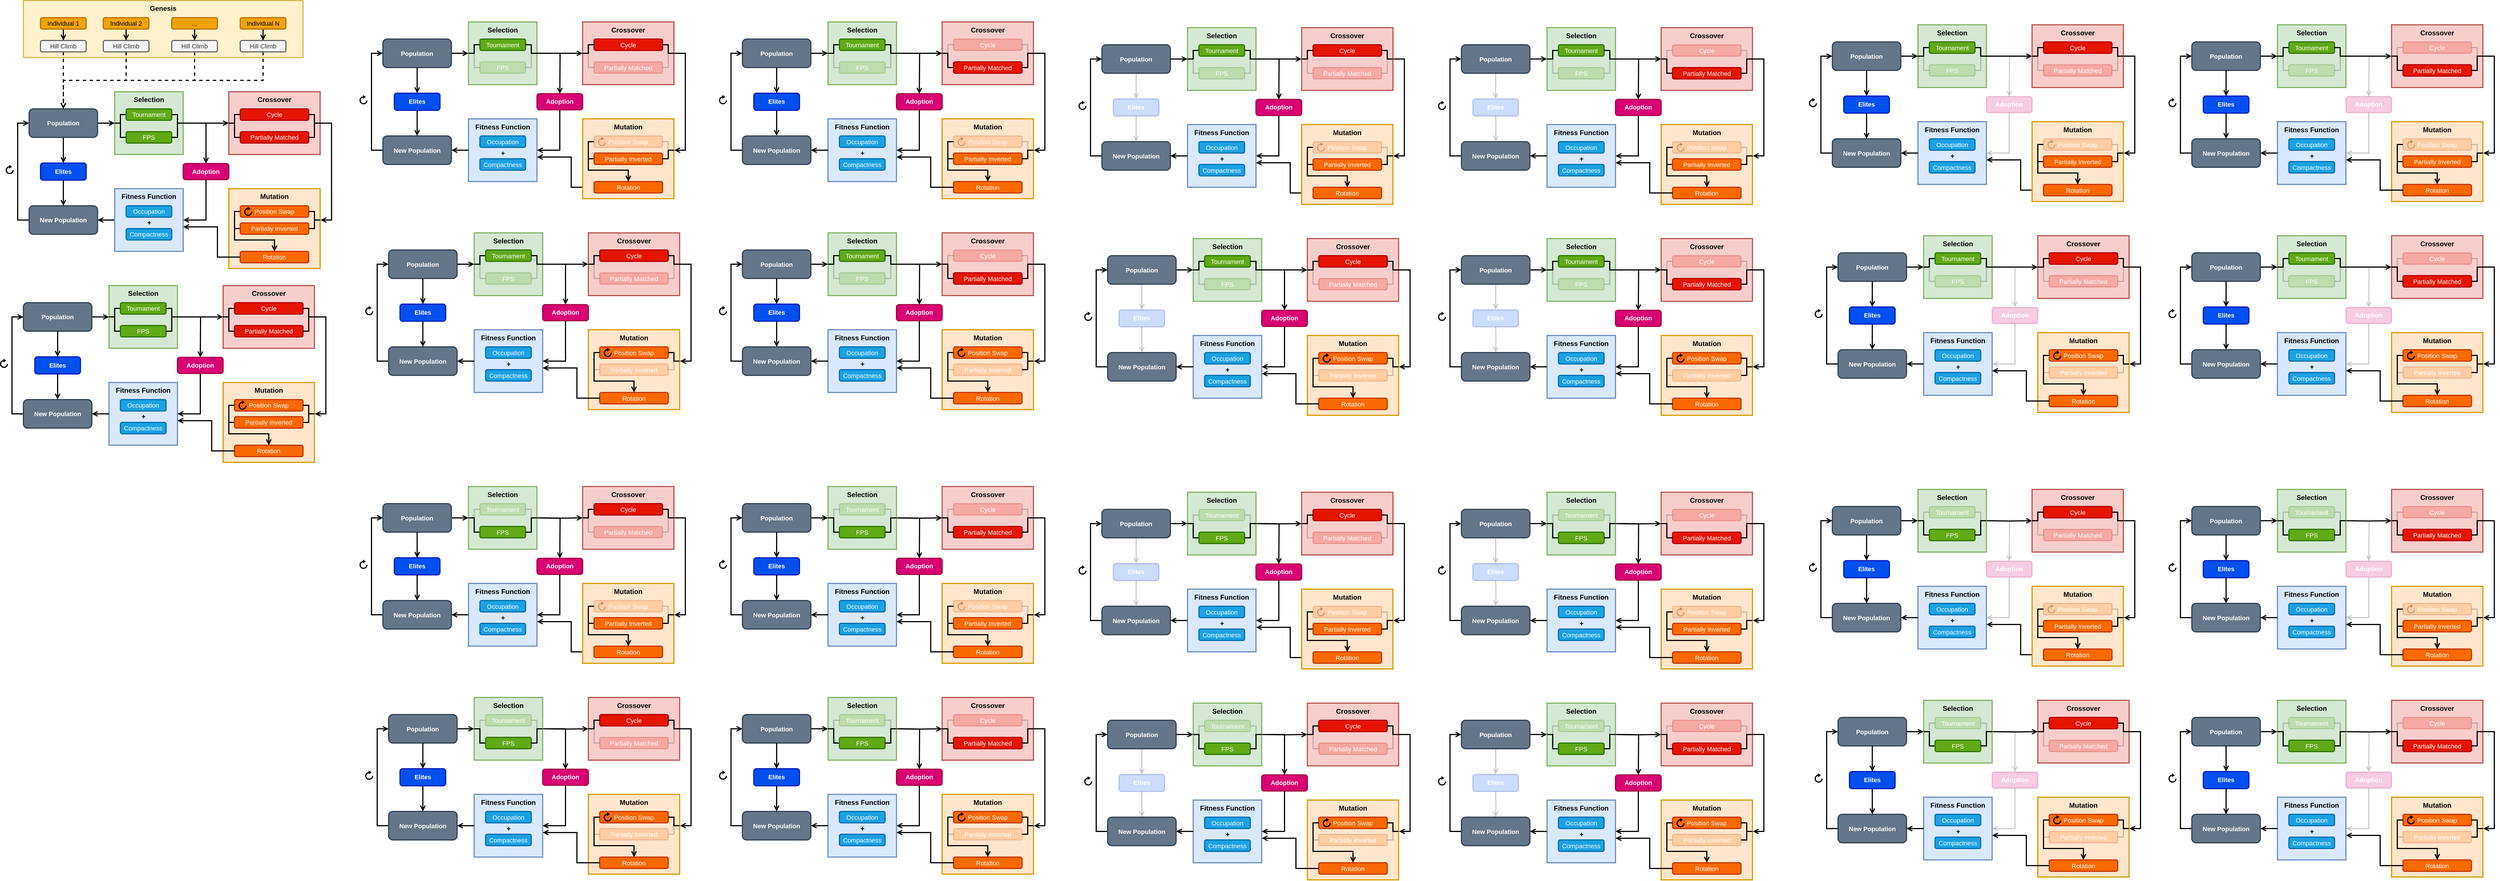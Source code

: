 <mxfile version="14.6.13" type="device"><diagram id="9em_D6x2MwobnbyDXQ_u" name="Page-1"><mxGraphModel dx="5688" dy="3280" grid="1" gridSize="10" guides="1" tooltips="1" connect="1" arrows="1" fold="1" page="1" pageScale="1" pageWidth="4681" pageHeight="3300" background="#ffffff" math="0" shadow="0"><root><mxCell id="0"/><mxCell id="1" parent="0"/><mxCell id="9zAIA7xm7dk-5rw3RYSW-750" value="" style="group" vertex="1" connectable="0" parent="1"><mxGeometry x="1660.01" y="597.5" width="160" height="140" as="geometry"/></mxCell><mxCell id="9zAIA7xm7dk-5rw3RYSW-751" value="&lt;b&gt;Mutation&lt;/b&gt;&lt;font face=&quot;Arial&quot;&gt;&lt;br&gt;&lt;/font&gt;" style="text;html=1;fillColor=#ffe6cc;align=center;verticalAlign=top;whiteSpace=wrap;rounded=0;strokeWidth=2;labelPosition=center;verticalLabelPosition=middle;strokeColor=#d79b00;" vertex="1" parent="9zAIA7xm7dk-5rw3RYSW-750"><mxGeometry width="160" height="140" as="geometry"/></mxCell><mxCell id="9zAIA7xm7dk-5rw3RYSW-752" value="&lt;span style=&quot;font-family: &amp;quot;helvetica&amp;quot;&quot;&gt;&lt;font style=&quot;font-size: 11px&quot;&gt;Rotation&lt;/font&gt;&lt;/span&gt;" style="rounded=1;whiteSpace=wrap;html=1;fontFamily=Arial;strokeWidth=2;fillColor=#fa6800;strokeColor=#C73500;fontColor=#FFFFFF;" vertex="1" parent="9zAIA7xm7dk-5rw3RYSW-750"><mxGeometry x="20" y="110" width="120" height="20" as="geometry"/></mxCell><mxCell id="9zAIA7xm7dk-5rw3RYSW-753" style="edgeStyle=orthogonalEdgeStyle;rounded=0;orthogonalLoop=1;jettySize=auto;html=1;startArrow=none;startFill=0;endArrow=none;endFill=0;strokeWidth=2;entryX=1;entryY=0.5;entryDx=0;entryDy=0;fillColor=#d5e8d4;exitX=1;exitY=0.393;exitDx=0;exitDy=0;exitPerimeter=0;fillOpacity=100;strokeOpacity=100;" edge="1" parent="9zAIA7xm7dk-5rw3RYSW-750" source="9zAIA7xm7dk-5rw3RYSW-751" target="9zAIA7xm7dk-5rw3RYSW-760"><mxGeometry x="-390" y="-170" as="geometry"><mxPoint x="160" y="70" as="sourcePoint"/><mxPoint x="150" y="50.0" as="targetPoint"/><Array as="points"><mxPoint x="150" y="55"/><mxPoint x="150" y="70"/></Array></mxGeometry></mxCell><mxCell id="9zAIA7xm7dk-5rw3RYSW-754" value="" style="group" vertex="1" connectable="0" parent="9zAIA7xm7dk-5rw3RYSW-750"><mxGeometry x="10" y="30" width="140" height="60" as="geometry"/></mxCell><mxCell id="9zAIA7xm7dk-5rw3RYSW-755" value="&lt;font face=&quot;helvetica&quot;&gt;&lt;span style=&quot;font-size: 11px&quot;&gt;Position Swap&lt;/span&gt;&lt;/font&gt;" style="rounded=1;whiteSpace=wrap;html=1;fontFamily=Arial;strokeWidth=2;fillColor=#fa6800;strokeColor=#C73500;fontColor=#FFFFFF;" vertex="1" parent="9zAIA7xm7dk-5rw3RYSW-754"><mxGeometry x="10" width="120" height="20" as="geometry"/></mxCell><mxCell id="9zAIA7xm7dk-5rw3RYSW-756" style="edgeStyle=orthogonalEdgeStyle;rounded=0;orthogonalLoop=1;jettySize=auto;html=1;startArrow=none;startFill=0;endArrow=none;endFill=0;strokeWidth=2;entryX=1;entryY=0.5;entryDx=0;entryDy=0;fillColor=#d5e8d4;exitX=0.997;exitY=0.393;exitDx=0;exitDy=0;exitPerimeter=0;" edge="1" parent="9zAIA7xm7dk-5rw3RYSW-754" source="9zAIA7xm7dk-5rw3RYSW-751"><mxGeometry x="-400" y="-200" as="geometry"><mxPoint x="150" y="20" as="sourcePoint"/><mxPoint x="130" y="10" as="targetPoint"/><Array as="points"><mxPoint x="140" y="25"/><mxPoint x="140" y="10"/></Array></mxGeometry></mxCell><mxCell id="9zAIA7xm7dk-5rw3RYSW-757" value="" style="html=1;verticalLabelPosition=bottom;align=center;labelBackgroundColor=#ffffff;verticalAlign=top;strokeWidth=2;shadow=0;dashed=0;shape=mxgraph.ios7.icons.reload;gradientColor=none;fillColor=#000000;rotation=0;" vertex="1" parent="9zAIA7xm7dk-5rw3RYSW-754"><mxGeometry x="18" y="3.25" width="12" height="13.5" as="geometry"/></mxCell><mxCell id="9zAIA7xm7dk-5rw3RYSW-758" style="edgeStyle=orthogonalEdgeStyle;orthogonalLoop=1;jettySize=auto;html=1;startArrow=none;startFill=0;endArrow=open;endFill=0;strokeColor=#000000;strokeWidth=2;rounded=0;exitX=0;exitY=0.5;exitDx=0;exitDy=0;entryX=0.5;entryY=0;entryDx=0;entryDy=0;" edge="1" parent="9zAIA7xm7dk-5rw3RYSW-750" source="9zAIA7xm7dk-5rw3RYSW-755" target="9zAIA7xm7dk-5rw3RYSW-752"><mxGeometry x="-390" y="-170" as="geometry"><Array as="points"><mxPoint x="10" y="40"/><mxPoint x="10" y="90"/><mxPoint x="80" y="90"/></Array></mxGeometry></mxCell><mxCell id="9zAIA7xm7dk-5rw3RYSW-759" style="edgeStyle=orthogonalEdgeStyle;rounded=0;orthogonalLoop=1;jettySize=auto;html=1;entryX=0.5;entryY=0;entryDx=0;entryDy=0;endArrow=open;endFill=0;strokeWidth=2;fillOpacity=20;strokeOpacity=20;" edge="1" parent="9zAIA7xm7dk-5rw3RYSW-750" target="9zAIA7xm7dk-5rw3RYSW-752"><mxGeometry x="-390" y="-170" as="geometry"><Array as="points"><mxPoint x="10" y="70"/><mxPoint x="10" y="90"/><mxPoint x="80" y="90"/></Array><mxPoint x="20" y="70" as="sourcePoint"/></mxGeometry></mxCell><mxCell id="9zAIA7xm7dk-5rw3RYSW-760" value="&lt;font face=&quot;helvetica&quot;&gt;&lt;span style=&quot;font-size: 11px&quot;&gt;Partially Inverted&lt;/span&gt;&lt;/font&gt;" style="rounded=1;whiteSpace=wrap;html=1;fontFamily=Arial;strokeWidth=2;fillColor=#fa6800;strokeColor=#C73500;fontColor=#FFFFFF;fillOpacity=20;strokeOpacity=20;" vertex="1" parent="9zAIA7xm7dk-5rw3RYSW-750"><mxGeometry x="20" y="60" width="120" height="20" as="geometry"/></mxCell><mxCell id="9zAIA7xm7dk-5rw3RYSW-645" value="" style="group" vertex="1" connectable="0" parent="1"><mxGeometry x="1660.01" y="227.5" width="160" height="140" as="geometry"/></mxCell><mxCell id="9zAIA7xm7dk-5rw3RYSW-646" value="&lt;b&gt;Mutation&lt;/b&gt;&lt;font face=&quot;Arial&quot;&gt;&lt;br&gt;&lt;/font&gt;" style="text;html=1;fillColor=#ffe6cc;align=center;verticalAlign=top;whiteSpace=wrap;rounded=0;strokeWidth=2;labelPosition=center;verticalLabelPosition=middle;strokeColor=#d79b00;" vertex="1" parent="9zAIA7xm7dk-5rw3RYSW-645"><mxGeometry width="160" height="140" as="geometry"/></mxCell><mxCell id="9zAIA7xm7dk-5rw3RYSW-647" value="&lt;span style=&quot;font-family: &amp;quot;helvetica&amp;quot;&quot;&gt;&lt;font style=&quot;font-size: 11px&quot;&gt;Rotation&lt;/font&gt;&lt;/span&gt;" style="rounded=1;whiteSpace=wrap;html=1;fontFamily=Arial;strokeWidth=2;fillColor=#fa6800;strokeColor=#C73500;fontColor=#FFFFFF;" vertex="1" parent="9zAIA7xm7dk-5rw3RYSW-645"><mxGeometry x="20" y="110" width="120" height="20" as="geometry"/></mxCell><mxCell id="9zAIA7xm7dk-5rw3RYSW-648" value="" style="group" vertex="1" connectable="0" parent="9zAIA7xm7dk-5rw3RYSW-645"><mxGeometry x="10" y="55" width="140" height="35" as="geometry"/></mxCell><mxCell id="9zAIA7xm7dk-5rw3RYSW-649" style="edgeStyle=orthogonalEdgeStyle;rounded=0;orthogonalLoop=1;jettySize=auto;html=1;entryX=0.5;entryY=0;entryDx=0;entryDy=0;endArrow=open;endFill=0;strokeWidth=2;fillOpacity=100;strokeOpacity=100;" edge="1" parent="9zAIA7xm7dk-5rw3RYSW-648" target="9zAIA7xm7dk-5rw3RYSW-647"><mxGeometry x="-400" y="-225" as="geometry"><Array as="points"><mxPoint y="15"/><mxPoint y="35"/><mxPoint x="70" y="35"/></Array><mxPoint x="10" y="15" as="sourcePoint"/></mxGeometry></mxCell><mxCell id="9zAIA7xm7dk-5rw3RYSW-650" value="&lt;font face=&quot;helvetica&quot;&gt;&lt;span style=&quot;font-size: 11px&quot;&gt;Partially Inverted&lt;/span&gt;&lt;/font&gt;" style="rounded=1;whiteSpace=wrap;html=1;fontFamily=Arial;strokeWidth=2;fillColor=#fa6800;strokeColor=#C73500;fontColor=#FFFFFF;fillOpacity=100;strokeOpacity=100;" vertex="1" parent="9zAIA7xm7dk-5rw3RYSW-648"><mxGeometry x="10" y="5" width="120" height="20" as="geometry"/></mxCell><mxCell id="9zAIA7xm7dk-5rw3RYSW-651" style="edgeStyle=orthogonalEdgeStyle;rounded=0;orthogonalLoop=1;jettySize=auto;html=1;startArrow=none;startFill=0;endArrow=none;endFill=0;strokeWidth=2;entryX=1;entryY=0.5;entryDx=0;entryDy=0;fillColor=#d5e8d4;exitX=1;exitY=0.393;exitDx=0;exitDy=0;exitPerimeter=0;fillOpacity=100;strokeOpacity=100;" edge="1" parent="9zAIA7xm7dk-5rw3RYSW-645" source="9zAIA7xm7dk-5rw3RYSW-646" target="9zAIA7xm7dk-5rw3RYSW-650"><mxGeometry x="-390" y="-170" as="geometry"><mxPoint x="160" y="70" as="sourcePoint"/><mxPoint x="150" y="50.0" as="targetPoint"/><Array as="points"><mxPoint x="150" y="55"/><mxPoint x="150" y="70"/></Array></mxGeometry></mxCell><mxCell id="9zAIA7xm7dk-5rw3RYSW-652" style="edgeStyle=orthogonalEdgeStyle;orthogonalLoop=1;jettySize=auto;html=1;startArrow=none;startFill=0;endArrow=open;endFill=0;strokeColor=#000000;strokeWidth=2;rounded=0;exitX=0;exitY=0.5;exitDx=0;exitDy=0;entryX=0.5;entryY=0;entryDx=0;entryDy=0;" edge="1" parent="9zAIA7xm7dk-5rw3RYSW-645" source="9zAIA7xm7dk-5rw3RYSW-653" target="9zAIA7xm7dk-5rw3RYSW-647"><mxGeometry x="-390" y="-170" as="geometry"><Array as="points"><mxPoint x="10" y="40"/><mxPoint x="10" y="90"/><mxPoint x="80" y="90"/></Array></mxGeometry></mxCell><mxCell id="9zAIA7xm7dk-5rw3RYSW-653" value="&lt;font face=&quot;helvetica&quot;&gt;&lt;span style=&quot;font-size: 11px&quot;&gt;Position Swap&lt;/span&gt;&lt;/font&gt;" style="rounded=1;whiteSpace=wrap;html=1;fontFamily=Arial;strokeWidth=2;fillColor=#fa6800;strokeColor=#C73500;fontColor=#FFFFFF;fillOpacity=20;strokeOpacity=20;" vertex="1" parent="9zAIA7xm7dk-5rw3RYSW-645"><mxGeometry x="20" y="30" width="120" height="20" as="geometry"/></mxCell><mxCell id="9zAIA7xm7dk-5rw3RYSW-654" style="edgeStyle=orthogonalEdgeStyle;rounded=0;orthogonalLoop=1;jettySize=auto;html=1;startArrow=none;startFill=0;endArrow=none;endFill=0;strokeWidth=2;entryX=1;entryY=0.5;entryDx=0;entryDy=0;fillColor=#d5e8d4;exitX=0.997;exitY=0.393;exitDx=0;exitDy=0;exitPerimeter=0;fillOpacity=20;strokeOpacity=20;" edge="1" parent="9zAIA7xm7dk-5rw3RYSW-645" source="9zAIA7xm7dk-5rw3RYSW-646"><mxGeometry x="-390" y="-170" as="geometry"><mxPoint x="160" y="50" as="sourcePoint"/><mxPoint x="140" y="40" as="targetPoint"/><Array as="points"><mxPoint x="150" y="55"/><mxPoint x="150" y="40"/></Array></mxGeometry></mxCell><mxCell id="9zAIA7xm7dk-5rw3RYSW-655" value="" style="html=1;verticalLabelPosition=bottom;align=center;labelBackgroundColor=#ffffff;verticalAlign=top;strokeWidth=2;shadow=0;dashed=0;shape=mxgraph.ios7.icons.reload;gradientColor=none;fillColor=#000000;rotation=0;fillOpacity=20;strokeOpacity=20;" vertex="1" parent="9zAIA7xm7dk-5rw3RYSW-645"><mxGeometry x="28" y="33.25" width="12" height="13.5" as="geometry"/></mxCell><mxCell id="tIdaO7sLkmQa4X279FFl-56" value="&lt;b&gt;Genesis&lt;/b&gt;&lt;font face=&quot;Arial&quot;&gt;&lt;br&gt;&lt;/font&gt;" style="text;html=1;strokeColor=#d6b656;fillColor=#fff2cc;align=center;verticalAlign=top;whiteSpace=wrap;rounded=0;strokeWidth=2;labelPosition=center;verticalLabelPosition=middle;" parent="1" vertex="1"><mxGeometry x="50" y="20" width="490" height="100" as="geometry"/></mxCell><mxCell id="tIdaO7sLkmQa4X279FFl-108" value="&lt;b&gt;Crossover&lt;/b&gt;&lt;font face=&quot;Arial&quot;&gt;&lt;br&gt;&lt;/font&gt;" style="text;html=1;fillColor=#f8cecc;align=center;verticalAlign=top;whiteSpace=wrap;rounded=0;strokeWidth=2;labelPosition=center;verticalLabelPosition=middle;strokeColor=#b85450;" parent="1" vertex="1"><mxGeometry x="410" y="180" width="160" height="110" as="geometry"/></mxCell><mxCell id="tIdaO7sLkmQa4X279FFl-124" value="&lt;b&gt;Mutation&lt;/b&gt;&lt;font face=&quot;Arial&quot;&gt;&lt;br&gt;&lt;/font&gt;" style="text;html=1;fillColor=#ffe6cc;align=center;verticalAlign=top;whiteSpace=wrap;rounded=0;strokeWidth=2;labelPosition=center;verticalLabelPosition=middle;strokeColor=#d79b00;" parent="1" vertex="1"><mxGeometry x="410" y="350" width="160" height="140" as="geometry"/></mxCell><mxCell id="tIdaO7sLkmQa4X279FFl-132" style="edgeStyle=orthogonalEdgeStyle;rounded=0;orthogonalLoop=1;jettySize=auto;html=1;startArrow=none;startFill=0;endArrow=open;endFill=0;strokeColor=#000000;strokeWidth=2;exitX=1;exitY=0.5;exitDx=0;exitDy=0;entryX=1.004;entryY=0.393;entryDx=0;entryDy=0;entryPerimeter=0;" parent="1" source="tIdaO7sLkmQa4X279FFl-108" target="tIdaO7sLkmQa4X279FFl-124" edge="1"><mxGeometry relative="1" as="geometry"><mxPoint x="630" y="400" as="targetPoint"/><Array as="points"><mxPoint x="590" y="235"/><mxPoint x="590" y="405"/></Array></mxGeometry></mxCell><mxCell id="tIdaO7sLkmQa4X279FFl-87" value="&lt;b&gt;Selection&lt;/b&gt;&lt;font face=&quot;Arial&quot;&gt;&lt;br&gt;&lt;/font&gt;" style="text;html=1;fillColor=#d5e8d4;align=center;verticalAlign=top;whiteSpace=wrap;rounded=0;strokeWidth=2;labelPosition=center;verticalLabelPosition=middle;strokeColor=#82b366;" parent="1" vertex="1"><mxGeometry x="210" y="180" width="120" height="110" as="geometry"/></mxCell><mxCell id="tIdaO7sLkmQa4X279FFl-109" style="edgeStyle=orthogonalEdgeStyle;rounded=0;orthogonalLoop=1;jettySize=auto;html=1;entryX=0;entryY=0.5;entryDx=0;entryDy=0;startArrow=none;startFill=0;endArrow=open;endFill=0;strokeColor=#000000;strokeWidth=2;" parent="1" source="tIdaO7sLkmQa4X279FFl-87" target="tIdaO7sLkmQa4X279FFl-108" edge="1"><mxGeometry relative="1" as="geometry"/></mxCell><mxCell id="tIdaO7sLkmQa4X279FFl-112" style="edgeStyle=orthogonalEdgeStyle;rounded=0;orthogonalLoop=1;jettySize=auto;html=1;entryX=0.5;entryY=0;entryDx=0;entryDy=0;startArrow=none;startFill=0;endArrow=open;endFill=0;strokeColor=#000000;strokeWidth=2;exitX=1;exitY=0.5;exitDx=0;exitDy=0;" parent="1" source="tIdaO7sLkmQa4X279FFl-87" target="tIdaO7sLkmQa4X279FFl-111" edge="1"><mxGeometry relative="1" as="geometry"><Array as="points"><mxPoint x="370" y="235"/></Array></mxGeometry></mxCell><mxCell id="tIdaO7sLkmQa4X279FFl-94" style="edgeStyle=orthogonalEdgeStyle;rounded=0;orthogonalLoop=1;jettySize=auto;html=1;entryX=0;entryY=0.5;entryDx=0;entryDy=0;startArrow=none;startFill=0;endArrow=none;endFill=0;strokeWidth=2;fillColor=#d5e8d4;" parent="1" target="tIdaO7sLkmQa4X279FFl-83" edge="1"><mxGeometry relative="1" as="geometry"><mxPoint x="210" y="235" as="sourcePoint"/><Array as="points"><mxPoint x="220" y="235"/><mxPoint x="220" y="260"/></Array></mxGeometry></mxCell><mxCell id="tIdaO7sLkmQa4X279FFl-93" style="edgeStyle=orthogonalEdgeStyle;rounded=0;orthogonalLoop=1;jettySize=auto;html=1;entryX=0;entryY=0.5;entryDx=0;entryDy=0;startArrow=none;startFill=0;endArrow=none;endFill=0;strokeWidth=2;fillColor=#d5e8d4;" parent="1" target="tIdaO7sLkmQa4X279FFl-82" edge="1"><mxGeometry relative="1" as="geometry"><mxPoint x="210" y="235" as="sourcePoint"/><Array as="points"><mxPoint x="220" y="235"/><mxPoint x="220" y="220"/></Array></mxGeometry></mxCell><mxCell id="tIdaO7sLkmQa4X279FFl-76" value="" style="edgeStyle=orthogonalEdgeStyle;rounded=0;orthogonalLoop=1;jettySize=auto;html=1;endArrow=open;endFill=0;strokeColor=#000000;strokeWidth=2;entryX=0.5;entryY=0;entryDx=0;entryDy=0;dashed=1;" parent="1" source="tIdaO7sLkmQa4X279FFl-61" target="tIdaO7sLkmQa4X279FFl-75" edge="1"><mxGeometry relative="1" as="geometry"/></mxCell><mxCell id="tIdaO7sLkmQa4X279FFl-86" style="edgeStyle=orthogonalEdgeStyle;orthogonalLoop=1;jettySize=auto;html=1;endArrow=open;endFill=0;strokeColor=#000000;strokeWidth=2;rounded=0;entryX=0;entryY=0.5;entryDx=0;entryDy=0;" parent="1" source="tIdaO7sLkmQa4X279FFl-75" target="tIdaO7sLkmQa4X279FFl-87" edge="1"><mxGeometry relative="1" as="geometry"/></mxCell><mxCell id="tIdaO7sLkmQa4X279FFl-149" style="edgeStyle=orthogonalEdgeStyle;rounded=0;orthogonalLoop=1;jettySize=auto;html=1;entryX=0.5;entryY=0;entryDx=0;entryDy=0;fontColor=#FFFFFF;startArrow=none;startFill=0;endArrow=open;endFill=0;strokeColor=#000000;strokeWidth=2;" parent="1" source="tIdaO7sLkmQa4X279FFl-75" target="tIdaO7sLkmQa4X279FFl-148" edge="1"><mxGeometry relative="1" as="geometry"/></mxCell><mxCell id="tIdaO7sLkmQa4X279FFl-75" value="&lt;font face=&quot;Helvetica&quot;&gt;&lt;span style=&quot;font-size: 11px&quot;&gt;&lt;b&gt;Population&lt;/b&gt;&lt;/span&gt;&lt;/font&gt;" style="rounded=1;whiteSpace=wrap;html=1;fontFamily=Arial;strokeWidth=2;fillColor=#647687;strokeColor=#314354;fontColor=#ffffff;" parent="1" vertex="1"><mxGeometry x="60" y="210" width="120" height="50" as="geometry"/></mxCell><mxCell id="tIdaO7sLkmQa4X279FFl-82" value="&lt;span style=&quot;font-family: &amp;#34;helvetica&amp;#34; ; font-size: 11px&quot;&gt;Tournament&lt;/span&gt;" style="rounded=1;whiteSpace=wrap;html=1;fontFamily=Arial;strokeWidth=2;strokeColor=#2D7600;fillColor=#60a917;fontColor=#ffffff;" parent="1" vertex="1"><mxGeometry x="230" y="210" width="80" height="20" as="geometry"/></mxCell><mxCell id="tIdaO7sLkmQa4X279FFl-83" value="&lt;span style=&quot;font-family: &amp;#34;helvetica&amp;#34; ; font-size: 11px&quot;&gt;FPS&lt;/span&gt;" style="rounded=1;whiteSpace=wrap;html=1;fontFamily=Arial;strokeWidth=2;strokeColor=#2D7600;fillColor=#60a917;fontColor=#ffffff;" parent="1" vertex="1"><mxGeometry x="230" y="250" width="80" height="20" as="geometry"/></mxCell><mxCell id="tIdaO7sLkmQa4X279FFl-95" style="edgeStyle=orthogonalEdgeStyle;rounded=0;orthogonalLoop=1;jettySize=auto;html=1;entryX=1;entryY=0.5;entryDx=0;entryDy=0;startArrow=none;startFill=0;endArrow=none;endFill=0;strokeWidth=2;fillColor=#d5e8d4;" parent="1" target="tIdaO7sLkmQa4X279FFl-83" edge="1"><mxGeometry relative="1" as="geometry"><mxPoint x="330" y="235" as="sourcePoint"/><mxPoint x="361.25" y="259.98" as="targetPoint"/><Array as="points"><mxPoint x="320" y="235"/><mxPoint x="320" y="260"/></Array></mxGeometry></mxCell><mxCell id="tIdaO7sLkmQa4X279FFl-96" style="edgeStyle=orthogonalEdgeStyle;rounded=0;orthogonalLoop=1;jettySize=auto;html=1;startArrow=none;startFill=0;endArrow=none;endFill=0;strokeWidth=2;entryX=1;entryY=0.5;entryDx=0;entryDy=0;fillColor=#d5e8d4;" parent="1" target="tIdaO7sLkmQa4X279FFl-82" edge="1"><mxGeometry relative="1" as="geometry"><mxPoint x="330" y="235" as="sourcePoint"/><mxPoint x="361.25" y="219.98" as="targetPoint"/><Array as="points"><mxPoint x="320" y="235"/><mxPoint x="320" y="220"/></Array></mxGeometry></mxCell><mxCell id="tIdaO7sLkmQa4X279FFl-144" style="edgeStyle=orthogonalEdgeStyle;rounded=0;orthogonalLoop=1;jettySize=auto;html=1;startArrow=none;startFill=0;endArrow=open;endFill=0;strokeColor=#000000;strokeWidth=2;entryX=1;entryY=0.5;entryDx=0;entryDy=0;" parent="1" source="tIdaO7sLkmQa4X279FFl-111" target="tIdaO7sLkmQa4X279FFl-137" edge="1"><mxGeometry relative="1" as="geometry"><mxPoint x="370" y="390" as="targetPoint"/></mxGeometry></mxCell><mxCell id="tIdaO7sLkmQa4X279FFl-111" value="&lt;span style=&quot;font-family: &amp;#34;helvetica&amp;#34; ; font-size: 11px&quot;&gt;&lt;b&gt;Adoption&lt;br&gt;&lt;/b&gt;&lt;/span&gt;" style="rounded=1;whiteSpace=wrap;html=1;fontFamily=Arial;strokeWidth=2;fillColor=#d80073;strokeColor=#A50040;fontColor=#ffffff;" parent="1" vertex="1"><mxGeometry x="330" y="305.87" width="80" height="28.25" as="geometry"/></mxCell><mxCell id="tIdaO7sLkmQa4X279FFl-113" value="&lt;span style=&quot;font-family: &amp;#34;helvetica&amp;#34; ; font-size: 11px&quot;&gt;Cycle&lt;/span&gt;" style="rounded=1;whiteSpace=wrap;html=1;fontFamily=Arial;strokeWidth=2;fillColor=#e51400;strokeColor=#B20000;fontColor=#ffffff;" parent="1" vertex="1"><mxGeometry x="430" y="210" width="120" height="20" as="geometry"/></mxCell><mxCell id="tIdaO7sLkmQa4X279FFl-114" value="&lt;span style=&quot;font-family: &amp;#34;helvetica&amp;#34;&quot;&gt;&lt;font style=&quot;font-size: 11px&quot;&gt;Partially Matched&lt;/font&gt;&lt;/span&gt;" style="rounded=1;whiteSpace=wrap;html=1;fontFamily=Arial;strokeWidth=2;fillColor=#e51400;strokeColor=#B20000;fontColor=#ffffff;" parent="1" vertex="1"><mxGeometry x="430" y="250" width="120" height="20" as="geometry"/></mxCell><mxCell id="tIdaO7sLkmQa4X279FFl-115" style="edgeStyle=orthogonalEdgeStyle;rounded=0;orthogonalLoop=1;jettySize=auto;html=1;entryX=0;entryY=0.5;entryDx=0;entryDy=0;startArrow=none;startFill=0;endArrow=none;endFill=0;strokeWidth=2;fillColor=#f8cecc;" parent="1" target="tIdaO7sLkmQa4X279FFl-114" edge="1"><mxGeometry relative="1" as="geometry"><mxPoint x="410" y="235" as="sourcePoint"/><mxPoint x="430" y="250" as="targetPoint"/><Array as="points"><mxPoint x="420" y="235"/><mxPoint x="420" y="260"/></Array></mxGeometry></mxCell><mxCell id="tIdaO7sLkmQa4X279FFl-116" style="edgeStyle=orthogonalEdgeStyle;rounded=0;orthogonalLoop=1;jettySize=auto;html=1;entryX=0;entryY=0.5;entryDx=0;entryDy=0;startArrow=none;startFill=0;endArrow=none;endFill=0;strokeWidth=2;fillColor=#f8cecc;" parent="1" edge="1"><mxGeometry relative="1" as="geometry"><mxPoint x="410" y="235" as="sourcePoint"/><mxPoint x="430" y="220" as="targetPoint"/><Array as="points"><mxPoint x="420" y="235"/><mxPoint x="420" y="220"/></Array></mxGeometry></mxCell><mxCell id="tIdaO7sLkmQa4X279FFl-122" style="edgeStyle=orthogonalEdgeStyle;rounded=0;orthogonalLoop=1;jettySize=auto;html=1;entryX=1;entryY=0.5;entryDx=0;entryDy=0;startArrow=none;startFill=0;endArrow=none;endFill=0;strokeWidth=2;fillColor=#d5e8d4;" parent="1" target="tIdaO7sLkmQa4X279FFl-114" edge="1"><mxGeometry relative="1" as="geometry"><mxPoint x="570" y="234.99" as="sourcePoint"/><mxPoint x="550" y="249.99" as="targetPoint"/><Array as="points"><mxPoint x="560" y="235"/><mxPoint x="560" y="260"/></Array></mxGeometry></mxCell><mxCell id="tIdaO7sLkmQa4X279FFl-123" style="edgeStyle=orthogonalEdgeStyle;rounded=0;orthogonalLoop=1;jettySize=auto;html=1;startArrow=none;startFill=0;endArrow=none;endFill=0;strokeWidth=2;entryX=1;entryY=0.5;entryDx=0;entryDy=0;fillColor=#d5e8d4;" parent="1" edge="1"><mxGeometry relative="1" as="geometry"><mxPoint x="570" y="234.99" as="sourcePoint"/><mxPoint x="550" y="219.99" as="targetPoint"/><Array as="points"><mxPoint x="560" y="234.99"/><mxPoint x="560" y="219.99"/></Array></mxGeometry></mxCell><mxCell id="tIdaO7sLkmQa4X279FFl-135" style="edgeStyle=orthogonalEdgeStyle;orthogonalLoop=1;jettySize=auto;html=1;startArrow=none;startFill=0;endArrow=open;endFill=0;strokeColor=#000000;strokeWidth=2;rounded=0;exitX=0;exitY=0.5;exitDx=0;exitDy=0;entryX=0.5;entryY=0;entryDx=0;entryDy=0;" parent="1" source="tIdaO7sLkmQa4X279FFl-125" target="tIdaO7sLkmQa4X279FFl-126" edge="1"><mxGeometry relative="1" as="geometry"><Array as="points"><mxPoint x="420" y="390"/><mxPoint x="420" y="440"/><mxPoint x="490" y="440"/></Array></mxGeometry></mxCell><mxCell id="tIdaO7sLkmQa4X279FFl-125" value="&lt;font face=&quot;helvetica&quot;&gt;&lt;span style=&quot;font-size: 11px&quot;&gt;Position Swap&lt;/span&gt;&lt;/font&gt;" style="rounded=1;whiteSpace=wrap;html=1;fontFamily=Arial;strokeWidth=2;fillColor=#fa6800;strokeColor=#C73500;fontColor=#FFFFFF;" parent="1" vertex="1"><mxGeometry x="430" y="380" width="120" height="20" as="geometry"/></mxCell><mxCell id="tIdaO7sLkmQa4X279FFl-136" style="edgeStyle=orthogonalEdgeStyle;rounded=0;orthogonalLoop=1;jettySize=auto;html=1;startArrow=none;startFill=0;endArrow=open;endFill=0;strokeColor=#000000;strokeWidth=2;exitX=0;exitY=0.5;exitDx=0;exitDy=0;entryX=1;entryY=0.609;entryDx=0;entryDy=0;entryPerimeter=0;" parent="1" source="tIdaO7sLkmQa4X279FFl-126" target="tIdaO7sLkmQa4X279FFl-137" edge="1"><mxGeometry relative="1" as="geometry"><mxPoint x="332" y="417" as="targetPoint"/><Array as="points"><mxPoint x="390" y="470"/><mxPoint x="390" y="417"/></Array></mxGeometry></mxCell><mxCell id="tIdaO7sLkmQa4X279FFl-126" value="&lt;span style=&quot;font-family: &amp;quot;helvetica&amp;quot;&quot;&gt;&lt;font style=&quot;font-size: 11px&quot;&gt;Rotation&lt;/font&gt;&lt;/span&gt;" style="rounded=1;whiteSpace=wrap;html=1;fontFamily=Arial;strokeWidth=2;fillColor=#fa6800;strokeColor=#C73500;fontColor=#FFFFFF;" parent="1" vertex="1"><mxGeometry x="430" y="460" width="120" height="20" as="geometry"/></mxCell><mxCell id="tIdaO7sLkmQa4X279FFl-134" value="" style="html=1;verticalLabelPosition=bottom;align=center;labelBackgroundColor=#ffffff;verticalAlign=top;strokeWidth=2;shadow=0;dashed=0;shape=mxgraph.ios7.icons.reload;gradientColor=none;fillColor=#000000;rotation=0;" parent="1" vertex="1"><mxGeometry x="438" y="383.25" width="12" height="13.5" as="geometry"/></mxCell><mxCell id="tIdaO7sLkmQa4X279FFl-147" style="edgeStyle=orthogonalEdgeStyle;rounded=0;orthogonalLoop=1;jettySize=auto;html=1;entryX=1;entryY=0.5;entryDx=0;entryDy=0;fontColor=#FFFFFF;startArrow=none;startFill=0;endArrow=open;endFill=0;strokeColor=#000000;strokeWidth=2;" parent="1" source="tIdaO7sLkmQa4X279FFl-137" target="tIdaO7sLkmQa4X279FFl-146" edge="1"><mxGeometry relative="1" as="geometry"/></mxCell><mxCell id="tIdaO7sLkmQa4X279FFl-151" style="edgeStyle=orthogonalEdgeStyle;rounded=0;orthogonalLoop=1;jettySize=auto;html=1;entryX=0;entryY=0.5;entryDx=0;entryDy=0;fontColor=#FFFFFF;startArrow=none;startFill=0;endArrow=open;endFill=0;strokeColor=#000000;strokeWidth=2;exitX=0;exitY=0.5;exitDx=0;exitDy=0;" parent="1" source="tIdaO7sLkmQa4X279FFl-146" target="tIdaO7sLkmQa4X279FFl-75" edge="1"><mxGeometry relative="1" as="geometry"/></mxCell><mxCell id="tIdaO7sLkmQa4X279FFl-146" value="&lt;font face=&quot;Helvetica&quot;&gt;&lt;span style=&quot;font-size: 11px&quot;&gt;&lt;b&gt;New Population&lt;/b&gt;&lt;/span&gt;&lt;/font&gt;" style="rounded=1;whiteSpace=wrap;html=1;fontFamily=Arial;strokeWidth=2;fillColor=#647687;strokeColor=#314354;fontColor=#ffffff;" parent="1" vertex="1"><mxGeometry x="60" y="380" width="120" height="50" as="geometry"/></mxCell><mxCell id="tIdaO7sLkmQa4X279FFl-150" style="edgeStyle=orthogonalEdgeStyle;rounded=0;orthogonalLoop=1;jettySize=auto;html=1;entryX=0.5;entryY=0;entryDx=0;entryDy=0;fontColor=#FFFFFF;startArrow=none;startFill=0;endArrow=open;endFill=0;strokeColor=#000000;strokeWidth=2;" parent="1" source="tIdaO7sLkmQa4X279FFl-148" target="tIdaO7sLkmQa4X279FFl-146" edge="1"><mxGeometry relative="1" as="geometry"/></mxCell><mxCell id="tIdaO7sLkmQa4X279FFl-148" value="&lt;span style=&quot;font-family: &amp;#34;helvetica&amp;#34; ; font-size: 11px&quot;&gt;&lt;b&gt;Elites&lt;/b&gt;&lt;/span&gt;" style="rounded=1;whiteSpace=wrap;html=1;fontFamily=Arial;strokeWidth=2;fillColor=#0050ef;strokeColor=#001DBC;fontColor=#ffffff;" parent="1" vertex="1"><mxGeometry x="80" y="304.99" width="80" height="30" as="geometry"/></mxCell><mxCell id="tIdaO7sLkmQa4X279FFl-153" style="edgeStyle=orthogonalEdgeStyle;rounded=0;orthogonalLoop=1;jettySize=auto;html=1;entryX=0.5;entryY=0;entryDx=0;entryDy=0;fontColor=#FFFFFF;startArrow=none;startFill=0;endArrow=open;endFill=0;strokeColor=#000000;strokeWidth=2;" parent="1" source="tIdaO7sLkmQa4X279FFl-54" target="tIdaO7sLkmQa4X279FFl-61" edge="1"><mxGeometry relative="1" as="geometry"/></mxCell><mxCell id="tIdaO7sLkmQa4X279FFl-54" value="&lt;font face=&quot;Helvetica&quot;&gt;&lt;span style=&quot;font-size: 11px&quot;&gt;Individual 1&lt;/span&gt;&lt;/font&gt;" style="rounded=1;whiteSpace=wrap;html=1;fontFamily=Arial;strokeWidth=2;fillColor=#f0a30a;strokeColor=#BD7000;fontColor=#000000;" parent="1" vertex="1"><mxGeometry x="80" y="50" width="80" height="20" as="geometry"/></mxCell><mxCell id="tIdaO7sLkmQa4X279FFl-61" value="&lt;span style=&quot;font-family: &amp;#34;helvetica&amp;#34; ; font-size: 11px&quot;&gt;Hill Climb&lt;/span&gt;" style="rounded=1;whiteSpace=wrap;html=1;fontFamily=Arial;strokeWidth=2;fillColor=#f5f5f5;strokeColor=#666666;fontColor=#333333;" parent="1" vertex="1"><mxGeometry x="80" y="90" width="80" height="20" as="geometry"/></mxCell><mxCell id="tIdaO7sLkmQa4X279FFl-155" style="edgeStyle=orthogonalEdgeStyle;rounded=0;orthogonalLoop=1;jettySize=auto;html=1;entryX=0.5;entryY=0;entryDx=0;entryDy=0;fontColor=#FFFFFF;startArrow=none;startFill=0;endArrow=open;endFill=0;strokeColor=#000000;strokeWidth=2;" parent="1" source="tIdaO7sLkmQa4X279FFl-156" target="tIdaO7sLkmQa4X279FFl-157" edge="1"><mxGeometry relative="1" as="geometry"/></mxCell><mxCell id="tIdaO7sLkmQa4X279FFl-156" value="&lt;font face=&quot;Helvetica&quot;&gt;&lt;span style=&quot;font-size: 11px&quot;&gt;Individual 2&lt;/span&gt;&lt;/font&gt;" style="rounded=1;whiteSpace=wrap;html=1;fontFamily=Arial;strokeWidth=2;fillColor=#f0a30a;strokeColor=#BD7000;fontColor=#000000;" parent="1" vertex="1"><mxGeometry x="190" y="50" width="80" height="20" as="geometry"/></mxCell><mxCell id="tIdaO7sLkmQa4X279FFl-168" style="edgeStyle=orthogonalEdgeStyle;rounded=0;orthogonalLoop=1;jettySize=auto;html=1;entryX=0.5;entryY=0;entryDx=0;entryDy=0;fontColor=#FFFFFF;startArrow=none;startFill=0;endArrow=open;endFill=0;strokeColor=#000000;strokeWidth=2;dashed=1;" parent="1" source="tIdaO7sLkmQa4X279FFl-157" target="tIdaO7sLkmQa4X279FFl-75" edge="1"><mxGeometry relative="1" as="geometry"><Array as="points"><mxPoint x="230" y="160"/><mxPoint x="120" y="160"/></Array></mxGeometry></mxCell><mxCell id="tIdaO7sLkmQa4X279FFl-157" value="&lt;span style=&quot;font-family: &amp;#34;helvetica&amp;#34; ; font-size: 11px&quot;&gt;Hill Climb&lt;/span&gt;" style="rounded=1;whiteSpace=wrap;html=1;fontFamily=Arial;strokeWidth=2;fillColor=#f5f5f5;strokeColor=#666666;fontColor=#333333;" parent="1" vertex="1"><mxGeometry x="190" y="90" width="80" height="20" as="geometry"/></mxCell><mxCell id="tIdaO7sLkmQa4X279FFl-161" style="edgeStyle=orthogonalEdgeStyle;rounded=0;orthogonalLoop=1;jettySize=auto;html=1;entryX=0.5;entryY=0;entryDx=0;entryDy=0;fontColor=#FFFFFF;startArrow=none;startFill=0;endArrow=open;endFill=0;strokeColor=#000000;strokeWidth=2;" parent="1" source="tIdaO7sLkmQa4X279FFl-162" target="tIdaO7sLkmQa4X279FFl-163" edge="1"><mxGeometry relative="1" as="geometry"/></mxCell><mxCell id="tIdaO7sLkmQa4X279FFl-162" value="&lt;font face=&quot;Helvetica&quot;&gt;&lt;span style=&quot;font-size: 11px&quot;&gt;...&lt;/span&gt;&lt;/font&gt;" style="rounded=1;whiteSpace=wrap;html=1;fontFamily=Arial;strokeWidth=2;fillColor=#f0a30a;strokeColor=#BD7000;fontColor=#000000;" parent="1" vertex="1"><mxGeometry x="310" y="50" width="80" height="20" as="geometry"/></mxCell><mxCell id="tIdaO7sLkmQa4X279FFl-169" style="edgeStyle=orthogonalEdgeStyle;rounded=0;orthogonalLoop=1;jettySize=auto;html=1;entryX=0.5;entryY=0;entryDx=0;entryDy=0;dashed=1;fontColor=#FFFFFF;startArrow=none;startFill=0;endArrow=open;endFill=0;strokeColor=#000000;strokeWidth=2;exitX=0.5;exitY=1;exitDx=0;exitDy=0;" parent="1" source="tIdaO7sLkmQa4X279FFl-163" target="tIdaO7sLkmQa4X279FFl-75" edge="1"><mxGeometry relative="1" as="geometry"><Array as="points"><mxPoint x="350" y="160"/><mxPoint x="120" y="160"/></Array></mxGeometry></mxCell><mxCell id="tIdaO7sLkmQa4X279FFl-163" value="&lt;span style=&quot;font-family: &amp;#34;helvetica&amp;#34; ; font-size: 11px&quot;&gt;Hill Climb&lt;/span&gt;" style="rounded=1;whiteSpace=wrap;html=1;fontFamily=Arial;strokeWidth=2;fillColor=#f5f5f5;strokeColor=#666666;fontColor=#333333;" parent="1" vertex="1"><mxGeometry x="310" y="90" width="80" height="20" as="geometry"/></mxCell><mxCell id="tIdaO7sLkmQa4X279FFl-164" style="edgeStyle=orthogonalEdgeStyle;rounded=0;orthogonalLoop=1;jettySize=auto;html=1;entryX=0.5;entryY=0;entryDx=0;entryDy=0;fontColor=#FFFFFF;startArrow=none;startFill=0;endArrow=open;endFill=0;strokeColor=#000000;strokeWidth=2;" parent="1" source="tIdaO7sLkmQa4X279FFl-165" target="tIdaO7sLkmQa4X279FFl-166" edge="1"><mxGeometry relative="1" as="geometry"/></mxCell><mxCell id="tIdaO7sLkmQa4X279FFl-165" value="&lt;font face=&quot;Helvetica&quot;&gt;&lt;span style=&quot;font-size: 11px&quot;&gt;Individual N&lt;/span&gt;&lt;/font&gt;" style="rounded=1;whiteSpace=wrap;html=1;fontFamily=Arial;strokeWidth=2;fillColor=#f0a30a;strokeColor=#BD7000;fontColor=#000000;" parent="1" vertex="1"><mxGeometry x="430" y="50" width="80" height="20" as="geometry"/></mxCell><mxCell id="tIdaO7sLkmQa4X279FFl-170" style="edgeStyle=orthogonalEdgeStyle;rounded=0;orthogonalLoop=1;jettySize=auto;html=1;dashed=1;fontColor=#FFFFFF;startArrow=none;startFill=0;endArrow=open;endFill=0;strokeColor=#000000;strokeWidth=2;" parent="1" source="tIdaO7sLkmQa4X279FFl-166" edge="1"><mxGeometry relative="1" as="geometry"><mxPoint x="120" y="210" as="targetPoint"/><Array as="points"><mxPoint x="470" y="160"/><mxPoint x="120" y="160"/></Array></mxGeometry></mxCell><mxCell id="tIdaO7sLkmQa4X279FFl-166" value="&lt;span style=&quot;font-family: &amp;#34;helvetica&amp;#34; ; font-size: 11px&quot;&gt;Hill Climb&lt;/span&gt;" style="rounded=1;whiteSpace=wrap;html=1;fontFamily=Arial;strokeWidth=2;fillColor=#f5f5f5;strokeColor=#666666;fontColor=#333333;" parent="1" vertex="1"><mxGeometry x="430" y="90" width="80" height="20" as="geometry"/></mxCell><mxCell id="tIdaO7sLkmQa4X279FFl-171" value="" style="html=1;verticalLabelPosition=bottom;align=center;labelBackgroundColor=#ffffff;verticalAlign=top;strokeWidth=2;shadow=0;dashed=0;shape=mxgraph.ios7.icons.reload;gradientColor=none;fillColor=#000000;rotation=0;" parent="1" vertex="1"><mxGeometry x="20" y="310" width="12" height="13.5" as="geometry"/></mxCell><mxCell id="9zAIA7xm7dk-5rw3RYSW-1" style="edgeStyle=orthogonalEdgeStyle;rounded=0;orthogonalLoop=1;jettySize=auto;html=1;startArrow=none;startFill=0;endArrow=none;endFill=0;strokeWidth=2;entryX=1;entryY=0.5;entryDx=0;entryDy=0;fillColor=#d5e8d4;exitX=0.997;exitY=0.393;exitDx=0;exitDy=0;exitPerimeter=0;" edge="1" parent="1" source="tIdaO7sLkmQa4X279FFl-124"><mxGeometry relative="1" as="geometry"><mxPoint x="570" y="400" as="sourcePoint"/><mxPoint x="550" y="390.0" as="targetPoint"/><Array as="points"><mxPoint x="560" y="405"/><mxPoint x="560" y="390"/></Array></mxGeometry></mxCell><mxCell id="9zAIA7xm7dk-5rw3RYSW-6" style="edgeStyle=orthogonalEdgeStyle;rounded=0;orthogonalLoop=1;jettySize=auto;html=1;entryX=0.5;entryY=0;entryDx=0;entryDy=0;endArrow=open;endFill=0;strokeWidth=2;exitX=0;exitY=0.5;exitDx=0;exitDy=0;" edge="1" parent="1" source="9zAIA7xm7dk-5rw3RYSW-2" target="tIdaO7sLkmQa4X279FFl-126"><mxGeometry relative="1" as="geometry"><Array as="points"><mxPoint x="420" y="420"/><mxPoint x="420" y="440"/><mxPoint x="490" y="440"/></Array></mxGeometry></mxCell><mxCell id="9zAIA7xm7dk-5rw3RYSW-2" value="&lt;font face=&quot;helvetica&quot;&gt;&lt;span style=&quot;font-size: 11px&quot;&gt;Partially Inverted&lt;/span&gt;&lt;/font&gt;" style="rounded=1;whiteSpace=wrap;html=1;fontFamily=Arial;strokeWidth=2;fillColor=#fa6800;strokeColor=#C73500;fontColor=#FFFFFF;" vertex="1" parent="1"><mxGeometry x="430" y="410" width="120" height="20" as="geometry"/></mxCell><mxCell id="9zAIA7xm7dk-5rw3RYSW-3" style="edgeStyle=orthogonalEdgeStyle;rounded=0;orthogonalLoop=1;jettySize=auto;html=1;startArrow=none;startFill=0;endArrow=none;endFill=0;strokeWidth=2;entryX=1;entryY=0.5;entryDx=0;entryDy=0;fillColor=#d5e8d4;exitX=1;exitY=0.393;exitDx=0;exitDy=0;exitPerimeter=0;" edge="1" parent="1" source="tIdaO7sLkmQa4X279FFl-124" target="9zAIA7xm7dk-5rw3RYSW-2"><mxGeometry relative="1" as="geometry"><mxPoint x="570" y="420" as="sourcePoint"/><mxPoint x="560" y="400.0" as="targetPoint"/><Array as="points"><mxPoint x="560" y="405"/><mxPoint x="560" y="420"/></Array></mxGeometry></mxCell><mxCell id="9zAIA7xm7dk-5rw3RYSW-7" value="" style="group" vertex="1" connectable="0" parent="1"><mxGeometry x="210" y="350" width="120" height="110" as="geometry"/></mxCell><mxCell id="tIdaO7sLkmQa4X279FFl-137" value="&lt;b&gt;Fitness Function&lt;/b&gt;&lt;font face=&quot;Arial&quot;&gt;&lt;br&gt;&lt;/font&gt;" style="text;html=1;fillColor=#dae8fc;align=center;verticalAlign=top;whiteSpace=wrap;rounded=0;strokeWidth=2;labelPosition=center;verticalLabelPosition=middle;strokeColor=#6c8ebf;" parent="9zAIA7xm7dk-5rw3RYSW-7" vertex="1"><mxGeometry width="120" height="110" as="geometry"/></mxCell><mxCell id="tIdaO7sLkmQa4X279FFl-140" value="&lt;span style=&quot;font-family: &amp;#34;helvetica&amp;#34; ; font-size: 11px&quot;&gt;Occupation&lt;/span&gt;" style="rounded=1;whiteSpace=wrap;html=1;fontFamily=Arial;strokeWidth=2;strokeColor=#006EAF;fillColor=#1ba1e2;fontColor=#ffffff;" parent="9zAIA7xm7dk-5rw3RYSW-7" vertex="1"><mxGeometry x="20" y="30" width="80" height="20" as="geometry"/></mxCell><mxCell id="tIdaO7sLkmQa4X279FFl-141" value="&lt;span style=&quot;font-family: &amp;#34;helvetica&amp;#34; ; font-size: 11px&quot;&gt;Compactness&lt;/span&gt;" style="rounded=1;whiteSpace=wrap;html=1;fontFamily=Arial;strokeWidth=2;strokeColor=#006EAF;fillColor=#1ba1e2;fontColor=#ffffff;" parent="9zAIA7xm7dk-5rw3RYSW-7" vertex="1"><mxGeometry x="20" y="70" width="80" height="20" as="geometry"/></mxCell><mxCell id="tIdaO7sLkmQa4X279FFl-145" value="&lt;b&gt;+&lt;/b&gt;" style="text;html=1;align=center;verticalAlign=middle;resizable=0;points=[];autosize=1;strokeColor=none;" parent="9zAIA7xm7dk-5rw3RYSW-7" vertex="1"><mxGeometry x="50" y="50" width="20" height="20" as="geometry"/></mxCell><mxCell id="9zAIA7xm7dk-5rw3RYSW-241" value="&lt;b&gt;Crossover&lt;/b&gt;&lt;font face=&quot;Arial&quot;&gt;&lt;br&gt;&lt;/font&gt;" style="text;html=1;fillColor=#f8cecc;align=center;verticalAlign=top;whiteSpace=wrap;rounded=0;strokeWidth=2;labelPosition=center;verticalLabelPosition=middle;strokeColor=#b85450;" vertex="1" parent="1"><mxGeometry x="400" y="520" width="160" height="110" as="geometry"/></mxCell><mxCell id="9zAIA7xm7dk-5rw3RYSW-242" value="&lt;b&gt;Mutation&lt;/b&gt;&lt;font face=&quot;Arial&quot;&gt;&lt;br&gt;&lt;/font&gt;" style="text;html=1;fillColor=#ffe6cc;align=center;verticalAlign=top;whiteSpace=wrap;rounded=0;strokeWidth=2;labelPosition=center;verticalLabelPosition=middle;strokeColor=#d79b00;" vertex="1" parent="1"><mxGeometry x="400" y="690" width="160" height="140" as="geometry"/></mxCell><mxCell id="9zAIA7xm7dk-5rw3RYSW-243" style="edgeStyle=orthogonalEdgeStyle;rounded=0;orthogonalLoop=1;jettySize=auto;html=1;startArrow=none;startFill=0;endArrow=open;endFill=0;strokeColor=#000000;strokeWidth=2;exitX=1;exitY=0.5;exitDx=0;exitDy=0;entryX=1.004;entryY=0.393;entryDx=0;entryDy=0;entryPerimeter=0;" edge="1" parent="1" source="9zAIA7xm7dk-5rw3RYSW-241" target="9zAIA7xm7dk-5rw3RYSW-242"><mxGeometry x="10" y="520" as="geometry"><mxPoint x="620" y="740" as="targetPoint"/><Array as="points"><mxPoint x="580" y="575"/><mxPoint x="580" y="745"/></Array></mxGeometry></mxCell><mxCell id="9zAIA7xm7dk-5rw3RYSW-244" value="&lt;b&gt;Selection&lt;/b&gt;&lt;font face=&quot;Arial&quot;&gt;&lt;br&gt;&lt;/font&gt;" style="text;html=1;fillColor=#d5e8d4;align=center;verticalAlign=top;whiteSpace=wrap;rounded=0;strokeWidth=2;labelPosition=center;verticalLabelPosition=middle;strokeColor=#82b366;" vertex="1" parent="1"><mxGeometry x="200" y="520" width="120" height="110" as="geometry"/></mxCell><mxCell id="9zAIA7xm7dk-5rw3RYSW-245" style="edgeStyle=orthogonalEdgeStyle;rounded=0;orthogonalLoop=1;jettySize=auto;html=1;entryX=0;entryY=0.5;entryDx=0;entryDy=0;startArrow=none;startFill=0;endArrow=open;endFill=0;strokeColor=#000000;strokeWidth=2;" edge="1" parent="1" source="9zAIA7xm7dk-5rw3RYSW-244" target="9zAIA7xm7dk-5rw3RYSW-241"><mxGeometry x="10" y="520" as="geometry"/></mxCell><mxCell id="9zAIA7xm7dk-5rw3RYSW-246" style="edgeStyle=orthogonalEdgeStyle;orthogonalLoop=1;jettySize=auto;html=1;endArrow=open;endFill=0;strokeColor=#000000;strokeWidth=2;rounded=0;entryX=0;entryY=0.5;entryDx=0;entryDy=0;" edge="1" parent="1" source="9zAIA7xm7dk-5rw3RYSW-247" target="9zAIA7xm7dk-5rw3RYSW-244"><mxGeometry x="10" y="520" as="geometry"/></mxCell><mxCell id="9zAIA7xm7dk-5rw3RYSW-247" value="&lt;font face=&quot;Helvetica&quot;&gt;&lt;span style=&quot;font-size: 11px&quot;&gt;&lt;b&gt;Population&lt;/b&gt;&lt;/span&gt;&lt;/font&gt;" style="rounded=1;whiteSpace=wrap;html=1;fontFamily=Arial;strokeWidth=2;fillColor=#647687;strokeColor=#314354;fontColor=#ffffff;" vertex="1" parent="1"><mxGeometry x="50" y="550" width="120" height="50" as="geometry"/></mxCell><mxCell id="9zAIA7xm7dk-5rw3RYSW-248" value="&lt;span style=&quot;font-family: &amp;quot;helvetica&amp;quot;&quot;&gt;&lt;font style=&quot;font-size: 11px&quot;&gt;Rotation&lt;/font&gt;&lt;/span&gt;" style="rounded=1;whiteSpace=wrap;html=1;fontFamily=Arial;strokeWidth=2;fillColor=#fa6800;strokeColor=#C73500;fontColor=#FFFFFF;" vertex="1" parent="1"><mxGeometry x="420" y="800" width="120" height="20" as="geometry"/></mxCell><mxCell id="9zAIA7xm7dk-5rw3RYSW-249" style="edgeStyle=orthogonalEdgeStyle;rounded=0;orthogonalLoop=1;jettySize=auto;html=1;entryX=0;entryY=0.5;entryDx=0;entryDy=0;fontColor=#FFFFFF;startArrow=none;startFill=0;endArrow=open;endFill=0;strokeColor=#000000;strokeWidth=2;exitX=0;exitY=0.5;exitDx=0;exitDy=0;" edge="1" parent="1" source="9zAIA7xm7dk-5rw3RYSW-250" target="9zAIA7xm7dk-5rw3RYSW-247"><mxGeometry x="10" y="520" as="geometry"/></mxCell><mxCell id="9zAIA7xm7dk-5rw3RYSW-250" value="&lt;font face=&quot;Helvetica&quot;&gt;&lt;span style=&quot;font-size: 11px&quot;&gt;&lt;b&gt;New Population&lt;/b&gt;&lt;/span&gt;&lt;/font&gt;" style="rounded=1;whiteSpace=wrap;html=1;fontFamily=Arial;strokeWidth=2;fillColor=#647687;strokeColor=#314354;fontColor=#ffffff;" vertex="1" parent="1"><mxGeometry x="50" y="720" width="120" height="50" as="geometry"/></mxCell><mxCell id="9zAIA7xm7dk-5rw3RYSW-251" value="" style="html=1;verticalLabelPosition=bottom;align=center;labelBackgroundColor=#ffffff;verticalAlign=top;strokeWidth=2;shadow=0;dashed=0;shape=mxgraph.ios7.icons.reload;gradientColor=none;fillColor=#000000;rotation=0;" vertex="1" parent="1"><mxGeometry x="10" y="650" width="12" height="13.5" as="geometry"/></mxCell><mxCell id="9zAIA7xm7dk-5rw3RYSW-252" value="" style="group" vertex="1" connectable="0" parent="1"><mxGeometry x="200" y="690" width="120" height="110" as="geometry"/></mxCell><mxCell id="9zAIA7xm7dk-5rw3RYSW-253" value="&lt;b&gt;Fitness Function&lt;/b&gt;&lt;font face=&quot;Arial&quot;&gt;&lt;br&gt;&lt;/font&gt;" style="text;html=1;fillColor=#dae8fc;align=center;verticalAlign=top;whiteSpace=wrap;rounded=0;strokeWidth=2;labelPosition=center;verticalLabelPosition=middle;strokeColor=#6c8ebf;" vertex="1" parent="9zAIA7xm7dk-5rw3RYSW-252"><mxGeometry width="120" height="110" as="geometry"/></mxCell><mxCell id="9zAIA7xm7dk-5rw3RYSW-254" value="&lt;span style=&quot;font-family: &amp;#34;helvetica&amp;#34; ; font-size: 11px&quot;&gt;Occupation&lt;/span&gt;" style="rounded=1;whiteSpace=wrap;html=1;fontFamily=Arial;strokeWidth=2;strokeColor=#006EAF;fillColor=#1ba1e2;fontColor=#ffffff;" vertex="1" parent="9zAIA7xm7dk-5rw3RYSW-252"><mxGeometry x="20" y="30" width="80" height="20" as="geometry"/></mxCell><mxCell id="9zAIA7xm7dk-5rw3RYSW-255" value="&lt;span style=&quot;font-family: &amp;#34;helvetica&amp;#34; ; font-size: 11px&quot;&gt;Compactness&lt;/span&gt;" style="rounded=1;whiteSpace=wrap;html=1;fontFamily=Arial;strokeWidth=2;strokeColor=#006EAF;fillColor=#1ba1e2;fontColor=#ffffff;" vertex="1" parent="9zAIA7xm7dk-5rw3RYSW-252"><mxGeometry x="20" y="70" width="80" height="20" as="geometry"/></mxCell><mxCell id="9zAIA7xm7dk-5rw3RYSW-256" value="&lt;b&gt;+&lt;/b&gt;" style="text;html=1;align=center;verticalAlign=middle;resizable=0;points=[];autosize=1;strokeColor=none;" vertex="1" parent="9zAIA7xm7dk-5rw3RYSW-252"><mxGeometry x="50" y="50" width="20" height="20" as="geometry"/></mxCell><mxCell id="9zAIA7xm7dk-5rw3RYSW-257" style="edgeStyle=orthogonalEdgeStyle;rounded=0;orthogonalLoop=1;jettySize=auto;html=1;startArrow=none;startFill=0;endArrow=open;endFill=0;strokeColor=#000000;strokeWidth=2;exitX=0;exitY=0.5;exitDx=0;exitDy=0;entryX=1;entryY=0.609;entryDx=0;entryDy=0;entryPerimeter=0;" edge="1" parent="1" source="9zAIA7xm7dk-5rw3RYSW-248" target="9zAIA7xm7dk-5rw3RYSW-253"><mxGeometry x="10" y="520" as="geometry"><mxPoint x="322" y="757" as="targetPoint"/><Array as="points"><mxPoint x="380" y="810"/><mxPoint x="380" y="757"/></Array></mxGeometry></mxCell><mxCell id="9zAIA7xm7dk-5rw3RYSW-258" style="edgeStyle=orthogonalEdgeStyle;rounded=0;orthogonalLoop=1;jettySize=auto;html=1;entryX=1;entryY=0.5;entryDx=0;entryDy=0;fontColor=#FFFFFF;startArrow=none;startFill=0;endArrow=open;endFill=0;strokeColor=#000000;strokeWidth=2;" edge="1" parent="1" source="9zAIA7xm7dk-5rw3RYSW-253" target="9zAIA7xm7dk-5rw3RYSW-250"><mxGeometry x="10" y="520" as="geometry"/></mxCell><mxCell id="9zAIA7xm7dk-5rw3RYSW-259" value="" style="group" vertex="1" connectable="0" parent="1"><mxGeometry x="210" y="550" width="100" height="25.0" as="geometry"/></mxCell><mxCell id="9zAIA7xm7dk-5rw3RYSW-260" style="edgeStyle=orthogonalEdgeStyle;rounded=0;orthogonalLoop=1;jettySize=auto;html=1;entryX=0;entryY=0.5;entryDx=0;entryDy=0;startArrow=none;startFill=0;endArrow=none;endFill=0;strokeWidth=2;fillColor=#d5e8d4;" edge="1" parent="9zAIA7xm7dk-5rw3RYSW-259" target="9zAIA7xm7dk-5rw3RYSW-261"><mxGeometry x="-200" y="-30" as="geometry"><mxPoint x="-10" y="25.0" as="sourcePoint"/><Array as="points"><mxPoint y="25.0"/><mxPoint y="10.0"/></Array></mxGeometry></mxCell><mxCell id="9zAIA7xm7dk-5rw3RYSW-261" value="&lt;span style=&quot;font-family: &amp;#34;helvetica&amp;#34; ; font-size: 11px&quot;&gt;Tournament&lt;/span&gt;" style="rounded=1;whiteSpace=wrap;html=1;fontFamily=Arial;strokeWidth=2;strokeColor=#2D7600;fillColor=#60a917;fontColor=#ffffff;" vertex="1" parent="9zAIA7xm7dk-5rw3RYSW-259"><mxGeometry x="10" width="80" height="20" as="geometry"/></mxCell><mxCell id="9zAIA7xm7dk-5rw3RYSW-262" style="edgeStyle=orthogonalEdgeStyle;rounded=0;orthogonalLoop=1;jettySize=auto;html=1;startArrow=none;startFill=0;endArrow=none;endFill=0;strokeWidth=2;entryX=1;entryY=0.5;entryDx=0;entryDy=0;fillColor=#d5e8d4;" edge="1" parent="9zAIA7xm7dk-5rw3RYSW-259" target="9zAIA7xm7dk-5rw3RYSW-261"><mxGeometry x="-200" y="-30" as="geometry"><mxPoint x="110" y="25.0" as="sourcePoint"/><mxPoint x="141.25" y="9.98" as="targetPoint"/><Array as="points"><mxPoint x="100" y="25.0"/><mxPoint x="100" y="10.0"/></Array></mxGeometry></mxCell><mxCell id="9zAIA7xm7dk-5rw3RYSW-263" value="" style="group" vertex="1" connectable="0" parent="1"><mxGeometry x="410" y="550" width="140" height="25.0" as="geometry"/></mxCell><mxCell id="9zAIA7xm7dk-5rw3RYSW-264" value="&lt;span style=&quot;font-family: &amp;#34;helvetica&amp;#34; ; font-size: 11px&quot;&gt;Cycle&lt;/span&gt;" style="rounded=1;whiteSpace=wrap;html=1;fontFamily=Arial;strokeWidth=2;fillColor=#e51400;strokeColor=#B20000;fontColor=#ffffff;" vertex="1" parent="9zAIA7xm7dk-5rw3RYSW-263"><mxGeometry x="10" width="120" height="20" as="geometry"/></mxCell><mxCell id="9zAIA7xm7dk-5rw3RYSW-265" style="edgeStyle=orthogonalEdgeStyle;rounded=0;orthogonalLoop=1;jettySize=auto;html=1;entryX=0;entryY=0.5;entryDx=0;entryDy=0;startArrow=none;startFill=0;endArrow=none;endFill=0;strokeWidth=2;fillColor=#f8cecc;" edge="1" parent="9zAIA7xm7dk-5rw3RYSW-263"><mxGeometry x="-400" y="-30" as="geometry"><mxPoint x="-10" y="25.0" as="sourcePoint"/><mxPoint x="10" y="10.0" as="targetPoint"/><Array as="points"><mxPoint y="25.0"/><mxPoint y="10.0"/></Array></mxGeometry></mxCell><mxCell id="9zAIA7xm7dk-5rw3RYSW-266" style="edgeStyle=orthogonalEdgeStyle;rounded=0;orthogonalLoop=1;jettySize=auto;html=1;startArrow=none;startFill=0;endArrow=none;endFill=0;strokeWidth=2;entryX=1;entryY=0.5;entryDx=0;entryDy=0;fillColor=#d5e8d4;" edge="1" parent="9zAIA7xm7dk-5rw3RYSW-263"><mxGeometry x="-400" y="-30" as="geometry"><mxPoint x="150" y="24.99" as="sourcePoint"/><mxPoint x="130" y="9.99" as="targetPoint"/><Array as="points"><mxPoint x="140" y="24.99"/><mxPoint x="140" y="9.99"/></Array></mxGeometry></mxCell><mxCell id="9zAIA7xm7dk-5rw3RYSW-267" value="" style="group" vertex="1" connectable="0" parent="1"><mxGeometry x="410" y="575" width="140" height="35" as="geometry"/></mxCell><mxCell id="9zAIA7xm7dk-5rw3RYSW-268" value="&lt;span style=&quot;font-family: &amp;#34;helvetica&amp;#34;&quot;&gt;&lt;font style=&quot;font-size: 11px&quot;&gt;Partially Matched&lt;/font&gt;&lt;/span&gt;" style="rounded=1;whiteSpace=wrap;html=1;fontFamily=Arial;strokeWidth=2;fillColor=#e51400;strokeColor=#B20000;fontColor=#ffffff;fillOpacity=100;strokeOpacity=100;" vertex="1" parent="9zAIA7xm7dk-5rw3RYSW-267"><mxGeometry x="10" y="15" width="120" height="20" as="geometry"/></mxCell><mxCell id="9zAIA7xm7dk-5rw3RYSW-269" style="edgeStyle=orthogonalEdgeStyle;rounded=0;orthogonalLoop=1;jettySize=auto;html=1;entryX=0;entryY=0.5;entryDx=0;entryDy=0;startArrow=none;startFill=0;endArrow=none;endFill=0;strokeWidth=2;fillColor=#f8cecc;fillOpacity=100;strokeOpacity=100;" edge="1" parent="9zAIA7xm7dk-5rw3RYSW-267" target="9zAIA7xm7dk-5rw3RYSW-268"><mxGeometry x="-400" y="-55.0" as="geometry"><mxPoint x="-10" as="sourcePoint"/><mxPoint x="10" y="15" as="targetPoint"/><Array as="points"><mxPoint/><mxPoint y="25"/></Array></mxGeometry></mxCell><mxCell id="9zAIA7xm7dk-5rw3RYSW-270" style="edgeStyle=orthogonalEdgeStyle;rounded=0;orthogonalLoop=1;jettySize=auto;html=1;entryX=1;entryY=0.5;entryDx=0;entryDy=0;startArrow=none;startFill=0;endArrow=none;endFill=0;strokeWidth=2;fillColor=#d5e8d4;fillOpacity=100;strokeOpacity=100;" edge="1" parent="9zAIA7xm7dk-5rw3RYSW-267" target="9zAIA7xm7dk-5rw3RYSW-268"><mxGeometry x="-400" y="-55.0" as="geometry"><mxPoint x="150" y="-0.01" as="sourcePoint"/><mxPoint x="130" y="14.99" as="targetPoint"/><Array as="points"><mxPoint x="140"/><mxPoint x="140" y="25"/></Array></mxGeometry></mxCell><mxCell id="9zAIA7xm7dk-5rw3RYSW-271" value="" style="group" vertex="1" connectable="0" parent="1"><mxGeometry x="210" y="575" width="100" height="35" as="geometry"/></mxCell><mxCell id="9zAIA7xm7dk-5rw3RYSW-272" style="edgeStyle=orthogonalEdgeStyle;rounded=0;orthogonalLoop=1;jettySize=auto;html=1;entryX=0;entryY=0.5;entryDx=0;entryDy=0;startArrow=none;startFill=0;endArrow=none;endFill=0;strokeWidth=2;fillColor=#d5e8d4;fillOpacity=100;strokeOpacity=100;" edge="1" parent="9zAIA7xm7dk-5rw3RYSW-271" target="9zAIA7xm7dk-5rw3RYSW-273"><mxGeometry x="-200" y="-55.0" as="geometry"><mxPoint x="-10" as="sourcePoint"/><Array as="points"><mxPoint/><mxPoint y="25"/></Array></mxGeometry></mxCell><mxCell id="9zAIA7xm7dk-5rw3RYSW-273" value="&lt;span style=&quot;font-family: &amp;#34;helvetica&amp;#34; ; font-size: 11px&quot;&gt;FPS&lt;/span&gt;" style="rounded=1;whiteSpace=wrap;html=1;fontFamily=Arial;strokeWidth=2;strokeColor=#2D7600;fillColor=#60a917;fontColor=#ffffff;fillOpacity=100;strokeOpacity=100;" vertex="1" parent="9zAIA7xm7dk-5rw3RYSW-271"><mxGeometry x="10" y="15" width="80" height="20" as="geometry"/></mxCell><mxCell id="9zAIA7xm7dk-5rw3RYSW-274" style="edgeStyle=orthogonalEdgeStyle;rounded=0;orthogonalLoop=1;jettySize=auto;html=1;entryX=1;entryY=0.5;entryDx=0;entryDy=0;startArrow=none;startFill=0;endArrow=none;endFill=0;strokeWidth=2;fillColor=#d5e8d4;fillOpacity=100;strokeOpacity=100;" edge="1" parent="9zAIA7xm7dk-5rw3RYSW-271" target="9zAIA7xm7dk-5rw3RYSW-273"><mxGeometry x="-200" y="-55.0" as="geometry"><mxPoint x="110" as="sourcePoint"/><mxPoint x="141.25" y="24.98" as="targetPoint"/><Array as="points"><mxPoint x="100"/><mxPoint x="100" y="25"/></Array></mxGeometry></mxCell><mxCell id="9zAIA7xm7dk-5rw3RYSW-275" value="" style="group" vertex="1" connectable="0" parent="1"><mxGeometry x="410" y="745" width="140" height="35" as="geometry"/></mxCell><mxCell id="9zAIA7xm7dk-5rw3RYSW-276" style="edgeStyle=orthogonalEdgeStyle;rounded=0;orthogonalLoop=1;jettySize=auto;html=1;entryX=0.5;entryY=0;entryDx=0;entryDy=0;endArrow=open;endFill=0;strokeWidth=2;fillOpacity=100;strokeOpacity=100;" edge="1" parent="9zAIA7xm7dk-5rw3RYSW-275" target="9zAIA7xm7dk-5rw3RYSW-248"><mxGeometry x="-400" y="-225" as="geometry"><Array as="points"><mxPoint y="15"/><mxPoint y="35"/><mxPoint x="70" y="35"/></Array><mxPoint x="10" y="15" as="sourcePoint"/></mxGeometry></mxCell><mxCell id="9zAIA7xm7dk-5rw3RYSW-277" value="&lt;font face=&quot;helvetica&quot;&gt;&lt;span style=&quot;font-size: 11px&quot;&gt;Partially Inverted&lt;/span&gt;&lt;/font&gt;" style="rounded=1;whiteSpace=wrap;html=1;fontFamily=Arial;strokeWidth=2;fillColor=#fa6800;strokeColor=#C73500;fontColor=#FFFFFF;fillOpacity=100;strokeOpacity=100;" vertex="1" parent="9zAIA7xm7dk-5rw3RYSW-275"><mxGeometry x="10" y="5" width="120" height="20" as="geometry"/></mxCell><mxCell id="9zAIA7xm7dk-5rw3RYSW-278" style="edgeStyle=orthogonalEdgeStyle;rounded=0;orthogonalLoop=1;jettySize=auto;html=1;startArrow=none;startFill=0;endArrow=none;endFill=0;strokeWidth=2;entryX=1;entryY=0.5;entryDx=0;entryDy=0;fillColor=#d5e8d4;exitX=1;exitY=0.393;exitDx=0;exitDy=0;exitPerimeter=0;fillOpacity=100;strokeOpacity=100;" edge="1" parent="1" source="9zAIA7xm7dk-5rw3RYSW-242" target="9zAIA7xm7dk-5rw3RYSW-277"><mxGeometry x="10" y="520" as="geometry"><mxPoint x="560" y="760" as="sourcePoint"/><mxPoint x="550" y="740.0" as="targetPoint"/><Array as="points"><mxPoint x="550" y="745"/><mxPoint x="550" y="760"/></Array></mxGeometry></mxCell><mxCell id="9zAIA7xm7dk-5rw3RYSW-282" style="edgeStyle=orthogonalEdgeStyle;rounded=0;orthogonalLoop=1;jettySize=auto;html=1;startArrow=none;startFill=0;endArrow=open;endFill=0;strokeColor=#000000;strokeWidth=2;exitX=1;exitY=0.5;exitDx=0;exitDy=0;" edge="1" parent="1" source="9zAIA7xm7dk-5rw3RYSW-244"><mxGeometry x="-1590" y="374.13" as="geometry"><mxPoint x="-1280" y="429.13" as="sourcePoint"/><mxPoint x="360" y="646" as="targetPoint"/></mxGeometry></mxCell><mxCell id="9zAIA7xm7dk-5rw3RYSW-283" style="edgeStyle=orthogonalEdgeStyle;rounded=0;orthogonalLoop=1;jettySize=auto;html=1;entryX=1;entryY=0.5;entryDx=0;entryDy=0;endArrow=open;endFill=0;strokeWidth=2;exitX=0.5;exitY=1;exitDx=0;exitDy=0;" edge="1" parent="1" source="9zAIA7xm7dk-5rw3RYSW-294" target="9zAIA7xm7dk-5rw3RYSW-253"><mxGeometry x="320" y="645.87" as="geometry"><mxPoint x="360" y="674.12" as="sourcePoint"/><Array as="points"><mxPoint x="360" y="745"/></Array></mxGeometry></mxCell><mxCell id="9zAIA7xm7dk-5rw3RYSW-284" value="" style="group" vertex="1" connectable="0" parent="1"><mxGeometry x="70" y="644.99" width="80" height="30" as="geometry"/></mxCell><mxCell id="9zAIA7xm7dk-5rw3RYSW-285" value="&lt;span style=&quot;font-family: &amp;#34;helvetica&amp;#34; ; font-size: 11px&quot;&gt;&lt;b&gt;Elites&lt;/b&gt;&lt;/span&gt;" style="rounded=1;whiteSpace=wrap;html=1;fontFamily=Arial;strokeWidth=2;fillColor=#0050ef;strokeColor=#001DBC;fontColor=#ffffff;" vertex="1" parent="9zAIA7xm7dk-5rw3RYSW-284"><mxGeometry width="80" height="30" as="geometry"/></mxCell><mxCell id="9zAIA7xm7dk-5rw3RYSW-286" style="edgeStyle=orthogonalEdgeStyle;rounded=0;orthogonalLoop=1;jettySize=auto;html=1;entryX=0.5;entryY=0;entryDx=0;entryDy=0;fontColor=#FFFFFF;startArrow=none;startFill=0;endArrow=open;endFill=0;strokeColor=#000000;strokeWidth=2;" edge="1" parent="1" source="9zAIA7xm7dk-5rw3RYSW-247" target="9zAIA7xm7dk-5rw3RYSW-285"><mxGeometry x="10" y="520" as="geometry"/></mxCell><mxCell id="9zAIA7xm7dk-5rw3RYSW-287" style="edgeStyle=orthogonalEdgeStyle;rounded=0;orthogonalLoop=1;jettySize=auto;html=1;entryX=0.5;entryY=0;entryDx=0;entryDy=0;fontColor=#FFFFFF;startArrow=none;startFill=0;endArrow=open;endFill=0;strokeColor=#000000;strokeWidth=2;" edge="1" parent="1" source="9zAIA7xm7dk-5rw3RYSW-285" target="9zAIA7xm7dk-5rw3RYSW-250"><mxGeometry x="-1350" y="365.01" as="geometry"/></mxCell><mxCell id="9zAIA7xm7dk-5rw3RYSW-288" value="" style="group" vertex="1" connectable="0" parent="1"><mxGeometry x="410" y="720" width="140" height="60" as="geometry"/></mxCell><mxCell id="9zAIA7xm7dk-5rw3RYSW-289" value="&lt;font face=&quot;helvetica&quot;&gt;&lt;span style=&quot;font-size: 11px&quot;&gt;Position Swap&lt;/span&gt;&lt;/font&gt;" style="rounded=1;whiteSpace=wrap;html=1;fontFamily=Arial;strokeWidth=2;fillColor=#fa6800;strokeColor=#C73500;fontColor=#FFFFFF;" vertex="1" parent="9zAIA7xm7dk-5rw3RYSW-288"><mxGeometry x="10" width="120" height="20" as="geometry"/></mxCell><mxCell id="9zAIA7xm7dk-5rw3RYSW-290" style="edgeStyle=orthogonalEdgeStyle;rounded=0;orthogonalLoop=1;jettySize=auto;html=1;startArrow=none;startFill=0;endArrow=none;endFill=0;strokeWidth=2;entryX=1;entryY=0.5;entryDx=0;entryDy=0;fillColor=#d5e8d4;exitX=0.997;exitY=0.393;exitDx=0;exitDy=0;exitPerimeter=0;" edge="1" parent="9zAIA7xm7dk-5rw3RYSW-288" source="9zAIA7xm7dk-5rw3RYSW-242"><mxGeometry x="-400" y="-200" as="geometry"><mxPoint x="150" y="20" as="sourcePoint"/><mxPoint x="130" y="10" as="targetPoint"/><Array as="points"><mxPoint x="140" y="25"/><mxPoint x="140" y="10"/></Array></mxGeometry></mxCell><mxCell id="9zAIA7xm7dk-5rw3RYSW-291" value="" style="html=1;verticalLabelPosition=bottom;align=center;labelBackgroundColor=#ffffff;verticalAlign=top;strokeWidth=2;shadow=0;dashed=0;shape=mxgraph.ios7.icons.reload;gradientColor=none;fillColor=#000000;rotation=0;" vertex="1" parent="9zAIA7xm7dk-5rw3RYSW-288"><mxGeometry x="18" y="3.25" width="12" height="13.5" as="geometry"/></mxCell><mxCell id="9zAIA7xm7dk-5rw3RYSW-292" style="edgeStyle=orthogonalEdgeStyle;orthogonalLoop=1;jettySize=auto;html=1;startArrow=none;startFill=0;endArrow=open;endFill=0;strokeColor=#000000;strokeWidth=2;rounded=0;exitX=0;exitY=0.5;exitDx=0;exitDy=0;entryX=0.5;entryY=0;entryDx=0;entryDy=0;" edge="1" parent="1" source="9zAIA7xm7dk-5rw3RYSW-289" target="9zAIA7xm7dk-5rw3RYSW-248"><mxGeometry x="10" y="520" as="geometry"><Array as="points"><mxPoint x="410" y="730"/><mxPoint x="410" y="780"/><mxPoint x="480" y="780"/></Array></mxGeometry></mxCell><mxCell id="9zAIA7xm7dk-5rw3RYSW-294" value="&lt;span style=&quot;font-family: &amp;#34;helvetica&amp;#34; ; font-size: 11px&quot;&gt;&lt;b&gt;Adoption&lt;br&gt;&lt;/b&gt;&lt;/span&gt;" style="rounded=1;whiteSpace=wrap;html=1;fontFamily=Arial;strokeWidth=2;fillColor=#d80073;strokeColor=#A50040;fontColor=#ffffff;" vertex="1" parent="1"><mxGeometry x="320" y="645.87" width="80" height="28.25" as="geometry"/></mxCell><mxCell id="9zAIA7xm7dk-5rw3RYSW-300" style="edgeStyle=orthogonalEdgeStyle;rounded=0;orthogonalLoop=1;jettySize=auto;html=1;startArrow=none;startFill=0;endArrow=open;endFill=0;strokeColor=#000000;strokeWidth=2;exitX=1;exitY=0.5;exitDx=0;exitDy=0;entryX=1.004;entryY=0.393;entryDx=0;entryDy=0;entryPerimeter=0;" edge="1" parent="1" source="9zAIA7xm7dk-5rw3RYSW-298" target="9zAIA7xm7dk-5rw3RYSW-299"><mxGeometry x="640.01" y="57.5" as="geometry"><mxPoint x="1250.01" y="277.5" as="targetPoint"/><Array as="points"><mxPoint x="1210.01" y="112.5"/><mxPoint x="1210.01" y="282.5"/></Array></mxGeometry></mxCell><mxCell id="9zAIA7xm7dk-5rw3RYSW-301" value="&lt;b&gt;Selection&lt;/b&gt;&lt;font face=&quot;Arial&quot;&gt;&lt;br&gt;&lt;/font&gt;" style="text;html=1;fillColor=#d5e8d4;align=center;verticalAlign=top;whiteSpace=wrap;rounded=0;strokeWidth=2;labelPosition=center;verticalLabelPosition=middle;strokeColor=#82b366;" vertex="1" parent="1"><mxGeometry x="830.01" y="57.5" width="120" height="110" as="geometry"/></mxCell><mxCell id="9zAIA7xm7dk-5rw3RYSW-302" style="edgeStyle=orthogonalEdgeStyle;rounded=0;orthogonalLoop=1;jettySize=auto;html=1;entryX=0;entryY=0.5;entryDx=0;entryDy=0;startArrow=none;startFill=0;endArrow=open;endFill=0;strokeColor=#000000;strokeWidth=2;" edge="1" parent="1" source="9zAIA7xm7dk-5rw3RYSW-301" target="9zAIA7xm7dk-5rw3RYSW-298"><mxGeometry x="640.01" y="57.5" as="geometry"/></mxCell><mxCell id="9zAIA7xm7dk-5rw3RYSW-303" style="edgeStyle=orthogonalEdgeStyle;orthogonalLoop=1;jettySize=auto;html=1;endArrow=open;endFill=0;strokeColor=#000000;strokeWidth=2;rounded=0;entryX=0;entryY=0.5;entryDx=0;entryDy=0;" edge="1" parent="1" source="9zAIA7xm7dk-5rw3RYSW-304" target="9zAIA7xm7dk-5rw3RYSW-301"><mxGeometry x="640.01" y="57.5" as="geometry"/></mxCell><mxCell id="9zAIA7xm7dk-5rw3RYSW-304" value="&lt;font face=&quot;Helvetica&quot;&gt;&lt;span style=&quot;font-size: 11px&quot;&gt;&lt;b&gt;Population&lt;/b&gt;&lt;/span&gt;&lt;/font&gt;" style="rounded=1;whiteSpace=wrap;html=1;fontFamily=Arial;strokeWidth=2;fillColor=#647687;strokeColor=#314354;fontColor=#ffffff;" vertex="1" parent="1"><mxGeometry x="680.01" y="87.5" width="120" height="50" as="geometry"/></mxCell><mxCell id="9zAIA7xm7dk-5rw3RYSW-306" style="edgeStyle=orthogonalEdgeStyle;rounded=0;orthogonalLoop=1;jettySize=auto;html=1;entryX=0;entryY=0.5;entryDx=0;entryDy=0;fontColor=#FFFFFF;startArrow=none;startFill=0;endArrow=open;endFill=0;strokeColor=#000000;strokeWidth=2;exitX=0;exitY=0.5;exitDx=0;exitDy=0;" edge="1" parent="1" source="9zAIA7xm7dk-5rw3RYSW-307" target="9zAIA7xm7dk-5rw3RYSW-304"><mxGeometry x="640.01" y="57.5" as="geometry"/></mxCell><mxCell id="9zAIA7xm7dk-5rw3RYSW-307" value="&lt;font face=&quot;Helvetica&quot;&gt;&lt;span style=&quot;font-size: 11px&quot;&gt;&lt;b&gt;New Population&lt;/b&gt;&lt;/span&gt;&lt;/font&gt;" style="rounded=1;whiteSpace=wrap;html=1;fontFamily=Arial;strokeWidth=2;fillColor=#647687;strokeColor=#314354;fontColor=#ffffff;" vertex="1" parent="1"><mxGeometry x="680.01" y="257.5" width="120" height="50" as="geometry"/></mxCell><mxCell id="9zAIA7xm7dk-5rw3RYSW-308" value="" style="html=1;verticalLabelPosition=bottom;align=center;labelBackgroundColor=#ffffff;verticalAlign=top;strokeWidth=2;shadow=0;dashed=0;shape=mxgraph.ios7.icons.reload;gradientColor=none;fillColor=#000000;rotation=0;" vertex="1" parent="1"><mxGeometry x="640.01" y="187.5" width="12" height="13.5" as="geometry"/></mxCell><mxCell id="9zAIA7xm7dk-5rw3RYSW-309" value="" style="group" vertex="1" connectable="0" parent="1"><mxGeometry x="830.01" y="227.5" width="120" height="110" as="geometry"/></mxCell><mxCell id="9zAIA7xm7dk-5rw3RYSW-310" value="&lt;b&gt;Fitness Function&lt;/b&gt;&lt;font face=&quot;Arial&quot;&gt;&lt;br&gt;&lt;/font&gt;" style="text;html=1;fillColor=#dae8fc;align=center;verticalAlign=top;whiteSpace=wrap;rounded=0;strokeWidth=2;labelPosition=center;verticalLabelPosition=middle;strokeColor=#6c8ebf;" vertex="1" parent="9zAIA7xm7dk-5rw3RYSW-309"><mxGeometry width="120" height="110" as="geometry"/></mxCell><mxCell id="9zAIA7xm7dk-5rw3RYSW-311" value="&lt;span style=&quot;font-family: &amp;#34;helvetica&amp;#34; ; font-size: 11px&quot;&gt;Occupation&lt;/span&gt;" style="rounded=1;whiteSpace=wrap;html=1;fontFamily=Arial;strokeWidth=2;strokeColor=#006EAF;fillColor=#1ba1e2;fontColor=#ffffff;" vertex="1" parent="9zAIA7xm7dk-5rw3RYSW-309"><mxGeometry x="20" y="30" width="80" height="20" as="geometry"/></mxCell><mxCell id="9zAIA7xm7dk-5rw3RYSW-312" value="&lt;span style=&quot;font-family: &amp;#34;helvetica&amp;#34; ; font-size: 11px&quot;&gt;Compactness&lt;/span&gt;" style="rounded=1;whiteSpace=wrap;html=1;fontFamily=Arial;strokeWidth=2;strokeColor=#006EAF;fillColor=#1ba1e2;fontColor=#ffffff;" vertex="1" parent="9zAIA7xm7dk-5rw3RYSW-309"><mxGeometry x="20" y="70" width="80" height="20" as="geometry"/></mxCell><mxCell id="9zAIA7xm7dk-5rw3RYSW-313" value="&lt;b&gt;+&lt;/b&gt;" style="text;html=1;align=center;verticalAlign=middle;resizable=0;points=[];autosize=1;strokeColor=none;" vertex="1" parent="9zAIA7xm7dk-5rw3RYSW-309"><mxGeometry x="50" y="50" width="20" height="20" as="geometry"/></mxCell><mxCell id="9zAIA7xm7dk-5rw3RYSW-314" style="edgeStyle=orthogonalEdgeStyle;rounded=0;orthogonalLoop=1;jettySize=auto;html=1;startArrow=none;startFill=0;endArrow=open;endFill=0;strokeColor=#000000;strokeWidth=2;exitX=0;exitY=0.5;exitDx=0;exitDy=0;entryX=1;entryY=0.609;entryDx=0;entryDy=0;entryPerimeter=0;" edge="1" parent="1" source="9zAIA7xm7dk-5rw3RYSW-305" target="9zAIA7xm7dk-5rw3RYSW-310"><mxGeometry x="640.01" y="57.5" as="geometry"><mxPoint x="952.01" y="294.5" as="targetPoint"/><Array as="points"><mxPoint x="1010.01" y="347.5"/><mxPoint x="1010.01" y="294.5"/></Array></mxGeometry></mxCell><mxCell id="9zAIA7xm7dk-5rw3RYSW-315" style="edgeStyle=orthogonalEdgeStyle;rounded=0;orthogonalLoop=1;jettySize=auto;html=1;entryX=1;entryY=0.5;entryDx=0;entryDy=0;fontColor=#FFFFFF;startArrow=none;startFill=0;endArrow=open;endFill=0;strokeColor=#000000;strokeWidth=2;" edge="1" parent="1" source="9zAIA7xm7dk-5rw3RYSW-310" target="9zAIA7xm7dk-5rw3RYSW-307"><mxGeometry x="640.01" y="57.5" as="geometry"/></mxCell><mxCell id="9zAIA7xm7dk-5rw3RYSW-316" value="" style="group" vertex="1" connectable="0" parent="1"><mxGeometry x="840.01" y="87.5" width="100" height="25.0" as="geometry"/></mxCell><mxCell id="9zAIA7xm7dk-5rw3RYSW-317" style="edgeStyle=orthogonalEdgeStyle;rounded=0;orthogonalLoop=1;jettySize=auto;html=1;entryX=0;entryY=0.5;entryDx=0;entryDy=0;startArrow=none;startFill=0;endArrow=none;endFill=0;strokeWidth=2;fillColor=#d5e8d4;" edge="1" parent="9zAIA7xm7dk-5rw3RYSW-316" target="9zAIA7xm7dk-5rw3RYSW-318"><mxGeometry x="-200" y="-30" as="geometry"><mxPoint x="-10" y="25.0" as="sourcePoint"/><Array as="points"><mxPoint y="25.0"/><mxPoint y="10.0"/></Array></mxGeometry></mxCell><mxCell id="9zAIA7xm7dk-5rw3RYSW-318" value="&lt;span style=&quot;font-family: &amp;#34;helvetica&amp;#34; ; font-size: 11px&quot;&gt;Tournament&lt;/span&gt;" style="rounded=1;whiteSpace=wrap;html=1;fontFamily=Arial;strokeWidth=2;strokeColor=#2D7600;fillColor=#60a917;fontColor=#ffffff;" vertex="1" parent="9zAIA7xm7dk-5rw3RYSW-316"><mxGeometry x="10" width="80" height="20" as="geometry"/></mxCell><mxCell id="9zAIA7xm7dk-5rw3RYSW-319" style="edgeStyle=orthogonalEdgeStyle;rounded=0;orthogonalLoop=1;jettySize=auto;html=1;startArrow=none;startFill=0;endArrow=none;endFill=0;strokeWidth=2;entryX=1;entryY=0.5;entryDx=0;entryDy=0;fillColor=#d5e8d4;" edge="1" parent="9zAIA7xm7dk-5rw3RYSW-316" target="9zAIA7xm7dk-5rw3RYSW-318"><mxGeometry x="-200" y="-30" as="geometry"><mxPoint x="110" y="25.0" as="sourcePoint"/><mxPoint x="141.25" y="9.98" as="targetPoint"/><Array as="points"><mxPoint x="100" y="25.0"/><mxPoint x="100" y="10.0"/></Array></mxGeometry></mxCell><mxCell id="9zAIA7xm7dk-5rw3RYSW-336" style="edgeStyle=orthogonalEdgeStyle;rounded=0;orthogonalLoop=1;jettySize=auto;html=1;startArrow=none;startFill=0;endArrow=open;endFill=0;strokeColor=#000000;strokeWidth=2;exitX=1;exitY=0.5;exitDx=0;exitDy=0;" edge="1" parent="1" source="9zAIA7xm7dk-5rw3RYSW-301"><mxGeometry x="-959.99" y="-88.37" as="geometry"><mxPoint x="-649.99" y="-33.37" as="sourcePoint"/><mxPoint x="990.01" y="183.5" as="targetPoint"/></mxGeometry></mxCell><mxCell id="9zAIA7xm7dk-5rw3RYSW-337" style="edgeStyle=orthogonalEdgeStyle;rounded=0;orthogonalLoop=1;jettySize=auto;html=1;entryX=1;entryY=0.5;entryDx=0;entryDy=0;endArrow=open;endFill=0;strokeWidth=2;exitX=0.5;exitY=1;exitDx=0;exitDy=0;" edge="1" parent="1" source="9zAIA7xm7dk-5rw3RYSW-347" target="9zAIA7xm7dk-5rw3RYSW-310"><mxGeometry x="950.01" y="183.37" as="geometry"><mxPoint x="990.01" y="211.62" as="sourcePoint"/><Array as="points"><mxPoint x="990.01" y="282.5"/></Array></mxGeometry></mxCell><mxCell id="9zAIA7xm7dk-5rw3RYSW-338" value="" style="group" vertex="1" connectable="0" parent="1"><mxGeometry x="700.01" y="182.49" width="80" height="30" as="geometry"/></mxCell><mxCell id="9zAIA7xm7dk-5rw3RYSW-339" value="&lt;span style=&quot;font-family: &amp;#34;helvetica&amp;#34; ; font-size: 11px&quot;&gt;&lt;b&gt;Elites&lt;/b&gt;&lt;/span&gt;" style="rounded=1;whiteSpace=wrap;html=1;fontFamily=Arial;strokeWidth=2;fillColor=#0050ef;strokeColor=#001DBC;fontColor=#ffffff;" vertex="1" parent="9zAIA7xm7dk-5rw3RYSW-338"><mxGeometry width="80" height="30" as="geometry"/></mxCell><mxCell id="9zAIA7xm7dk-5rw3RYSW-340" style="edgeStyle=orthogonalEdgeStyle;rounded=0;orthogonalLoop=1;jettySize=auto;html=1;entryX=0.5;entryY=0;entryDx=0;entryDy=0;fontColor=#FFFFFF;startArrow=none;startFill=0;endArrow=open;endFill=0;strokeColor=#000000;strokeWidth=2;" edge="1" parent="1" source="9zAIA7xm7dk-5rw3RYSW-304" target="9zAIA7xm7dk-5rw3RYSW-339"><mxGeometry x="640.01" y="57.5" as="geometry"/></mxCell><mxCell id="9zAIA7xm7dk-5rw3RYSW-341" style="edgeStyle=orthogonalEdgeStyle;rounded=0;orthogonalLoop=1;jettySize=auto;html=1;entryX=0.5;entryY=0;entryDx=0;entryDy=0;fontColor=#FFFFFF;startArrow=none;startFill=0;endArrow=open;endFill=0;strokeColor=#000000;strokeWidth=2;" edge="1" parent="1" source="9zAIA7xm7dk-5rw3RYSW-339" target="9zAIA7xm7dk-5rw3RYSW-307"><mxGeometry x="-719.99" y="-97.49" as="geometry"/></mxCell><mxCell id="9zAIA7xm7dk-5rw3RYSW-347" value="&lt;span style=&quot;font-family: &amp;#34;helvetica&amp;#34; ; font-size: 11px&quot;&gt;&lt;b&gt;Adoption&lt;br&gt;&lt;/b&gt;&lt;/span&gt;" style="rounded=1;whiteSpace=wrap;html=1;fontFamily=Arial;strokeWidth=2;fillColor=#d80073;strokeColor=#A50040;fontColor=#ffffff;" vertex="1" parent="1"><mxGeometry x="950.01" y="183.37" width="80" height="28.25" as="geometry"/></mxCell><mxCell id="9zAIA7xm7dk-5rw3RYSW-329" style="edgeStyle=orthogonalEdgeStyle;rounded=0;orthogonalLoop=1;jettySize=auto;html=1;entryX=0;entryY=0.5;entryDx=0;entryDy=0;startArrow=none;startFill=0;endArrow=none;endFill=0;strokeWidth=2;fillColor=#d5e8d4;fillOpacity=20;strokeOpacity=20;" edge="1" parent="1" target="9zAIA7xm7dk-5rw3RYSW-330"><mxGeometry x="640.01" y="57.5" as="geometry"><mxPoint x="830.01" y="112.5" as="sourcePoint"/><Array as="points"><mxPoint x="840.01" y="112.5"/><mxPoint x="840.01" y="137.5"/></Array></mxGeometry></mxCell><mxCell id="9zAIA7xm7dk-5rw3RYSW-330" value="&lt;span style=&quot;font-family: &amp;#34;helvetica&amp;#34; ; font-size: 11px&quot;&gt;FPS&lt;/span&gt;" style="rounded=1;whiteSpace=wrap;html=1;fontFamily=Arial;strokeWidth=2;strokeColor=#2D7600;fillColor=#60a917;fontColor=#ffffff;fillOpacity=20;strokeOpacity=20;" vertex="1" parent="1"><mxGeometry x="850.01" y="127.5" width="80" height="20" as="geometry"/></mxCell><mxCell id="9zAIA7xm7dk-5rw3RYSW-331" style="edgeStyle=orthogonalEdgeStyle;rounded=0;orthogonalLoop=1;jettySize=auto;html=1;entryX=1;entryY=0.5;entryDx=0;entryDy=0;startArrow=none;startFill=0;endArrow=none;endFill=0;strokeWidth=2;fillColor=#d5e8d4;fillOpacity=20;strokeOpacity=20;" edge="1" parent="1" target="9zAIA7xm7dk-5rw3RYSW-330"><mxGeometry x="640.01" y="57.5" as="geometry"><mxPoint x="950.01" y="112.5" as="sourcePoint"/><mxPoint x="981.26" y="137.48" as="targetPoint"/><Array as="points"><mxPoint x="940.01" y="112.5"/><mxPoint x="940.01" y="137.5"/></Array></mxGeometry></mxCell><mxCell id="9zAIA7xm7dk-5rw3RYSW-441" value="&lt;b&gt;Crossover&lt;/b&gt;&lt;font face=&quot;Arial&quot;&gt;&lt;br&gt;&lt;/font&gt;" style="text;html=1;fillColor=#f8cecc;align=center;verticalAlign=top;whiteSpace=wrap;rounded=0;strokeWidth=2;labelPosition=center;verticalLabelPosition=middle;strokeColor=#b85450;" vertex="1" parent="1"><mxGeometry x="1660.01" y="57.5" width="160" height="110" as="geometry"/></mxCell><mxCell id="9zAIA7xm7dk-5rw3RYSW-443" style="edgeStyle=orthogonalEdgeStyle;rounded=0;orthogonalLoop=1;jettySize=auto;html=1;startArrow=none;startFill=0;endArrow=open;endFill=0;strokeColor=#000000;strokeWidth=2;exitX=1;exitY=0.5;exitDx=0;exitDy=0;entryX=1.004;entryY=0.393;entryDx=0;entryDy=0;entryPerimeter=0;" edge="1" parent="1" source="9zAIA7xm7dk-5rw3RYSW-441"><mxGeometry x="1270.01" y="57.5" as="geometry"><mxPoint x="1820.65" y="282.52" as="targetPoint"/><Array as="points"><mxPoint x="1840.01" y="112.5"/><mxPoint x="1840.01" y="282.5"/></Array></mxGeometry></mxCell><mxCell id="9zAIA7xm7dk-5rw3RYSW-444" value="&lt;b&gt;Selection&lt;/b&gt;&lt;font face=&quot;Arial&quot;&gt;&lt;br&gt;&lt;/font&gt;" style="text;html=1;fillColor=#d5e8d4;align=center;verticalAlign=top;whiteSpace=wrap;rounded=0;strokeWidth=2;labelPosition=center;verticalLabelPosition=middle;strokeColor=#82b366;" vertex="1" parent="1"><mxGeometry x="1460.01" y="57.5" width="120" height="110" as="geometry"/></mxCell><mxCell id="9zAIA7xm7dk-5rw3RYSW-445" style="edgeStyle=orthogonalEdgeStyle;rounded=0;orthogonalLoop=1;jettySize=auto;html=1;entryX=0;entryY=0.5;entryDx=0;entryDy=0;startArrow=none;startFill=0;endArrow=open;endFill=0;strokeColor=#000000;strokeWidth=2;" edge="1" parent="1" source="9zAIA7xm7dk-5rw3RYSW-444" target="9zAIA7xm7dk-5rw3RYSW-441"><mxGeometry x="1270.01" y="57.5" as="geometry"/></mxCell><mxCell id="9zAIA7xm7dk-5rw3RYSW-446" style="edgeStyle=orthogonalEdgeStyle;orthogonalLoop=1;jettySize=auto;html=1;endArrow=open;endFill=0;strokeColor=#000000;strokeWidth=2;rounded=0;entryX=0;entryY=0.5;entryDx=0;entryDy=0;" edge="1" parent="1" source="9zAIA7xm7dk-5rw3RYSW-447" target="9zAIA7xm7dk-5rw3RYSW-444"><mxGeometry x="1270.01" y="57.5" as="geometry"/></mxCell><mxCell id="9zAIA7xm7dk-5rw3RYSW-447" value="&lt;font face=&quot;Helvetica&quot;&gt;&lt;span style=&quot;font-size: 11px&quot;&gt;&lt;b&gt;Population&lt;/b&gt;&lt;/span&gt;&lt;/font&gt;" style="rounded=1;whiteSpace=wrap;html=1;fontFamily=Arial;strokeWidth=2;fillColor=#647687;strokeColor=#314354;fontColor=#ffffff;" vertex="1" parent="1"><mxGeometry x="1310.01" y="87.5" width="120" height="50" as="geometry"/></mxCell><mxCell id="9zAIA7xm7dk-5rw3RYSW-449" style="edgeStyle=orthogonalEdgeStyle;rounded=0;orthogonalLoop=1;jettySize=auto;html=1;entryX=0;entryY=0.5;entryDx=0;entryDy=0;fontColor=#FFFFFF;startArrow=none;startFill=0;endArrow=open;endFill=0;strokeColor=#000000;strokeWidth=2;exitX=0;exitY=0.5;exitDx=0;exitDy=0;" edge="1" parent="1" source="9zAIA7xm7dk-5rw3RYSW-450" target="9zAIA7xm7dk-5rw3RYSW-447"><mxGeometry x="1270.01" y="57.5" as="geometry"/></mxCell><mxCell id="9zAIA7xm7dk-5rw3RYSW-450" value="&lt;font face=&quot;Helvetica&quot;&gt;&lt;span style=&quot;font-size: 11px&quot;&gt;&lt;b&gt;New Population&lt;/b&gt;&lt;/span&gt;&lt;/font&gt;" style="rounded=1;whiteSpace=wrap;html=1;fontFamily=Arial;strokeWidth=2;fillColor=#647687;strokeColor=#314354;fontColor=#ffffff;" vertex="1" parent="1"><mxGeometry x="1310.01" y="257.5" width="120" height="50" as="geometry"/></mxCell><mxCell id="9zAIA7xm7dk-5rw3RYSW-451" value="" style="html=1;verticalLabelPosition=bottom;align=center;labelBackgroundColor=#ffffff;verticalAlign=top;strokeWidth=2;shadow=0;dashed=0;shape=mxgraph.ios7.icons.reload;gradientColor=none;fillColor=#000000;rotation=0;" vertex="1" parent="1"><mxGeometry x="1270.01" y="187.5" width="12" height="13.5" as="geometry"/></mxCell><mxCell id="9zAIA7xm7dk-5rw3RYSW-452" value="" style="group" vertex="1" connectable="0" parent="1"><mxGeometry x="1460.01" y="227.5" width="120" height="110" as="geometry"/></mxCell><mxCell id="9zAIA7xm7dk-5rw3RYSW-453" value="&lt;b&gt;Fitness Function&lt;/b&gt;&lt;font face=&quot;Arial&quot;&gt;&lt;br&gt;&lt;/font&gt;" style="text;html=1;fillColor=#dae8fc;align=center;verticalAlign=top;whiteSpace=wrap;rounded=0;strokeWidth=2;labelPosition=center;verticalLabelPosition=middle;strokeColor=#6c8ebf;" vertex="1" parent="9zAIA7xm7dk-5rw3RYSW-452"><mxGeometry width="120" height="110" as="geometry"/></mxCell><mxCell id="9zAIA7xm7dk-5rw3RYSW-454" value="&lt;span style=&quot;font-family: &amp;#34;helvetica&amp;#34; ; font-size: 11px&quot;&gt;Occupation&lt;/span&gt;" style="rounded=1;whiteSpace=wrap;html=1;fontFamily=Arial;strokeWidth=2;strokeColor=#006EAF;fillColor=#1ba1e2;fontColor=#ffffff;" vertex="1" parent="9zAIA7xm7dk-5rw3RYSW-452"><mxGeometry x="20" y="30" width="80" height="20" as="geometry"/></mxCell><mxCell id="9zAIA7xm7dk-5rw3RYSW-455" value="&lt;span style=&quot;font-family: &amp;#34;helvetica&amp;#34; ; font-size: 11px&quot;&gt;Compactness&lt;/span&gt;" style="rounded=1;whiteSpace=wrap;html=1;fontFamily=Arial;strokeWidth=2;strokeColor=#006EAF;fillColor=#1ba1e2;fontColor=#ffffff;" vertex="1" parent="9zAIA7xm7dk-5rw3RYSW-452"><mxGeometry x="20" y="70" width="80" height="20" as="geometry"/></mxCell><mxCell id="9zAIA7xm7dk-5rw3RYSW-456" value="&lt;b&gt;+&lt;/b&gt;" style="text;html=1;align=center;verticalAlign=middle;resizable=0;points=[];autosize=1;strokeColor=none;" vertex="1" parent="9zAIA7xm7dk-5rw3RYSW-452"><mxGeometry x="50" y="50" width="20" height="20" as="geometry"/></mxCell><mxCell id="9zAIA7xm7dk-5rw3RYSW-457" style="edgeStyle=orthogonalEdgeStyle;rounded=0;orthogonalLoop=1;jettySize=auto;html=1;startArrow=none;startFill=0;endArrow=open;endFill=0;strokeColor=#000000;strokeWidth=2;exitX=0;exitY=0.5;exitDx=0;exitDy=0;entryX=1;entryY=0.609;entryDx=0;entryDy=0;entryPerimeter=0;" edge="1" parent="1" target="9zAIA7xm7dk-5rw3RYSW-453"><mxGeometry x="1270.01" y="57.5" as="geometry"><mxPoint x="1582.01" y="294.5" as="targetPoint"/><Array as="points"><mxPoint x="1640.01" y="347.5"/><mxPoint x="1640.01" y="294.5"/></Array><mxPoint x="1680.01" y="347.5" as="sourcePoint"/></mxGeometry></mxCell><mxCell id="9zAIA7xm7dk-5rw3RYSW-458" style="edgeStyle=orthogonalEdgeStyle;rounded=0;orthogonalLoop=1;jettySize=auto;html=1;entryX=1;entryY=0.5;entryDx=0;entryDy=0;fontColor=#FFFFFF;startArrow=none;startFill=0;endArrow=open;endFill=0;strokeColor=#000000;strokeWidth=2;" edge="1" parent="1" source="9zAIA7xm7dk-5rw3RYSW-453" target="9zAIA7xm7dk-5rw3RYSW-450"><mxGeometry x="1270.01" y="57.5" as="geometry"/></mxCell><mxCell id="9zAIA7xm7dk-5rw3RYSW-459" value="" style="group" vertex="1" connectable="0" parent="1"><mxGeometry x="1470.01" y="87.5" width="100" height="25.0" as="geometry"/></mxCell><mxCell id="9zAIA7xm7dk-5rw3RYSW-460" style="edgeStyle=orthogonalEdgeStyle;rounded=0;orthogonalLoop=1;jettySize=auto;html=1;entryX=0;entryY=0.5;entryDx=0;entryDy=0;startArrow=none;startFill=0;endArrow=none;endFill=0;strokeWidth=2;fillColor=#d5e8d4;" edge="1" parent="9zAIA7xm7dk-5rw3RYSW-459" target="9zAIA7xm7dk-5rw3RYSW-461"><mxGeometry x="-200" y="-30" as="geometry"><mxPoint x="-10" y="25.0" as="sourcePoint"/><Array as="points"><mxPoint y="25.0"/><mxPoint y="10.0"/></Array></mxGeometry></mxCell><mxCell id="9zAIA7xm7dk-5rw3RYSW-461" value="&lt;span style=&quot;font-family: &amp;#34;helvetica&amp;#34; ; font-size: 11px&quot;&gt;Tournament&lt;/span&gt;" style="rounded=1;whiteSpace=wrap;html=1;fontFamily=Arial;strokeWidth=2;strokeColor=#2D7600;fillColor=#60a917;fontColor=#ffffff;" vertex="1" parent="9zAIA7xm7dk-5rw3RYSW-459"><mxGeometry x="10" width="80" height="20" as="geometry"/></mxCell><mxCell id="9zAIA7xm7dk-5rw3RYSW-462" style="edgeStyle=orthogonalEdgeStyle;rounded=0;orthogonalLoop=1;jettySize=auto;html=1;startArrow=none;startFill=0;endArrow=none;endFill=0;strokeWidth=2;entryX=1;entryY=0.5;entryDx=0;entryDy=0;fillColor=#d5e8d4;" edge="1" parent="9zAIA7xm7dk-5rw3RYSW-459" target="9zAIA7xm7dk-5rw3RYSW-461"><mxGeometry x="-200" y="-30" as="geometry"><mxPoint x="110" y="25.0" as="sourcePoint"/><mxPoint x="141.25" y="9.98" as="targetPoint"/><Array as="points"><mxPoint x="100" y="25.0"/><mxPoint x="100" y="10.0"/></Array></mxGeometry></mxCell><mxCell id="9zAIA7xm7dk-5rw3RYSW-467" value="" style="group" vertex="1" connectable="0" parent="1"><mxGeometry x="1670.01" y="112.5" width="140" height="35" as="geometry"/></mxCell><mxCell id="9zAIA7xm7dk-5rw3RYSW-468" value="&lt;span style=&quot;font-family: &amp;#34;helvetica&amp;#34;&quot;&gt;&lt;font style=&quot;font-size: 11px&quot;&gt;Partially Matched&lt;/font&gt;&lt;/span&gt;" style="rounded=1;whiteSpace=wrap;html=1;fontFamily=Arial;strokeWidth=2;fillColor=#e51400;strokeColor=#B20000;fontColor=#ffffff;fillOpacity=100;strokeOpacity=100;" vertex="1" parent="9zAIA7xm7dk-5rw3RYSW-467"><mxGeometry x="10" y="15" width="120" height="20" as="geometry"/></mxCell><mxCell id="9zAIA7xm7dk-5rw3RYSW-469" style="edgeStyle=orthogonalEdgeStyle;rounded=0;orthogonalLoop=1;jettySize=auto;html=1;entryX=0;entryY=0.5;entryDx=0;entryDy=0;startArrow=none;startFill=0;endArrow=none;endFill=0;strokeWidth=2;fillColor=#f8cecc;fillOpacity=100;strokeOpacity=100;" edge="1" parent="9zAIA7xm7dk-5rw3RYSW-467" target="9zAIA7xm7dk-5rw3RYSW-468"><mxGeometry x="-400" y="-55.0" as="geometry"><mxPoint x="-10" as="sourcePoint"/><mxPoint x="10" y="15" as="targetPoint"/><Array as="points"><mxPoint/><mxPoint y="25"/></Array></mxGeometry></mxCell><mxCell id="9zAIA7xm7dk-5rw3RYSW-470" style="edgeStyle=orthogonalEdgeStyle;rounded=0;orthogonalLoop=1;jettySize=auto;html=1;entryX=1;entryY=0.5;entryDx=0;entryDy=0;startArrow=none;startFill=0;endArrow=none;endFill=0;strokeWidth=2;fillColor=#d5e8d4;fillOpacity=100;strokeOpacity=100;" edge="1" parent="9zAIA7xm7dk-5rw3RYSW-467" target="9zAIA7xm7dk-5rw3RYSW-468"><mxGeometry x="-400" y="-55.0" as="geometry"><mxPoint x="150" y="-0.01" as="sourcePoint"/><mxPoint x="130" y="14.99" as="targetPoint"/><Array as="points"><mxPoint x="140"/><mxPoint x="140" y="25"/></Array></mxGeometry></mxCell><mxCell id="9zAIA7xm7dk-5rw3RYSW-475" style="edgeStyle=orthogonalEdgeStyle;rounded=0;orthogonalLoop=1;jettySize=auto;html=1;startArrow=none;startFill=0;endArrow=open;endFill=0;strokeColor=#000000;strokeWidth=2;exitX=1;exitY=0.5;exitDx=0;exitDy=0;" edge="1" parent="1" source="9zAIA7xm7dk-5rw3RYSW-444"><mxGeometry x="-329.99" y="-88.37" as="geometry"><mxPoint x="-19.99" y="-33.37" as="sourcePoint"/><mxPoint x="1620.01" y="183.5" as="targetPoint"/></mxGeometry></mxCell><mxCell id="9zAIA7xm7dk-5rw3RYSW-476" style="edgeStyle=orthogonalEdgeStyle;rounded=0;orthogonalLoop=1;jettySize=auto;html=1;entryX=1;entryY=0.5;entryDx=0;entryDy=0;endArrow=open;endFill=0;strokeWidth=2;exitX=0.5;exitY=1;exitDx=0;exitDy=0;" edge="1" parent="1" source="9zAIA7xm7dk-5rw3RYSW-486" target="9zAIA7xm7dk-5rw3RYSW-453"><mxGeometry x="1580.01" y="183.37" as="geometry"><mxPoint x="1620.01" y="211.62" as="sourcePoint"/><Array as="points"><mxPoint x="1620.01" y="282.5"/></Array></mxGeometry></mxCell><mxCell id="9zAIA7xm7dk-5rw3RYSW-477" value="" style="group" vertex="1" connectable="0" parent="1"><mxGeometry x="1330.01" y="182.49" width="80" height="30" as="geometry"/></mxCell><mxCell id="9zAIA7xm7dk-5rw3RYSW-478" value="&lt;span style=&quot;font-family: &amp;#34;helvetica&amp;#34; ; font-size: 11px&quot;&gt;&lt;b&gt;Elites&lt;/b&gt;&lt;/span&gt;" style="rounded=1;whiteSpace=wrap;html=1;fontFamily=Arial;strokeWidth=2;fillColor=#0050ef;strokeColor=#001DBC;fontColor=#ffffff;" vertex="1" parent="9zAIA7xm7dk-5rw3RYSW-477"><mxGeometry width="80" height="30" as="geometry"/></mxCell><mxCell id="9zAIA7xm7dk-5rw3RYSW-479" style="edgeStyle=orthogonalEdgeStyle;rounded=0;orthogonalLoop=1;jettySize=auto;html=1;entryX=0.5;entryY=0;entryDx=0;entryDy=0;fontColor=#FFFFFF;startArrow=none;startFill=0;endArrow=open;endFill=0;strokeColor=#000000;strokeWidth=2;" edge="1" parent="1" source="9zAIA7xm7dk-5rw3RYSW-447" target="9zAIA7xm7dk-5rw3RYSW-478"><mxGeometry x="1270.01" y="57.5" as="geometry"/></mxCell><mxCell id="9zAIA7xm7dk-5rw3RYSW-480" style="edgeStyle=orthogonalEdgeStyle;rounded=0;orthogonalLoop=1;jettySize=auto;html=1;entryX=0.5;entryY=0;entryDx=0;entryDy=0;fontColor=#FFFFFF;startArrow=none;startFill=0;endArrow=open;endFill=0;strokeColor=#000000;strokeWidth=2;" edge="1" parent="1" source="9zAIA7xm7dk-5rw3RYSW-478" target="9zAIA7xm7dk-5rw3RYSW-450"><mxGeometry x="-89.99" y="-97.49" as="geometry"/></mxCell><mxCell id="9zAIA7xm7dk-5rw3RYSW-486" value="&lt;span style=&quot;font-family: &amp;#34;helvetica&amp;#34; ; font-size: 11px&quot;&gt;&lt;b&gt;Adoption&lt;br&gt;&lt;/b&gt;&lt;/span&gt;" style="rounded=1;whiteSpace=wrap;html=1;fontFamily=Arial;strokeWidth=2;fillColor=#d80073;strokeColor=#A50040;fontColor=#ffffff;" vertex="1" parent="1"><mxGeometry x="1580.01" y="183.37" width="80" height="28.25" as="geometry"/></mxCell><mxCell id="9zAIA7xm7dk-5rw3RYSW-487" style="edgeStyle=orthogonalEdgeStyle;rounded=0;orthogonalLoop=1;jettySize=auto;html=1;entryX=0;entryY=0.5;entryDx=0;entryDy=0;startArrow=none;startFill=0;endArrow=none;endFill=0;strokeWidth=2;fillColor=#d5e8d4;fillOpacity=20;strokeOpacity=20;" edge="1" parent="1" target="9zAIA7xm7dk-5rw3RYSW-488"><mxGeometry x="1270.01" y="57.5" as="geometry"><mxPoint x="1460.01" y="112.5" as="sourcePoint"/><Array as="points"><mxPoint x="1470.01" y="112.5"/><mxPoint x="1470.01" y="137.5"/></Array></mxGeometry></mxCell><mxCell id="9zAIA7xm7dk-5rw3RYSW-488" value="&lt;span style=&quot;font-family: &amp;#34;helvetica&amp;#34; ; font-size: 11px&quot;&gt;FPS&lt;/span&gt;" style="rounded=1;whiteSpace=wrap;html=1;fontFamily=Arial;strokeWidth=2;strokeColor=#2D7600;fillColor=#60a917;fontColor=#ffffff;fillOpacity=20;strokeOpacity=20;" vertex="1" parent="1"><mxGeometry x="1480.01" y="127.5" width="80" height="20" as="geometry"/></mxCell><mxCell id="9zAIA7xm7dk-5rw3RYSW-489" style="edgeStyle=orthogonalEdgeStyle;rounded=0;orthogonalLoop=1;jettySize=auto;html=1;entryX=1;entryY=0.5;entryDx=0;entryDy=0;startArrow=none;startFill=0;endArrow=none;endFill=0;strokeWidth=2;fillColor=#d5e8d4;fillOpacity=20;strokeOpacity=20;" edge="1" parent="1" target="9zAIA7xm7dk-5rw3RYSW-488"><mxGeometry x="1270.01" y="57.5" as="geometry"><mxPoint x="1580.01" y="112.5" as="sourcePoint"/><mxPoint x="1611.26" y="137.48" as="targetPoint"/><Array as="points"><mxPoint x="1570.01" y="112.5"/><mxPoint x="1570.01" y="137.5"/></Array></mxGeometry></mxCell><mxCell id="9zAIA7xm7dk-5rw3RYSW-464" value="&lt;span style=&quot;font-family: &amp;#34;helvetica&amp;#34; ; font-size: 11px&quot;&gt;Cycle&lt;/span&gt;" style="rounded=1;whiteSpace=wrap;html=1;fontFamily=Arial;strokeWidth=2;fillColor=#e51400;strokeColor=#B20000;fontColor=#ffffff;fillOpacity=20;strokeOpacity=20;" vertex="1" parent="1"><mxGeometry x="1680.01" y="87.5" width="120" height="20" as="geometry"/></mxCell><mxCell id="9zAIA7xm7dk-5rw3RYSW-465" style="edgeStyle=orthogonalEdgeStyle;rounded=0;orthogonalLoop=1;jettySize=auto;html=1;entryX=0;entryY=0.5;entryDx=0;entryDy=0;startArrow=none;startFill=0;endArrow=none;endFill=0;strokeWidth=2;fillColor=#f8cecc;fillOpacity=20;strokeOpacity=20;" edge="1" parent="1"><mxGeometry x="1270.01" y="57.5" as="geometry"><mxPoint x="1660.01" y="112.5" as="sourcePoint"/><mxPoint x="1680.01" y="97.5" as="targetPoint"/><Array as="points"><mxPoint x="1670.01" y="112.5"/><mxPoint x="1670.01" y="97.5"/></Array></mxGeometry></mxCell><mxCell id="9zAIA7xm7dk-5rw3RYSW-466" style="edgeStyle=orthogonalEdgeStyle;rounded=0;orthogonalLoop=1;jettySize=auto;html=1;startArrow=none;startFill=0;endArrow=none;endFill=0;strokeWidth=2;entryX=1;entryY=0.5;entryDx=0;entryDy=0;fillColor=#d5e8d4;fillOpacity=20;strokeOpacity=20;" edge="1" parent="1"><mxGeometry x="1270.01" y="57.5" as="geometry"><mxPoint x="1820.01" y="112.49" as="sourcePoint"/><mxPoint x="1800.01" y="97.49" as="targetPoint"/><Array as="points"><mxPoint x="1810.01" y="112.49"/><mxPoint x="1810.01" y="97.49"/></Array></mxGeometry></mxCell><mxCell id="9zAIA7xm7dk-5rw3RYSW-643" value="" style="group" vertex="1" connectable="0" parent="1"><mxGeometry x="1030.01" y="57.5" width="160" height="110" as="geometry"/></mxCell><mxCell id="9zAIA7xm7dk-5rw3RYSW-298" value="&lt;b&gt;Crossover&lt;/b&gt;&lt;font face=&quot;Arial&quot;&gt;&lt;br&gt;&lt;/font&gt;" style="text;html=1;fillColor=#f8cecc;align=center;verticalAlign=top;whiteSpace=wrap;rounded=0;strokeWidth=2;labelPosition=center;verticalLabelPosition=middle;strokeColor=#b85450;" vertex="1" parent="9zAIA7xm7dk-5rw3RYSW-643"><mxGeometry width="160" height="110" as="geometry"/></mxCell><mxCell id="9zAIA7xm7dk-5rw3RYSW-320" value="" style="group" vertex="1" connectable="0" parent="9zAIA7xm7dk-5rw3RYSW-643"><mxGeometry x="10" y="30" width="140" height="25.0" as="geometry"/></mxCell><mxCell id="9zAIA7xm7dk-5rw3RYSW-321" value="&lt;span style=&quot;font-family: &amp;#34;helvetica&amp;#34; ; font-size: 11px&quot;&gt;Cycle&lt;/span&gt;" style="rounded=1;whiteSpace=wrap;html=1;fontFamily=Arial;strokeWidth=2;fillColor=#e51400;strokeColor=#B20000;fontColor=#ffffff;" vertex="1" parent="9zAIA7xm7dk-5rw3RYSW-320"><mxGeometry x="10" width="120" height="20" as="geometry"/></mxCell><mxCell id="9zAIA7xm7dk-5rw3RYSW-322" style="edgeStyle=orthogonalEdgeStyle;rounded=0;orthogonalLoop=1;jettySize=auto;html=1;entryX=0;entryY=0.5;entryDx=0;entryDy=0;startArrow=none;startFill=0;endArrow=none;endFill=0;strokeWidth=2;fillColor=#f8cecc;" edge="1" parent="9zAIA7xm7dk-5rw3RYSW-320"><mxGeometry x="-400" y="-30" as="geometry"><mxPoint x="-10" y="25.0" as="sourcePoint"/><mxPoint x="10" y="10.0" as="targetPoint"/><Array as="points"><mxPoint y="25.0"/><mxPoint y="10.0"/></Array></mxGeometry></mxCell><mxCell id="9zAIA7xm7dk-5rw3RYSW-323" style="edgeStyle=orthogonalEdgeStyle;rounded=0;orthogonalLoop=1;jettySize=auto;html=1;startArrow=none;startFill=0;endArrow=none;endFill=0;strokeWidth=2;entryX=1;entryY=0.5;entryDx=0;entryDy=0;fillColor=#d5e8d4;" edge="1" parent="9zAIA7xm7dk-5rw3RYSW-320"><mxGeometry x="-400" y="-30" as="geometry"><mxPoint x="150" y="24.99" as="sourcePoint"/><mxPoint x="130" y="9.99" as="targetPoint"/><Array as="points"><mxPoint x="140" y="24.99"/><mxPoint x="140" y="9.99"/></Array></mxGeometry></mxCell><mxCell id="9zAIA7xm7dk-5rw3RYSW-325" value="&lt;span style=&quot;font-family: &amp;#34;helvetica&amp;#34;&quot;&gt;&lt;font style=&quot;font-size: 11px&quot;&gt;Partially Matched&lt;/font&gt;&lt;/span&gt;" style="rounded=1;whiteSpace=wrap;html=1;fontFamily=Arial;strokeWidth=2;fillColor=#e51400;strokeColor=#B20000;fontColor=#ffffff;fillOpacity=20;strokeOpacity=20;" vertex="1" parent="9zAIA7xm7dk-5rw3RYSW-643"><mxGeometry x="20" y="70" width="120" height="20" as="geometry"/></mxCell><mxCell id="9zAIA7xm7dk-5rw3RYSW-326" style="edgeStyle=orthogonalEdgeStyle;rounded=0;orthogonalLoop=1;jettySize=auto;html=1;entryX=0;entryY=0.5;entryDx=0;entryDy=0;startArrow=none;startFill=0;endArrow=none;endFill=0;strokeWidth=2;fillColor=#f8cecc;fillOpacity=20;strokeOpacity=20;" edge="1" parent="9zAIA7xm7dk-5rw3RYSW-643" target="9zAIA7xm7dk-5rw3RYSW-325"><mxGeometry x="-390" y="7.105e-15" as="geometry"><mxPoint y="55" as="sourcePoint"/><mxPoint x="20" y="70" as="targetPoint"/><Array as="points"><mxPoint x="10" y="55"/><mxPoint x="10" y="80"/></Array></mxGeometry></mxCell><mxCell id="9zAIA7xm7dk-5rw3RYSW-327" style="edgeStyle=orthogonalEdgeStyle;rounded=0;orthogonalLoop=1;jettySize=auto;html=1;entryX=1;entryY=0.5;entryDx=0;entryDy=0;startArrow=none;startFill=0;endArrow=none;endFill=0;strokeWidth=2;fillColor=#d5e8d4;fillOpacity=20;strokeOpacity=20;" edge="1" parent="9zAIA7xm7dk-5rw3RYSW-643" target="9zAIA7xm7dk-5rw3RYSW-325"><mxGeometry x="-390" y="7.105e-15" as="geometry"><mxPoint x="160" y="54.99" as="sourcePoint"/><mxPoint x="140" y="69.99" as="targetPoint"/><Array as="points"><mxPoint x="150" y="55"/><mxPoint x="150" y="80"/></Array></mxGeometry></mxCell><mxCell id="9zAIA7xm7dk-5rw3RYSW-644" value="" style="group" vertex="1" connectable="0" parent="1"><mxGeometry x="1030.01" y="227.5" width="160" height="140" as="geometry"/></mxCell><mxCell id="9zAIA7xm7dk-5rw3RYSW-299" value="&lt;b&gt;Mutation&lt;/b&gt;&lt;font face=&quot;Arial&quot;&gt;&lt;br&gt;&lt;/font&gt;" style="text;html=1;fillColor=#ffe6cc;align=center;verticalAlign=top;whiteSpace=wrap;rounded=0;strokeWidth=2;labelPosition=center;verticalLabelPosition=middle;strokeColor=#d79b00;" vertex="1" parent="9zAIA7xm7dk-5rw3RYSW-644"><mxGeometry width="160" height="140" as="geometry"/></mxCell><mxCell id="9zAIA7xm7dk-5rw3RYSW-305" value="&lt;span style=&quot;font-family: &amp;quot;helvetica&amp;quot;&quot;&gt;&lt;font style=&quot;font-size: 11px&quot;&gt;Rotation&lt;/font&gt;&lt;/span&gt;" style="rounded=1;whiteSpace=wrap;html=1;fontFamily=Arial;strokeWidth=2;fillColor=#fa6800;strokeColor=#C73500;fontColor=#FFFFFF;" vertex="1" parent="9zAIA7xm7dk-5rw3RYSW-644"><mxGeometry x="20" y="110" width="120" height="20" as="geometry"/></mxCell><mxCell id="9zAIA7xm7dk-5rw3RYSW-332" value="" style="group" vertex="1" connectable="0" parent="9zAIA7xm7dk-5rw3RYSW-644"><mxGeometry x="10" y="55" width="140" height="35" as="geometry"/></mxCell><mxCell id="9zAIA7xm7dk-5rw3RYSW-333" style="edgeStyle=orthogonalEdgeStyle;rounded=0;orthogonalLoop=1;jettySize=auto;html=1;entryX=0.5;entryY=0;entryDx=0;entryDy=0;endArrow=open;endFill=0;strokeWidth=2;fillOpacity=100;strokeOpacity=100;" edge="1" parent="9zAIA7xm7dk-5rw3RYSW-332" target="9zAIA7xm7dk-5rw3RYSW-305"><mxGeometry x="-400" y="-225" as="geometry"><Array as="points"><mxPoint y="15"/><mxPoint y="35"/><mxPoint x="70" y="35"/></Array><mxPoint x="10" y="15" as="sourcePoint"/></mxGeometry></mxCell><mxCell id="9zAIA7xm7dk-5rw3RYSW-334" value="&lt;font face=&quot;helvetica&quot;&gt;&lt;span style=&quot;font-size: 11px&quot;&gt;Partially Inverted&lt;/span&gt;&lt;/font&gt;" style="rounded=1;whiteSpace=wrap;html=1;fontFamily=Arial;strokeWidth=2;fillColor=#fa6800;strokeColor=#C73500;fontColor=#FFFFFF;fillOpacity=100;strokeOpacity=100;" vertex="1" parent="9zAIA7xm7dk-5rw3RYSW-332"><mxGeometry x="10" y="5" width="120" height="20" as="geometry"/></mxCell><mxCell id="9zAIA7xm7dk-5rw3RYSW-335" style="edgeStyle=orthogonalEdgeStyle;rounded=0;orthogonalLoop=1;jettySize=auto;html=1;startArrow=none;startFill=0;endArrow=none;endFill=0;strokeWidth=2;entryX=1;entryY=0.5;entryDx=0;entryDy=0;fillColor=#d5e8d4;exitX=1;exitY=0.393;exitDx=0;exitDy=0;exitPerimeter=0;fillOpacity=100;strokeOpacity=100;" edge="1" parent="9zAIA7xm7dk-5rw3RYSW-644" source="9zAIA7xm7dk-5rw3RYSW-299" target="9zAIA7xm7dk-5rw3RYSW-334"><mxGeometry x="-390" y="-170" as="geometry"><mxPoint x="160" y="70" as="sourcePoint"/><mxPoint x="150" y="50.0" as="targetPoint"/><Array as="points"><mxPoint x="150" y="55"/><mxPoint x="150" y="70"/></Array></mxGeometry></mxCell><mxCell id="9zAIA7xm7dk-5rw3RYSW-346" style="edgeStyle=orthogonalEdgeStyle;orthogonalLoop=1;jettySize=auto;html=1;startArrow=none;startFill=0;endArrow=open;endFill=0;strokeColor=#000000;strokeWidth=2;rounded=0;exitX=0;exitY=0.5;exitDx=0;exitDy=0;entryX=0.5;entryY=0;entryDx=0;entryDy=0;" edge="1" parent="9zAIA7xm7dk-5rw3RYSW-644" source="9zAIA7xm7dk-5rw3RYSW-343" target="9zAIA7xm7dk-5rw3RYSW-305"><mxGeometry x="-390" y="-170" as="geometry"><Array as="points"><mxPoint x="10" y="40"/><mxPoint x="10" y="90"/><mxPoint x="80" y="90"/></Array></mxGeometry></mxCell><mxCell id="9zAIA7xm7dk-5rw3RYSW-343" value="&lt;font face=&quot;helvetica&quot;&gt;&lt;span style=&quot;font-size: 11px&quot;&gt;Position Swap&lt;/span&gt;&lt;/font&gt;" style="rounded=1;whiteSpace=wrap;html=1;fontFamily=Arial;strokeWidth=2;fillColor=#fa6800;strokeColor=#C73500;fontColor=#FFFFFF;fillOpacity=20;strokeOpacity=20;" vertex="1" parent="9zAIA7xm7dk-5rw3RYSW-644"><mxGeometry x="20" y="30" width="120" height="20" as="geometry"/></mxCell><mxCell id="9zAIA7xm7dk-5rw3RYSW-344" style="edgeStyle=orthogonalEdgeStyle;rounded=0;orthogonalLoop=1;jettySize=auto;html=1;startArrow=none;startFill=0;endArrow=none;endFill=0;strokeWidth=2;entryX=1;entryY=0.5;entryDx=0;entryDy=0;fillColor=#d5e8d4;exitX=0.997;exitY=0.393;exitDx=0;exitDy=0;exitPerimeter=0;fillOpacity=20;strokeOpacity=20;" edge="1" parent="9zAIA7xm7dk-5rw3RYSW-644" source="9zAIA7xm7dk-5rw3RYSW-299"><mxGeometry x="-390" y="-170" as="geometry"><mxPoint x="160" y="50" as="sourcePoint"/><mxPoint x="140" y="40" as="targetPoint"/><Array as="points"><mxPoint x="150" y="55"/><mxPoint x="150" y="40"/></Array></mxGeometry></mxCell><mxCell id="9zAIA7xm7dk-5rw3RYSW-345" value="" style="html=1;verticalLabelPosition=bottom;align=center;labelBackgroundColor=#ffffff;verticalAlign=top;strokeWidth=2;shadow=0;dashed=0;shape=mxgraph.ios7.icons.reload;gradientColor=none;fillColor=#000000;rotation=0;fillOpacity=20;strokeOpacity=20;" vertex="1" parent="9zAIA7xm7dk-5rw3RYSW-644"><mxGeometry x="28" y="33.25" width="12" height="13.5" as="geometry"/></mxCell><mxCell id="9zAIA7xm7dk-5rw3RYSW-691" value="&lt;b&gt;Crossover&lt;/b&gt;&lt;font face=&quot;Arial&quot;&gt;&lt;br&gt;&lt;/font&gt;" style="text;html=1;fillColor=#f8cecc;align=center;verticalAlign=top;whiteSpace=wrap;rounded=0;strokeWidth=2;labelPosition=center;verticalLabelPosition=middle;strokeColor=#b85450;" vertex="1" parent="1"><mxGeometry x="1660.01" y="427.5" width="160" height="110" as="geometry"/></mxCell><mxCell id="9zAIA7xm7dk-5rw3RYSW-692" style="edgeStyle=orthogonalEdgeStyle;rounded=0;orthogonalLoop=1;jettySize=auto;html=1;startArrow=none;startFill=0;endArrow=open;endFill=0;strokeColor=#000000;strokeWidth=2;exitX=1;exitY=0.5;exitDx=0;exitDy=0;entryX=1.004;entryY=0.393;entryDx=0;entryDy=0;entryPerimeter=0;" edge="1" parent="1" source="9zAIA7xm7dk-5rw3RYSW-691"><mxGeometry x="1270.01" y="427.5" as="geometry"><mxPoint x="1820.65" y="652.52" as="targetPoint"/><Array as="points"><mxPoint x="1840.01" y="482.5"/><mxPoint x="1840.01" y="652.5"/></Array></mxGeometry></mxCell><mxCell id="9zAIA7xm7dk-5rw3RYSW-693" value="&lt;b&gt;Selection&lt;/b&gt;&lt;font face=&quot;Arial&quot;&gt;&lt;br&gt;&lt;/font&gt;" style="text;html=1;fillColor=#d5e8d4;align=center;verticalAlign=top;whiteSpace=wrap;rounded=0;strokeWidth=2;labelPosition=center;verticalLabelPosition=middle;strokeColor=#82b366;" vertex="1" parent="1"><mxGeometry x="1460.01" y="427.5" width="120" height="110" as="geometry"/></mxCell><mxCell id="9zAIA7xm7dk-5rw3RYSW-694" style="edgeStyle=orthogonalEdgeStyle;rounded=0;orthogonalLoop=1;jettySize=auto;html=1;entryX=0;entryY=0.5;entryDx=0;entryDy=0;startArrow=none;startFill=0;endArrow=open;endFill=0;strokeColor=#000000;strokeWidth=2;" edge="1" parent="1" source="9zAIA7xm7dk-5rw3RYSW-693" target="9zAIA7xm7dk-5rw3RYSW-691"><mxGeometry x="1270.01" y="427.5" as="geometry"/></mxCell><mxCell id="9zAIA7xm7dk-5rw3RYSW-695" style="edgeStyle=orthogonalEdgeStyle;orthogonalLoop=1;jettySize=auto;html=1;endArrow=open;endFill=0;strokeColor=#000000;strokeWidth=2;rounded=0;entryX=0;entryY=0.5;entryDx=0;entryDy=0;" edge="1" parent="1" source="9zAIA7xm7dk-5rw3RYSW-696" target="9zAIA7xm7dk-5rw3RYSW-693"><mxGeometry x="1270.01" y="427.5" as="geometry"/></mxCell><mxCell id="9zAIA7xm7dk-5rw3RYSW-696" value="&lt;font face=&quot;Helvetica&quot;&gt;&lt;span style=&quot;font-size: 11px&quot;&gt;&lt;b&gt;Population&lt;/b&gt;&lt;/span&gt;&lt;/font&gt;" style="rounded=1;whiteSpace=wrap;html=1;fontFamily=Arial;strokeWidth=2;fillColor=#647687;strokeColor=#314354;fontColor=#ffffff;" vertex="1" parent="1"><mxGeometry x="1310.01" y="457.5" width="120" height="50" as="geometry"/></mxCell><mxCell id="9zAIA7xm7dk-5rw3RYSW-697" style="edgeStyle=orthogonalEdgeStyle;rounded=0;orthogonalLoop=1;jettySize=auto;html=1;entryX=0;entryY=0.5;entryDx=0;entryDy=0;fontColor=#FFFFFF;startArrow=none;startFill=0;endArrow=open;endFill=0;strokeColor=#000000;strokeWidth=2;exitX=0;exitY=0.5;exitDx=0;exitDy=0;" edge="1" parent="1" source="9zAIA7xm7dk-5rw3RYSW-698" target="9zAIA7xm7dk-5rw3RYSW-696"><mxGeometry x="1270.01" y="427.5" as="geometry"/></mxCell><mxCell id="9zAIA7xm7dk-5rw3RYSW-698" value="&lt;font face=&quot;Helvetica&quot;&gt;&lt;span style=&quot;font-size: 11px&quot;&gt;&lt;b&gt;New Population&lt;/b&gt;&lt;/span&gt;&lt;/font&gt;" style="rounded=1;whiteSpace=wrap;html=1;fontFamily=Arial;strokeWidth=2;fillColor=#647687;strokeColor=#314354;fontColor=#ffffff;" vertex="1" parent="1"><mxGeometry x="1310.01" y="627.5" width="120" height="50" as="geometry"/></mxCell><mxCell id="9zAIA7xm7dk-5rw3RYSW-699" value="" style="html=1;verticalLabelPosition=bottom;align=center;labelBackgroundColor=#ffffff;verticalAlign=top;strokeWidth=2;shadow=0;dashed=0;shape=mxgraph.ios7.icons.reload;gradientColor=none;fillColor=#000000;rotation=0;" vertex="1" parent="1"><mxGeometry x="1270.01" y="557.5" width="12" height="13.5" as="geometry"/></mxCell><mxCell id="9zAIA7xm7dk-5rw3RYSW-700" value="" style="group" vertex="1" connectable="0" parent="1"><mxGeometry x="1460.01" y="597.5" width="120" height="110" as="geometry"/></mxCell><mxCell id="9zAIA7xm7dk-5rw3RYSW-701" value="&lt;b&gt;Fitness Function&lt;/b&gt;&lt;font face=&quot;Arial&quot;&gt;&lt;br&gt;&lt;/font&gt;" style="text;html=1;fillColor=#dae8fc;align=center;verticalAlign=top;whiteSpace=wrap;rounded=0;strokeWidth=2;labelPosition=center;verticalLabelPosition=middle;strokeColor=#6c8ebf;" vertex="1" parent="9zAIA7xm7dk-5rw3RYSW-700"><mxGeometry width="120" height="110" as="geometry"/></mxCell><mxCell id="9zAIA7xm7dk-5rw3RYSW-702" value="&lt;span style=&quot;font-family: &amp;#34;helvetica&amp;#34; ; font-size: 11px&quot;&gt;Occupation&lt;/span&gt;" style="rounded=1;whiteSpace=wrap;html=1;fontFamily=Arial;strokeWidth=2;strokeColor=#006EAF;fillColor=#1ba1e2;fontColor=#ffffff;" vertex="1" parent="9zAIA7xm7dk-5rw3RYSW-700"><mxGeometry x="20" y="30" width="80" height="20" as="geometry"/></mxCell><mxCell id="9zAIA7xm7dk-5rw3RYSW-703" value="&lt;span style=&quot;font-family: &amp;#34;helvetica&amp;#34; ; font-size: 11px&quot;&gt;Compactness&lt;/span&gt;" style="rounded=1;whiteSpace=wrap;html=1;fontFamily=Arial;strokeWidth=2;strokeColor=#006EAF;fillColor=#1ba1e2;fontColor=#ffffff;" vertex="1" parent="9zAIA7xm7dk-5rw3RYSW-700"><mxGeometry x="20" y="70" width="80" height="20" as="geometry"/></mxCell><mxCell id="9zAIA7xm7dk-5rw3RYSW-704" value="&lt;b&gt;+&lt;/b&gt;" style="text;html=1;align=center;verticalAlign=middle;resizable=0;points=[];autosize=1;strokeColor=none;" vertex="1" parent="9zAIA7xm7dk-5rw3RYSW-700"><mxGeometry x="50" y="50" width="20" height="20" as="geometry"/></mxCell><mxCell id="9zAIA7xm7dk-5rw3RYSW-705" style="edgeStyle=orthogonalEdgeStyle;rounded=0;orthogonalLoop=1;jettySize=auto;html=1;startArrow=none;startFill=0;endArrow=open;endFill=0;strokeColor=#000000;strokeWidth=2;exitX=0;exitY=0.5;exitDx=0;exitDy=0;entryX=1;entryY=0.609;entryDx=0;entryDy=0;entryPerimeter=0;" edge="1" parent="1" target="9zAIA7xm7dk-5rw3RYSW-701"><mxGeometry x="1270.01" y="427.5" as="geometry"><mxPoint x="1582.01" y="664.5" as="targetPoint"/><Array as="points"><mxPoint x="1640.01" y="717.5"/><mxPoint x="1640.01" y="664.5"/></Array><mxPoint x="1680.01" y="717.5" as="sourcePoint"/></mxGeometry></mxCell><mxCell id="9zAIA7xm7dk-5rw3RYSW-706" style="edgeStyle=orthogonalEdgeStyle;rounded=0;orthogonalLoop=1;jettySize=auto;html=1;entryX=1;entryY=0.5;entryDx=0;entryDy=0;fontColor=#FFFFFF;startArrow=none;startFill=0;endArrow=open;endFill=0;strokeColor=#000000;strokeWidth=2;" edge="1" parent="1" source="9zAIA7xm7dk-5rw3RYSW-701" target="9zAIA7xm7dk-5rw3RYSW-698"><mxGeometry x="1270.01" y="427.5" as="geometry"/></mxCell><mxCell id="9zAIA7xm7dk-5rw3RYSW-707" value="" style="group" vertex="1" connectable="0" parent="1"><mxGeometry x="1470.01" y="457.5" width="100" height="25.0" as="geometry"/></mxCell><mxCell id="9zAIA7xm7dk-5rw3RYSW-708" style="edgeStyle=orthogonalEdgeStyle;rounded=0;orthogonalLoop=1;jettySize=auto;html=1;entryX=0;entryY=0.5;entryDx=0;entryDy=0;startArrow=none;startFill=0;endArrow=none;endFill=0;strokeWidth=2;fillColor=#d5e8d4;" edge="1" parent="9zAIA7xm7dk-5rw3RYSW-707" target="9zAIA7xm7dk-5rw3RYSW-709"><mxGeometry x="-200" y="-30" as="geometry"><mxPoint x="-10" y="25.0" as="sourcePoint"/><Array as="points"><mxPoint y="25.0"/><mxPoint y="10.0"/></Array></mxGeometry></mxCell><mxCell id="9zAIA7xm7dk-5rw3RYSW-709" value="&lt;span style=&quot;font-family: &amp;#34;helvetica&amp;#34; ; font-size: 11px&quot;&gt;Tournament&lt;/span&gt;" style="rounded=1;whiteSpace=wrap;html=1;fontFamily=Arial;strokeWidth=2;strokeColor=#2D7600;fillColor=#60a917;fontColor=#ffffff;" vertex="1" parent="9zAIA7xm7dk-5rw3RYSW-707"><mxGeometry x="10" width="80" height="20" as="geometry"/></mxCell><mxCell id="9zAIA7xm7dk-5rw3RYSW-710" style="edgeStyle=orthogonalEdgeStyle;rounded=0;orthogonalLoop=1;jettySize=auto;html=1;startArrow=none;startFill=0;endArrow=none;endFill=0;strokeWidth=2;entryX=1;entryY=0.5;entryDx=0;entryDy=0;fillColor=#d5e8d4;" edge="1" parent="9zAIA7xm7dk-5rw3RYSW-707" target="9zAIA7xm7dk-5rw3RYSW-709"><mxGeometry x="-200" y="-30" as="geometry"><mxPoint x="110" y="25.0" as="sourcePoint"/><mxPoint x="141.25" y="9.98" as="targetPoint"/><Array as="points"><mxPoint x="100" y="25.0"/><mxPoint x="100" y="10.0"/></Array></mxGeometry></mxCell><mxCell id="9zAIA7xm7dk-5rw3RYSW-711" value="" style="group" vertex="1" connectable="0" parent="1"><mxGeometry x="1670.01" y="482.5" width="140" height="35" as="geometry"/></mxCell><mxCell id="9zAIA7xm7dk-5rw3RYSW-712" value="&lt;span style=&quot;font-family: &amp;#34;helvetica&amp;#34;&quot;&gt;&lt;font style=&quot;font-size: 11px&quot;&gt;Partially Matched&lt;/font&gt;&lt;/span&gt;" style="rounded=1;whiteSpace=wrap;html=1;fontFamily=Arial;strokeWidth=2;fillColor=#e51400;strokeColor=#B20000;fontColor=#ffffff;fillOpacity=100;strokeOpacity=100;" vertex="1" parent="9zAIA7xm7dk-5rw3RYSW-711"><mxGeometry x="10" y="15" width="120" height="20" as="geometry"/></mxCell><mxCell id="9zAIA7xm7dk-5rw3RYSW-713" style="edgeStyle=orthogonalEdgeStyle;rounded=0;orthogonalLoop=1;jettySize=auto;html=1;entryX=0;entryY=0.5;entryDx=0;entryDy=0;startArrow=none;startFill=0;endArrow=none;endFill=0;strokeWidth=2;fillColor=#f8cecc;fillOpacity=100;strokeOpacity=100;" edge="1" parent="9zAIA7xm7dk-5rw3RYSW-711" target="9zAIA7xm7dk-5rw3RYSW-712"><mxGeometry x="-400" y="-55.0" as="geometry"><mxPoint x="-10" as="sourcePoint"/><mxPoint x="10" y="15" as="targetPoint"/><Array as="points"><mxPoint/><mxPoint y="25"/></Array></mxGeometry></mxCell><mxCell id="9zAIA7xm7dk-5rw3RYSW-714" style="edgeStyle=orthogonalEdgeStyle;rounded=0;orthogonalLoop=1;jettySize=auto;html=1;entryX=1;entryY=0.5;entryDx=0;entryDy=0;startArrow=none;startFill=0;endArrow=none;endFill=0;strokeWidth=2;fillColor=#d5e8d4;fillOpacity=100;strokeOpacity=100;" edge="1" parent="9zAIA7xm7dk-5rw3RYSW-711" target="9zAIA7xm7dk-5rw3RYSW-712"><mxGeometry x="-400" y="-55.0" as="geometry"><mxPoint x="150" y="-0.01" as="sourcePoint"/><mxPoint x="130" y="14.99" as="targetPoint"/><Array as="points"><mxPoint x="140"/><mxPoint x="140" y="25"/></Array></mxGeometry></mxCell><mxCell id="9zAIA7xm7dk-5rw3RYSW-715" style="edgeStyle=orthogonalEdgeStyle;rounded=0;orthogonalLoop=1;jettySize=auto;html=1;startArrow=none;startFill=0;endArrow=open;endFill=0;strokeColor=#000000;strokeWidth=2;exitX=1;exitY=0.5;exitDx=0;exitDy=0;" edge="1" parent="1" source="9zAIA7xm7dk-5rw3RYSW-693"><mxGeometry x="-329.99" y="281.63" as="geometry"><mxPoint x="-19.99" y="336.63" as="sourcePoint"/><mxPoint x="1620.01" y="553.5" as="targetPoint"/></mxGeometry></mxCell><mxCell id="9zAIA7xm7dk-5rw3RYSW-716" style="edgeStyle=orthogonalEdgeStyle;rounded=0;orthogonalLoop=1;jettySize=auto;html=1;entryX=1;entryY=0.5;entryDx=0;entryDy=0;endArrow=open;endFill=0;strokeWidth=2;exitX=0.5;exitY=1;exitDx=0;exitDy=0;" edge="1" parent="1" source="9zAIA7xm7dk-5rw3RYSW-721" target="9zAIA7xm7dk-5rw3RYSW-701"><mxGeometry x="1580.01" y="553.37" as="geometry"><mxPoint x="1620.01" y="581.62" as="sourcePoint"/><Array as="points"><mxPoint x="1620.01" y="652.5"/></Array></mxGeometry></mxCell><mxCell id="9zAIA7xm7dk-5rw3RYSW-717" value="" style="group" vertex="1" connectable="0" parent="1"><mxGeometry x="1330.01" y="552.49" width="80" height="30" as="geometry"/></mxCell><mxCell id="9zAIA7xm7dk-5rw3RYSW-718" value="&lt;span style=&quot;font-family: &amp;#34;helvetica&amp;#34; ; font-size: 11px&quot;&gt;&lt;b&gt;Elites&lt;/b&gt;&lt;/span&gt;" style="rounded=1;whiteSpace=wrap;html=1;fontFamily=Arial;strokeWidth=2;fillColor=#0050ef;strokeColor=#001DBC;fontColor=#ffffff;" vertex="1" parent="9zAIA7xm7dk-5rw3RYSW-717"><mxGeometry width="80" height="30" as="geometry"/></mxCell><mxCell id="9zAIA7xm7dk-5rw3RYSW-719" style="edgeStyle=orthogonalEdgeStyle;rounded=0;orthogonalLoop=1;jettySize=auto;html=1;entryX=0.5;entryY=0;entryDx=0;entryDy=0;fontColor=#FFFFFF;startArrow=none;startFill=0;endArrow=open;endFill=0;strokeColor=#000000;strokeWidth=2;" edge="1" parent="1" source="9zAIA7xm7dk-5rw3RYSW-696" target="9zAIA7xm7dk-5rw3RYSW-718"><mxGeometry x="1270.01" y="427.5" as="geometry"/></mxCell><mxCell id="9zAIA7xm7dk-5rw3RYSW-720" style="edgeStyle=orthogonalEdgeStyle;rounded=0;orthogonalLoop=1;jettySize=auto;html=1;entryX=0.5;entryY=0;entryDx=0;entryDy=0;fontColor=#FFFFFF;startArrow=none;startFill=0;endArrow=open;endFill=0;strokeColor=#000000;strokeWidth=2;" edge="1" parent="1" source="9zAIA7xm7dk-5rw3RYSW-718" target="9zAIA7xm7dk-5rw3RYSW-698"><mxGeometry x="-89.99" y="272.51" as="geometry"/></mxCell><mxCell id="9zAIA7xm7dk-5rw3RYSW-721" value="&lt;span style=&quot;font-family: &amp;#34;helvetica&amp;#34; ; font-size: 11px&quot;&gt;&lt;b&gt;Adoption&lt;br&gt;&lt;/b&gt;&lt;/span&gt;" style="rounded=1;whiteSpace=wrap;html=1;fontFamily=Arial;strokeWidth=2;fillColor=#d80073;strokeColor=#A50040;fontColor=#ffffff;" vertex="1" parent="1"><mxGeometry x="1580.01" y="553.37" width="80" height="28.25" as="geometry"/></mxCell><mxCell id="9zAIA7xm7dk-5rw3RYSW-722" style="edgeStyle=orthogonalEdgeStyle;rounded=0;orthogonalLoop=1;jettySize=auto;html=1;entryX=0;entryY=0.5;entryDx=0;entryDy=0;startArrow=none;startFill=0;endArrow=none;endFill=0;strokeWidth=2;fillColor=#d5e8d4;fillOpacity=20;strokeOpacity=20;" edge="1" parent="1" target="9zAIA7xm7dk-5rw3RYSW-723"><mxGeometry x="1270.01" y="427.5" as="geometry"><mxPoint x="1460.01" y="482.5" as="sourcePoint"/><Array as="points"><mxPoint x="1470.01" y="482.5"/><mxPoint x="1470.01" y="507.5"/></Array></mxGeometry></mxCell><mxCell id="9zAIA7xm7dk-5rw3RYSW-723" value="&lt;span style=&quot;font-family: &amp;#34;helvetica&amp;#34; ; font-size: 11px&quot;&gt;FPS&lt;/span&gt;" style="rounded=1;whiteSpace=wrap;html=1;fontFamily=Arial;strokeWidth=2;strokeColor=#2D7600;fillColor=#60a917;fontColor=#ffffff;fillOpacity=20;strokeOpacity=20;" vertex="1" parent="1"><mxGeometry x="1480.01" y="497.5" width="80" height="20" as="geometry"/></mxCell><mxCell id="9zAIA7xm7dk-5rw3RYSW-724" style="edgeStyle=orthogonalEdgeStyle;rounded=0;orthogonalLoop=1;jettySize=auto;html=1;entryX=1;entryY=0.5;entryDx=0;entryDy=0;startArrow=none;startFill=0;endArrow=none;endFill=0;strokeWidth=2;fillColor=#d5e8d4;fillOpacity=20;strokeOpacity=20;" edge="1" parent="1" target="9zAIA7xm7dk-5rw3RYSW-723"><mxGeometry x="1270.01" y="427.5" as="geometry"><mxPoint x="1580.01" y="482.5" as="sourcePoint"/><mxPoint x="1611.26" y="507.48" as="targetPoint"/><Array as="points"><mxPoint x="1570.01" y="482.5"/><mxPoint x="1570.01" y="507.5"/></Array></mxGeometry></mxCell><mxCell id="9zAIA7xm7dk-5rw3RYSW-725" value="&lt;span style=&quot;font-family: &amp;#34;helvetica&amp;#34; ; font-size: 11px&quot;&gt;Cycle&lt;/span&gt;" style="rounded=1;whiteSpace=wrap;html=1;fontFamily=Arial;strokeWidth=2;fillColor=#e51400;strokeColor=#B20000;fontColor=#ffffff;fillOpacity=20;strokeOpacity=20;" vertex="1" parent="1"><mxGeometry x="1680.01" y="457.5" width="120" height="20" as="geometry"/></mxCell><mxCell id="9zAIA7xm7dk-5rw3RYSW-726" style="edgeStyle=orthogonalEdgeStyle;rounded=0;orthogonalLoop=1;jettySize=auto;html=1;entryX=0;entryY=0.5;entryDx=0;entryDy=0;startArrow=none;startFill=0;endArrow=none;endFill=0;strokeWidth=2;fillColor=#f8cecc;fillOpacity=20;strokeOpacity=20;" edge="1" parent="1"><mxGeometry x="1270.01" y="427.5" as="geometry"><mxPoint x="1660.01" y="482.5" as="sourcePoint"/><mxPoint x="1680.01" y="467.5" as="targetPoint"/><Array as="points"><mxPoint x="1670.01" y="482.5"/><mxPoint x="1670.01" y="467.5"/></Array></mxGeometry></mxCell><mxCell id="9zAIA7xm7dk-5rw3RYSW-727" style="edgeStyle=orthogonalEdgeStyle;rounded=0;orthogonalLoop=1;jettySize=auto;html=1;startArrow=none;startFill=0;endArrow=none;endFill=0;strokeWidth=2;entryX=1;entryY=0.5;entryDx=0;entryDy=0;fillColor=#d5e8d4;fillOpacity=20;strokeOpacity=20;" edge="1" parent="1"><mxGeometry x="1270.01" y="427.5" as="geometry"><mxPoint x="1820.01" y="482.49" as="sourcePoint"/><mxPoint x="1800.01" y="467.49" as="targetPoint"/><Array as="points"><mxPoint x="1810.01" y="482.49"/><mxPoint x="1810.01" y="467.49"/></Array></mxGeometry></mxCell><mxCell id="9zAIA7xm7dk-5rw3RYSW-9" value="&lt;b&gt;Crossover&lt;/b&gt;&lt;font face=&quot;Arial&quot;&gt;&lt;br&gt;&lt;/font&gt;" style="text;html=1;fillColor=#f8cecc;align=center;verticalAlign=top;whiteSpace=wrap;rounded=0;strokeWidth=2;labelPosition=center;verticalLabelPosition=middle;strokeColor=#b85450;" vertex="1" parent="1"><mxGeometry x="1040.01" y="427.5" width="160" height="110" as="geometry"/></mxCell><mxCell id="9zAIA7xm7dk-5rw3RYSW-10" value="&lt;b&gt;Mutation&lt;/b&gt;&lt;font face=&quot;Arial&quot;&gt;&lt;br&gt;&lt;/font&gt;" style="text;html=1;fillColor=#ffe6cc;align=center;verticalAlign=top;whiteSpace=wrap;rounded=0;strokeWidth=2;labelPosition=center;verticalLabelPosition=middle;strokeColor=#d79b00;" vertex="1" parent="1"><mxGeometry x="1040.01" y="597.5" width="160" height="140" as="geometry"/></mxCell><mxCell id="9zAIA7xm7dk-5rw3RYSW-11" style="edgeStyle=orthogonalEdgeStyle;rounded=0;orthogonalLoop=1;jettySize=auto;html=1;startArrow=none;startFill=0;endArrow=open;endFill=0;strokeColor=#000000;strokeWidth=2;exitX=1;exitY=0.5;exitDx=0;exitDy=0;entryX=1.004;entryY=0.393;entryDx=0;entryDy=0;entryPerimeter=0;" edge="1" parent="1" source="9zAIA7xm7dk-5rw3RYSW-9" target="9zAIA7xm7dk-5rw3RYSW-10"><mxGeometry x="650.01" y="427.5" as="geometry"><mxPoint x="1260.01" y="647.5" as="targetPoint"/><Array as="points"><mxPoint x="1220.01" y="482.5"/><mxPoint x="1220.01" y="652.5"/></Array></mxGeometry></mxCell><mxCell id="9zAIA7xm7dk-5rw3RYSW-12" value="&lt;b&gt;Selection&lt;/b&gt;&lt;font face=&quot;Arial&quot;&gt;&lt;br&gt;&lt;/font&gt;" style="text;html=1;fillColor=#d5e8d4;align=center;verticalAlign=top;whiteSpace=wrap;rounded=0;strokeWidth=2;labelPosition=center;verticalLabelPosition=middle;strokeColor=#82b366;" vertex="1" parent="1"><mxGeometry x="840.01" y="427.5" width="120" height="110" as="geometry"/></mxCell><mxCell id="9zAIA7xm7dk-5rw3RYSW-13" style="edgeStyle=orthogonalEdgeStyle;rounded=0;orthogonalLoop=1;jettySize=auto;html=1;entryX=0;entryY=0.5;entryDx=0;entryDy=0;startArrow=none;startFill=0;endArrow=open;endFill=0;strokeColor=#000000;strokeWidth=2;" edge="1" parent="1" source="9zAIA7xm7dk-5rw3RYSW-12" target="9zAIA7xm7dk-5rw3RYSW-9"><mxGeometry x="650.01" y="427.5" as="geometry"/></mxCell><mxCell id="9zAIA7xm7dk-5rw3RYSW-14" style="edgeStyle=orthogonalEdgeStyle;rounded=0;orthogonalLoop=1;jettySize=auto;html=1;entryX=0.5;entryY=0;entryDx=0;entryDy=0;startArrow=none;startFill=0;endArrow=open;endFill=0;strokeColor=#000000;strokeWidth=2;exitX=1;exitY=0.5;exitDx=0;exitDy=0;" edge="1" parent="1" source="9zAIA7xm7dk-5rw3RYSW-12" target="9zAIA7xm7dk-5rw3RYSW-26"><mxGeometry x="650.01" y="427.5" as="geometry"><Array as="points"><mxPoint x="1000.01" y="482.5"/></Array></mxGeometry></mxCell><mxCell id="9zAIA7xm7dk-5rw3RYSW-15" style="edgeStyle=orthogonalEdgeStyle;rounded=0;orthogonalLoop=1;jettySize=auto;html=1;entryX=0;entryY=0.5;entryDx=0;entryDy=0;startArrow=none;startFill=0;endArrow=none;endFill=0;strokeWidth=2;fillColor=#d5e8d4;fillOpacity=20;strokeOpacity=20;" edge="1" parent="1" target="9zAIA7xm7dk-5rw3RYSW-22"><mxGeometry x="650.01" y="427.5" as="geometry"><mxPoint x="840.01" y="482.5" as="sourcePoint"/><Array as="points"><mxPoint x="850.01" y="482.5"/><mxPoint x="850.01" y="507.5"/></Array></mxGeometry></mxCell><mxCell id="9zAIA7xm7dk-5rw3RYSW-16" style="edgeStyle=orthogonalEdgeStyle;rounded=0;orthogonalLoop=1;jettySize=auto;html=1;entryX=0;entryY=0.5;entryDx=0;entryDy=0;startArrow=none;startFill=0;endArrow=none;endFill=0;strokeWidth=2;fillColor=#d5e8d4;" edge="1" parent="1" target="9zAIA7xm7dk-5rw3RYSW-21"><mxGeometry x="650.01" y="427.5" as="geometry"><mxPoint x="840.01" y="482.5" as="sourcePoint"/><Array as="points"><mxPoint x="850.01" y="482.5"/><mxPoint x="850.01" y="467.5"/></Array></mxGeometry></mxCell><mxCell id="9zAIA7xm7dk-5rw3RYSW-18" style="edgeStyle=orthogonalEdgeStyle;orthogonalLoop=1;jettySize=auto;html=1;endArrow=open;endFill=0;strokeColor=#000000;strokeWidth=2;rounded=0;entryX=0;entryY=0.5;entryDx=0;entryDy=0;" edge="1" parent="1" source="9zAIA7xm7dk-5rw3RYSW-20" target="9zAIA7xm7dk-5rw3RYSW-12"><mxGeometry x="650.01" y="427.5" as="geometry"/></mxCell><mxCell id="9zAIA7xm7dk-5rw3RYSW-20" value="&lt;font face=&quot;Helvetica&quot;&gt;&lt;span style=&quot;font-size: 11px&quot;&gt;&lt;b&gt;Population&lt;/b&gt;&lt;/span&gt;&lt;/font&gt;" style="rounded=1;whiteSpace=wrap;html=1;fontFamily=Arial;strokeWidth=2;fillColor=#647687;strokeColor=#314354;fontColor=#ffffff;" vertex="1" parent="1"><mxGeometry x="690.01" y="457.5" width="120" height="50" as="geometry"/></mxCell><mxCell id="9zAIA7xm7dk-5rw3RYSW-21" value="&lt;span style=&quot;font-family: &amp;#34;helvetica&amp;#34; ; font-size: 11px&quot;&gt;Tournament&lt;/span&gt;" style="rounded=1;whiteSpace=wrap;html=1;fontFamily=Arial;strokeWidth=2;strokeColor=#2D7600;fillColor=#60a917;fontColor=#ffffff;" vertex="1" parent="1"><mxGeometry x="860.01" y="457.5" width="80" height="20" as="geometry"/></mxCell><mxCell id="9zAIA7xm7dk-5rw3RYSW-22" value="&lt;span style=&quot;font-family: &amp;#34;helvetica&amp;#34; ; font-size: 11px&quot;&gt;FPS&lt;/span&gt;" style="rounded=1;whiteSpace=wrap;html=1;fontFamily=Arial;strokeWidth=2;strokeColor=#2D7600;fillColor=#60a917;fontColor=#ffffff;fillOpacity=20;strokeOpacity=20;" vertex="1" parent="1"><mxGeometry x="860.01" y="497.5" width="80" height="20" as="geometry"/></mxCell><mxCell id="9zAIA7xm7dk-5rw3RYSW-23" style="edgeStyle=orthogonalEdgeStyle;rounded=0;orthogonalLoop=1;jettySize=auto;html=1;entryX=1;entryY=0.5;entryDx=0;entryDy=0;startArrow=none;startFill=0;endArrow=none;endFill=0;strokeWidth=2;fillColor=#d5e8d4;fillOpacity=20;strokeOpacity=20;" edge="1" parent="1" target="9zAIA7xm7dk-5rw3RYSW-22"><mxGeometry x="650.01" y="427.5" as="geometry"><mxPoint x="960.01" y="482.5" as="sourcePoint"/><mxPoint x="991.26" y="507.48" as="targetPoint"/><Array as="points"><mxPoint x="950.01" y="482.5"/><mxPoint x="950.01" y="507.5"/></Array></mxGeometry></mxCell><mxCell id="9zAIA7xm7dk-5rw3RYSW-24" style="edgeStyle=orthogonalEdgeStyle;rounded=0;orthogonalLoop=1;jettySize=auto;html=1;startArrow=none;startFill=0;endArrow=none;endFill=0;strokeWidth=2;entryX=1;entryY=0.5;entryDx=0;entryDy=0;fillColor=#d5e8d4;" edge="1" parent="1" target="9zAIA7xm7dk-5rw3RYSW-21"><mxGeometry x="650.01" y="427.5" as="geometry"><mxPoint x="960.01" y="482.5" as="sourcePoint"/><mxPoint x="991.26" y="467.48" as="targetPoint"/><Array as="points"><mxPoint x="950.01" y="482.5"/><mxPoint x="950.01" y="467.5"/></Array></mxGeometry></mxCell><mxCell id="9zAIA7xm7dk-5rw3RYSW-26" value="&lt;span style=&quot;font-family: &amp;#34;helvetica&amp;#34; ; font-size: 11px&quot;&gt;&lt;b&gt;Adoption&lt;br&gt;&lt;/b&gt;&lt;/span&gt;" style="rounded=1;whiteSpace=wrap;html=1;fontFamily=Arial;strokeWidth=2;fillColor=#d80073;strokeColor=#A50040;fontColor=#ffffff;" vertex="1" parent="1"><mxGeometry x="960.01" y="553.37" width="80" height="28.25" as="geometry"/></mxCell><mxCell id="9zAIA7xm7dk-5rw3RYSW-27" value="&lt;span style=&quot;font-family: &amp;#34;helvetica&amp;#34; ; font-size: 11px&quot;&gt;Cycle&lt;/span&gt;" style="rounded=1;whiteSpace=wrap;html=1;fontFamily=Arial;strokeWidth=2;fillColor=#e51400;strokeColor=#B20000;fontColor=#ffffff;" vertex="1" parent="1"><mxGeometry x="1060.01" y="457.5" width="120" height="20" as="geometry"/></mxCell><mxCell id="9zAIA7xm7dk-5rw3RYSW-28" value="&lt;span style=&quot;font-family: &amp;#34;helvetica&amp;#34;&quot;&gt;&lt;font style=&quot;font-size: 11px&quot;&gt;Partially Matched&lt;/font&gt;&lt;/span&gt;" style="rounded=1;whiteSpace=wrap;html=1;fontFamily=Arial;strokeWidth=2;fillColor=#e51400;strokeColor=#B20000;fontColor=#ffffff;fillOpacity=20;strokeOpacity=20;" vertex="1" parent="1"><mxGeometry x="1060.01" y="497.5" width="120" height="20" as="geometry"/></mxCell><mxCell id="9zAIA7xm7dk-5rw3RYSW-29" style="edgeStyle=orthogonalEdgeStyle;rounded=0;orthogonalLoop=1;jettySize=auto;html=1;entryX=0;entryY=0.5;entryDx=0;entryDy=0;startArrow=none;startFill=0;endArrow=none;endFill=0;strokeWidth=2;fillColor=#f8cecc;fillOpacity=20;strokeOpacity=20;" edge="1" parent="1" target="9zAIA7xm7dk-5rw3RYSW-28"><mxGeometry x="650.01" y="427.5" as="geometry"><mxPoint x="1040.01" y="482.5" as="sourcePoint"/><mxPoint x="1060.01" y="497.5" as="targetPoint"/><Array as="points"><mxPoint x="1050.01" y="482.5"/><mxPoint x="1050.01" y="507.5"/></Array></mxGeometry></mxCell><mxCell id="9zAIA7xm7dk-5rw3RYSW-30" style="edgeStyle=orthogonalEdgeStyle;rounded=0;orthogonalLoop=1;jettySize=auto;html=1;entryX=0;entryY=0.5;entryDx=0;entryDy=0;startArrow=none;startFill=0;endArrow=none;endFill=0;strokeWidth=2;fillColor=#f8cecc;" edge="1" parent="1"><mxGeometry x="650.01" y="427.5" as="geometry"><mxPoint x="1040.01" y="482.5" as="sourcePoint"/><mxPoint x="1060.01" y="467.5" as="targetPoint"/><Array as="points"><mxPoint x="1050.01" y="482.5"/><mxPoint x="1050.01" y="467.5"/></Array></mxGeometry></mxCell><mxCell id="9zAIA7xm7dk-5rw3RYSW-31" style="edgeStyle=orthogonalEdgeStyle;rounded=0;orthogonalLoop=1;jettySize=auto;html=1;entryX=1;entryY=0.5;entryDx=0;entryDy=0;startArrow=none;startFill=0;endArrow=none;endFill=0;strokeWidth=2;fillColor=#d5e8d4;fillOpacity=20;strokeOpacity=20;" edge="1" parent="1" target="9zAIA7xm7dk-5rw3RYSW-28"><mxGeometry x="650.01" y="427.5" as="geometry"><mxPoint x="1200.01" y="482.49" as="sourcePoint"/><mxPoint x="1180.01" y="497.49" as="targetPoint"/><Array as="points"><mxPoint x="1190.01" y="482.5"/><mxPoint x="1190.01" y="507.5"/></Array></mxGeometry></mxCell><mxCell id="9zAIA7xm7dk-5rw3RYSW-32" style="edgeStyle=orthogonalEdgeStyle;rounded=0;orthogonalLoop=1;jettySize=auto;html=1;startArrow=none;startFill=0;endArrow=none;endFill=0;strokeWidth=2;entryX=1;entryY=0.5;entryDx=0;entryDy=0;fillColor=#d5e8d4;" edge="1" parent="1"><mxGeometry x="650.01" y="427.5" as="geometry"><mxPoint x="1200.01" y="482.49" as="sourcePoint"/><mxPoint x="1180.01" y="467.49" as="targetPoint"/><Array as="points"><mxPoint x="1190.01" y="482.49"/><mxPoint x="1190.01" y="467.49"/></Array></mxGeometry></mxCell><mxCell id="9zAIA7xm7dk-5rw3RYSW-34" value="&lt;font face=&quot;helvetica&quot;&gt;&lt;span style=&quot;font-size: 11px&quot;&gt;Position Swap&lt;/span&gt;&lt;/font&gt;" style="rounded=1;whiteSpace=wrap;html=1;fontFamily=Arial;strokeWidth=2;fillColor=#fa6800;strokeColor=#C73500;fontColor=#FFFFFF;" vertex="1" parent="1"><mxGeometry x="1060.01" y="627.5" width="120" height="20" as="geometry"/></mxCell><mxCell id="9zAIA7xm7dk-5rw3RYSW-36" value="&lt;span style=&quot;font-family: &amp;quot;helvetica&amp;quot;&quot;&gt;&lt;font style=&quot;font-size: 11px&quot;&gt;Rotation&lt;/font&gt;&lt;/span&gt;" style="rounded=1;whiteSpace=wrap;html=1;fontFamily=Arial;strokeWidth=2;fillColor=#fa6800;strokeColor=#C73500;fontColor=#FFFFFF;" vertex="1" parent="1"><mxGeometry x="1060.01" y="707.5" width="120" height="20" as="geometry"/></mxCell><mxCell id="9zAIA7xm7dk-5rw3RYSW-33" style="edgeStyle=orthogonalEdgeStyle;orthogonalLoop=1;jettySize=auto;html=1;startArrow=none;startFill=0;endArrow=open;endFill=0;strokeColor=#000000;strokeWidth=2;rounded=0;exitX=0;exitY=0.5;exitDx=0;exitDy=0;entryX=0.5;entryY=0;entryDx=0;entryDy=0;" edge="1" parent="1" source="9zAIA7xm7dk-5rw3RYSW-34" target="9zAIA7xm7dk-5rw3RYSW-36"><mxGeometry x="650.01" y="427.5" as="geometry"><Array as="points"><mxPoint x="1050.01" y="637.5"/><mxPoint x="1050.01" y="687.5"/><mxPoint x="1120.01" y="687.5"/></Array></mxGeometry></mxCell><mxCell id="9zAIA7xm7dk-5rw3RYSW-37" value="" style="html=1;verticalLabelPosition=bottom;align=center;labelBackgroundColor=#ffffff;verticalAlign=top;strokeWidth=2;shadow=0;dashed=0;shape=mxgraph.ios7.icons.reload;gradientColor=none;fillColor=#000000;rotation=0;" vertex="1" parent="1"><mxGeometry x="1068.01" y="630.75" width="12" height="13.5" as="geometry"/></mxCell><mxCell id="9zAIA7xm7dk-5rw3RYSW-39" style="edgeStyle=orthogonalEdgeStyle;rounded=0;orthogonalLoop=1;jettySize=auto;html=1;entryX=0;entryY=0.5;entryDx=0;entryDy=0;fontColor=#FFFFFF;startArrow=none;startFill=0;endArrow=open;endFill=0;strokeColor=#000000;strokeWidth=2;exitX=0;exitY=0.5;exitDx=0;exitDy=0;" edge="1" parent="1" source="9zAIA7xm7dk-5rw3RYSW-40" target="9zAIA7xm7dk-5rw3RYSW-20"><mxGeometry x="650.01" y="427.5" as="geometry"/></mxCell><mxCell id="9zAIA7xm7dk-5rw3RYSW-40" value="&lt;font face=&quot;Helvetica&quot;&gt;&lt;span style=&quot;font-size: 11px&quot;&gt;&lt;b&gt;New Population&lt;/b&gt;&lt;/span&gt;&lt;/font&gt;" style="rounded=1;whiteSpace=wrap;html=1;fontFamily=Arial;strokeWidth=2;fillColor=#647687;strokeColor=#314354;fontColor=#ffffff;" vertex="1" parent="1"><mxGeometry x="690.01" y="627.5" width="120" height="50" as="geometry"/></mxCell><mxCell id="9zAIA7xm7dk-5rw3RYSW-41" style="edgeStyle=orthogonalEdgeStyle;rounded=0;orthogonalLoop=1;jettySize=auto;html=1;entryX=0.5;entryY=0;entryDx=0;entryDy=0;fontColor=#FFFFFF;startArrow=none;startFill=0;endArrow=open;endFill=0;strokeColor=#000000;strokeWidth=2;" edge="1" parent="1" source="9zAIA7xm7dk-5rw3RYSW-42" target="9zAIA7xm7dk-5rw3RYSW-40"><mxGeometry x="650.01" y="427.5" as="geometry"/></mxCell><mxCell id="9zAIA7xm7dk-5rw3RYSW-42" value="&lt;span style=&quot;font-family: &amp;#34;helvetica&amp;#34; ; font-size: 11px&quot;&gt;&lt;b&gt;Elites&lt;/b&gt;&lt;/span&gt;" style="rounded=1;whiteSpace=wrap;html=1;fontFamily=Arial;strokeWidth=2;fillColor=#0050ef;strokeColor=#001DBC;fontColor=#ffffff;" vertex="1" parent="1"><mxGeometry x="710.01" y="552.49" width="80" height="30" as="geometry"/></mxCell><mxCell id="9zAIA7xm7dk-5rw3RYSW-19" style="edgeStyle=orthogonalEdgeStyle;rounded=0;orthogonalLoop=1;jettySize=auto;html=1;entryX=0.5;entryY=0;entryDx=0;entryDy=0;fontColor=#FFFFFF;startArrow=none;startFill=0;endArrow=open;endFill=0;strokeColor=#000000;strokeWidth=2;" edge="1" parent="1" source="9zAIA7xm7dk-5rw3RYSW-20" target="9zAIA7xm7dk-5rw3RYSW-42"><mxGeometry x="650.01" y="427.5" as="geometry"/></mxCell><mxCell id="9zAIA7xm7dk-5rw3RYSW-58" value="" style="html=1;verticalLabelPosition=bottom;align=center;labelBackgroundColor=#ffffff;verticalAlign=top;strokeWidth=2;shadow=0;dashed=0;shape=mxgraph.ios7.icons.reload;gradientColor=none;fillColor=#000000;rotation=0;" vertex="1" parent="1"><mxGeometry x="650.01" y="557.5" width="12" height="13.5" as="geometry"/></mxCell><mxCell id="9zAIA7xm7dk-5rw3RYSW-59" style="edgeStyle=orthogonalEdgeStyle;rounded=0;orthogonalLoop=1;jettySize=auto;html=1;startArrow=none;startFill=0;endArrow=none;endFill=0;strokeWidth=2;entryX=1;entryY=0.5;entryDx=0;entryDy=0;fillColor=#d5e8d4;exitX=0.997;exitY=0.393;exitDx=0;exitDy=0;exitPerimeter=0;" edge="1" parent="1" source="9zAIA7xm7dk-5rw3RYSW-10"><mxGeometry x="650.01" y="427.5" as="geometry"><mxPoint x="1200.01" y="647.5" as="sourcePoint"/><mxPoint x="1180.01" y="637.5" as="targetPoint"/><Array as="points"><mxPoint x="1190.01" y="652.5"/><mxPoint x="1190.01" y="637.5"/></Array></mxGeometry></mxCell><mxCell id="9zAIA7xm7dk-5rw3RYSW-60" style="edgeStyle=orthogonalEdgeStyle;rounded=0;orthogonalLoop=1;jettySize=auto;html=1;entryX=0.5;entryY=0;entryDx=0;entryDy=0;endArrow=open;endFill=0;strokeWidth=2;exitX=0;exitY=0.5;exitDx=0;exitDy=0;fillOpacity=20;strokeOpacity=20;" edge="1" parent="1" source="9zAIA7xm7dk-5rw3RYSW-61" target="9zAIA7xm7dk-5rw3RYSW-36"><mxGeometry x="650.01" y="427.5" as="geometry"><Array as="points"><mxPoint x="1050.01" y="667.5"/><mxPoint x="1050.01" y="687.5"/><mxPoint x="1120.01" y="687.5"/></Array></mxGeometry></mxCell><mxCell id="9zAIA7xm7dk-5rw3RYSW-61" value="&lt;font face=&quot;helvetica&quot;&gt;&lt;span style=&quot;font-size: 11px&quot;&gt;Partially Inverted&lt;/span&gt;&lt;/font&gt;" style="rounded=1;whiteSpace=wrap;html=1;fontFamily=Arial;strokeWidth=2;fillColor=#fa6800;strokeColor=#C73500;fontColor=#FFFFFF;fillOpacity=20;strokeOpacity=20;" vertex="1" parent="1"><mxGeometry x="1060.01" y="657.5" width="120" height="20" as="geometry"/></mxCell><mxCell id="9zAIA7xm7dk-5rw3RYSW-62" style="edgeStyle=orthogonalEdgeStyle;rounded=0;orthogonalLoop=1;jettySize=auto;html=1;startArrow=none;startFill=0;endArrow=none;endFill=0;strokeWidth=2;entryX=1;entryY=0.5;entryDx=0;entryDy=0;fillColor=#d5e8d4;exitX=1;exitY=0.393;exitDx=0;exitDy=0;exitPerimeter=0;fillOpacity=20;strokeOpacity=20;" edge="1" parent="1" source="9zAIA7xm7dk-5rw3RYSW-10" target="9zAIA7xm7dk-5rw3RYSW-61"><mxGeometry x="650.01" y="427.5" as="geometry"><mxPoint x="1200.01" y="667.5" as="sourcePoint"/><mxPoint x="1190.01" y="647.5" as="targetPoint"/><Array as="points"><mxPoint x="1190.01" y="652.5"/><mxPoint x="1190.01" y="667.5"/></Array></mxGeometry></mxCell><mxCell id="9zAIA7xm7dk-5rw3RYSW-63" value="" style="group" vertex="1" connectable="0" parent="1"><mxGeometry x="840.01" y="597.5" width="120" height="110" as="geometry"/></mxCell><mxCell id="9zAIA7xm7dk-5rw3RYSW-64" value="&lt;b&gt;Fitness Function&lt;/b&gt;&lt;font face=&quot;Arial&quot;&gt;&lt;br&gt;&lt;/font&gt;" style="text;html=1;fillColor=#dae8fc;align=center;verticalAlign=top;whiteSpace=wrap;rounded=0;strokeWidth=2;labelPosition=center;verticalLabelPosition=middle;strokeColor=#6c8ebf;" vertex="1" parent="9zAIA7xm7dk-5rw3RYSW-63"><mxGeometry width="120" height="110" as="geometry"/></mxCell><mxCell id="9zAIA7xm7dk-5rw3RYSW-65" value="&lt;span style=&quot;font-family: &amp;#34;helvetica&amp;#34; ; font-size: 11px&quot;&gt;Occupation&lt;/span&gt;" style="rounded=1;whiteSpace=wrap;html=1;fontFamily=Arial;strokeWidth=2;strokeColor=#006EAF;fillColor=#1ba1e2;fontColor=#ffffff;" vertex="1" parent="9zAIA7xm7dk-5rw3RYSW-63"><mxGeometry x="20" y="30" width="80" height="20" as="geometry"/></mxCell><mxCell id="9zAIA7xm7dk-5rw3RYSW-66" value="&lt;span style=&quot;font-family: &amp;#34;helvetica&amp;#34; ; font-size: 11px&quot;&gt;Compactness&lt;/span&gt;" style="rounded=1;whiteSpace=wrap;html=1;fontFamily=Arial;strokeWidth=2;strokeColor=#006EAF;fillColor=#1ba1e2;fontColor=#ffffff;" vertex="1" parent="9zAIA7xm7dk-5rw3RYSW-63"><mxGeometry x="20" y="70" width="80" height="20" as="geometry"/></mxCell><mxCell id="9zAIA7xm7dk-5rw3RYSW-67" value="&lt;b&gt;+&lt;/b&gt;" style="text;html=1;align=center;verticalAlign=middle;resizable=0;points=[];autosize=1;strokeColor=none;" vertex="1" parent="9zAIA7xm7dk-5rw3RYSW-63"><mxGeometry x="50" y="50" width="20" height="20" as="geometry"/></mxCell><mxCell id="9zAIA7xm7dk-5rw3RYSW-25" style="edgeStyle=orthogonalEdgeStyle;rounded=0;orthogonalLoop=1;jettySize=auto;html=1;startArrow=none;startFill=0;endArrow=open;endFill=0;strokeColor=#000000;strokeWidth=2;entryX=1;entryY=0.5;entryDx=0;entryDy=0;" edge="1" parent="1" source="9zAIA7xm7dk-5rw3RYSW-26" target="9zAIA7xm7dk-5rw3RYSW-64"><mxGeometry x="650.01" y="427.5" as="geometry"><mxPoint x="1000.01" y="637.5" as="targetPoint"/></mxGeometry></mxCell><mxCell id="9zAIA7xm7dk-5rw3RYSW-35" style="edgeStyle=orthogonalEdgeStyle;rounded=0;orthogonalLoop=1;jettySize=auto;html=1;startArrow=none;startFill=0;endArrow=open;endFill=0;strokeColor=#000000;strokeWidth=2;exitX=0;exitY=0.5;exitDx=0;exitDy=0;entryX=1;entryY=0.609;entryDx=0;entryDy=0;entryPerimeter=0;" edge="1" parent="1" source="9zAIA7xm7dk-5rw3RYSW-36" target="9zAIA7xm7dk-5rw3RYSW-64"><mxGeometry x="650.01" y="427.5" as="geometry"><mxPoint x="962.01" y="664.5" as="targetPoint"/><Array as="points"><mxPoint x="1020.01" y="717.5"/><mxPoint x="1020.01" y="664.5"/></Array></mxGeometry></mxCell><mxCell id="9zAIA7xm7dk-5rw3RYSW-38" style="edgeStyle=orthogonalEdgeStyle;rounded=0;orthogonalLoop=1;jettySize=auto;html=1;entryX=1;entryY=0.5;entryDx=0;entryDy=0;fontColor=#FFFFFF;startArrow=none;startFill=0;endArrow=open;endFill=0;strokeColor=#000000;strokeWidth=2;" edge="1" parent="1" source="9zAIA7xm7dk-5rw3RYSW-64" target="9zAIA7xm7dk-5rw3RYSW-40"><mxGeometry x="650.01" y="427.5" as="geometry"/></mxCell><mxCell id="9zAIA7xm7dk-5rw3RYSW-957" value="" style="group" vertex="1" connectable="0" parent="1"><mxGeometry x="2920.01" y="607.5" width="160" height="140" as="geometry"/></mxCell><mxCell id="9zAIA7xm7dk-5rw3RYSW-958" value="&lt;b&gt;Mutation&lt;/b&gt;&lt;font face=&quot;Arial&quot;&gt;&lt;br&gt;&lt;/font&gt;" style="text;html=1;fillColor=#ffe6cc;align=center;verticalAlign=top;whiteSpace=wrap;rounded=0;strokeWidth=2;labelPosition=center;verticalLabelPosition=middle;strokeColor=#d79b00;" vertex="1" parent="9zAIA7xm7dk-5rw3RYSW-957"><mxGeometry width="160" height="140" as="geometry"/></mxCell><mxCell id="9zAIA7xm7dk-5rw3RYSW-959" value="&lt;span style=&quot;font-family: &amp;quot;helvetica&amp;quot;&quot;&gt;&lt;font style=&quot;font-size: 11px&quot;&gt;Rotation&lt;/font&gt;&lt;/span&gt;" style="rounded=1;whiteSpace=wrap;html=1;fontFamily=Arial;strokeWidth=2;fillColor=#fa6800;strokeColor=#C73500;fontColor=#FFFFFF;" vertex="1" parent="9zAIA7xm7dk-5rw3RYSW-957"><mxGeometry x="20" y="110" width="120" height="20" as="geometry"/></mxCell><mxCell id="9zAIA7xm7dk-5rw3RYSW-960" style="edgeStyle=orthogonalEdgeStyle;rounded=0;orthogonalLoop=1;jettySize=auto;html=1;startArrow=none;startFill=0;endArrow=none;endFill=0;strokeWidth=2;entryX=1;entryY=0.5;entryDx=0;entryDy=0;fillColor=#d5e8d4;exitX=1;exitY=0.393;exitDx=0;exitDy=0;exitPerimeter=0;fillOpacity=100;strokeOpacity=100;" edge="1" parent="9zAIA7xm7dk-5rw3RYSW-957" source="9zAIA7xm7dk-5rw3RYSW-958" target="9zAIA7xm7dk-5rw3RYSW-967"><mxGeometry x="-390" y="-170" as="geometry"><mxPoint x="160" y="70" as="sourcePoint"/><mxPoint x="150" y="50.0" as="targetPoint"/><Array as="points"><mxPoint x="150" y="55"/><mxPoint x="150" y="70"/></Array></mxGeometry></mxCell><mxCell id="9zAIA7xm7dk-5rw3RYSW-961" value="" style="group" vertex="1" connectable="0" parent="9zAIA7xm7dk-5rw3RYSW-957"><mxGeometry x="10" y="30" width="140" height="60" as="geometry"/></mxCell><mxCell id="9zAIA7xm7dk-5rw3RYSW-962" value="&lt;font face=&quot;helvetica&quot;&gt;&lt;span style=&quot;font-size: 11px&quot;&gt;Position Swap&lt;/span&gt;&lt;/font&gt;" style="rounded=1;whiteSpace=wrap;html=1;fontFamily=Arial;strokeWidth=2;fillColor=#fa6800;strokeColor=#C73500;fontColor=#FFFFFF;" vertex="1" parent="9zAIA7xm7dk-5rw3RYSW-961"><mxGeometry x="10" width="120" height="20" as="geometry"/></mxCell><mxCell id="9zAIA7xm7dk-5rw3RYSW-963" style="edgeStyle=orthogonalEdgeStyle;rounded=0;orthogonalLoop=1;jettySize=auto;html=1;startArrow=none;startFill=0;endArrow=none;endFill=0;strokeWidth=2;entryX=1;entryY=0.5;entryDx=0;entryDy=0;fillColor=#d5e8d4;exitX=0.997;exitY=0.393;exitDx=0;exitDy=0;exitPerimeter=0;" edge="1" parent="9zAIA7xm7dk-5rw3RYSW-961" source="9zAIA7xm7dk-5rw3RYSW-958"><mxGeometry x="-400" y="-200" as="geometry"><mxPoint x="150" y="20" as="sourcePoint"/><mxPoint x="130" y="10" as="targetPoint"/><Array as="points"><mxPoint x="140" y="25"/><mxPoint x="140" y="10"/></Array></mxGeometry></mxCell><mxCell id="9zAIA7xm7dk-5rw3RYSW-964" value="" style="html=1;verticalLabelPosition=bottom;align=center;labelBackgroundColor=#ffffff;verticalAlign=top;strokeWidth=2;shadow=0;dashed=0;shape=mxgraph.ios7.icons.reload;gradientColor=none;fillColor=#000000;rotation=0;" vertex="1" parent="9zAIA7xm7dk-5rw3RYSW-961"><mxGeometry x="18" y="3.25" width="12" height="13.5" as="geometry"/></mxCell><mxCell id="9zAIA7xm7dk-5rw3RYSW-965" style="edgeStyle=orthogonalEdgeStyle;orthogonalLoop=1;jettySize=auto;html=1;startArrow=none;startFill=0;endArrow=open;endFill=0;strokeColor=#000000;strokeWidth=2;rounded=0;exitX=0;exitY=0.5;exitDx=0;exitDy=0;entryX=0.5;entryY=0;entryDx=0;entryDy=0;" edge="1" parent="9zAIA7xm7dk-5rw3RYSW-957" source="9zAIA7xm7dk-5rw3RYSW-962" target="9zAIA7xm7dk-5rw3RYSW-959"><mxGeometry x="-390" y="-170" as="geometry"><Array as="points"><mxPoint x="10" y="40"/><mxPoint x="10" y="90"/><mxPoint x="80" y="90"/></Array></mxGeometry></mxCell><mxCell id="9zAIA7xm7dk-5rw3RYSW-966" style="edgeStyle=orthogonalEdgeStyle;rounded=0;orthogonalLoop=1;jettySize=auto;html=1;entryX=0.5;entryY=0;entryDx=0;entryDy=0;endArrow=open;endFill=0;strokeWidth=2;fillOpacity=20;strokeOpacity=20;" edge="1" parent="9zAIA7xm7dk-5rw3RYSW-957" target="9zAIA7xm7dk-5rw3RYSW-959"><mxGeometry x="-390" y="-170" as="geometry"><Array as="points"><mxPoint x="10" y="70"/><mxPoint x="10" y="90"/><mxPoint x="80" y="90"/></Array><mxPoint x="20" y="70" as="sourcePoint"/></mxGeometry></mxCell><mxCell id="9zAIA7xm7dk-5rw3RYSW-967" value="&lt;font face=&quot;helvetica&quot;&gt;&lt;span style=&quot;font-size: 11px&quot;&gt;Partially Inverted&lt;/span&gt;&lt;/font&gt;" style="rounded=1;whiteSpace=wrap;html=1;fontFamily=Arial;strokeWidth=2;fillColor=#fa6800;strokeColor=#C73500;fontColor=#FFFFFF;fillOpacity=20;strokeOpacity=20;" vertex="1" parent="9zAIA7xm7dk-5rw3RYSW-957"><mxGeometry x="20" y="60" width="120" height="20" as="geometry"/></mxCell><mxCell id="9zAIA7xm7dk-5rw3RYSW-968" value="" style="group" vertex="1" connectable="0" parent="1"><mxGeometry x="2920.01" y="237.5" width="160" height="140" as="geometry"/></mxCell><mxCell id="9zAIA7xm7dk-5rw3RYSW-969" value="&lt;b&gt;Mutation&lt;/b&gt;&lt;font face=&quot;Arial&quot;&gt;&lt;br&gt;&lt;/font&gt;" style="text;html=1;fillColor=#ffe6cc;align=center;verticalAlign=top;whiteSpace=wrap;rounded=0;strokeWidth=2;labelPosition=center;verticalLabelPosition=middle;strokeColor=#d79b00;" vertex="1" parent="9zAIA7xm7dk-5rw3RYSW-968"><mxGeometry width="160" height="140" as="geometry"/></mxCell><mxCell id="9zAIA7xm7dk-5rw3RYSW-970" value="&lt;span style=&quot;font-family: &amp;quot;helvetica&amp;quot;&quot;&gt;&lt;font style=&quot;font-size: 11px&quot;&gt;Rotation&lt;/font&gt;&lt;/span&gt;" style="rounded=1;whiteSpace=wrap;html=1;fontFamily=Arial;strokeWidth=2;fillColor=#fa6800;strokeColor=#C73500;fontColor=#FFFFFF;" vertex="1" parent="9zAIA7xm7dk-5rw3RYSW-968"><mxGeometry x="20" y="110" width="120" height="20" as="geometry"/></mxCell><mxCell id="9zAIA7xm7dk-5rw3RYSW-971" value="" style="group" vertex="1" connectable="0" parent="9zAIA7xm7dk-5rw3RYSW-968"><mxGeometry x="10" y="55" width="140" height="35" as="geometry"/></mxCell><mxCell id="9zAIA7xm7dk-5rw3RYSW-972" style="edgeStyle=orthogonalEdgeStyle;rounded=0;orthogonalLoop=1;jettySize=auto;html=1;entryX=0.5;entryY=0;entryDx=0;entryDy=0;endArrow=open;endFill=0;strokeWidth=2;fillOpacity=100;strokeOpacity=100;" edge="1" parent="9zAIA7xm7dk-5rw3RYSW-971" target="9zAIA7xm7dk-5rw3RYSW-970"><mxGeometry x="-400" y="-225" as="geometry"><Array as="points"><mxPoint y="15"/><mxPoint y="35"/><mxPoint x="70" y="35"/></Array><mxPoint x="10" y="15" as="sourcePoint"/></mxGeometry></mxCell><mxCell id="9zAIA7xm7dk-5rw3RYSW-973" value="&lt;font face=&quot;helvetica&quot;&gt;&lt;span style=&quot;font-size: 11px&quot;&gt;Partially Inverted&lt;/span&gt;&lt;/font&gt;" style="rounded=1;whiteSpace=wrap;html=1;fontFamily=Arial;strokeWidth=2;fillColor=#fa6800;strokeColor=#C73500;fontColor=#FFFFFF;fillOpacity=100;strokeOpacity=100;" vertex="1" parent="9zAIA7xm7dk-5rw3RYSW-971"><mxGeometry x="10" y="5" width="120" height="20" as="geometry"/></mxCell><mxCell id="9zAIA7xm7dk-5rw3RYSW-974" style="edgeStyle=orthogonalEdgeStyle;rounded=0;orthogonalLoop=1;jettySize=auto;html=1;startArrow=none;startFill=0;endArrow=none;endFill=0;strokeWidth=2;entryX=1;entryY=0.5;entryDx=0;entryDy=0;fillColor=#d5e8d4;exitX=1;exitY=0.393;exitDx=0;exitDy=0;exitPerimeter=0;fillOpacity=100;strokeOpacity=100;" edge="1" parent="9zAIA7xm7dk-5rw3RYSW-968" source="9zAIA7xm7dk-5rw3RYSW-969" target="9zAIA7xm7dk-5rw3RYSW-973"><mxGeometry x="-390" y="-170" as="geometry"><mxPoint x="160" y="70" as="sourcePoint"/><mxPoint x="150" y="50.0" as="targetPoint"/><Array as="points"><mxPoint x="150" y="55"/><mxPoint x="150" y="70"/></Array></mxGeometry></mxCell><mxCell id="9zAIA7xm7dk-5rw3RYSW-975" style="edgeStyle=orthogonalEdgeStyle;orthogonalLoop=1;jettySize=auto;html=1;startArrow=none;startFill=0;endArrow=open;endFill=0;strokeColor=#000000;strokeWidth=2;rounded=0;exitX=0;exitY=0.5;exitDx=0;exitDy=0;entryX=0.5;entryY=0;entryDx=0;entryDy=0;" edge="1" parent="9zAIA7xm7dk-5rw3RYSW-968" source="9zAIA7xm7dk-5rw3RYSW-976" target="9zAIA7xm7dk-5rw3RYSW-970"><mxGeometry x="-390" y="-170" as="geometry"><Array as="points"><mxPoint x="10" y="40"/><mxPoint x="10" y="90"/><mxPoint x="80" y="90"/></Array></mxGeometry></mxCell><mxCell id="9zAIA7xm7dk-5rw3RYSW-976" value="&lt;font face=&quot;helvetica&quot;&gt;&lt;span style=&quot;font-size: 11px&quot;&gt;Position Swap&lt;/span&gt;&lt;/font&gt;" style="rounded=1;whiteSpace=wrap;html=1;fontFamily=Arial;strokeWidth=2;fillColor=#fa6800;strokeColor=#C73500;fontColor=#FFFFFF;fillOpacity=20;strokeOpacity=20;" vertex="1" parent="9zAIA7xm7dk-5rw3RYSW-968"><mxGeometry x="20" y="30" width="120" height="20" as="geometry"/></mxCell><mxCell id="9zAIA7xm7dk-5rw3RYSW-977" style="edgeStyle=orthogonalEdgeStyle;rounded=0;orthogonalLoop=1;jettySize=auto;html=1;startArrow=none;startFill=0;endArrow=none;endFill=0;strokeWidth=2;entryX=1;entryY=0.5;entryDx=0;entryDy=0;fillColor=#d5e8d4;exitX=0.997;exitY=0.393;exitDx=0;exitDy=0;exitPerimeter=0;fillOpacity=20;strokeOpacity=20;" edge="1" parent="9zAIA7xm7dk-5rw3RYSW-968" source="9zAIA7xm7dk-5rw3RYSW-969"><mxGeometry x="-390" y="-170" as="geometry"><mxPoint x="160" y="50" as="sourcePoint"/><mxPoint x="140" y="40" as="targetPoint"/><Array as="points"><mxPoint x="150" y="55"/><mxPoint x="150" y="40"/></Array></mxGeometry></mxCell><mxCell id="9zAIA7xm7dk-5rw3RYSW-978" value="" style="html=1;verticalLabelPosition=bottom;align=center;labelBackgroundColor=#ffffff;verticalAlign=top;strokeWidth=2;shadow=0;dashed=0;shape=mxgraph.ios7.icons.reload;gradientColor=none;fillColor=#000000;rotation=0;fillOpacity=20;strokeOpacity=20;" vertex="1" parent="9zAIA7xm7dk-5rw3RYSW-968"><mxGeometry x="28" y="33.25" width="12" height="13.5" as="geometry"/></mxCell><mxCell id="9zAIA7xm7dk-5rw3RYSW-979" style="edgeStyle=orthogonalEdgeStyle;rounded=0;orthogonalLoop=1;jettySize=auto;html=1;startArrow=none;startFill=0;endArrow=open;endFill=0;strokeColor=#000000;strokeWidth=2;exitX=1;exitY=0.5;exitDx=0;exitDy=0;entryX=1.004;entryY=0.393;entryDx=0;entryDy=0;entryPerimeter=0;" edge="1" parent="1" source="9zAIA7xm7dk-5rw3RYSW-1046" target="9zAIA7xm7dk-5rw3RYSW-1055"><mxGeometry x="1900.01" y="67.5" as="geometry"><mxPoint x="2510.01" y="287.5" as="targetPoint"/><Array as="points"><mxPoint x="2470.01" y="122.5"/><mxPoint x="2470.01" y="292.5"/></Array></mxGeometry></mxCell><mxCell id="9zAIA7xm7dk-5rw3RYSW-980" value="&lt;b&gt;Selection&lt;/b&gt;&lt;font face=&quot;Arial&quot;&gt;&lt;br&gt;&lt;/font&gt;" style="text;html=1;fillColor=#d5e8d4;align=center;verticalAlign=top;whiteSpace=wrap;rounded=0;strokeWidth=2;labelPosition=center;verticalLabelPosition=middle;strokeColor=#82b366;" vertex="1" parent="1"><mxGeometry x="2090.01" y="67.5" width="120" height="110" as="geometry"/></mxCell><mxCell id="9zAIA7xm7dk-5rw3RYSW-981" style="edgeStyle=orthogonalEdgeStyle;rounded=0;orthogonalLoop=1;jettySize=auto;html=1;entryX=0;entryY=0.5;entryDx=0;entryDy=0;startArrow=none;startFill=0;endArrow=open;endFill=0;strokeColor=#000000;strokeWidth=2;" edge="1" parent="1" source="9zAIA7xm7dk-5rw3RYSW-980" target="9zAIA7xm7dk-5rw3RYSW-1046"><mxGeometry x="1900.01" y="67.5" as="geometry"/></mxCell><mxCell id="9zAIA7xm7dk-5rw3RYSW-982" style="edgeStyle=orthogonalEdgeStyle;orthogonalLoop=1;jettySize=auto;html=1;endArrow=open;endFill=0;strokeColor=#000000;strokeWidth=2;rounded=0;entryX=0;entryY=0.5;entryDx=0;entryDy=0;" edge="1" parent="1" source="9zAIA7xm7dk-5rw3RYSW-983" target="9zAIA7xm7dk-5rw3RYSW-980"><mxGeometry x="1900.01" y="67.5" as="geometry"/></mxCell><mxCell id="9zAIA7xm7dk-5rw3RYSW-983" value="&lt;font face=&quot;Helvetica&quot;&gt;&lt;span style=&quot;font-size: 11px&quot;&gt;&lt;b&gt;Population&lt;/b&gt;&lt;/span&gt;&lt;/font&gt;" style="rounded=1;whiteSpace=wrap;html=1;fontFamily=Arial;strokeWidth=2;fillColor=#647687;strokeColor=#314354;fontColor=#ffffff;" vertex="1" parent="1"><mxGeometry x="1940.01" y="97.5" width="120" height="50" as="geometry"/></mxCell><mxCell id="9zAIA7xm7dk-5rw3RYSW-984" style="edgeStyle=orthogonalEdgeStyle;rounded=0;orthogonalLoop=1;jettySize=auto;html=1;entryX=0;entryY=0.5;entryDx=0;entryDy=0;fontColor=#FFFFFF;startArrow=none;startFill=0;endArrow=open;endFill=0;strokeColor=#000000;strokeWidth=2;exitX=0;exitY=0.5;exitDx=0;exitDy=0;" edge="1" parent="1" source="9zAIA7xm7dk-5rw3RYSW-985" target="9zAIA7xm7dk-5rw3RYSW-983"><mxGeometry x="1900.01" y="67.5" as="geometry"/></mxCell><mxCell id="9zAIA7xm7dk-5rw3RYSW-985" value="&lt;font face=&quot;Helvetica&quot;&gt;&lt;span style=&quot;font-size: 11px&quot;&gt;&lt;b&gt;New Population&lt;/b&gt;&lt;/span&gt;&lt;/font&gt;" style="rounded=1;whiteSpace=wrap;html=1;fontFamily=Arial;strokeWidth=2;fillColor=#647687;strokeColor=#314354;fontColor=#ffffff;" vertex="1" parent="1"><mxGeometry x="1940.01" y="267.5" width="120" height="50" as="geometry"/></mxCell><mxCell id="9zAIA7xm7dk-5rw3RYSW-986" value="" style="html=1;verticalLabelPosition=bottom;align=center;labelBackgroundColor=#ffffff;verticalAlign=top;strokeWidth=2;shadow=0;dashed=0;shape=mxgraph.ios7.icons.reload;gradientColor=none;fillColor=#000000;rotation=0;" vertex="1" parent="1"><mxGeometry x="1900.01" y="197.5" width="12" height="13.5" as="geometry"/></mxCell><mxCell id="9zAIA7xm7dk-5rw3RYSW-987" value="" style="group" vertex="1" connectable="0" parent="1"><mxGeometry x="2090.01" y="237.5" width="120" height="110" as="geometry"/></mxCell><mxCell id="9zAIA7xm7dk-5rw3RYSW-988" value="&lt;b&gt;Fitness Function&lt;/b&gt;&lt;font face=&quot;Arial&quot;&gt;&lt;br&gt;&lt;/font&gt;" style="text;html=1;fillColor=#dae8fc;align=center;verticalAlign=top;whiteSpace=wrap;rounded=0;strokeWidth=2;labelPosition=center;verticalLabelPosition=middle;strokeColor=#6c8ebf;" vertex="1" parent="9zAIA7xm7dk-5rw3RYSW-987"><mxGeometry width="120" height="110" as="geometry"/></mxCell><mxCell id="9zAIA7xm7dk-5rw3RYSW-989" value="&lt;span style=&quot;font-family: &amp;#34;helvetica&amp;#34; ; font-size: 11px&quot;&gt;Occupation&lt;/span&gt;" style="rounded=1;whiteSpace=wrap;html=1;fontFamily=Arial;strokeWidth=2;strokeColor=#006EAF;fillColor=#1ba1e2;fontColor=#ffffff;" vertex="1" parent="9zAIA7xm7dk-5rw3RYSW-987"><mxGeometry x="20" y="30" width="80" height="20" as="geometry"/></mxCell><mxCell id="9zAIA7xm7dk-5rw3RYSW-990" value="&lt;span style=&quot;font-family: &amp;#34;helvetica&amp;#34; ; font-size: 11px&quot;&gt;Compactness&lt;/span&gt;" style="rounded=1;whiteSpace=wrap;html=1;fontFamily=Arial;strokeWidth=2;strokeColor=#006EAF;fillColor=#1ba1e2;fontColor=#ffffff;" vertex="1" parent="9zAIA7xm7dk-5rw3RYSW-987"><mxGeometry x="20" y="70" width="80" height="20" as="geometry"/></mxCell><mxCell id="9zAIA7xm7dk-5rw3RYSW-991" value="&lt;b&gt;+&lt;/b&gt;" style="text;html=1;align=center;verticalAlign=middle;resizable=0;points=[];autosize=1;strokeColor=none;" vertex="1" parent="9zAIA7xm7dk-5rw3RYSW-987"><mxGeometry x="50" y="50" width="20" height="20" as="geometry"/></mxCell><mxCell id="9zAIA7xm7dk-5rw3RYSW-992" style="edgeStyle=orthogonalEdgeStyle;rounded=0;orthogonalLoop=1;jettySize=auto;html=1;startArrow=none;startFill=0;endArrow=open;endFill=0;strokeColor=#000000;strokeWidth=2;exitX=0;exitY=0.5;exitDx=0;exitDy=0;entryX=1;entryY=0.609;entryDx=0;entryDy=0;entryPerimeter=0;" edge="1" parent="1" source="9zAIA7xm7dk-5rw3RYSW-1056" target="9zAIA7xm7dk-5rw3RYSW-988"><mxGeometry x="1900.01" y="67.5" as="geometry"><mxPoint x="2212.01" y="304.5" as="targetPoint"/><Array as="points"><mxPoint x="2270.01" y="357.5"/><mxPoint x="2270.01" y="304.5"/></Array></mxGeometry></mxCell><mxCell id="9zAIA7xm7dk-5rw3RYSW-993" style="edgeStyle=orthogonalEdgeStyle;rounded=0;orthogonalLoop=1;jettySize=auto;html=1;entryX=1;entryY=0.5;entryDx=0;entryDy=0;fontColor=#FFFFFF;startArrow=none;startFill=0;endArrow=open;endFill=0;strokeColor=#000000;strokeWidth=2;" edge="1" parent="1" source="9zAIA7xm7dk-5rw3RYSW-988" target="9zAIA7xm7dk-5rw3RYSW-985"><mxGeometry x="1900.01" y="67.5" as="geometry"/></mxCell><mxCell id="9zAIA7xm7dk-5rw3RYSW-994" value="" style="group" vertex="1" connectable="0" parent="1"><mxGeometry x="2100.01" y="97.5" width="100" height="25.0" as="geometry"/></mxCell><mxCell id="9zAIA7xm7dk-5rw3RYSW-995" style="edgeStyle=orthogonalEdgeStyle;rounded=0;orthogonalLoop=1;jettySize=auto;html=1;entryX=0;entryY=0.5;entryDx=0;entryDy=0;startArrow=none;startFill=0;endArrow=none;endFill=0;strokeWidth=2;fillColor=#d5e8d4;" edge="1" parent="9zAIA7xm7dk-5rw3RYSW-994" target="9zAIA7xm7dk-5rw3RYSW-996"><mxGeometry x="-200" y="-30" as="geometry"><mxPoint x="-10" y="25.0" as="sourcePoint"/><Array as="points"><mxPoint y="25.0"/><mxPoint y="10.0"/></Array></mxGeometry></mxCell><mxCell id="9zAIA7xm7dk-5rw3RYSW-996" value="&lt;span style=&quot;font-family: &amp;#34;helvetica&amp;#34; ; font-size: 11px&quot;&gt;Tournament&lt;/span&gt;" style="rounded=1;whiteSpace=wrap;html=1;fontFamily=Arial;strokeWidth=2;strokeColor=#2D7600;fillColor=#60a917;fontColor=#ffffff;" vertex="1" parent="9zAIA7xm7dk-5rw3RYSW-994"><mxGeometry x="10" width="80" height="20" as="geometry"/></mxCell><mxCell id="9zAIA7xm7dk-5rw3RYSW-997" style="edgeStyle=orthogonalEdgeStyle;rounded=0;orthogonalLoop=1;jettySize=auto;html=1;startArrow=none;startFill=0;endArrow=none;endFill=0;strokeWidth=2;entryX=1;entryY=0.5;entryDx=0;entryDy=0;fillColor=#d5e8d4;" edge="1" parent="9zAIA7xm7dk-5rw3RYSW-994" target="9zAIA7xm7dk-5rw3RYSW-996"><mxGeometry x="-200" y="-30" as="geometry"><mxPoint x="110" y="25.0" as="sourcePoint"/><mxPoint x="141.25" y="9.98" as="targetPoint"/><Array as="points"><mxPoint x="100" y="25.0"/><mxPoint x="100" y="10.0"/></Array></mxGeometry></mxCell><mxCell id="9zAIA7xm7dk-5rw3RYSW-998" style="edgeStyle=orthogonalEdgeStyle;rounded=0;orthogonalLoop=1;jettySize=auto;html=1;startArrow=none;startFill=0;endArrow=open;endFill=0;strokeColor=#000000;strokeWidth=2;exitX=1;exitY=0.5;exitDx=0;exitDy=0;" edge="1" parent="1" source="9zAIA7xm7dk-5rw3RYSW-980"><mxGeometry x="300.01" y="-78.37" as="geometry"><mxPoint x="610.01" y="-23.37" as="sourcePoint"/><mxPoint x="2250.01" y="193.5" as="targetPoint"/></mxGeometry></mxCell><mxCell id="9zAIA7xm7dk-5rw3RYSW-999" style="edgeStyle=orthogonalEdgeStyle;rounded=0;orthogonalLoop=1;jettySize=auto;html=1;entryX=1;entryY=0.5;entryDx=0;entryDy=0;endArrow=open;endFill=0;strokeWidth=2;exitX=0.5;exitY=1;exitDx=0;exitDy=0;" edge="1" parent="1" source="9zAIA7xm7dk-5rw3RYSW-1004" target="9zAIA7xm7dk-5rw3RYSW-988"><mxGeometry x="2210.01" y="193.37" as="geometry"><mxPoint x="2250.01" y="221.62" as="sourcePoint"/><Array as="points"><mxPoint x="2250.01" y="292.5"/></Array></mxGeometry></mxCell><mxCell id="9zAIA7xm7dk-5rw3RYSW-1000" value="" style="group" vertex="1" connectable="0" parent="1"><mxGeometry x="1960.01" y="192.49" width="80" height="30" as="geometry"/></mxCell><mxCell id="9zAIA7xm7dk-5rw3RYSW-1001" value="&lt;span style=&quot;font-family: &amp;#34;helvetica&amp;#34; ; font-size: 11px&quot;&gt;&lt;b&gt;Elites&lt;/b&gt;&lt;/span&gt;" style="rounded=1;whiteSpace=wrap;html=1;fontFamily=Arial;strokeWidth=2;fillColor=#0050ef;strokeColor=#001DBC;fontColor=#ffffff;fillOpacity=20;strokeOpacity=20;" vertex="1" parent="9zAIA7xm7dk-5rw3RYSW-1000"><mxGeometry width="80" height="30" as="geometry"/></mxCell><mxCell id="9zAIA7xm7dk-5rw3RYSW-1002" style="edgeStyle=orthogonalEdgeStyle;rounded=0;orthogonalLoop=1;jettySize=auto;html=1;entryX=0.5;entryY=0;entryDx=0;entryDy=0;fontColor=#FFFFFF;startArrow=none;startFill=0;endArrow=open;endFill=0;strokeColor=#000000;strokeWidth=2;fillOpacity=20;strokeOpacity=20;" edge="1" parent="1" source="9zAIA7xm7dk-5rw3RYSW-983" target="9zAIA7xm7dk-5rw3RYSW-1001"><mxGeometry x="1900.01" y="67.5" as="geometry"/></mxCell><mxCell id="9zAIA7xm7dk-5rw3RYSW-1003" style="edgeStyle=orthogonalEdgeStyle;rounded=0;orthogonalLoop=1;jettySize=auto;html=1;entryX=0.5;entryY=0;entryDx=0;entryDy=0;fontColor=#FFFFFF;startArrow=none;startFill=0;endArrow=open;endFill=0;strokeColor=#000000;strokeWidth=2;fillOpacity=20;strokeOpacity=20;" edge="1" parent="1" source="9zAIA7xm7dk-5rw3RYSW-1001" target="9zAIA7xm7dk-5rw3RYSW-985"><mxGeometry x="540.01" y="-87.49" as="geometry"/></mxCell><mxCell id="9zAIA7xm7dk-5rw3RYSW-1004" value="&lt;span style=&quot;font-family: &amp;#34;helvetica&amp;#34; ; font-size: 11px&quot;&gt;&lt;b&gt;Adoption&lt;br&gt;&lt;/b&gt;&lt;/span&gt;" style="rounded=1;whiteSpace=wrap;html=1;fontFamily=Arial;strokeWidth=2;fillColor=#d80073;strokeColor=#A50040;fontColor=#ffffff;" vertex="1" parent="1"><mxGeometry x="2210.01" y="193.37" width="80" height="28.25" as="geometry"/></mxCell><mxCell id="9zAIA7xm7dk-5rw3RYSW-1005" style="edgeStyle=orthogonalEdgeStyle;rounded=0;orthogonalLoop=1;jettySize=auto;html=1;entryX=0;entryY=0.5;entryDx=0;entryDy=0;startArrow=none;startFill=0;endArrow=none;endFill=0;strokeWidth=2;fillColor=#d5e8d4;fillOpacity=20;strokeOpacity=20;" edge="1" parent="1" target="9zAIA7xm7dk-5rw3RYSW-1006"><mxGeometry x="1900.01" y="67.5" as="geometry"><mxPoint x="2090.01" y="122.5" as="sourcePoint"/><Array as="points"><mxPoint x="2100.01" y="122.5"/><mxPoint x="2100.01" y="147.5"/></Array></mxGeometry></mxCell><mxCell id="9zAIA7xm7dk-5rw3RYSW-1006" value="&lt;span style=&quot;font-family: &amp;#34;helvetica&amp;#34; ; font-size: 11px&quot;&gt;FPS&lt;/span&gt;" style="rounded=1;whiteSpace=wrap;html=1;fontFamily=Arial;strokeWidth=2;strokeColor=#2D7600;fillColor=#60a917;fontColor=#ffffff;fillOpacity=20;strokeOpacity=20;" vertex="1" parent="1"><mxGeometry x="2110.01" y="137.5" width="80" height="20" as="geometry"/></mxCell><mxCell id="9zAIA7xm7dk-5rw3RYSW-1007" style="edgeStyle=orthogonalEdgeStyle;rounded=0;orthogonalLoop=1;jettySize=auto;html=1;entryX=1;entryY=0.5;entryDx=0;entryDy=0;startArrow=none;startFill=0;endArrow=none;endFill=0;strokeWidth=2;fillColor=#d5e8d4;fillOpacity=20;strokeOpacity=20;" edge="1" parent="1" target="9zAIA7xm7dk-5rw3RYSW-1006"><mxGeometry x="1900.01" y="67.5" as="geometry"><mxPoint x="2210.01" y="122.5" as="sourcePoint"/><mxPoint x="2241.26" y="147.48" as="targetPoint"/><Array as="points"><mxPoint x="2200.01" y="122.5"/><mxPoint x="2200.01" y="147.5"/></Array></mxGeometry></mxCell><mxCell id="9zAIA7xm7dk-5rw3RYSW-1008" value="&lt;b&gt;Crossover&lt;/b&gt;&lt;font face=&quot;Arial&quot;&gt;&lt;br&gt;&lt;/font&gt;" style="text;html=1;fillColor=#f8cecc;align=center;verticalAlign=top;whiteSpace=wrap;rounded=0;strokeWidth=2;labelPosition=center;verticalLabelPosition=middle;strokeColor=#b85450;" vertex="1" parent="1"><mxGeometry x="2920.01" y="67.5" width="160" height="110" as="geometry"/></mxCell><mxCell id="9zAIA7xm7dk-5rw3RYSW-1009" style="edgeStyle=orthogonalEdgeStyle;rounded=0;orthogonalLoop=1;jettySize=auto;html=1;startArrow=none;startFill=0;endArrow=open;endFill=0;strokeColor=#000000;strokeWidth=2;exitX=1;exitY=0.5;exitDx=0;exitDy=0;entryX=1.004;entryY=0.393;entryDx=0;entryDy=0;entryPerimeter=0;" edge="1" parent="1" source="9zAIA7xm7dk-5rw3RYSW-1008"><mxGeometry x="2530.01" y="67.5" as="geometry"><mxPoint x="3080.65" y="292.52" as="targetPoint"/><Array as="points"><mxPoint x="3100.01" y="122.5"/><mxPoint x="3100.01" y="292.5"/></Array></mxGeometry></mxCell><mxCell id="9zAIA7xm7dk-5rw3RYSW-1010" value="&lt;b&gt;Selection&lt;/b&gt;&lt;font face=&quot;Arial&quot;&gt;&lt;br&gt;&lt;/font&gt;" style="text;html=1;fillColor=#d5e8d4;align=center;verticalAlign=top;whiteSpace=wrap;rounded=0;strokeWidth=2;labelPosition=center;verticalLabelPosition=middle;strokeColor=#82b366;" vertex="1" parent="1"><mxGeometry x="2720.01" y="67.5" width="120" height="110" as="geometry"/></mxCell><mxCell id="9zAIA7xm7dk-5rw3RYSW-1011" style="edgeStyle=orthogonalEdgeStyle;rounded=0;orthogonalLoop=1;jettySize=auto;html=1;entryX=0;entryY=0.5;entryDx=0;entryDy=0;startArrow=none;startFill=0;endArrow=open;endFill=0;strokeColor=#000000;strokeWidth=2;" edge="1" parent="1" source="9zAIA7xm7dk-5rw3RYSW-1010" target="9zAIA7xm7dk-5rw3RYSW-1008"><mxGeometry x="2530.01" y="67.5" as="geometry"/></mxCell><mxCell id="9zAIA7xm7dk-5rw3RYSW-1012" style="edgeStyle=orthogonalEdgeStyle;orthogonalLoop=1;jettySize=auto;html=1;endArrow=open;endFill=0;strokeColor=#000000;strokeWidth=2;rounded=0;entryX=0;entryY=0.5;entryDx=0;entryDy=0;" edge="1" parent="1" source="9zAIA7xm7dk-5rw3RYSW-1013" target="9zAIA7xm7dk-5rw3RYSW-1010"><mxGeometry x="2530.01" y="67.5" as="geometry"/></mxCell><mxCell id="9zAIA7xm7dk-5rw3RYSW-1013" value="&lt;font face=&quot;Helvetica&quot;&gt;&lt;span style=&quot;font-size: 11px&quot;&gt;&lt;b&gt;Population&lt;/b&gt;&lt;/span&gt;&lt;/font&gt;" style="rounded=1;whiteSpace=wrap;html=1;fontFamily=Arial;strokeWidth=2;fillColor=#647687;strokeColor=#314354;fontColor=#ffffff;" vertex="1" parent="1"><mxGeometry x="2570.01" y="97.5" width="120" height="50" as="geometry"/></mxCell><mxCell id="9zAIA7xm7dk-5rw3RYSW-1014" style="edgeStyle=orthogonalEdgeStyle;rounded=0;orthogonalLoop=1;jettySize=auto;html=1;entryX=0;entryY=0.5;entryDx=0;entryDy=0;fontColor=#FFFFFF;startArrow=none;startFill=0;endArrow=open;endFill=0;strokeColor=#000000;strokeWidth=2;exitX=0;exitY=0.5;exitDx=0;exitDy=0;" edge="1" parent="1" source="9zAIA7xm7dk-5rw3RYSW-1015" target="9zAIA7xm7dk-5rw3RYSW-1013"><mxGeometry x="2530.01" y="67.5" as="geometry"/></mxCell><mxCell id="9zAIA7xm7dk-5rw3RYSW-1015" value="&lt;font face=&quot;Helvetica&quot;&gt;&lt;span style=&quot;font-size: 11px&quot;&gt;&lt;b&gt;New Population&lt;/b&gt;&lt;/span&gt;&lt;/font&gt;" style="rounded=1;whiteSpace=wrap;html=1;fontFamily=Arial;strokeWidth=2;fillColor=#647687;strokeColor=#314354;fontColor=#ffffff;" vertex="1" parent="1"><mxGeometry x="2570.01" y="267.5" width="120" height="50" as="geometry"/></mxCell><mxCell id="9zAIA7xm7dk-5rw3RYSW-1016" value="" style="html=1;verticalLabelPosition=bottom;align=center;labelBackgroundColor=#ffffff;verticalAlign=top;strokeWidth=2;shadow=0;dashed=0;shape=mxgraph.ios7.icons.reload;gradientColor=none;fillColor=#000000;rotation=0;" vertex="1" parent="1"><mxGeometry x="2530.01" y="197.5" width="12" height="13.5" as="geometry"/></mxCell><mxCell id="9zAIA7xm7dk-5rw3RYSW-1017" value="" style="group" vertex="1" connectable="0" parent="1"><mxGeometry x="2720.01" y="237.5" width="120" height="110" as="geometry"/></mxCell><mxCell id="9zAIA7xm7dk-5rw3RYSW-1018" value="&lt;b&gt;Fitness Function&lt;/b&gt;&lt;font face=&quot;Arial&quot;&gt;&lt;br&gt;&lt;/font&gt;" style="text;html=1;fillColor=#dae8fc;align=center;verticalAlign=top;whiteSpace=wrap;rounded=0;strokeWidth=2;labelPosition=center;verticalLabelPosition=middle;strokeColor=#6c8ebf;" vertex="1" parent="9zAIA7xm7dk-5rw3RYSW-1017"><mxGeometry width="120" height="110" as="geometry"/></mxCell><mxCell id="9zAIA7xm7dk-5rw3RYSW-1019" value="&lt;span style=&quot;font-family: &amp;#34;helvetica&amp;#34; ; font-size: 11px&quot;&gt;Occupation&lt;/span&gt;" style="rounded=1;whiteSpace=wrap;html=1;fontFamily=Arial;strokeWidth=2;strokeColor=#006EAF;fillColor=#1ba1e2;fontColor=#ffffff;" vertex="1" parent="9zAIA7xm7dk-5rw3RYSW-1017"><mxGeometry x="20" y="30" width="80" height="20" as="geometry"/></mxCell><mxCell id="9zAIA7xm7dk-5rw3RYSW-1020" value="&lt;span style=&quot;font-family: &amp;#34;helvetica&amp;#34; ; font-size: 11px&quot;&gt;Compactness&lt;/span&gt;" style="rounded=1;whiteSpace=wrap;html=1;fontFamily=Arial;strokeWidth=2;strokeColor=#006EAF;fillColor=#1ba1e2;fontColor=#ffffff;" vertex="1" parent="9zAIA7xm7dk-5rw3RYSW-1017"><mxGeometry x="20" y="70" width="80" height="20" as="geometry"/></mxCell><mxCell id="9zAIA7xm7dk-5rw3RYSW-1021" value="&lt;b&gt;+&lt;/b&gt;" style="text;html=1;align=center;verticalAlign=middle;resizable=0;points=[];autosize=1;strokeColor=none;" vertex="1" parent="9zAIA7xm7dk-5rw3RYSW-1017"><mxGeometry x="50" y="50" width="20" height="20" as="geometry"/></mxCell><mxCell id="9zAIA7xm7dk-5rw3RYSW-1022" style="edgeStyle=orthogonalEdgeStyle;rounded=0;orthogonalLoop=1;jettySize=auto;html=1;startArrow=none;startFill=0;endArrow=open;endFill=0;strokeColor=#000000;strokeWidth=2;exitX=0;exitY=0.5;exitDx=0;exitDy=0;entryX=1;entryY=0.609;entryDx=0;entryDy=0;entryPerimeter=0;" edge="1" parent="1" target="9zAIA7xm7dk-5rw3RYSW-1018"><mxGeometry x="2530.01" y="67.5" as="geometry"><mxPoint x="2842.01" y="304.5" as="targetPoint"/><Array as="points"><mxPoint x="2900.01" y="357.5"/><mxPoint x="2900.01" y="304.5"/></Array><mxPoint x="2940.01" y="357.5" as="sourcePoint"/></mxGeometry></mxCell><mxCell id="9zAIA7xm7dk-5rw3RYSW-1023" style="edgeStyle=orthogonalEdgeStyle;rounded=0;orthogonalLoop=1;jettySize=auto;html=1;entryX=1;entryY=0.5;entryDx=0;entryDy=0;fontColor=#FFFFFF;startArrow=none;startFill=0;endArrow=open;endFill=0;strokeColor=#000000;strokeWidth=2;" edge="1" parent="1" source="9zAIA7xm7dk-5rw3RYSW-1018" target="9zAIA7xm7dk-5rw3RYSW-1015"><mxGeometry x="2530.01" y="67.5" as="geometry"/></mxCell><mxCell id="9zAIA7xm7dk-5rw3RYSW-1024" value="" style="group" vertex="1" connectable="0" parent="1"><mxGeometry x="2730.01" y="97.5" width="100" height="25.0" as="geometry"/></mxCell><mxCell id="9zAIA7xm7dk-5rw3RYSW-1025" style="edgeStyle=orthogonalEdgeStyle;rounded=0;orthogonalLoop=1;jettySize=auto;html=1;entryX=0;entryY=0.5;entryDx=0;entryDy=0;startArrow=none;startFill=0;endArrow=none;endFill=0;strokeWidth=2;fillColor=#d5e8d4;" edge="1" parent="9zAIA7xm7dk-5rw3RYSW-1024" target="9zAIA7xm7dk-5rw3RYSW-1026"><mxGeometry x="-200" y="-30" as="geometry"><mxPoint x="-10" y="25.0" as="sourcePoint"/><Array as="points"><mxPoint y="25.0"/><mxPoint y="10.0"/></Array></mxGeometry></mxCell><mxCell id="9zAIA7xm7dk-5rw3RYSW-1026" value="&lt;span style=&quot;font-family: &amp;#34;helvetica&amp;#34; ; font-size: 11px&quot;&gt;Tournament&lt;/span&gt;" style="rounded=1;whiteSpace=wrap;html=1;fontFamily=Arial;strokeWidth=2;strokeColor=#2D7600;fillColor=#60a917;fontColor=#ffffff;" vertex="1" parent="9zAIA7xm7dk-5rw3RYSW-1024"><mxGeometry x="10" width="80" height="20" as="geometry"/></mxCell><mxCell id="9zAIA7xm7dk-5rw3RYSW-1027" style="edgeStyle=orthogonalEdgeStyle;rounded=0;orthogonalLoop=1;jettySize=auto;html=1;startArrow=none;startFill=0;endArrow=none;endFill=0;strokeWidth=2;entryX=1;entryY=0.5;entryDx=0;entryDy=0;fillColor=#d5e8d4;" edge="1" parent="9zAIA7xm7dk-5rw3RYSW-1024" target="9zAIA7xm7dk-5rw3RYSW-1026"><mxGeometry x="-200" y="-30" as="geometry"><mxPoint x="110" y="25.0" as="sourcePoint"/><mxPoint x="141.25" y="9.98" as="targetPoint"/><Array as="points"><mxPoint x="100" y="25.0"/><mxPoint x="100" y="10.0"/></Array></mxGeometry></mxCell><mxCell id="9zAIA7xm7dk-5rw3RYSW-1028" value="" style="group" vertex="1" connectable="0" parent="1"><mxGeometry x="2930.01" y="122.5" width="140" height="35" as="geometry"/></mxCell><mxCell id="9zAIA7xm7dk-5rw3RYSW-1029" value="&lt;span style=&quot;font-family: &amp;#34;helvetica&amp;#34;&quot;&gt;&lt;font style=&quot;font-size: 11px&quot;&gt;Partially Matched&lt;/font&gt;&lt;/span&gt;" style="rounded=1;whiteSpace=wrap;html=1;fontFamily=Arial;strokeWidth=2;fillColor=#e51400;strokeColor=#B20000;fontColor=#ffffff;fillOpacity=100;strokeOpacity=100;" vertex="1" parent="9zAIA7xm7dk-5rw3RYSW-1028"><mxGeometry x="10" y="15" width="120" height="20" as="geometry"/></mxCell><mxCell id="9zAIA7xm7dk-5rw3RYSW-1030" style="edgeStyle=orthogonalEdgeStyle;rounded=0;orthogonalLoop=1;jettySize=auto;html=1;entryX=0;entryY=0.5;entryDx=0;entryDy=0;startArrow=none;startFill=0;endArrow=none;endFill=0;strokeWidth=2;fillColor=#f8cecc;fillOpacity=100;strokeOpacity=100;" edge="1" parent="9zAIA7xm7dk-5rw3RYSW-1028" target="9zAIA7xm7dk-5rw3RYSW-1029"><mxGeometry x="-400" y="-55.0" as="geometry"><mxPoint x="-10" as="sourcePoint"/><mxPoint x="10" y="15" as="targetPoint"/><Array as="points"><mxPoint/><mxPoint y="25"/></Array></mxGeometry></mxCell><mxCell id="9zAIA7xm7dk-5rw3RYSW-1031" style="edgeStyle=orthogonalEdgeStyle;rounded=0;orthogonalLoop=1;jettySize=auto;html=1;entryX=1;entryY=0.5;entryDx=0;entryDy=0;startArrow=none;startFill=0;endArrow=none;endFill=0;strokeWidth=2;fillColor=#d5e8d4;fillOpacity=100;strokeOpacity=100;" edge="1" parent="9zAIA7xm7dk-5rw3RYSW-1028" target="9zAIA7xm7dk-5rw3RYSW-1029"><mxGeometry x="-400" y="-55.0" as="geometry"><mxPoint x="150" y="-0.01" as="sourcePoint"/><mxPoint x="130" y="14.99" as="targetPoint"/><Array as="points"><mxPoint x="140"/><mxPoint x="140" y="25"/></Array></mxGeometry></mxCell><mxCell id="9zAIA7xm7dk-5rw3RYSW-1032" style="edgeStyle=orthogonalEdgeStyle;rounded=0;orthogonalLoop=1;jettySize=auto;html=1;startArrow=none;startFill=0;endArrow=open;endFill=0;strokeColor=#000000;strokeWidth=2;exitX=1;exitY=0.5;exitDx=0;exitDy=0;" edge="1" parent="1" source="9zAIA7xm7dk-5rw3RYSW-1010"><mxGeometry x="930.01" y="-78.37" as="geometry"><mxPoint x="1240.01" y="-23.37" as="sourcePoint"/><mxPoint x="2880.01" y="193.5" as="targetPoint"/></mxGeometry></mxCell><mxCell id="9zAIA7xm7dk-5rw3RYSW-1033" style="edgeStyle=orthogonalEdgeStyle;rounded=0;orthogonalLoop=1;jettySize=auto;html=1;entryX=1;entryY=0.5;entryDx=0;entryDy=0;endArrow=open;endFill=0;strokeWidth=2;exitX=0.5;exitY=1;exitDx=0;exitDy=0;" edge="1" parent="1" source="9zAIA7xm7dk-5rw3RYSW-1038" target="9zAIA7xm7dk-5rw3RYSW-1018"><mxGeometry x="2840.01" y="193.37" as="geometry"><mxPoint x="2880.01" y="221.62" as="sourcePoint"/><Array as="points"><mxPoint x="2880.01" y="292.5"/></Array></mxGeometry></mxCell><mxCell id="9zAIA7xm7dk-5rw3RYSW-1036" style="edgeStyle=orthogonalEdgeStyle;rounded=0;orthogonalLoop=1;jettySize=auto;html=1;entryX=0.5;entryY=0;entryDx=0;entryDy=0;fontColor=#FFFFFF;startArrow=none;startFill=0;endArrow=open;endFill=0;strokeColor=#000000;strokeWidth=2;fillOpacity=20;strokeOpacity=20;" edge="1" parent="1" source="9zAIA7xm7dk-5rw3RYSW-1013"><mxGeometry x="2530.01" y="67.5" as="geometry"><mxPoint x="2630.01" y="192.49" as="targetPoint"/></mxGeometry></mxCell><mxCell id="9zAIA7xm7dk-5rw3RYSW-1037" style="edgeStyle=orthogonalEdgeStyle;rounded=0;orthogonalLoop=1;jettySize=auto;html=1;entryX=0.5;entryY=0;entryDx=0;entryDy=0;fontColor=#FFFFFF;startArrow=none;startFill=0;endArrow=open;endFill=0;strokeColor=#000000;strokeWidth=2;fillOpacity=20;strokeOpacity=20;" edge="1" parent="1" target="9zAIA7xm7dk-5rw3RYSW-1015"><mxGeometry x="1170.01" y="-87.49" as="geometry"><mxPoint x="2630.01" y="222.49" as="sourcePoint"/></mxGeometry></mxCell><mxCell id="9zAIA7xm7dk-5rw3RYSW-1038" value="&lt;span style=&quot;font-family: &amp;#34;helvetica&amp;#34; ; font-size: 11px&quot;&gt;&lt;b&gt;Adoption&lt;br&gt;&lt;/b&gt;&lt;/span&gt;" style="rounded=1;whiteSpace=wrap;html=1;fontFamily=Arial;strokeWidth=2;fillColor=#d80073;strokeColor=#A50040;fontColor=#ffffff;" vertex="1" parent="1"><mxGeometry x="2840.01" y="193.37" width="80" height="28.25" as="geometry"/></mxCell><mxCell id="9zAIA7xm7dk-5rw3RYSW-1039" style="edgeStyle=orthogonalEdgeStyle;rounded=0;orthogonalLoop=1;jettySize=auto;html=1;entryX=0;entryY=0.5;entryDx=0;entryDy=0;startArrow=none;startFill=0;endArrow=none;endFill=0;strokeWidth=2;fillColor=#d5e8d4;fillOpacity=20;strokeOpacity=20;" edge="1" parent="1" target="9zAIA7xm7dk-5rw3RYSW-1040"><mxGeometry x="2530.01" y="67.5" as="geometry"><mxPoint x="2720.01" y="122.5" as="sourcePoint"/><Array as="points"><mxPoint x="2730.01" y="122.5"/><mxPoint x="2730.01" y="147.5"/></Array></mxGeometry></mxCell><mxCell id="9zAIA7xm7dk-5rw3RYSW-1040" value="&lt;span style=&quot;font-family: &amp;#34;helvetica&amp;#34; ; font-size: 11px&quot;&gt;FPS&lt;/span&gt;" style="rounded=1;whiteSpace=wrap;html=1;fontFamily=Arial;strokeWidth=2;strokeColor=#2D7600;fillColor=#60a917;fontColor=#ffffff;fillOpacity=20;strokeOpacity=20;" vertex="1" parent="1"><mxGeometry x="2740.01" y="137.5" width="80" height="20" as="geometry"/></mxCell><mxCell id="9zAIA7xm7dk-5rw3RYSW-1041" style="edgeStyle=orthogonalEdgeStyle;rounded=0;orthogonalLoop=1;jettySize=auto;html=1;entryX=1;entryY=0.5;entryDx=0;entryDy=0;startArrow=none;startFill=0;endArrow=none;endFill=0;strokeWidth=2;fillColor=#d5e8d4;fillOpacity=20;strokeOpacity=20;" edge="1" parent="1" target="9zAIA7xm7dk-5rw3RYSW-1040"><mxGeometry x="2530.01" y="67.5" as="geometry"><mxPoint x="2840.01" y="122.5" as="sourcePoint"/><mxPoint x="2871.26" y="147.48" as="targetPoint"/><Array as="points"><mxPoint x="2830.01" y="122.5"/><mxPoint x="2830.01" y="147.5"/></Array></mxGeometry></mxCell><mxCell id="9zAIA7xm7dk-5rw3RYSW-1042" value="&lt;span style=&quot;font-family: &amp;#34;helvetica&amp;#34; ; font-size: 11px&quot;&gt;Cycle&lt;/span&gt;" style="rounded=1;whiteSpace=wrap;html=1;fontFamily=Arial;strokeWidth=2;fillColor=#e51400;strokeColor=#B20000;fontColor=#ffffff;fillOpacity=20;strokeOpacity=20;" vertex="1" parent="1"><mxGeometry x="2940.01" y="97.5" width="120" height="20" as="geometry"/></mxCell><mxCell id="9zAIA7xm7dk-5rw3RYSW-1043" style="edgeStyle=orthogonalEdgeStyle;rounded=0;orthogonalLoop=1;jettySize=auto;html=1;entryX=0;entryY=0.5;entryDx=0;entryDy=0;startArrow=none;startFill=0;endArrow=none;endFill=0;strokeWidth=2;fillColor=#f8cecc;fillOpacity=20;strokeOpacity=20;" edge="1" parent="1"><mxGeometry x="2530.01" y="67.5" as="geometry"><mxPoint x="2920.01" y="122.5" as="sourcePoint"/><mxPoint x="2940.01" y="107.5" as="targetPoint"/><Array as="points"><mxPoint x="2930.01" y="122.5"/><mxPoint x="2930.01" y="107.5"/></Array></mxGeometry></mxCell><mxCell id="9zAIA7xm7dk-5rw3RYSW-1044" style="edgeStyle=orthogonalEdgeStyle;rounded=0;orthogonalLoop=1;jettySize=auto;html=1;startArrow=none;startFill=0;endArrow=none;endFill=0;strokeWidth=2;entryX=1;entryY=0.5;entryDx=0;entryDy=0;fillColor=#d5e8d4;fillOpacity=20;strokeOpacity=20;" edge="1" parent="1"><mxGeometry x="2530.01" y="67.5" as="geometry"><mxPoint x="3080.01" y="122.49" as="sourcePoint"/><mxPoint x="3060.01" y="107.49" as="targetPoint"/><Array as="points"><mxPoint x="3070.01" y="122.49"/><mxPoint x="3070.01" y="107.49"/></Array></mxGeometry></mxCell><mxCell id="9zAIA7xm7dk-5rw3RYSW-1045" value="" style="group" vertex="1" connectable="0" parent="1"><mxGeometry x="2290.01" y="67.5" width="160" height="110" as="geometry"/></mxCell><mxCell id="9zAIA7xm7dk-5rw3RYSW-1046" value="&lt;b&gt;Crossover&lt;/b&gt;&lt;font face=&quot;Arial&quot;&gt;&lt;br&gt;&lt;/font&gt;" style="text;html=1;fillColor=#f8cecc;align=center;verticalAlign=top;whiteSpace=wrap;rounded=0;strokeWidth=2;labelPosition=center;verticalLabelPosition=middle;strokeColor=#b85450;" vertex="1" parent="9zAIA7xm7dk-5rw3RYSW-1045"><mxGeometry width="160" height="110" as="geometry"/></mxCell><mxCell id="9zAIA7xm7dk-5rw3RYSW-1047" value="" style="group" vertex="1" connectable="0" parent="9zAIA7xm7dk-5rw3RYSW-1045"><mxGeometry x="10" y="30" width="140" height="25.0" as="geometry"/></mxCell><mxCell id="9zAIA7xm7dk-5rw3RYSW-1048" value="&lt;span style=&quot;font-family: &amp;#34;helvetica&amp;#34; ; font-size: 11px&quot;&gt;Cycle&lt;/span&gt;" style="rounded=1;whiteSpace=wrap;html=1;fontFamily=Arial;strokeWidth=2;fillColor=#e51400;strokeColor=#B20000;fontColor=#ffffff;" vertex="1" parent="9zAIA7xm7dk-5rw3RYSW-1047"><mxGeometry x="10" width="120" height="20" as="geometry"/></mxCell><mxCell id="9zAIA7xm7dk-5rw3RYSW-1049" style="edgeStyle=orthogonalEdgeStyle;rounded=0;orthogonalLoop=1;jettySize=auto;html=1;entryX=0;entryY=0.5;entryDx=0;entryDy=0;startArrow=none;startFill=0;endArrow=none;endFill=0;strokeWidth=2;fillColor=#f8cecc;" edge="1" parent="9zAIA7xm7dk-5rw3RYSW-1047"><mxGeometry x="-400" y="-30" as="geometry"><mxPoint x="-10" y="25.0" as="sourcePoint"/><mxPoint x="10" y="10.0" as="targetPoint"/><Array as="points"><mxPoint y="25.0"/><mxPoint y="10.0"/></Array></mxGeometry></mxCell><mxCell id="9zAIA7xm7dk-5rw3RYSW-1050" style="edgeStyle=orthogonalEdgeStyle;rounded=0;orthogonalLoop=1;jettySize=auto;html=1;startArrow=none;startFill=0;endArrow=none;endFill=0;strokeWidth=2;entryX=1;entryY=0.5;entryDx=0;entryDy=0;fillColor=#d5e8d4;" edge="1" parent="9zAIA7xm7dk-5rw3RYSW-1047"><mxGeometry x="-400" y="-30" as="geometry"><mxPoint x="150" y="24.99" as="sourcePoint"/><mxPoint x="130" y="9.99" as="targetPoint"/><Array as="points"><mxPoint x="140" y="24.99"/><mxPoint x="140" y="9.99"/></Array></mxGeometry></mxCell><mxCell id="9zAIA7xm7dk-5rw3RYSW-1051" value="&lt;span style=&quot;font-family: &amp;#34;helvetica&amp;#34;&quot;&gt;&lt;font style=&quot;font-size: 11px&quot;&gt;Partially Matched&lt;/font&gt;&lt;/span&gt;" style="rounded=1;whiteSpace=wrap;html=1;fontFamily=Arial;strokeWidth=2;fillColor=#e51400;strokeColor=#B20000;fontColor=#ffffff;fillOpacity=20;strokeOpacity=20;" vertex="1" parent="9zAIA7xm7dk-5rw3RYSW-1045"><mxGeometry x="20" y="70" width="120" height="20" as="geometry"/></mxCell><mxCell id="9zAIA7xm7dk-5rw3RYSW-1052" style="edgeStyle=orthogonalEdgeStyle;rounded=0;orthogonalLoop=1;jettySize=auto;html=1;entryX=0;entryY=0.5;entryDx=0;entryDy=0;startArrow=none;startFill=0;endArrow=none;endFill=0;strokeWidth=2;fillColor=#f8cecc;fillOpacity=20;strokeOpacity=20;" edge="1" parent="9zAIA7xm7dk-5rw3RYSW-1045" target="9zAIA7xm7dk-5rw3RYSW-1051"><mxGeometry x="-390" y="7.105e-15" as="geometry"><mxPoint y="55" as="sourcePoint"/><mxPoint x="20" y="70" as="targetPoint"/><Array as="points"><mxPoint x="10" y="55"/><mxPoint x="10" y="80"/></Array></mxGeometry></mxCell><mxCell id="9zAIA7xm7dk-5rw3RYSW-1053" style="edgeStyle=orthogonalEdgeStyle;rounded=0;orthogonalLoop=1;jettySize=auto;html=1;entryX=1;entryY=0.5;entryDx=0;entryDy=0;startArrow=none;startFill=0;endArrow=none;endFill=0;strokeWidth=2;fillColor=#d5e8d4;fillOpacity=20;strokeOpacity=20;" edge="1" parent="9zAIA7xm7dk-5rw3RYSW-1045" target="9zAIA7xm7dk-5rw3RYSW-1051"><mxGeometry x="-390" y="7.105e-15" as="geometry"><mxPoint x="160" y="54.99" as="sourcePoint"/><mxPoint x="140" y="69.99" as="targetPoint"/><Array as="points"><mxPoint x="150" y="55"/><mxPoint x="150" y="80"/></Array></mxGeometry></mxCell><mxCell id="9zAIA7xm7dk-5rw3RYSW-1054" value="" style="group" vertex="1" connectable="0" parent="1"><mxGeometry x="2290.01" y="237.5" width="160" height="140" as="geometry"/></mxCell><mxCell id="9zAIA7xm7dk-5rw3RYSW-1055" value="&lt;b&gt;Mutation&lt;/b&gt;&lt;font face=&quot;Arial&quot;&gt;&lt;br&gt;&lt;/font&gt;" style="text;html=1;fillColor=#ffe6cc;align=center;verticalAlign=top;whiteSpace=wrap;rounded=0;strokeWidth=2;labelPosition=center;verticalLabelPosition=middle;strokeColor=#d79b00;" vertex="1" parent="9zAIA7xm7dk-5rw3RYSW-1054"><mxGeometry width="160" height="140" as="geometry"/></mxCell><mxCell id="9zAIA7xm7dk-5rw3RYSW-1056" value="&lt;span style=&quot;font-family: &amp;quot;helvetica&amp;quot;&quot;&gt;&lt;font style=&quot;font-size: 11px&quot;&gt;Rotation&lt;/font&gt;&lt;/span&gt;" style="rounded=1;whiteSpace=wrap;html=1;fontFamily=Arial;strokeWidth=2;fillColor=#fa6800;strokeColor=#C73500;fontColor=#FFFFFF;" vertex="1" parent="9zAIA7xm7dk-5rw3RYSW-1054"><mxGeometry x="20" y="110" width="120" height="20" as="geometry"/></mxCell><mxCell id="9zAIA7xm7dk-5rw3RYSW-1057" value="" style="group" vertex="1" connectable="0" parent="9zAIA7xm7dk-5rw3RYSW-1054"><mxGeometry x="10" y="55" width="140" height="35" as="geometry"/></mxCell><mxCell id="9zAIA7xm7dk-5rw3RYSW-1058" style="edgeStyle=orthogonalEdgeStyle;rounded=0;orthogonalLoop=1;jettySize=auto;html=1;entryX=0.5;entryY=0;entryDx=0;entryDy=0;endArrow=open;endFill=0;strokeWidth=2;fillOpacity=100;strokeOpacity=100;" edge="1" parent="9zAIA7xm7dk-5rw3RYSW-1057" target="9zAIA7xm7dk-5rw3RYSW-1056"><mxGeometry x="-400" y="-225" as="geometry"><Array as="points"><mxPoint y="15"/><mxPoint y="35"/><mxPoint x="70" y="35"/></Array><mxPoint x="10" y="15" as="sourcePoint"/></mxGeometry></mxCell><mxCell id="9zAIA7xm7dk-5rw3RYSW-1059" value="&lt;font face=&quot;helvetica&quot;&gt;&lt;span style=&quot;font-size: 11px&quot;&gt;Partially Inverted&lt;/span&gt;&lt;/font&gt;" style="rounded=1;whiteSpace=wrap;html=1;fontFamily=Arial;strokeWidth=2;fillColor=#fa6800;strokeColor=#C73500;fontColor=#FFFFFF;fillOpacity=100;strokeOpacity=100;" vertex="1" parent="9zAIA7xm7dk-5rw3RYSW-1057"><mxGeometry x="10" y="5" width="120" height="20" as="geometry"/></mxCell><mxCell id="9zAIA7xm7dk-5rw3RYSW-1060" style="edgeStyle=orthogonalEdgeStyle;rounded=0;orthogonalLoop=1;jettySize=auto;html=1;startArrow=none;startFill=0;endArrow=none;endFill=0;strokeWidth=2;entryX=1;entryY=0.5;entryDx=0;entryDy=0;fillColor=#d5e8d4;exitX=1;exitY=0.393;exitDx=0;exitDy=0;exitPerimeter=0;fillOpacity=100;strokeOpacity=100;" edge="1" parent="9zAIA7xm7dk-5rw3RYSW-1054" source="9zAIA7xm7dk-5rw3RYSW-1055" target="9zAIA7xm7dk-5rw3RYSW-1059"><mxGeometry x="-390" y="-170" as="geometry"><mxPoint x="160" y="70" as="sourcePoint"/><mxPoint x="150" y="50.0" as="targetPoint"/><Array as="points"><mxPoint x="150" y="55"/><mxPoint x="150" y="70"/></Array></mxGeometry></mxCell><mxCell id="9zAIA7xm7dk-5rw3RYSW-1061" style="edgeStyle=orthogonalEdgeStyle;orthogonalLoop=1;jettySize=auto;html=1;startArrow=none;startFill=0;endArrow=open;endFill=0;strokeColor=#000000;strokeWidth=2;rounded=0;exitX=0;exitY=0.5;exitDx=0;exitDy=0;entryX=0.5;entryY=0;entryDx=0;entryDy=0;" edge="1" parent="9zAIA7xm7dk-5rw3RYSW-1054" source="9zAIA7xm7dk-5rw3RYSW-1062" target="9zAIA7xm7dk-5rw3RYSW-1056"><mxGeometry x="-390" y="-170" as="geometry"><Array as="points"><mxPoint x="10" y="40"/><mxPoint x="10" y="90"/><mxPoint x="80" y="90"/></Array></mxGeometry></mxCell><mxCell id="9zAIA7xm7dk-5rw3RYSW-1062" value="&lt;font face=&quot;helvetica&quot;&gt;&lt;span style=&quot;font-size: 11px&quot;&gt;Position Swap&lt;/span&gt;&lt;/font&gt;" style="rounded=1;whiteSpace=wrap;html=1;fontFamily=Arial;strokeWidth=2;fillColor=#fa6800;strokeColor=#C73500;fontColor=#FFFFFF;fillOpacity=20;strokeOpacity=20;" vertex="1" parent="9zAIA7xm7dk-5rw3RYSW-1054"><mxGeometry x="20" y="30" width="120" height="20" as="geometry"/></mxCell><mxCell id="9zAIA7xm7dk-5rw3RYSW-1063" style="edgeStyle=orthogonalEdgeStyle;rounded=0;orthogonalLoop=1;jettySize=auto;html=1;startArrow=none;startFill=0;endArrow=none;endFill=0;strokeWidth=2;entryX=1;entryY=0.5;entryDx=0;entryDy=0;fillColor=#d5e8d4;exitX=0.997;exitY=0.393;exitDx=0;exitDy=0;exitPerimeter=0;fillOpacity=20;strokeOpacity=20;" edge="1" parent="9zAIA7xm7dk-5rw3RYSW-1054" source="9zAIA7xm7dk-5rw3RYSW-1055"><mxGeometry x="-390" y="-170" as="geometry"><mxPoint x="160" y="50" as="sourcePoint"/><mxPoint x="140" y="40" as="targetPoint"/><Array as="points"><mxPoint x="150" y="55"/><mxPoint x="150" y="40"/></Array></mxGeometry></mxCell><mxCell id="9zAIA7xm7dk-5rw3RYSW-1064" value="" style="html=1;verticalLabelPosition=bottom;align=center;labelBackgroundColor=#ffffff;verticalAlign=top;strokeWidth=2;shadow=0;dashed=0;shape=mxgraph.ios7.icons.reload;gradientColor=none;fillColor=#000000;rotation=0;fillOpacity=20;strokeOpacity=20;" vertex="1" parent="9zAIA7xm7dk-5rw3RYSW-1054"><mxGeometry x="28" y="33.25" width="12" height="13.5" as="geometry"/></mxCell><mxCell id="9zAIA7xm7dk-5rw3RYSW-1065" value="&lt;b&gt;Crossover&lt;/b&gt;&lt;font face=&quot;Arial&quot;&gt;&lt;br&gt;&lt;/font&gt;" style="text;html=1;fillColor=#f8cecc;align=center;verticalAlign=top;whiteSpace=wrap;rounded=0;strokeWidth=2;labelPosition=center;verticalLabelPosition=middle;strokeColor=#b85450;" vertex="1" parent="1"><mxGeometry x="2920.01" y="437.5" width="160" height="110" as="geometry"/></mxCell><mxCell id="9zAIA7xm7dk-5rw3RYSW-1066" style="edgeStyle=orthogonalEdgeStyle;rounded=0;orthogonalLoop=1;jettySize=auto;html=1;startArrow=none;startFill=0;endArrow=open;endFill=0;strokeColor=#000000;strokeWidth=2;exitX=1;exitY=0.5;exitDx=0;exitDy=0;entryX=1.004;entryY=0.393;entryDx=0;entryDy=0;entryPerimeter=0;" edge="1" parent="1" source="9zAIA7xm7dk-5rw3RYSW-1065"><mxGeometry x="2530.01" y="437.5" as="geometry"><mxPoint x="3080.65" y="662.52" as="targetPoint"/><Array as="points"><mxPoint x="3100.01" y="492.5"/><mxPoint x="3100.01" y="662.5"/></Array></mxGeometry></mxCell><mxCell id="9zAIA7xm7dk-5rw3RYSW-1067" value="&lt;b&gt;Selection&lt;/b&gt;&lt;font face=&quot;Arial&quot;&gt;&lt;br&gt;&lt;/font&gt;" style="text;html=1;fillColor=#d5e8d4;align=center;verticalAlign=top;whiteSpace=wrap;rounded=0;strokeWidth=2;labelPosition=center;verticalLabelPosition=middle;strokeColor=#82b366;" vertex="1" parent="1"><mxGeometry x="2720.01" y="437.5" width="120" height="110" as="geometry"/></mxCell><mxCell id="9zAIA7xm7dk-5rw3RYSW-1068" style="edgeStyle=orthogonalEdgeStyle;rounded=0;orthogonalLoop=1;jettySize=auto;html=1;entryX=0;entryY=0.5;entryDx=0;entryDy=0;startArrow=none;startFill=0;endArrow=open;endFill=0;strokeColor=#000000;strokeWidth=2;" edge="1" parent="1" source="9zAIA7xm7dk-5rw3RYSW-1067" target="9zAIA7xm7dk-5rw3RYSW-1065"><mxGeometry x="2530.01" y="437.5" as="geometry"/></mxCell><mxCell id="9zAIA7xm7dk-5rw3RYSW-1069" style="edgeStyle=orthogonalEdgeStyle;orthogonalLoop=1;jettySize=auto;html=1;endArrow=open;endFill=0;strokeColor=#000000;strokeWidth=2;rounded=0;entryX=0;entryY=0.5;entryDx=0;entryDy=0;" edge="1" parent="1" source="9zAIA7xm7dk-5rw3RYSW-1070" target="9zAIA7xm7dk-5rw3RYSW-1067"><mxGeometry x="2530.01" y="437.5" as="geometry"/></mxCell><mxCell id="9zAIA7xm7dk-5rw3RYSW-1070" value="&lt;font face=&quot;Helvetica&quot;&gt;&lt;span style=&quot;font-size: 11px&quot;&gt;&lt;b&gt;Population&lt;/b&gt;&lt;/span&gt;&lt;/font&gt;" style="rounded=1;whiteSpace=wrap;html=1;fontFamily=Arial;strokeWidth=2;fillColor=#647687;strokeColor=#314354;fontColor=#ffffff;" vertex="1" parent="1"><mxGeometry x="2570.01" y="467.5" width="120" height="50" as="geometry"/></mxCell><mxCell id="9zAIA7xm7dk-5rw3RYSW-1071" style="edgeStyle=orthogonalEdgeStyle;rounded=0;orthogonalLoop=1;jettySize=auto;html=1;entryX=0;entryY=0.5;entryDx=0;entryDy=0;fontColor=#FFFFFF;startArrow=none;startFill=0;endArrow=open;endFill=0;strokeColor=#000000;strokeWidth=2;exitX=0;exitY=0.5;exitDx=0;exitDy=0;" edge="1" parent="1" source="9zAIA7xm7dk-5rw3RYSW-1072" target="9zAIA7xm7dk-5rw3RYSW-1070"><mxGeometry x="2530.01" y="437.5" as="geometry"/></mxCell><mxCell id="9zAIA7xm7dk-5rw3RYSW-1072" value="&lt;font face=&quot;Helvetica&quot;&gt;&lt;span style=&quot;font-size: 11px&quot;&gt;&lt;b&gt;New Population&lt;/b&gt;&lt;/span&gt;&lt;/font&gt;" style="rounded=1;whiteSpace=wrap;html=1;fontFamily=Arial;strokeWidth=2;fillColor=#647687;strokeColor=#314354;fontColor=#ffffff;" vertex="1" parent="1"><mxGeometry x="2570.01" y="637.5" width="120" height="50" as="geometry"/></mxCell><mxCell id="9zAIA7xm7dk-5rw3RYSW-1073" value="" style="html=1;verticalLabelPosition=bottom;align=center;labelBackgroundColor=#ffffff;verticalAlign=top;strokeWidth=2;shadow=0;dashed=0;shape=mxgraph.ios7.icons.reload;gradientColor=none;fillColor=#000000;rotation=0;" vertex="1" parent="1"><mxGeometry x="2530.01" y="567.5" width="12" height="13.5" as="geometry"/></mxCell><mxCell id="9zAIA7xm7dk-5rw3RYSW-1074" value="" style="group" vertex="1" connectable="0" parent="1"><mxGeometry x="2720.01" y="607.5" width="120" height="110" as="geometry"/></mxCell><mxCell id="9zAIA7xm7dk-5rw3RYSW-1075" value="&lt;b&gt;Fitness Function&lt;/b&gt;&lt;font face=&quot;Arial&quot;&gt;&lt;br&gt;&lt;/font&gt;" style="text;html=1;fillColor=#dae8fc;align=center;verticalAlign=top;whiteSpace=wrap;rounded=0;strokeWidth=2;labelPosition=center;verticalLabelPosition=middle;strokeColor=#6c8ebf;" vertex="1" parent="9zAIA7xm7dk-5rw3RYSW-1074"><mxGeometry width="120" height="110" as="geometry"/></mxCell><mxCell id="9zAIA7xm7dk-5rw3RYSW-1076" value="&lt;span style=&quot;font-family: &amp;#34;helvetica&amp;#34; ; font-size: 11px&quot;&gt;Occupation&lt;/span&gt;" style="rounded=1;whiteSpace=wrap;html=1;fontFamily=Arial;strokeWidth=2;strokeColor=#006EAF;fillColor=#1ba1e2;fontColor=#ffffff;" vertex="1" parent="9zAIA7xm7dk-5rw3RYSW-1074"><mxGeometry x="20" y="30" width="80" height="20" as="geometry"/></mxCell><mxCell id="9zAIA7xm7dk-5rw3RYSW-1077" value="&lt;span style=&quot;font-family: &amp;#34;helvetica&amp;#34; ; font-size: 11px&quot;&gt;Compactness&lt;/span&gt;" style="rounded=1;whiteSpace=wrap;html=1;fontFamily=Arial;strokeWidth=2;strokeColor=#006EAF;fillColor=#1ba1e2;fontColor=#ffffff;" vertex="1" parent="9zAIA7xm7dk-5rw3RYSW-1074"><mxGeometry x="20" y="70" width="80" height="20" as="geometry"/></mxCell><mxCell id="9zAIA7xm7dk-5rw3RYSW-1078" value="&lt;b&gt;+&lt;/b&gt;" style="text;html=1;align=center;verticalAlign=middle;resizable=0;points=[];autosize=1;strokeColor=none;" vertex="1" parent="9zAIA7xm7dk-5rw3RYSW-1074"><mxGeometry x="50" y="50" width="20" height="20" as="geometry"/></mxCell><mxCell id="9zAIA7xm7dk-5rw3RYSW-1079" style="edgeStyle=orthogonalEdgeStyle;rounded=0;orthogonalLoop=1;jettySize=auto;html=1;startArrow=none;startFill=0;endArrow=open;endFill=0;strokeColor=#000000;strokeWidth=2;exitX=0;exitY=0.5;exitDx=0;exitDy=0;entryX=1;entryY=0.609;entryDx=0;entryDy=0;entryPerimeter=0;" edge="1" parent="1" target="9zAIA7xm7dk-5rw3RYSW-1075"><mxGeometry x="2530.01" y="437.5" as="geometry"><mxPoint x="2842.01" y="674.5" as="targetPoint"/><Array as="points"><mxPoint x="2900.01" y="727.5"/><mxPoint x="2900.01" y="674.5"/></Array><mxPoint x="2940.01" y="727.5" as="sourcePoint"/></mxGeometry></mxCell><mxCell id="9zAIA7xm7dk-5rw3RYSW-1080" style="edgeStyle=orthogonalEdgeStyle;rounded=0;orthogonalLoop=1;jettySize=auto;html=1;entryX=1;entryY=0.5;entryDx=0;entryDy=0;fontColor=#FFFFFF;startArrow=none;startFill=0;endArrow=open;endFill=0;strokeColor=#000000;strokeWidth=2;" edge="1" parent="1" source="9zAIA7xm7dk-5rw3RYSW-1075" target="9zAIA7xm7dk-5rw3RYSW-1072"><mxGeometry x="2530.01" y="437.5" as="geometry"/></mxCell><mxCell id="9zAIA7xm7dk-5rw3RYSW-1081" value="" style="group" vertex="1" connectable="0" parent="1"><mxGeometry x="2730.01" y="467.5" width="100" height="25.0" as="geometry"/></mxCell><mxCell id="9zAIA7xm7dk-5rw3RYSW-1082" style="edgeStyle=orthogonalEdgeStyle;rounded=0;orthogonalLoop=1;jettySize=auto;html=1;entryX=0;entryY=0.5;entryDx=0;entryDy=0;startArrow=none;startFill=0;endArrow=none;endFill=0;strokeWidth=2;fillColor=#d5e8d4;" edge="1" parent="9zAIA7xm7dk-5rw3RYSW-1081" target="9zAIA7xm7dk-5rw3RYSW-1083"><mxGeometry x="-200" y="-30" as="geometry"><mxPoint x="-10" y="25.0" as="sourcePoint"/><Array as="points"><mxPoint y="25.0"/><mxPoint y="10.0"/></Array></mxGeometry></mxCell><mxCell id="9zAIA7xm7dk-5rw3RYSW-1083" value="&lt;span style=&quot;font-family: &amp;#34;helvetica&amp;#34; ; font-size: 11px&quot;&gt;Tournament&lt;/span&gt;" style="rounded=1;whiteSpace=wrap;html=1;fontFamily=Arial;strokeWidth=2;strokeColor=#2D7600;fillColor=#60a917;fontColor=#ffffff;" vertex="1" parent="9zAIA7xm7dk-5rw3RYSW-1081"><mxGeometry x="10" width="80" height="20" as="geometry"/></mxCell><mxCell id="9zAIA7xm7dk-5rw3RYSW-1084" style="edgeStyle=orthogonalEdgeStyle;rounded=0;orthogonalLoop=1;jettySize=auto;html=1;startArrow=none;startFill=0;endArrow=none;endFill=0;strokeWidth=2;entryX=1;entryY=0.5;entryDx=0;entryDy=0;fillColor=#d5e8d4;" edge="1" parent="9zAIA7xm7dk-5rw3RYSW-1081" target="9zAIA7xm7dk-5rw3RYSW-1083"><mxGeometry x="-200" y="-30" as="geometry"><mxPoint x="110" y="25.0" as="sourcePoint"/><mxPoint x="141.25" y="9.98" as="targetPoint"/><Array as="points"><mxPoint x="100" y="25.0"/><mxPoint x="100" y="10.0"/></Array></mxGeometry></mxCell><mxCell id="9zAIA7xm7dk-5rw3RYSW-1085" value="" style="group" vertex="1" connectable="0" parent="1"><mxGeometry x="2930.01" y="492.5" width="140" height="35" as="geometry"/></mxCell><mxCell id="9zAIA7xm7dk-5rw3RYSW-1086" value="&lt;span style=&quot;font-family: &amp;#34;helvetica&amp;#34;&quot;&gt;&lt;font style=&quot;font-size: 11px&quot;&gt;Partially Matched&lt;/font&gt;&lt;/span&gt;" style="rounded=1;whiteSpace=wrap;html=1;fontFamily=Arial;strokeWidth=2;fillColor=#e51400;strokeColor=#B20000;fontColor=#ffffff;fillOpacity=100;strokeOpacity=100;" vertex="1" parent="9zAIA7xm7dk-5rw3RYSW-1085"><mxGeometry x="10" y="15" width="120" height="20" as="geometry"/></mxCell><mxCell id="9zAIA7xm7dk-5rw3RYSW-1087" style="edgeStyle=orthogonalEdgeStyle;rounded=0;orthogonalLoop=1;jettySize=auto;html=1;entryX=0;entryY=0.5;entryDx=0;entryDy=0;startArrow=none;startFill=0;endArrow=none;endFill=0;strokeWidth=2;fillColor=#f8cecc;fillOpacity=100;strokeOpacity=100;" edge="1" parent="9zAIA7xm7dk-5rw3RYSW-1085" target="9zAIA7xm7dk-5rw3RYSW-1086"><mxGeometry x="-400" y="-55.0" as="geometry"><mxPoint x="-10" as="sourcePoint"/><mxPoint x="10" y="15" as="targetPoint"/><Array as="points"><mxPoint/><mxPoint y="25"/></Array></mxGeometry></mxCell><mxCell id="9zAIA7xm7dk-5rw3RYSW-1088" style="edgeStyle=orthogonalEdgeStyle;rounded=0;orthogonalLoop=1;jettySize=auto;html=1;entryX=1;entryY=0.5;entryDx=0;entryDy=0;startArrow=none;startFill=0;endArrow=none;endFill=0;strokeWidth=2;fillColor=#d5e8d4;fillOpacity=100;strokeOpacity=100;" edge="1" parent="9zAIA7xm7dk-5rw3RYSW-1085" target="9zAIA7xm7dk-5rw3RYSW-1086"><mxGeometry x="-400" y="-55.0" as="geometry"><mxPoint x="150" y="-0.01" as="sourcePoint"/><mxPoint x="130" y="14.99" as="targetPoint"/><Array as="points"><mxPoint x="140"/><mxPoint x="140" y="25"/></Array></mxGeometry></mxCell><mxCell id="9zAIA7xm7dk-5rw3RYSW-1089" style="edgeStyle=orthogonalEdgeStyle;rounded=0;orthogonalLoop=1;jettySize=auto;html=1;startArrow=none;startFill=0;endArrow=open;endFill=0;strokeColor=#000000;strokeWidth=2;exitX=1;exitY=0.5;exitDx=0;exitDy=0;" edge="1" parent="1" source="9zAIA7xm7dk-5rw3RYSW-1067"><mxGeometry x="930.01" y="291.63" as="geometry"><mxPoint x="1240.01" y="346.63" as="sourcePoint"/><mxPoint x="2880.01" y="563.5" as="targetPoint"/></mxGeometry></mxCell><mxCell id="9zAIA7xm7dk-5rw3RYSW-1090" style="edgeStyle=orthogonalEdgeStyle;rounded=0;orthogonalLoop=1;jettySize=auto;html=1;entryX=1;entryY=0.5;entryDx=0;entryDy=0;endArrow=open;endFill=0;strokeWidth=2;exitX=0.5;exitY=1;exitDx=0;exitDy=0;" edge="1" parent="1" source="9zAIA7xm7dk-5rw3RYSW-1095" target="9zAIA7xm7dk-5rw3RYSW-1075"><mxGeometry x="2840.01" y="563.37" as="geometry"><mxPoint x="2880.01" y="591.62" as="sourcePoint"/><Array as="points"><mxPoint x="2880.01" y="662.5"/></Array></mxGeometry></mxCell><mxCell id="9zAIA7xm7dk-5rw3RYSW-1093" style="edgeStyle=orthogonalEdgeStyle;rounded=0;orthogonalLoop=1;jettySize=auto;html=1;entryX=0.5;entryY=0;entryDx=0;entryDy=0;fontColor=#FFFFFF;startArrow=none;startFill=0;endArrow=open;endFill=0;strokeColor=#000000;strokeWidth=2;fillOpacity=20;strokeOpacity=20;" edge="1" parent="1" source="9zAIA7xm7dk-5rw3RYSW-1070"><mxGeometry x="2530.01" y="437.5" as="geometry"><mxPoint x="2630.01" y="562.49" as="targetPoint"/></mxGeometry></mxCell><mxCell id="9zAIA7xm7dk-5rw3RYSW-1094" style="edgeStyle=orthogonalEdgeStyle;rounded=0;orthogonalLoop=1;jettySize=auto;html=1;entryX=0.5;entryY=0;entryDx=0;entryDy=0;fontColor=#FFFFFF;startArrow=none;startFill=0;endArrow=open;endFill=0;strokeColor=#000000;strokeWidth=2;fillOpacity=20;strokeOpacity=20;" edge="1" parent="1" target="9zAIA7xm7dk-5rw3RYSW-1072"><mxGeometry x="1170.01" y="282.51" as="geometry"><mxPoint x="2630.01" y="592.49" as="sourcePoint"/></mxGeometry></mxCell><mxCell id="9zAIA7xm7dk-5rw3RYSW-1095" value="&lt;span style=&quot;font-family: &amp;#34;helvetica&amp;#34; ; font-size: 11px&quot;&gt;&lt;b&gt;Adoption&lt;br&gt;&lt;/b&gt;&lt;/span&gt;" style="rounded=1;whiteSpace=wrap;html=1;fontFamily=Arial;strokeWidth=2;fillColor=#d80073;strokeColor=#A50040;fontColor=#ffffff;" vertex="1" parent="1"><mxGeometry x="2840.01" y="563.37" width="80" height="28.25" as="geometry"/></mxCell><mxCell id="9zAIA7xm7dk-5rw3RYSW-1096" style="edgeStyle=orthogonalEdgeStyle;rounded=0;orthogonalLoop=1;jettySize=auto;html=1;entryX=0;entryY=0.5;entryDx=0;entryDy=0;startArrow=none;startFill=0;endArrow=none;endFill=0;strokeWidth=2;fillColor=#d5e8d4;fillOpacity=20;strokeOpacity=20;" edge="1" parent="1" target="9zAIA7xm7dk-5rw3RYSW-1097"><mxGeometry x="2530.01" y="437.5" as="geometry"><mxPoint x="2720.01" y="492.5" as="sourcePoint"/><Array as="points"><mxPoint x="2730.01" y="492.5"/><mxPoint x="2730.01" y="517.5"/></Array></mxGeometry></mxCell><mxCell id="9zAIA7xm7dk-5rw3RYSW-1097" value="&lt;span style=&quot;font-family: &amp;#34;helvetica&amp;#34; ; font-size: 11px&quot;&gt;FPS&lt;/span&gt;" style="rounded=1;whiteSpace=wrap;html=1;fontFamily=Arial;strokeWidth=2;strokeColor=#2D7600;fillColor=#60a917;fontColor=#ffffff;fillOpacity=20;strokeOpacity=20;" vertex="1" parent="1"><mxGeometry x="2740.01" y="507.5" width="80" height="20" as="geometry"/></mxCell><mxCell id="9zAIA7xm7dk-5rw3RYSW-1098" style="edgeStyle=orthogonalEdgeStyle;rounded=0;orthogonalLoop=1;jettySize=auto;html=1;entryX=1;entryY=0.5;entryDx=0;entryDy=0;startArrow=none;startFill=0;endArrow=none;endFill=0;strokeWidth=2;fillColor=#d5e8d4;fillOpacity=20;strokeOpacity=20;" edge="1" parent="1" target="9zAIA7xm7dk-5rw3RYSW-1097"><mxGeometry x="2530.01" y="437.5" as="geometry"><mxPoint x="2840.01" y="492.5" as="sourcePoint"/><mxPoint x="2871.26" y="517.48" as="targetPoint"/><Array as="points"><mxPoint x="2830.01" y="492.5"/><mxPoint x="2830.01" y="517.5"/></Array></mxGeometry></mxCell><mxCell id="9zAIA7xm7dk-5rw3RYSW-1099" value="&lt;span style=&quot;font-family: &amp;#34;helvetica&amp;#34; ; font-size: 11px&quot;&gt;Cycle&lt;/span&gt;" style="rounded=1;whiteSpace=wrap;html=1;fontFamily=Arial;strokeWidth=2;fillColor=#e51400;strokeColor=#B20000;fontColor=#ffffff;fillOpacity=20;strokeOpacity=20;" vertex="1" parent="1"><mxGeometry x="2940.01" y="467.5" width="120" height="20" as="geometry"/></mxCell><mxCell id="9zAIA7xm7dk-5rw3RYSW-1100" style="edgeStyle=orthogonalEdgeStyle;rounded=0;orthogonalLoop=1;jettySize=auto;html=1;entryX=0;entryY=0.5;entryDx=0;entryDy=0;startArrow=none;startFill=0;endArrow=none;endFill=0;strokeWidth=2;fillColor=#f8cecc;fillOpacity=20;strokeOpacity=20;" edge="1" parent="1"><mxGeometry x="2530.01" y="437.5" as="geometry"><mxPoint x="2920.01" y="492.5" as="sourcePoint"/><mxPoint x="2940.01" y="477.5" as="targetPoint"/><Array as="points"><mxPoint x="2930.01" y="492.5"/><mxPoint x="2930.01" y="477.5"/></Array></mxGeometry></mxCell><mxCell id="9zAIA7xm7dk-5rw3RYSW-1101" style="edgeStyle=orthogonalEdgeStyle;rounded=0;orthogonalLoop=1;jettySize=auto;html=1;startArrow=none;startFill=0;endArrow=none;endFill=0;strokeWidth=2;entryX=1;entryY=0.5;entryDx=0;entryDy=0;fillColor=#d5e8d4;fillOpacity=20;strokeOpacity=20;" edge="1" parent="1"><mxGeometry x="2530.01" y="437.5" as="geometry"><mxPoint x="3080.01" y="492.49" as="sourcePoint"/><mxPoint x="3060.01" y="477.49" as="targetPoint"/><Array as="points"><mxPoint x="3070.01" y="492.49"/><mxPoint x="3070.01" y="477.49"/></Array></mxGeometry></mxCell><mxCell id="9zAIA7xm7dk-5rw3RYSW-1102" value="&lt;b&gt;Crossover&lt;/b&gt;&lt;font face=&quot;Arial&quot;&gt;&lt;br&gt;&lt;/font&gt;" style="text;html=1;fillColor=#f8cecc;align=center;verticalAlign=top;whiteSpace=wrap;rounded=0;strokeWidth=2;labelPosition=center;verticalLabelPosition=middle;strokeColor=#b85450;" vertex="1" parent="1"><mxGeometry x="2300.01" y="437.5" width="160" height="110" as="geometry"/></mxCell><mxCell id="9zAIA7xm7dk-5rw3RYSW-1103" value="&lt;b&gt;Mutation&lt;/b&gt;&lt;font face=&quot;Arial&quot;&gt;&lt;br&gt;&lt;/font&gt;" style="text;html=1;fillColor=#ffe6cc;align=center;verticalAlign=top;whiteSpace=wrap;rounded=0;strokeWidth=2;labelPosition=center;verticalLabelPosition=middle;strokeColor=#d79b00;" vertex="1" parent="1"><mxGeometry x="2300.01" y="607.5" width="160" height="140" as="geometry"/></mxCell><mxCell id="9zAIA7xm7dk-5rw3RYSW-1104" style="edgeStyle=orthogonalEdgeStyle;rounded=0;orthogonalLoop=1;jettySize=auto;html=1;startArrow=none;startFill=0;endArrow=open;endFill=0;strokeColor=#000000;strokeWidth=2;exitX=1;exitY=0.5;exitDx=0;exitDy=0;entryX=1.004;entryY=0.393;entryDx=0;entryDy=0;entryPerimeter=0;" edge="1" parent="1" source="9zAIA7xm7dk-5rw3RYSW-1102" target="9zAIA7xm7dk-5rw3RYSW-1103"><mxGeometry x="1910.01" y="437.5" as="geometry"><mxPoint x="2520.01" y="657.5" as="targetPoint"/><Array as="points"><mxPoint x="2480.01" y="492.5"/><mxPoint x="2480.01" y="662.5"/></Array></mxGeometry></mxCell><mxCell id="9zAIA7xm7dk-5rw3RYSW-1105" value="&lt;b&gt;Selection&lt;/b&gt;&lt;font face=&quot;Arial&quot;&gt;&lt;br&gt;&lt;/font&gt;" style="text;html=1;fillColor=#d5e8d4;align=center;verticalAlign=top;whiteSpace=wrap;rounded=0;strokeWidth=2;labelPosition=center;verticalLabelPosition=middle;strokeColor=#82b366;" vertex="1" parent="1"><mxGeometry x="2100.01" y="437.5" width="120" height="110" as="geometry"/></mxCell><mxCell id="9zAIA7xm7dk-5rw3RYSW-1106" style="edgeStyle=orthogonalEdgeStyle;rounded=0;orthogonalLoop=1;jettySize=auto;html=1;entryX=0;entryY=0.5;entryDx=0;entryDy=0;startArrow=none;startFill=0;endArrow=open;endFill=0;strokeColor=#000000;strokeWidth=2;" edge="1" parent="1" source="9zAIA7xm7dk-5rw3RYSW-1105" target="9zAIA7xm7dk-5rw3RYSW-1102"><mxGeometry x="1910.01" y="437.5" as="geometry"/></mxCell><mxCell id="9zAIA7xm7dk-5rw3RYSW-1107" style="edgeStyle=orthogonalEdgeStyle;rounded=0;orthogonalLoop=1;jettySize=auto;html=1;entryX=0.5;entryY=0;entryDx=0;entryDy=0;startArrow=none;startFill=0;endArrow=open;endFill=0;strokeColor=#000000;strokeWidth=2;exitX=1;exitY=0.5;exitDx=0;exitDy=0;" edge="1" parent="1" source="9zAIA7xm7dk-5rw3RYSW-1105" target="9zAIA7xm7dk-5rw3RYSW-1116"><mxGeometry x="1910.01" y="437.5" as="geometry"><Array as="points"><mxPoint x="2260.01" y="492.5"/></Array></mxGeometry></mxCell><mxCell id="9zAIA7xm7dk-5rw3RYSW-1108" style="edgeStyle=orthogonalEdgeStyle;rounded=0;orthogonalLoop=1;jettySize=auto;html=1;entryX=0;entryY=0.5;entryDx=0;entryDy=0;startArrow=none;startFill=0;endArrow=none;endFill=0;strokeWidth=2;fillColor=#d5e8d4;fillOpacity=20;strokeOpacity=20;" edge="1" parent="1" target="9zAIA7xm7dk-5rw3RYSW-1113"><mxGeometry x="1910.01" y="437.5" as="geometry"><mxPoint x="2100.01" y="492.5" as="sourcePoint"/><Array as="points"><mxPoint x="2110.01" y="492.5"/><mxPoint x="2110.01" y="517.5"/></Array></mxGeometry></mxCell><mxCell id="9zAIA7xm7dk-5rw3RYSW-1109" style="edgeStyle=orthogonalEdgeStyle;rounded=0;orthogonalLoop=1;jettySize=auto;html=1;entryX=0;entryY=0.5;entryDx=0;entryDy=0;startArrow=none;startFill=0;endArrow=none;endFill=0;strokeWidth=2;fillColor=#d5e8d4;" edge="1" parent="1" target="9zAIA7xm7dk-5rw3RYSW-1112"><mxGeometry x="1910.01" y="437.5" as="geometry"><mxPoint x="2100.01" y="492.5" as="sourcePoint"/><Array as="points"><mxPoint x="2110.01" y="492.5"/><mxPoint x="2110.01" y="477.5"/></Array></mxGeometry></mxCell><mxCell id="9zAIA7xm7dk-5rw3RYSW-1110" style="edgeStyle=orthogonalEdgeStyle;orthogonalLoop=1;jettySize=auto;html=1;endArrow=open;endFill=0;strokeColor=#000000;strokeWidth=2;rounded=0;entryX=0;entryY=0.5;entryDx=0;entryDy=0;" edge="1" parent="1" source="9zAIA7xm7dk-5rw3RYSW-1111" target="9zAIA7xm7dk-5rw3RYSW-1105"><mxGeometry x="1910.01" y="437.5" as="geometry"/></mxCell><mxCell id="9zAIA7xm7dk-5rw3RYSW-1111" value="&lt;font face=&quot;Helvetica&quot;&gt;&lt;span style=&quot;font-size: 11px&quot;&gt;&lt;b&gt;Population&lt;/b&gt;&lt;/span&gt;&lt;/font&gt;" style="rounded=1;whiteSpace=wrap;html=1;fontFamily=Arial;strokeWidth=2;fillColor=#647687;strokeColor=#314354;fontColor=#ffffff;" vertex="1" parent="1"><mxGeometry x="1950.01" y="467.5" width="120" height="50" as="geometry"/></mxCell><mxCell id="9zAIA7xm7dk-5rw3RYSW-1112" value="&lt;span style=&quot;font-family: &amp;#34;helvetica&amp;#34; ; font-size: 11px&quot;&gt;Tournament&lt;/span&gt;" style="rounded=1;whiteSpace=wrap;html=1;fontFamily=Arial;strokeWidth=2;strokeColor=#2D7600;fillColor=#60a917;fontColor=#ffffff;" vertex="1" parent="1"><mxGeometry x="2120.01" y="467.5" width="80" height="20" as="geometry"/></mxCell><mxCell id="9zAIA7xm7dk-5rw3RYSW-1113" value="&lt;span style=&quot;font-family: &amp;#34;helvetica&amp;#34; ; font-size: 11px&quot;&gt;FPS&lt;/span&gt;" style="rounded=1;whiteSpace=wrap;html=1;fontFamily=Arial;strokeWidth=2;strokeColor=#2D7600;fillColor=#60a917;fontColor=#ffffff;fillOpacity=20;strokeOpacity=20;" vertex="1" parent="1"><mxGeometry x="2120.01" y="507.5" width="80" height="20" as="geometry"/></mxCell><mxCell id="9zAIA7xm7dk-5rw3RYSW-1114" style="edgeStyle=orthogonalEdgeStyle;rounded=0;orthogonalLoop=1;jettySize=auto;html=1;entryX=1;entryY=0.5;entryDx=0;entryDy=0;startArrow=none;startFill=0;endArrow=none;endFill=0;strokeWidth=2;fillColor=#d5e8d4;fillOpacity=20;strokeOpacity=20;" edge="1" parent="1" target="9zAIA7xm7dk-5rw3RYSW-1113"><mxGeometry x="1910.01" y="437.5" as="geometry"><mxPoint x="2220.01" y="492.5" as="sourcePoint"/><mxPoint x="2251.26" y="517.48" as="targetPoint"/><Array as="points"><mxPoint x="2210.01" y="492.5"/><mxPoint x="2210.01" y="517.5"/></Array></mxGeometry></mxCell><mxCell id="9zAIA7xm7dk-5rw3RYSW-1115" style="edgeStyle=orthogonalEdgeStyle;rounded=0;orthogonalLoop=1;jettySize=auto;html=1;startArrow=none;startFill=0;endArrow=none;endFill=0;strokeWidth=2;entryX=1;entryY=0.5;entryDx=0;entryDy=0;fillColor=#d5e8d4;" edge="1" parent="1" target="9zAIA7xm7dk-5rw3RYSW-1112"><mxGeometry x="1910.01" y="437.5" as="geometry"><mxPoint x="2220.01" y="492.5" as="sourcePoint"/><mxPoint x="2251.26" y="477.48" as="targetPoint"/><Array as="points"><mxPoint x="2210.01" y="492.5"/><mxPoint x="2210.01" y="477.5"/></Array></mxGeometry></mxCell><mxCell id="9zAIA7xm7dk-5rw3RYSW-1116" value="&lt;span style=&quot;font-family: &amp;#34;helvetica&amp;#34; ; font-size: 11px&quot;&gt;&lt;b&gt;Adoption&lt;br&gt;&lt;/b&gt;&lt;/span&gt;" style="rounded=1;whiteSpace=wrap;html=1;fontFamily=Arial;strokeWidth=2;fillColor=#d80073;strokeColor=#A50040;fontColor=#ffffff;" vertex="1" parent="1"><mxGeometry x="2220.01" y="563.37" width="80" height="28.25" as="geometry"/></mxCell><mxCell id="9zAIA7xm7dk-5rw3RYSW-1117" value="&lt;span style=&quot;font-family: &amp;#34;helvetica&amp;#34; ; font-size: 11px&quot;&gt;Cycle&lt;/span&gt;" style="rounded=1;whiteSpace=wrap;html=1;fontFamily=Arial;strokeWidth=2;fillColor=#e51400;strokeColor=#B20000;fontColor=#ffffff;" vertex="1" parent="1"><mxGeometry x="2320.01" y="467.5" width="120" height="20" as="geometry"/></mxCell><mxCell id="9zAIA7xm7dk-5rw3RYSW-1118" value="&lt;span style=&quot;font-family: &amp;#34;helvetica&amp;#34;&quot;&gt;&lt;font style=&quot;font-size: 11px&quot;&gt;Partially Matched&lt;/font&gt;&lt;/span&gt;" style="rounded=1;whiteSpace=wrap;html=1;fontFamily=Arial;strokeWidth=2;fillColor=#e51400;strokeColor=#B20000;fontColor=#ffffff;fillOpacity=20;strokeOpacity=20;" vertex="1" parent="1"><mxGeometry x="2320.01" y="507.5" width="120" height="20" as="geometry"/></mxCell><mxCell id="9zAIA7xm7dk-5rw3RYSW-1119" style="edgeStyle=orthogonalEdgeStyle;rounded=0;orthogonalLoop=1;jettySize=auto;html=1;entryX=0;entryY=0.5;entryDx=0;entryDy=0;startArrow=none;startFill=0;endArrow=none;endFill=0;strokeWidth=2;fillColor=#f8cecc;fillOpacity=20;strokeOpacity=20;" edge="1" parent="1" target="9zAIA7xm7dk-5rw3RYSW-1118"><mxGeometry x="1910.01" y="437.5" as="geometry"><mxPoint x="2300.01" y="492.5" as="sourcePoint"/><mxPoint x="2320.01" y="507.5" as="targetPoint"/><Array as="points"><mxPoint x="2310.01" y="492.5"/><mxPoint x="2310.01" y="517.5"/></Array></mxGeometry></mxCell><mxCell id="9zAIA7xm7dk-5rw3RYSW-1120" style="edgeStyle=orthogonalEdgeStyle;rounded=0;orthogonalLoop=1;jettySize=auto;html=1;entryX=0;entryY=0.5;entryDx=0;entryDy=0;startArrow=none;startFill=0;endArrow=none;endFill=0;strokeWidth=2;fillColor=#f8cecc;" edge="1" parent="1"><mxGeometry x="1910.01" y="437.5" as="geometry"><mxPoint x="2300.01" y="492.5" as="sourcePoint"/><mxPoint x="2320.01" y="477.5" as="targetPoint"/><Array as="points"><mxPoint x="2310.01" y="492.5"/><mxPoint x="2310.01" y="477.5"/></Array></mxGeometry></mxCell><mxCell id="9zAIA7xm7dk-5rw3RYSW-1121" style="edgeStyle=orthogonalEdgeStyle;rounded=0;orthogonalLoop=1;jettySize=auto;html=1;entryX=1;entryY=0.5;entryDx=0;entryDy=0;startArrow=none;startFill=0;endArrow=none;endFill=0;strokeWidth=2;fillColor=#d5e8d4;fillOpacity=20;strokeOpacity=20;" edge="1" parent="1" target="9zAIA7xm7dk-5rw3RYSW-1118"><mxGeometry x="1910.01" y="437.5" as="geometry"><mxPoint x="2460.01" y="492.49" as="sourcePoint"/><mxPoint x="2440.01" y="507.49" as="targetPoint"/><Array as="points"><mxPoint x="2450.01" y="492.5"/><mxPoint x="2450.01" y="517.5"/></Array></mxGeometry></mxCell><mxCell id="9zAIA7xm7dk-5rw3RYSW-1122" style="edgeStyle=orthogonalEdgeStyle;rounded=0;orthogonalLoop=1;jettySize=auto;html=1;startArrow=none;startFill=0;endArrow=none;endFill=0;strokeWidth=2;entryX=1;entryY=0.5;entryDx=0;entryDy=0;fillColor=#d5e8d4;" edge="1" parent="1"><mxGeometry x="1910.01" y="437.5" as="geometry"><mxPoint x="2460.01" y="492.49" as="sourcePoint"/><mxPoint x="2440.01" y="477.49" as="targetPoint"/><Array as="points"><mxPoint x="2450.01" y="492.49"/><mxPoint x="2450.01" y="477.49"/></Array></mxGeometry></mxCell><mxCell id="9zAIA7xm7dk-5rw3RYSW-1123" value="&lt;font face=&quot;helvetica&quot;&gt;&lt;span style=&quot;font-size: 11px&quot;&gt;Position Swap&lt;/span&gt;&lt;/font&gt;" style="rounded=1;whiteSpace=wrap;html=1;fontFamily=Arial;strokeWidth=2;fillColor=#fa6800;strokeColor=#C73500;fontColor=#FFFFFF;" vertex="1" parent="1"><mxGeometry x="2320.01" y="637.5" width="120" height="20" as="geometry"/></mxCell><mxCell id="9zAIA7xm7dk-5rw3RYSW-1124" value="&lt;span style=&quot;font-family: &amp;quot;helvetica&amp;quot;&quot;&gt;&lt;font style=&quot;font-size: 11px&quot;&gt;Rotation&lt;/font&gt;&lt;/span&gt;" style="rounded=1;whiteSpace=wrap;html=1;fontFamily=Arial;strokeWidth=2;fillColor=#fa6800;strokeColor=#C73500;fontColor=#FFFFFF;" vertex="1" parent="1"><mxGeometry x="2320.01" y="717.5" width="120" height="20" as="geometry"/></mxCell><mxCell id="9zAIA7xm7dk-5rw3RYSW-1125" style="edgeStyle=orthogonalEdgeStyle;orthogonalLoop=1;jettySize=auto;html=1;startArrow=none;startFill=0;endArrow=open;endFill=0;strokeColor=#000000;strokeWidth=2;rounded=0;exitX=0;exitY=0.5;exitDx=0;exitDy=0;entryX=0.5;entryY=0;entryDx=0;entryDy=0;" edge="1" parent="1" source="9zAIA7xm7dk-5rw3RYSW-1123" target="9zAIA7xm7dk-5rw3RYSW-1124"><mxGeometry x="1910.01" y="437.5" as="geometry"><Array as="points"><mxPoint x="2310.01" y="647.5"/><mxPoint x="2310.01" y="697.5"/><mxPoint x="2380.01" y="697.5"/></Array></mxGeometry></mxCell><mxCell id="9zAIA7xm7dk-5rw3RYSW-1126" value="" style="html=1;verticalLabelPosition=bottom;align=center;labelBackgroundColor=#ffffff;verticalAlign=top;strokeWidth=2;shadow=0;dashed=0;shape=mxgraph.ios7.icons.reload;gradientColor=none;fillColor=#000000;rotation=0;" vertex="1" parent="1"><mxGeometry x="2328.01" y="640.75" width="12" height="13.5" as="geometry"/></mxCell><mxCell id="9zAIA7xm7dk-5rw3RYSW-1127" style="edgeStyle=orthogonalEdgeStyle;rounded=0;orthogonalLoop=1;jettySize=auto;html=1;entryX=0;entryY=0.5;entryDx=0;entryDy=0;fontColor=#FFFFFF;startArrow=none;startFill=0;endArrow=open;endFill=0;strokeColor=#000000;strokeWidth=2;exitX=0;exitY=0.5;exitDx=0;exitDy=0;" edge="1" parent="1" source="9zAIA7xm7dk-5rw3RYSW-1128" target="9zAIA7xm7dk-5rw3RYSW-1111"><mxGeometry x="1910.01" y="437.5" as="geometry"/></mxCell><mxCell id="9zAIA7xm7dk-5rw3RYSW-1128" value="&lt;font face=&quot;Helvetica&quot;&gt;&lt;span style=&quot;font-size: 11px&quot;&gt;&lt;b&gt;New Population&lt;/b&gt;&lt;/span&gt;&lt;/font&gt;" style="rounded=1;whiteSpace=wrap;html=1;fontFamily=Arial;strokeWidth=2;fillColor=#647687;strokeColor=#314354;fontColor=#ffffff;" vertex="1" parent="1"><mxGeometry x="1950.01" y="637.5" width="120" height="50" as="geometry"/></mxCell><mxCell id="9zAIA7xm7dk-5rw3RYSW-1129" style="edgeStyle=orthogonalEdgeStyle;rounded=0;orthogonalLoop=1;jettySize=auto;html=1;entryX=0.5;entryY=0;entryDx=0;entryDy=0;fontColor=#FFFFFF;startArrow=none;startFill=0;endArrow=open;endFill=0;strokeColor=#000000;strokeWidth=2;fillOpacity=20;strokeOpacity=20;" edge="1" parent="1" source="9zAIA7xm7dk-5rw3RYSW-1130" target="9zAIA7xm7dk-5rw3RYSW-1128"><mxGeometry x="1910.01" y="437.5" as="geometry"/></mxCell><mxCell id="9zAIA7xm7dk-5rw3RYSW-1130" value="&lt;span style=&quot;font-family: &amp;#34;helvetica&amp;#34; ; font-size: 11px&quot;&gt;&lt;b&gt;Elites&lt;/b&gt;&lt;/span&gt;" style="rounded=1;whiteSpace=wrap;html=1;fontFamily=Arial;strokeWidth=2;fillColor=#0050ef;strokeColor=#001DBC;fontColor=#ffffff;fillOpacity=20;strokeOpacity=20;" vertex="1" parent="1"><mxGeometry x="1970.01" y="562.49" width="80" height="30" as="geometry"/></mxCell><mxCell id="9zAIA7xm7dk-5rw3RYSW-1131" style="edgeStyle=orthogonalEdgeStyle;rounded=0;orthogonalLoop=1;jettySize=auto;html=1;entryX=0.5;entryY=0;entryDx=0;entryDy=0;fontColor=#FFFFFF;startArrow=none;startFill=0;endArrow=open;endFill=0;strokeColor=#000000;strokeWidth=2;fillOpacity=20;strokeOpacity=20;" edge="1" parent="1" source="9zAIA7xm7dk-5rw3RYSW-1111" target="9zAIA7xm7dk-5rw3RYSW-1130"><mxGeometry x="1910.01" y="437.5" as="geometry"/></mxCell><mxCell id="9zAIA7xm7dk-5rw3RYSW-1132" value="" style="html=1;verticalLabelPosition=bottom;align=center;labelBackgroundColor=#ffffff;verticalAlign=top;strokeWidth=2;shadow=0;dashed=0;shape=mxgraph.ios7.icons.reload;gradientColor=none;fillColor=#000000;rotation=0;" vertex="1" parent="1"><mxGeometry x="1910.01" y="567.5" width="12" height="13.5" as="geometry"/></mxCell><mxCell id="9zAIA7xm7dk-5rw3RYSW-1133" style="edgeStyle=orthogonalEdgeStyle;rounded=0;orthogonalLoop=1;jettySize=auto;html=1;startArrow=none;startFill=0;endArrow=none;endFill=0;strokeWidth=2;entryX=1;entryY=0.5;entryDx=0;entryDy=0;fillColor=#d5e8d4;exitX=0.997;exitY=0.393;exitDx=0;exitDy=0;exitPerimeter=0;" edge="1" parent="1" source="9zAIA7xm7dk-5rw3RYSW-1103"><mxGeometry x="1910.01" y="437.5" as="geometry"><mxPoint x="2460.01" y="657.5" as="sourcePoint"/><mxPoint x="2440.01" y="647.5" as="targetPoint"/><Array as="points"><mxPoint x="2450.01" y="662.5"/><mxPoint x="2450.01" y="647.5"/></Array></mxGeometry></mxCell><mxCell id="9zAIA7xm7dk-5rw3RYSW-1134" style="edgeStyle=orthogonalEdgeStyle;rounded=0;orthogonalLoop=1;jettySize=auto;html=1;entryX=0.5;entryY=0;entryDx=0;entryDy=0;endArrow=open;endFill=0;strokeWidth=2;exitX=0;exitY=0.5;exitDx=0;exitDy=0;fillOpacity=20;strokeOpacity=20;" edge="1" parent="1" source="9zAIA7xm7dk-5rw3RYSW-1135" target="9zAIA7xm7dk-5rw3RYSW-1124"><mxGeometry x="1910.01" y="437.5" as="geometry"><Array as="points"><mxPoint x="2310.01" y="677.5"/><mxPoint x="2310.01" y="697.5"/><mxPoint x="2380.01" y="697.5"/></Array></mxGeometry></mxCell><mxCell id="9zAIA7xm7dk-5rw3RYSW-1135" value="&lt;font face=&quot;helvetica&quot;&gt;&lt;span style=&quot;font-size: 11px&quot;&gt;Partially Inverted&lt;/span&gt;&lt;/font&gt;" style="rounded=1;whiteSpace=wrap;html=1;fontFamily=Arial;strokeWidth=2;fillColor=#fa6800;strokeColor=#C73500;fontColor=#FFFFFF;fillOpacity=20;strokeOpacity=20;" vertex="1" parent="1"><mxGeometry x="2320.01" y="667.5" width="120" height="20" as="geometry"/></mxCell><mxCell id="9zAIA7xm7dk-5rw3RYSW-1136" style="edgeStyle=orthogonalEdgeStyle;rounded=0;orthogonalLoop=1;jettySize=auto;html=1;startArrow=none;startFill=0;endArrow=none;endFill=0;strokeWidth=2;entryX=1;entryY=0.5;entryDx=0;entryDy=0;fillColor=#d5e8d4;exitX=1;exitY=0.393;exitDx=0;exitDy=0;exitPerimeter=0;fillOpacity=20;strokeOpacity=20;" edge="1" parent="1" source="9zAIA7xm7dk-5rw3RYSW-1103" target="9zAIA7xm7dk-5rw3RYSW-1135"><mxGeometry x="1910.01" y="437.5" as="geometry"><mxPoint x="2460.01" y="677.5" as="sourcePoint"/><mxPoint x="2450.01" y="657.5" as="targetPoint"/><Array as="points"><mxPoint x="2450.01" y="662.5"/><mxPoint x="2450.01" y="677.5"/></Array></mxGeometry></mxCell><mxCell id="9zAIA7xm7dk-5rw3RYSW-1137" value="" style="group" vertex="1" connectable="0" parent="1"><mxGeometry x="2100.01" y="607.5" width="120" height="110" as="geometry"/></mxCell><mxCell id="9zAIA7xm7dk-5rw3RYSW-1138" value="&lt;b&gt;Fitness Function&lt;/b&gt;&lt;font face=&quot;Arial&quot;&gt;&lt;br&gt;&lt;/font&gt;" style="text;html=1;fillColor=#dae8fc;align=center;verticalAlign=top;whiteSpace=wrap;rounded=0;strokeWidth=2;labelPosition=center;verticalLabelPosition=middle;strokeColor=#6c8ebf;" vertex="1" parent="9zAIA7xm7dk-5rw3RYSW-1137"><mxGeometry width="120" height="110" as="geometry"/></mxCell><mxCell id="9zAIA7xm7dk-5rw3RYSW-1139" value="&lt;span style=&quot;font-family: &amp;#34;helvetica&amp;#34; ; font-size: 11px&quot;&gt;Occupation&lt;/span&gt;" style="rounded=1;whiteSpace=wrap;html=1;fontFamily=Arial;strokeWidth=2;strokeColor=#006EAF;fillColor=#1ba1e2;fontColor=#ffffff;" vertex="1" parent="9zAIA7xm7dk-5rw3RYSW-1137"><mxGeometry x="20" y="30" width="80" height="20" as="geometry"/></mxCell><mxCell id="9zAIA7xm7dk-5rw3RYSW-1140" value="&lt;span style=&quot;font-family: &amp;#34;helvetica&amp;#34; ; font-size: 11px&quot;&gt;Compactness&lt;/span&gt;" style="rounded=1;whiteSpace=wrap;html=1;fontFamily=Arial;strokeWidth=2;strokeColor=#006EAF;fillColor=#1ba1e2;fontColor=#ffffff;" vertex="1" parent="9zAIA7xm7dk-5rw3RYSW-1137"><mxGeometry x="20" y="70" width="80" height="20" as="geometry"/></mxCell><mxCell id="9zAIA7xm7dk-5rw3RYSW-1141" value="&lt;b&gt;+&lt;/b&gt;" style="text;html=1;align=center;verticalAlign=middle;resizable=0;points=[];autosize=1;strokeColor=none;" vertex="1" parent="9zAIA7xm7dk-5rw3RYSW-1137"><mxGeometry x="50" y="50" width="20" height="20" as="geometry"/></mxCell><mxCell id="9zAIA7xm7dk-5rw3RYSW-1142" style="edgeStyle=orthogonalEdgeStyle;rounded=0;orthogonalLoop=1;jettySize=auto;html=1;startArrow=none;startFill=0;endArrow=open;endFill=0;strokeColor=#000000;strokeWidth=2;entryX=1;entryY=0.5;entryDx=0;entryDy=0;" edge="1" parent="1" source="9zAIA7xm7dk-5rw3RYSW-1116" target="9zAIA7xm7dk-5rw3RYSW-1138"><mxGeometry x="1910.01" y="437.5" as="geometry"><mxPoint x="2260.01" y="647.5" as="targetPoint"/></mxGeometry></mxCell><mxCell id="9zAIA7xm7dk-5rw3RYSW-1143" style="edgeStyle=orthogonalEdgeStyle;rounded=0;orthogonalLoop=1;jettySize=auto;html=1;startArrow=none;startFill=0;endArrow=open;endFill=0;strokeColor=#000000;strokeWidth=2;exitX=0;exitY=0.5;exitDx=0;exitDy=0;entryX=1;entryY=0.609;entryDx=0;entryDy=0;entryPerimeter=0;" edge="1" parent="1" source="9zAIA7xm7dk-5rw3RYSW-1124" target="9zAIA7xm7dk-5rw3RYSW-1138"><mxGeometry x="1910.01" y="437.5" as="geometry"><mxPoint x="2222.01" y="674.5" as="targetPoint"/><Array as="points"><mxPoint x="2280.01" y="727.5"/><mxPoint x="2280.01" y="674.5"/></Array></mxGeometry></mxCell><mxCell id="9zAIA7xm7dk-5rw3RYSW-1144" style="edgeStyle=orthogonalEdgeStyle;rounded=0;orthogonalLoop=1;jettySize=auto;html=1;entryX=1;entryY=0.5;entryDx=0;entryDy=0;fontColor=#FFFFFF;startArrow=none;startFill=0;endArrow=open;endFill=0;strokeColor=#000000;strokeWidth=2;" edge="1" parent="1" source="9zAIA7xm7dk-5rw3RYSW-1138" target="9zAIA7xm7dk-5rw3RYSW-1128"><mxGeometry x="1910.01" y="437.5" as="geometry"/></mxCell><mxCell id="9zAIA7xm7dk-5rw3RYSW-1145" value="" style="group" vertex="1" connectable="0" parent="1"><mxGeometry x="2590.01" y="192.49" width="80" height="30" as="geometry"/></mxCell><mxCell id="9zAIA7xm7dk-5rw3RYSW-1146" value="&lt;span style=&quot;font-family: &amp;#34;helvetica&amp;#34; ; font-size: 11px&quot;&gt;&lt;b&gt;Elites&lt;/b&gt;&lt;/span&gt;" style="rounded=1;whiteSpace=wrap;html=1;fontFamily=Arial;strokeWidth=2;fillColor=#0050ef;strokeColor=#001DBC;fontColor=#ffffff;fillOpacity=20;strokeOpacity=20;" vertex="1" parent="9zAIA7xm7dk-5rw3RYSW-1145"><mxGeometry width="80" height="30" as="geometry"/></mxCell><mxCell id="9zAIA7xm7dk-5rw3RYSW-1147" value="&lt;span style=&quot;font-family: &amp;#34;helvetica&amp;#34; ; font-size: 11px&quot;&gt;&lt;b&gt;Elites&lt;/b&gt;&lt;/span&gt;" style="rounded=1;whiteSpace=wrap;html=1;fontFamily=Arial;strokeWidth=2;fillColor=#0050ef;strokeColor=#001DBC;fontColor=#ffffff;fillOpacity=20;strokeOpacity=20;" vertex="1" parent="1"><mxGeometry x="2590.01" y="562.49" width="80" height="30" as="geometry"/></mxCell><mxCell id="9zAIA7xm7dk-5rw3RYSW-1336" value="" style="group" vertex="1" connectable="0" parent="1"><mxGeometry x="4200.01" y="602.5" width="160" height="140" as="geometry"/></mxCell><mxCell id="9zAIA7xm7dk-5rw3RYSW-1337" value="&lt;b&gt;Mutation&lt;/b&gt;&lt;font face=&quot;Arial&quot;&gt;&lt;br&gt;&lt;/font&gt;" style="text;html=1;fillColor=#ffe6cc;align=center;verticalAlign=top;whiteSpace=wrap;rounded=0;strokeWidth=2;labelPosition=center;verticalLabelPosition=middle;strokeColor=#d79b00;" vertex="1" parent="9zAIA7xm7dk-5rw3RYSW-1336"><mxGeometry width="160" height="140" as="geometry"/></mxCell><mxCell id="9zAIA7xm7dk-5rw3RYSW-1338" value="&lt;span style=&quot;font-family: &amp;quot;helvetica&amp;quot;&quot;&gt;&lt;font style=&quot;font-size: 11px&quot;&gt;Rotation&lt;/font&gt;&lt;/span&gt;" style="rounded=1;whiteSpace=wrap;html=1;fontFamily=Arial;strokeWidth=2;fillColor=#fa6800;strokeColor=#C73500;fontColor=#FFFFFF;" vertex="1" parent="9zAIA7xm7dk-5rw3RYSW-1336"><mxGeometry x="20" y="110" width="120" height="20" as="geometry"/></mxCell><mxCell id="9zAIA7xm7dk-5rw3RYSW-1339" style="edgeStyle=orthogonalEdgeStyle;rounded=0;orthogonalLoop=1;jettySize=auto;html=1;startArrow=none;startFill=0;endArrow=none;endFill=0;strokeWidth=2;entryX=1;entryY=0.5;entryDx=0;entryDy=0;fillColor=#d5e8d4;exitX=1;exitY=0.393;exitDx=0;exitDy=0;exitPerimeter=0;fillOpacity=100;strokeOpacity=100;" edge="1" parent="9zAIA7xm7dk-5rw3RYSW-1336" source="9zAIA7xm7dk-5rw3RYSW-1337" target="9zAIA7xm7dk-5rw3RYSW-1346"><mxGeometry x="-390" y="-170" as="geometry"><mxPoint x="160" y="70" as="sourcePoint"/><mxPoint x="150" y="50.0" as="targetPoint"/><Array as="points"><mxPoint x="150" y="55"/><mxPoint x="150" y="70"/></Array></mxGeometry></mxCell><mxCell id="9zAIA7xm7dk-5rw3RYSW-1340" value="" style="group" vertex="1" connectable="0" parent="9zAIA7xm7dk-5rw3RYSW-1336"><mxGeometry x="10" y="30" width="140" height="60" as="geometry"/></mxCell><mxCell id="9zAIA7xm7dk-5rw3RYSW-1341" value="&lt;font face=&quot;helvetica&quot;&gt;&lt;span style=&quot;font-size: 11px&quot;&gt;Position Swap&lt;/span&gt;&lt;/font&gt;" style="rounded=1;whiteSpace=wrap;html=1;fontFamily=Arial;strokeWidth=2;fillColor=#fa6800;strokeColor=#C73500;fontColor=#FFFFFF;" vertex="1" parent="9zAIA7xm7dk-5rw3RYSW-1340"><mxGeometry x="10" width="120" height="20" as="geometry"/></mxCell><mxCell id="9zAIA7xm7dk-5rw3RYSW-1342" style="edgeStyle=orthogonalEdgeStyle;rounded=0;orthogonalLoop=1;jettySize=auto;html=1;startArrow=none;startFill=0;endArrow=none;endFill=0;strokeWidth=2;entryX=1;entryY=0.5;entryDx=0;entryDy=0;fillColor=#d5e8d4;exitX=0.997;exitY=0.393;exitDx=0;exitDy=0;exitPerimeter=0;" edge="1" parent="9zAIA7xm7dk-5rw3RYSW-1340" source="9zAIA7xm7dk-5rw3RYSW-1337"><mxGeometry x="-400" y="-200" as="geometry"><mxPoint x="150" y="20" as="sourcePoint"/><mxPoint x="130" y="10" as="targetPoint"/><Array as="points"><mxPoint x="140" y="25"/><mxPoint x="140" y="10"/></Array></mxGeometry></mxCell><mxCell id="9zAIA7xm7dk-5rw3RYSW-1343" value="" style="html=1;verticalLabelPosition=bottom;align=center;labelBackgroundColor=#ffffff;verticalAlign=top;strokeWidth=2;shadow=0;dashed=0;shape=mxgraph.ios7.icons.reload;gradientColor=none;fillColor=#000000;rotation=0;" vertex="1" parent="9zAIA7xm7dk-5rw3RYSW-1340"><mxGeometry x="18" y="3.25" width="12" height="13.5" as="geometry"/></mxCell><mxCell id="9zAIA7xm7dk-5rw3RYSW-1344" style="edgeStyle=orthogonalEdgeStyle;orthogonalLoop=1;jettySize=auto;html=1;startArrow=none;startFill=0;endArrow=open;endFill=0;strokeColor=#000000;strokeWidth=2;rounded=0;exitX=0;exitY=0.5;exitDx=0;exitDy=0;entryX=0.5;entryY=0;entryDx=0;entryDy=0;" edge="1" parent="9zAIA7xm7dk-5rw3RYSW-1336" source="9zAIA7xm7dk-5rw3RYSW-1341" target="9zAIA7xm7dk-5rw3RYSW-1338"><mxGeometry x="-390" y="-170" as="geometry"><Array as="points"><mxPoint x="10" y="40"/><mxPoint x="10" y="90"/><mxPoint x="80" y="90"/></Array></mxGeometry></mxCell><mxCell id="9zAIA7xm7dk-5rw3RYSW-1345" style="edgeStyle=orthogonalEdgeStyle;rounded=0;orthogonalLoop=1;jettySize=auto;html=1;entryX=0.5;entryY=0;entryDx=0;entryDy=0;endArrow=open;endFill=0;strokeWidth=2;fillOpacity=20;strokeOpacity=20;" edge="1" parent="9zAIA7xm7dk-5rw3RYSW-1336" target="9zAIA7xm7dk-5rw3RYSW-1338"><mxGeometry x="-390" y="-170" as="geometry"><Array as="points"><mxPoint x="10" y="70"/><mxPoint x="10" y="90"/><mxPoint x="80" y="90"/></Array><mxPoint x="20" y="70" as="sourcePoint"/></mxGeometry></mxCell><mxCell id="9zAIA7xm7dk-5rw3RYSW-1346" value="&lt;font face=&quot;helvetica&quot;&gt;&lt;span style=&quot;font-size: 11px&quot;&gt;Partially Inverted&lt;/span&gt;&lt;/font&gt;" style="rounded=1;whiteSpace=wrap;html=1;fontFamily=Arial;strokeWidth=2;fillColor=#fa6800;strokeColor=#C73500;fontColor=#FFFFFF;fillOpacity=20;strokeOpacity=20;" vertex="1" parent="9zAIA7xm7dk-5rw3RYSW-1336"><mxGeometry x="20" y="60" width="120" height="20" as="geometry"/></mxCell><mxCell id="9zAIA7xm7dk-5rw3RYSW-1347" value="" style="group" vertex="1" connectable="0" parent="1"><mxGeometry x="4200.01" y="232.5" width="160" height="140" as="geometry"/></mxCell><mxCell id="9zAIA7xm7dk-5rw3RYSW-1348" value="&lt;b&gt;Mutation&lt;/b&gt;&lt;font face=&quot;Arial&quot;&gt;&lt;br&gt;&lt;/font&gt;" style="text;html=1;fillColor=#ffe6cc;align=center;verticalAlign=top;whiteSpace=wrap;rounded=0;strokeWidth=2;labelPosition=center;verticalLabelPosition=middle;strokeColor=#d79b00;" vertex="1" parent="9zAIA7xm7dk-5rw3RYSW-1347"><mxGeometry width="160" height="140" as="geometry"/></mxCell><mxCell id="9zAIA7xm7dk-5rw3RYSW-1349" value="&lt;span style=&quot;font-family: &amp;quot;helvetica&amp;quot;&quot;&gt;&lt;font style=&quot;font-size: 11px&quot;&gt;Rotation&lt;/font&gt;&lt;/span&gt;" style="rounded=1;whiteSpace=wrap;html=1;fontFamily=Arial;strokeWidth=2;fillColor=#fa6800;strokeColor=#C73500;fontColor=#FFFFFF;" vertex="1" parent="9zAIA7xm7dk-5rw3RYSW-1347"><mxGeometry x="20" y="110" width="120" height="20" as="geometry"/></mxCell><mxCell id="9zAIA7xm7dk-5rw3RYSW-1350" value="" style="group" vertex="1" connectable="0" parent="9zAIA7xm7dk-5rw3RYSW-1347"><mxGeometry x="10" y="55" width="140" height="35" as="geometry"/></mxCell><mxCell id="9zAIA7xm7dk-5rw3RYSW-1351" style="edgeStyle=orthogonalEdgeStyle;rounded=0;orthogonalLoop=1;jettySize=auto;html=1;entryX=0.5;entryY=0;entryDx=0;entryDy=0;endArrow=open;endFill=0;strokeWidth=2;fillOpacity=100;strokeOpacity=100;" edge="1" parent="9zAIA7xm7dk-5rw3RYSW-1350" target="9zAIA7xm7dk-5rw3RYSW-1349"><mxGeometry x="-400" y="-225" as="geometry"><Array as="points"><mxPoint y="15"/><mxPoint y="35"/><mxPoint x="70" y="35"/></Array><mxPoint x="10" y="15" as="sourcePoint"/></mxGeometry></mxCell><mxCell id="9zAIA7xm7dk-5rw3RYSW-1352" value="&lt;font face=&quot;helvetica&quot;&gt;&lt;span style=&quot;font-size: 11px&quot;&gt;Partially Inverted&lt;/span&gt;&lt;/font&gt;" style="rounded=1;whiteSpace=wrap;html=1;fontFamily=Arial;strokeWidth=2;fillColor=#fa6800;strokeColor=#C73500;fontColor=#FFFFFF;fillOpacity=100;strokeOpacity=100;" vertex="1" parent="9zAIA7xm7dk-5rw3RYSW-1350"><mxGeometry x="10" y="5" width="120" height="20" as="geometry"/></mxCell><mxCell id="9zAIA7xm7dk-5rw3RYSW-1353" style="edgeStyle=orthogonalEdgeStyle;rounded=0;orthogonalLoop=1;jettySize=auto;html=1;startArrow=none;startFill=0;endArrow=none;endFill=0;strokeWidth=2;entryX=1;entryY=0.5;entryDx=0;entryDy=0;fillColor=#d5e8d4;exitX=1;exitY=0.393;exitDx=0;exitDy=0;exitPerimeter=0;fillOpacity=100;strokeOpacity=100;" edge="1" parent="9zAIA7xm7dk-5rw3RYSW-1347" source="9zAIA7xm7dk-5rw3RYSW-1348" target="9zAIA7xm7dk-5rw3RYSW-1352"><mxGeometry x="-390" y="-170" as="geometry"><mxPoint x="160" y="70" as="sourcePoint"/><mxPoint x="150" y="50.0" as="targetPoint"/><Array as="points"><mxPoint x="150" y="55"/><mxPoint x="150" y="70"/></Array></mxGeometry></mxCell><mxCell id="9zAIA7xm7dk-5rw3RYSW-1354" style="edgeStyle=orthogonalEdgeStyle;orthogonalLoop=1;jettySize=auto;html=1;startArrow=none;startFill=0;endArrow=open;endFill=0;strokeColor=#000000;strokeWidth=2;rounded=0;exitX=0;exitY=0.5;exitDx=0;exitDy=0;entryX=0.5;entryY=0;entryDx=0;entryDy=0;" edge="1" parent="9zAIA7xm7dk-5rw3RYSW-1347" source="9zAIA7xm7dk-5rw3RYSW-1355" target="9zAIA7xm7dk-5rw3RYSW-1349"><mxGeometry x="-390" y="-170" as="geometry"><Array as="points"><mxPoint x="10" y="40"/><mxPoint x="10" y="90"/><mxPoint x="80" y="90"/></Array></mxGeometry></mxCell><mxCell id="9zAIA7xm7dk-5rw3RYSW-1355" value="&lt;font face=&quot;helvetica&quot;&gt;&lt;span style=&quot;font-size: 11px&quot;&gt;Position Swap&lt;/span&gt;&lt;/font&gt;" style="rounded=1;whiteSpace=wrap;html=1;fontFamily=Arial;strokeWidth=2;fillColor=#fa6800;strokeColor=#C73500;fontColor=#FFFFFF;fillOpacity=20;strokeOpacity=20;" vertex="1" parent="9zAIA7xm7dk-5rw3RYSW-1347"><mxGeometry x="20" y="30" width="120" height="20" as="geometry"/></mxCell><mxCell id="9zAIA7xm7dk-5rw3RYSW-1356" style="edgeStyle=orthogonalEdgeStyle;rounded=0;orthogonalLoop=1;jettySize=auto;html=1;startArrow=none;startFill=0;endArrow=none;endFill=0;strokeWidth=2;entryX=1;entryY=0.5;entryDx=0;entryDy=0;fillColor=#d5e8d4;exitX=0.997;exitY=0.393;exitDx=0;exitDy=0;exitPerimeter=0;fillOpacity=20;strokeOpacity=20;" edge="1" parent="9zAIA7xm7dk-5rw3RYSW-1347" source="9zAIA7xm7dk-5rw3RYSW-1348"><mxGeometry x="-390" y="-170" as="geometry"><mxPoint x="160" y="50" as="sourcePoint"/><mxPoint x="140" y="40" as="targetPoint"/><Array as="points"><mxPoint x="150" y="55"/><mxPoint x="150" y="40"/></Array></mxGeometry></mxCell><mxCell id="9zAIA7xm7dk-5rw3RYSW-1357" value="" style="html=1;verticalLabelPosition=bottom;align=center;labelBackgroundColor=#ffffff;verticalAlign=top;strokeWidth=2;shadow=0;dashed=0;shape=mxgraph.ios7.icons.reload;gradientColor=none;fillColor=#000000;rotation=0;fillOpacity=20;strokeOpacity=20;" vertex="1" parent="9zAIA7xm7dk-5rw3RYSW-1347"><mxGeometry x="28" y="33.25" width="12" height="13.5" as="geometry"/></mxCell><mxCell id="9zAIA7xm7dk-5rw3RYSW-1358" style="edgeStyle=orthogonalEdgeStyle;rounded=0;orthogonalLoop=1;jettySize=auto;html=1;startArrow=none;startFill=0;endArrow=open;endFill=0;strokeColor=#000000;strokeWidth=2;exitX=1;exitY=0.5;exitDx=0;exitDy=0;entryX=1.004;entryY=0.393;entryDx=0;entryDy=0;entryPerimeter=0;" edge="1" parent="1" source="9zAIA7xm7dk-5rw3RYSW-1425" target="9zAIA7xm7dk-5rw3RYSW-1434"><mxGeometry x="3180.01" y="62.5" as="geometry"><mxPoint x="3790.01" y="282.5" as="targetPoint"/><Array as="points"><mxPoint x="3750.01" y="117.5"/><mxPoint x="3750.01" y="287.5"/></Array></mxGeometry></mxCell><mxCell id="9zAIA7xm7dk-5rw3RYSW-1359" value="&lt;b&gt;Selection&lt;/b&gt;&lt;font face=&quot;Arial&quot;&gt;&lt;br&gt;&lt;/font&gt;" style="text;html=1;fillColor=#d5e8d4;align=center;verticalAlign=top;whiteSpace=wrap;rounded=0;strokeWidth=2;labelPosition=center;verticalLabelPosition=middle;strokeColor=#82b366;" vertex="1" parent="1"><mxGeometry x="3370.01" y="62.5" width="120" height="110" as="geometry"/></mxCell><mxCell id="9zAIA7xm7dk-5rw3RYSW-1360" style="edgeStyle=orthogonalEdgeStyle;rounded=0;orthogonalLoop=1;jettySize=auto;html=1;entryX=0;entryY=0.5;entryDx=0;entryDy=0;startArrow=none;startFill=0;endArrow=open;endFill=0;strokeColor=#000000;strokeWidth=2;" edge="1" parent="1" source="9zAIA7xm7dk-5rw3RYSW-1359" target="9zAIA7xm7dk-5rw3RYSW-1425"><mxGeometry x="3180.01" y="62.5" as="geometry"/></mxCell><mxCell id="9zAIA7xm7dk-5rw3RYSW-1361" style="edgeStyle=orthogonalEdgeStyle;orthogonalLoop=1;jettySize=auto;html=1;endArrow=open;endFill=0;strokeColor=#000000;strokeWidth=2;rounded=0;entryX=0;entryY=0.5;entryDx=0;entryDy=0;" edge="1" parent="1" source="9zAIA7xm7dk-5rw3RYSW-1362" target="9zAIA7xm7dk-5rw3RYSW-1359"><mxGeometry x="3180.01" y="62.5" as="geometry"/></mxCell><mxCell id="9zAIA7xm7dk-5rw3RYSW-1362" value="&lt;font face=&quot;Helvetica&quot;&gt;&lt;span style=&quot;font-size: 11px&quot;&gt;&lt;b&gt;Population&lt;/b&gt;&lt;/span&gt;&lt;/font&gt;" style="rounded=1;whiteSpace=wrap;html=1;fontFamily=Arial;strokeWidth=2;fillColor=#647687;strokeColor=#314354;fontColor=#ffffff;" vertex="1" parent="1"><mxGeometry x="3220.01" y="92.5" width="120" height="50" as="geometry"/></mxCell><mxCell id="9zAIA7xm7dk-5rw3RYSW-1363" style="edgeStyle=orthogonalEdgeStyle;rounded=0;orthogonalLoop=1;jettySize=auto;html=1;entryX=0;entryY=0.5;entryDx=0;entryDy=0;fontColor=#FFFFFF;startArrow=none;startFill=0;endArrow=open;endFill=0;strokeColor=#000000;strokeWidth=2;exitX=0;exitY=0.5;exitDx=0;exitDy=0;" edge="1" parent="1" source="9zAIA7xm7dk-5rw3RYSW-1364" target="9zAIA7xm7dk-5rw3RYSW-1362"><mxGeometry x="3180.01" y="62.5" as="geometry"/></mxCell><mxCell id="9zAIA7xm7dk-5rw3RYSW-1364" value="&lt;font face=&quot;Helvetica&quot;&gt;&lt;span style=&quot;font-size: 11px&quot;&gt;&lt;b&gt;New Population&lt;/b&gt;&lt;/span&gt;&lt;/font&gt;" style="rounded=1;whiteSpace=wrap;html=1;fontFamily=Arial;strokeWidth=2;fillColor=#647687;strokeColor=#314354;fontColor=#ffffff;" vertex="1" parent="1"><mxGeometry x="3220.01" y="262.5" width="120" height="50" as="geometry"/></mxCell><mxCell id="9zAIA7xm7dk-5rw3RYSW-1365" value="" style="html=1;verticalLabelPosition=bottom;align=center;labelBackgroundColor=#ffffff;verticalAlign=top;strokeWidth=2;shadow=0;dashed=0;shape=mxgraph.ios7.icons.reload;gradientColor=none;fillColor=#000000;rotation=0;" vertex="1" parent="1"><mxGeometry x="3180.01" y="192.5" width="12" height="13.5" as="geometry"/></mxCell><mxCell id="9zAIA7xm7dk-5rw3RYSW-1366" value="" style="group" vertex="1" connectable="0" parent="1"><mxGeometry x="3370.01" y="232.5" width="120" height="110" as="geometry"/></mxCell><mxCell id="9zAIA7xm7dk-5rw3RYSW-1367" value="&lt;b&gt;Fitness Function&lt;/b&gt;&lt;font face=&quot;Arial&quot;&gt;&lt;br&gt;&lt;/font&gt;" style="text;html=1;fillColor=#dae8fc;align=center;verticalAlign=top;whiteSpace=wrap;rounded=0;strokeWidth=2;labelPosition=center;verticalLabelPosition=middle;strokeColor=#6c8ebf;" vertex="1" parent="9zAIA7xm7dk-5rw3RYSW-1366"><mxGeometry width="120" height="110" as="geometry"/></mxCell><mxCell id="9zAIA7xm7dk-5rw3RYSW-1368" value="&lt;span style=&quot;font-family: &amp;#34;helvetica&amp;#34; ; font-size: 11px&quot;&gt;Occupation&lt;/span&gt;" style="rounded=1;whiteSpace=wrap;html=1;fontFamily=Arial;strokeWidth=2;strokeColor=#006EAF;fillColor=#1ba1e2;fontColor=#ffffff;" vertex="1" parent="9zAIA7xm7dk-5rw3RYSW-1366"><mxGeometry x="20" y="30" width="80" height="20" as="geometry"/></mxCell><mxCell id="9zAIA7xm7dk-5rw3RYSW-1369" value="&lt;span style=&quot;font-family: &amp;#34;helvetica&amp;#34; ; font-size: 11px&quot;&gt;Compactness&lt;/span&gt;" style="rounded=1;whiteSpace=wrap;html=1;fontFamily=Arial;strokeWidth=2;strokeColor=#006EAF;fillColor=#1ba1e2;fontColor=#ffffff;" vertex="1" parent="9zAIA7xm7dk-5rw3RYSW-1366"><mxGeometry x="20" y="70" width="80" height="20" as="geometry"/></mxCell><mxCell id="9zAIA7xm7dk-5rw3RYSW-1370" value="&lt;b&gt;+&lt;/b&gt;" style="text;html=1;align=center;verticalAlign=middle;resizable=0;points=[];autosize=1;strokeColor=none;" vertex="1" parent="9zAIA7xm7dk-5rw3RYSW-1366"><mxGeometry x="50" y="50" width="20" height="20" as="geometry"/></mxCell><mxCell id="9zAIA7xm7dk-5rw3RYSW-1371" style="edgeStyle=orthogonalEdgeStyle;rounded=0;orthogonalLoop=1;jettySize=auto;html=1;startArrow=none;startFill=0;endArrow=open;endFill=0;strokeColor=#000000;strokeWidth=2;exitX=0;exitY=0.5;exitDx=0;exitDy=0;entryX=1;entryY=0.609;entryDx=0;entryDy=0;entryPerimeter=0;" edge="1" parent="1" source="9zAIA7xm7dk-5rw3RYSW-1435" target="9zAIA7xm7dk-5rw3RYSW-1367"><mxGeometry x="3180.01" y="62.5" as="geometry"><mxPoint x="3492.01" y="299.5" as="targetPoint"/><Array as="points"><mxPoint x="3550.01" y="352.5"/><mxPoint x="3550.01" y="299.5"/></Array></mxGeometry></mxCell><mxCell id="9zAIA7xm7dk-5rw3RYSW-1372" style="edgeStyle=orthogonalEdgeStyle;rounded=0;orthogonalLoop=1;jettySize=auto;html=1;entryX=1;entryY=0.5;entryDx=0;entryDy=0;fontColor=#FFFFFF;startArrow=none;startFill=0;endArrow=open;endFill=0;strokeColor=#000000;strokeWidth=2;" edge="1" parent="1" source="9zAIA7xm7dk-5rw3RYSW-1367" target="9zAIA7xm7dk-5rw3RYSW-1364"><mxGeometry x="3180.01" y="62.5" as="geometry"/></mxCell><mxCell id="9zAIA7xm7dk-5rw3RYSW-1373" value="" style="group" vertex="1" connectable="0" parent="1"><mxGeometry x="3380.01" y="92.5" width="100" height="25.0" as="geometry"/></mxCell><mxCell id="9zAIA7xm7dk-5rw3RYSW-1374" style="edgeStyle=orthogonalEdgeStyle;rounded=0;orthogonalLoop=1;jettySize=auto;html=1;entryX=0;entryY=0.5;entryDx=0;entryDy=0;startArrow=none;startFill=0;endArrow=none;endFill=0;strokeWidth=2;fillColor=#d5e8d4;" edge="1" parent="9zAIA7xm7dk-5rw3RYSW-1373" target="9zAIA7xm7dk-5rw3RYSW-1375"><mxGeometry x="-200" y="-30" as="geometry"><mxPoint x="-10" y="25.0" as="sourcePoint"/><Array as="points"><mxPoint y="25.0"/><mxPoint y="10.0"/></Array></mxGeometry></mxCell><mxCell id="9zAIA7xm7dk-5rw3RYSW-1375" value="&lt;span style=&quot;font-family: &amp;#34;helvetica&amp;#34; ; font-size: 11px&quot;&gt;Tournament&lt;/span&gt;" style="rounded=1;whiteSpace=wrap;html=1;fontFamily=Arial;strokeWidth=2;strokeColor=#2D7600;fillColor=#60a917;fontColor=#ffffff;" vertex="1" parent="9zAIA7xm7dk-5rw3RYSW-1373"><mxGeometry x="10" width="80" height="20" as="geometry"/></mxCell><mxCell id="9zAIA7xm7dk-5rw3RYSW-1376" style="edgeStyle=orthogonalEdgeStyle;rounded=0;orthogonalLoop=1;jettySize=auto;html=1;startArrow=none;startFill=0;endArrow=none;endFill=0;strokeWidth=2;entryX=1;entryY=0.5;entryDx=0;entryDy=0;fillColor=#d5e8d4;" edge="1" parent="9zAIA7xm7dk-5rw3RYSW-1373" target="9zAIA7xm7dk-5rw3RYSW-1375"><mxGeometry x="-200" y="-30" as="geometry"><mxPoint x="110" y="25.0" as="sourcePoint"/><mxPoint x="141.25" y="9.98" as="targetPoint"/><Array as="points"><mxPoint x="100" y="25.0"/><mxPoint x="100" y="10.0"/></Array></mxGeometry></mxCell><mxCell id="9zAIA7xm7dk-5rw3RYSW-1377" style="edgeStyle=orthogonalEdgeStyle;rounded=0;orthogonalLoop=1;jettySize=auto;html=1;startArrow=none;startFill=0;endArrow=open;endFill=0;strokeColor=#000000;strokeWidth=2;exitX=1;exitY=0.5;exitDx=0;exitDy=0;fillOpacity=20;strokeOpacity=20;" edge="1" parent="1" source="9zAIA7xm7dk-5rw3RYSW-1359"><mxGeometry x="1580.01" y="-83.37" as="geometry"><mxPoint x="1890.01" y="-28.37" as="sourcePoint"/><mxPoint x="3530.01" y="188.5" as="targetPoint"/></mxGeometry></mxCell><mxCell id="9zAIA7xm7dk-5rw3RYSW-1378" style="edgeStyle=orthogonalEdgeStyle;rounded=0;orthogonalLoop=1;jettySize=auto;html=1;entryX=1;entryY=0.5;entryDx=0;entryDy=0;endArrow=open;endFill=0;strokeWidth=2;exitX=0.5;exitY=1;exitDx=0;exitDy=0;fillOpacity=20;strokeOpacity=20;" edge="1" parent="1" source="9zAIA7xm7dk-5rw3RYSW-1383" target="9zAIA7xm7dk-5rw3RYSW-1367"><mxGeometry x="3490.01" y="188.37" as="geometry"><mxPoint x="3530.01" y="216.62" as="sourcePoint"/><Array as="points"><mxPoint x="3530.01" y="287.5"/></Array></mxGeometry></mxCell><mxCell id="9zAIA7xm7dk-5rw3RYSW-1379" value="" style="group" vertex="1" connectable="0" parent="1"><mxGeometry x="3240.01" y="187.49" width="80" height="30" as="geometry"/></mxCell><mxCell id="9zAIA7xm7dk-5rw3RYSW-1380" value="&lt;span style=&quot;font-family: &amp;#34;helvetica&amp;#34; ; font-size: 11px&quot;&gt;&lt;b&gt;Elites&lt;/b&gt;&lt;/span&gt;" style="rounded=1;whiteSpace=wrap;html=1;fontFamily=Arial;strokeWidth=2;fillColor=#0050ef;strokeColor=#001DBC;fontColor=#ffffff;" vertex="1" parent="9zAIA7xm7dk-5rw3RYSW-1379"><mxGeometry width="80" height="30" as="geometry"/></mxCell><mxCell id="9zAIA7xm7dk-5rw3RYSW-1381" style="edgeStyle=orthogonalEdgeStyle;rounded=0;orthogonalLoop=1;jettySize=auto;html=1;entryX=0.5;entryY=0;entryDx=0;entryDy=0;fontColor=#FFFFFF;startArrow=none;startFill=0;endArrow=open;endFill=0;strokeColor=#000000;strokeWidth=2;" edge="1" parent="1" source="9zAIA7xm7dk-5rw3RYSW-1362" target="9zAIA7xm7dk-5rw3RYSW-1380"><mxGeometry x="3180.01" y="62.5" as="geometry"/></mxCell><mxCell id="9zAIA7xm7dk-5rw3RYSW-1382" style="edgeStyle=orthogonalEdgeStyle;rounded=0;orthogonalLoop=1;jettySize=auto;html=1;entryX=0.5;entryY=0;entryDx=0;entryDy=0;fontColor=#FFFFFF;startArrow=none;startFill=0;endArrow=open;endFill=0;strokeColor=#000000;strokeWidth=2;" edge="1" parent="1" source="9zAIA7xm7dk-5rw3RYSW-1380" target="9zAIA7xm7dk-5rw3RYSW-1364"><mxGeometry x="1820.01" y="-92.49" as="geometry"/></mxCell><mxCell id="9zAIA7xm7dk-5rw3RYSW-1383" value="&lt;span style=&quot;font-family: &amp;#34;helvetica&amp;#34; ; font-size: 11px&quot;&gt;&lt;b&gt;Adoption&lt;br&gt;&lt;/b&gt;&lt;/span&gt;" style="rounded=1;whiteSpace=wrap;html=1;fontFamily=Arial;strokeWidth=2;fillColor=#d80073;strokeColor=#A50040;fontColor=#ffffff;fillOpacity=20;strokeOpacity=20;" vertex="1" parent="1"><mxGeometry x="3490.01" y="188.37" width="80" height="28.25" as="geometry"/></mxCell><mxCell id="9zAIA7xm7dk-5rw3RYSW-1384" style="edgeStyle=orthogonalEdgeStyle;rounded=0;orthogonalLoop=1;jettySize=auto;html=1;entryX=0;entryY=0.5;entryDx=0;entryDy=0;startArrow=none;startFill=0;endArrow=none;endFill=0;strokeWidth=2;fillColor=#d5e8d4;fillOpacity=20;strokeOpacity=20;" edge="1" parent="1" target="9zAIA7xm7dk-5rw3RYSW-1385"><mxGeometry x="3180.01" y="62.5" as="geometry"><mxPoint x="3370.01" y="117.5" as="sourcePoint"/><Array as="points"><mxPoint x="3380.01" y="117.5"/><mxPoint x="3380.01" y="142.5"/></Array></mxGeometry></mxCell><mxCell id="9zAIA7xm7dk-5rw3RYSW-1385" value="&lt;span style=&quot;font-family: &amp;#34;helvetica&amp;#34; ; font-size: 11px&quot;&gt;FPS&lt;/span&gt;" style="rounded=1;whiteSpace=wrap;html=1;fontFamily=Arial;strokeWidth=2;strokeColor=#2D7600;fillColor=#60a917;fontColor=#ffffff;fillOpacity=20;strokeOpacity=20;" vertex="1" parent="1"><mxGeometry x="3390.01" y="132.5" width="80" height="20" as="geometry"/></mxCell><mxCell id="9zAIA7xm7dk-5rw3RYSW-1386" style="edgeStyle=orthogonalEdgeStyle;rounded=0;orthogonalLoop=1;jettySize=auto;html=1;entryX=1;entryY=0.5;entryDx=0;entryDy=0;startArrow=none;startFill=0;endArrow=none;endFill=0;strokeWidth=2;fillColor=#d5e8d4;fillOpacity=20;strokeOpacity=20;" edge="1" parent="1" target="9zAIA7xm7dk-5rw3RYSW-1385"><mxGeometry x="3180.01" y="62.5" as="geometry"><mxPoint x="3490.01" y="117.5" as="sourcePoint"/><mxPoint x="3521.26" y="142.48" as="targetPoint"/><Array as="points"><mxPoint x="3480.01" y="117.5"/><mxPoint x="3480.01" y="142.5"/></Array></mxGeometry></mxCell><mxCell id="9zAIA7xm7dk-5rw3RYSW-1387" value="&lt;b&gt;Crossover&lt;/b&gt;&lt;font face=&quot;Arial&quot;&gt;&lt;br&gt;&lt;/font&gt;" style="text;html=1;fillColor=#f8cecc;align=center;verticalAlign=top;whiteSpace=wrap;rounded=0;strokeWidth=2;labelPosition=center;verticalLabelPosition=middle;strokeColor=#b85450;" vertex="1" parent="1"><mxGeometry x="4200.01" y="62.5" width="160" height="110" as="geometry"/></mxCell><mxCell id="9zAIA7xm7dk-5rw3RYSW-1388" style="edgeStyle=orthogonalEdgeStyle;rounded=0;orthogonalLoop=1;jettySize=auto;html=1;startArrow=none;startFill=0;endArrow=open;endFill=0;strokeColor=#000000;strokeWidth=2;exitX=1;exitY=0.5;exitDx=0;exitDy=0;entryX=1.004;entryY=0.393;entryDx=0;entryDy=0;entryPerimeter=0;" edge="1" parent="1" source="9zAIA7xm7dk-5rw3RYSW-1387"><mxGeometry x="3810.01" y="62.5" as="geometry"><mxPoint x="4360.65" y="287.52" as="targetPoint"/><Array as="points"><mxPoint x="4380.01" y="117.5"/><mxPoint x="4380.01" y="287.5"/></Array></mxGeometry></mxCell><mxCell id="9zAIA7xm7dk-5rw3RYSW-1389" value="&lt;b&gt;Selection&lt;/b&gt;&lt;font face=&quot;Arial&quot;&gt;&lt;br&gt;&lt;/font&gt;" style="text;html=1;fillColor=#d5e8d4;align=center;verticalAlign=top;whiteSpace=wrap;rounded=0;strokeWidth=2;labelPosition=center;verticalLabelPosition=middle;strokeColor=#82b366;" vertex="1" parent="1"><mxGeometry x="4000.01" y="62.5" width="120" height="110" as="geometry"/></mxCell><mxCell id="9zAIA7xm7dk-5rw3RYSW-1390" style="edgeStyle=orthogonalEdgeStyle;rounded=0;orthogonalLoop=1;jettySize=auto;html=1;entryX=0;entryY=0.5;entryDx=0;entryDy=0;startArrow=none;startFill=0;endArrow=open;endFill=0;strokeColor=#000000;strokeWidth=2;" edge="1" parent="1" source="9zAIA7xm7dk-5rw3RYSW-1389" target="9zAIA7xm7dk-5rw3RYSW-1387"><mxGeometry x="3810.01" y="62.5" as="geometry"/></mxCell><mxCell id="9zAIA7xm7dk-5rw3RYSW-1391" style="edgeStyle=orthogonalEdgeStyle;orthogonalLoop=1;jettySize=auto;html=1;endArrow=open;endFill=0;strokeColor=#000000;strokeWidth=2;rounded=0;entryX=0;entryY=0.5;entryDx=0;entryDy=0;" edge="1" parent="1" source="9zAIA7xm7dk-5rw3RYSW-1392" target="9zAIA7xm7dk-5rw3RYSW-1389"><mxGeometry x="3810.01" y="62.5" as="geometry"/></mxCell><mxCell id="9zAIA7xm7dk-5rw3RYSW-1392" value="&lt;font face=&quot;Helvetica&quot;&gt;&lt;span style=&quot;font-size: 11px&quot;&gt;&lt;b&gt;Population&lt;/b&gt;&lt;/span&gt;&lt;/font&gt;" style="rounded=1;whiteSpace=wrap;html=1;fontFamily=Arial;strokeWidth=2;fillColor=#647687;strokeColor=#314354;fontColor=#ffffff;" vertex="1" parent="1"><mxGeometry x="3850.01" y="92.5" width="120" height="50" as="geometry"/></mxCell><mxCell id="9zAIA7xm7dk-5rw3RYSW-1393" style="edgeStyle=orthogonalEdgeStyle;rounded=0;orthogonalLoop=1;jettySize=auto;html=1;entryX=0;entryY=0.5;entryDx=0;entryDy=0;fontColor=#FFFFFF;startArrow=none;startFill=0;endArrow=open;endFill=0;strokeColor=#000000;strokeWidth=2;exitX=0;exitY=0.5;exitDx=0;exitDy=0;" edge="1" parent="1" source="9zAIA7xm7dk-5rw3RYSW-1394" target="9zAIA7xm7dk-5rw3RYSW-1392"><mxGeometry x="3810.01" y="62.5" as="geometry"/></mxCell><mxCell id="9zAIA7xm7dk-5rw3RYSW-1394" value="&lt;font face=&quot;Helvetica&quot;&gt;&lt;span style=&quot;font-size: 11px&quot;&gt;&lt;b&gt;New Population&lt;/b&gt;&lt;/span&gt;&lt;/font&gt;" style="rounded=1;whiteSpace=wrap;html=1;fontFamily=Arial;strokeWidth=2;fillColor=#647687;strokeColor=#314354;fontColor=#ffffff;" vertex="1" parent="1"><mxGeometry x="3850.01" y="262.5" width="120" height="50" as="geometry"/></mxCell><mxCell id="9zAIA7xm7dk-5rw3RYSW-1395" value="" style="html=1;verticalLabelPosition=bottom;align=center;labelBackgroundColor=#ffffff;verticalAlign=top;strokeWidth=2;shadow=0;dashed=0;shape=mxgraph.ios7.icons.reload;gradientColor=none;fillColor=#000000;rotation=0;" vertex="1" parent="1"><mxGeometry x="3810.01" y="192.5" width="12" height="13.5" as="geometry"/></mxCell><mxCell id="9zAIA7xm7dk-5rw3RYSW-1396" value="" style="group" vertex="1" connectable="0" parent="1"><mxGeometry x="4000.01" y="232.5" width="120" height="110" as="geometry"/></mxCell><mxCell id="9zAIA7xm7dk-5rw3RYSW-1397" value="&lt;b&gt;Fitness Function&lt;/b&gt;&lt;font face=&quot;Arial&quot;&gt;&lt;br&gt;&lt;/font&gt;" style="text;html=1;fillColor=#dae8fc;align=center;verticalAlign=top;whiteSpace=wrap;rounded=0;strokeWidth=2;labelPosition=center;verticalLabelPosition=middle;strokeColor=#6c8ebf;" vertex="1" parent="9zAIA7xm7dk-5rw3RYSW-1396"><mxGeometry width="120" height="110" as="geometry"/></mxCell><mxCell id="9zAIA7xm7dk-5rw3RYSW-1398" value="&lt;span style=&quot;font-family: &amp;#34;helvetica&amp;#34; ; font-size: 11px&quot;&gt;Occupation&lt;/span&gt;" style="rounded=1;whiteSpace=wrap;html=1;fontFamily=Arial;strokeWidth=2;strokeColor=#006EAF;fillColor=#1ba1e2;fontColor=#ffffff;" vertex="1" parent="9zAIA7xm7dk-5rw3RYSW-1396"><mxGeometry x="20" y="30" width="80" height="20" as="geometry"/></mxCell><mxCell id="9zAIA7xm7dk-5rw3RYSW-1399" value="&lt;span style=&quot;font-family: &amp;#34;helvetica&amp;#34; ; font-size: 11px&quot;&gt;Compactness&lt;/span&gt;" style="rounded=1;whiteSpace=wrap;html=1;fontFamily=Arial;strokeWidth=2;strokeColor=#006EAF;fillColor=#1ba1e2;fontColor=#ffffff;" vertex="1" parent="9zAIA7xm7dk-5rw3RYSW-1396"><mxGeometry x="20" y="70" width="80" height="20" as="geometry"/></mxCell><mxCell id="9zAIA7xm7dk-5rw3RYSW-1400" value="&lt;b&gt;+&lt;/b&gt;" style="text;html=1;align=center;verticalAlign=middle;resizable=0;points=[];autosize=1;strokeColor=none;" vertex="1" parent="9zAIA7xm7dk-5rw3RYSW-1396"><mxGeometry x="50" y="50" width="20" height="20" as="geometry"/></mxCell><mxCell id="9zAIA7xm7dk-5rw3RYSW-1401" style="edgeStyle=orthogonalEdgeStyle;rounded=0;orthogonalLoop=1;jettySize=auto;html=1;startArrow=none;startFill=0;endArrow=open;endFill=0;strokeColor=#000000;strokeWidth=2;exitX=0;exitY=0.5;exitDx=0;exitDy=0;entryX=1;entryY=0.609;entryDx=0;entryDy=0;entryPerimeter=0;" edge="1" parent="1" target="9zAIA7xm7dk-5rw3RYSW-1397"><mxGeometry x="3810.01" y="62.5" as="geometry"><mxPoint x="4122.01" y="299.5" as="targetPoint"/><Array as="points"><mxPoint x="4180.01" y="352.5"/><mxPoint x="4180.01" y="299.5"/></Array><mxPoint x="4220.01" y="352.5" as="sourcePoint"/></mxGeometry></mxCell><mxCell id="9zAIA7xm7dk-5rw3RYSW-1402" style="edgeStyle=orthogonalEdgeStyle;rounded=0;orthogonalLoop=1;jettySize=auto;html=1;entryX=1;entryY=0.5;entryDx=0;entryDy=0;fontColor=#FFFFFF;startArrow=none;startFill=0;endArrow=open;endFill=0;strokeColor=#000000;strokeWidth=2;" edge="1" parent="1" source="9zAIA7xm7dk-5rw3RYSW-1397" target="9zAIA7xm7dk-5rw3RYSW-1394"><mxGeometry x="3810.01" y="62.5" as="geometry"/></mxCell><mxCell id="9zAIA7xm7dk-5rw3RYSW-1403" value="" style="group" vertex="1" connectable="0" parent="1"><mxGeometry x="4010.01" y="92.5" width="100" height="25.0" as="geometry"/></mxCell><mxCell id="9zAIA7xm7dk-5rw3RYSW-1404" style="edgeStyle=orthogonalEdgeStyle;rounded=0;orthogonalLoop=1;jettySize=auto;html=1;entryX=0;entryY=0.5;entryDx=0;entryDy=0;startArrow=none;startFill=0;endArrow=none;endFill=0;strokeWidth=2;fillColor=#d5e8d4;" edge="1" parent="9zAIA7xm7dk-5rw3RYSW-1403" target="9zAIA7xm7dk-5rw3RYSW-1405"><mxGeometry x="-200" y="-30" as="geometry"><mxPoint x="-10" y="25.0" as="sourcePoint"/><Array as="points"><mxPoint y="25.0"/><mxPoint y="10.0"/></Array></mxGeometry></mxCell><mxCell id="9zAIA7xm7dk-5rw3RYSW-1405" value="&lt;span style=&quot;font-family: &amp;#34;helvetica&amp;#34; ; font-size: 11px&quot;&gt;Tournament&lt;/span&gt;" style="rounded=1;whiteSpace=wrap;html=1;fontFamily=Arial;strokeWidth=2;strokeColor=#2D7600;fillColor=#60a917;fontColor=#ffffff;" vertex="1" parent="9zAIA7xm7dk-5rw3RYSW-1403"><mxGeometry x="10" width="80" height="20" as="geometry"/></mxCell><mxCell id="9zAIA7xm7dk-5rw3RYSW-1406" style="edgeStyle=orthogonalEdgeStyle;rounded=0;orthogonalLoop=1;jettySize=auto;html=1;startArrow=none;startFill=0;endArrow=none;endFill=0;strokeWidth=2;entryX=1;entryY=0.5;entryDx=0;entryDy=0;fillColor=#d5e8d4;" edge="1" parent="9zAIA7xm7dk-5rw3RYSW-1403" target="9zAIA7xm7dk-5rw3RYSW-1405"><mxGeometry x="-200" y="-30" as="geometry"><mxPoint x="110" y="25.0" as="sourcePoint"/><mxPoint x="141.25" y="9.98" as="targetPoint"/><Array as="points"><mxPoint x="100" y="25.0"/><mxPoint x="100" y="10.0"/></Array></mxGeometry></mxCell><mxCell id="9zAIA7xm7dk-5rw3RYSW-1407" value="" style="group" vertex="1" connectable="0" parent="1"><mxGeometry x="4210.01" y="117.5" width="140" height="35" as="geometry"/></mxCell><mxCell id="9zAIA7xm7dk-5rw3RYSW-1408" value="&lt;span style=&quot;font-family: &amp;#34;helvetica&amp;#34;&quot;&gt;&lt;font style=&quot;font-size: 11px&quot;&gt;Partially Matched&lt;/font&gt;&lt;/span&gt;" style="rounded=1;whiteSpace=wrap;html=1;fontFamily=Arial;strokeWidth=2;fillColor=#e51400;strokeColor=#B20000;fontColor=#ffffff;fillOpacity=100;strokeOpacity=100;" vertex="1" parent="9zAIA7xm7dk-5rw3RYSW-1407"><mxGeometry x="10" y="15" width="120" height="20" as="geometry"/></mxCell><mxCell id="9zAIA7xm7dk-5rw3RYSW-1409" style="edgeStyle=orthogonalEdgeStyle;rounded=0;orthogonalLoop=1;jettySize=auto;html=1;entryX=0;entryY=0.5;entryDx=0;entryDy=0;startArrow=none;startFill=0;endArrow=none;endFill=0;strokeWidth=2;fillColor=#f8cecc;fillOpacity=100;strokeOpacity=100;" edge="1" parent="9zAIA7xm7dk-5rw3RYSW-1407" target="9zAIA7xm7dk-5rw3RYSW-1408"><mxGeometry x="-400" y="-55.0" as="geometry"><mxPoint x="-10" as="sourcePoint"/><mxPoint x="10" y="15" as="targetPoint"/><Array as="points"><mxPoint/><mxPoint y="25"/></Array></mxGeometry></mxCell><mxCell id="9zAIA7xm7dk-5rw3RYSW-1410" style="edgeStyle=orthogonalEdgeStyle;rounded=0;orthogonalLoop=1;jettySize=auto;html=1;entryX=1;entryY=0.5;entryDx=0;entryDy=0;startArrow=none;startFill=0;endArrow=none;endFill=0;strokeWidth=2;fillColor=#d5e8d4;fillOpacity=100;strokeOpacity=100;" edge="1" parent="9zAIA7xm7dk-5rw3RYSW-1407" target="9zAIA7xm7dk-5rw3RYSW-1408"><mxGeometry x="-400" y="-55.0" as="geometry"><mxPoint x="150" y="-0.01" as="sourcePoint"/><mxPoint x="130" y="14.99" as="targetPoint"/><Array as="points"><mxPoint x="140"/><mxPoint x="140" y="25"/></Array></mxGeometry></mxCell><mxCell id="9zAIA7xm7dk-5rw3RYSW-1411" style="edgeStyle=orthogonalEdgeStyle;rounded=0;orthogonalLoop=1;jettySize=auto;html=1;startArrow=none;startFill=0;endArrow=open;endFill=0;strokeColor=#000000;strokeWidth=2;exitX=1;exitY=0.5;exitDx=0;exitDy=0;fillOpacity=20;strokeOpacity=20;" edge="1" parent="1" source="9zAIA7xm7dk-5rw3RYSW-1389"><mxGeometry x="2210.01" y="-83.37" as="geometry"><mxPoint x="2520.01" y="-28.37" as="sourcePoint"/><mxPoint x="4160.01" y="188.5" as="targetPoint"/></mxGeometry></mxCell><mxCell id="9zAIA7xm7dk-5rw3RYSW-1412" style="edgeStyle=orthogonalEdgeStyle;rounded=0;orthogonalLoop=1;jettySize=auto;html=1;entryX=1;entryY=0.5;entryDx=0;entryDy=0;endArrow=open;endFill=0;strokeWidth=2;exitX=0.5;exitY=1;exitDx=0;exitDy=0;fillOpacity=20;strokeOpacity=20;" edge="1" parent="1" source="9zAIA7xm7dk-5rw3RYSW-1417" target="9zAIA7xm7dk-5rw3RYSW-1397"><mxGeometry x="4120.01" y="188.37" as="geometry"><mxPoint x="4160.01" y="216.62" as="sourcePoint"/><Array as="points"><mxPoint x="4160.01" y="287.5"/></Array></mxGeometry></mxCell><mxCell id="9zAIA7xm7dk-5rw3RYSW-1413" value="" style="group" vertex="1" connectable="0" parent="1"><mxGeometry x="3870.01" y="187.49" width="80" height="30" as="geometry"/></mxCell><mxCell id="9zAIA7xm7dk-5rw3RYSW-1414" value="&lt;span style=&quot;font-family: &amp;#34;helvetica&amp;#34; ; font-size: 11px&quot;&gt;&lt;b&gt;Elites&lt;/b&gt;&lt;/span&gt;" style="rounded=1;whiteSpace=wrap;html=1;fontFamily=Arial;strokeWidth=2;fillColor=#0050ef;strokeColor=#001DBC;fontColor=#ffffff;" vertex="1" parent="9zAIA7xm7dk-5rw3RYSW-1413"><mxGeometry width="80" height="30" as="geometry"/></mxCell><mxCell id="9zAIA7xm7dk-5rw3RYSW-1415" style="edgeStyle=orthogonalEdgeStyle;rounded=0;orthogonalLoop=1;jettySize=auto;html=1;entryX=0.5;entryY=0;entryDx=0;entryDy=0;fontColor=#FFFFFF;startArrow=none;startFill=0;endArrow=open;endFill=0;strokeColor=#000000;strokeWidth=2;" edge="1" parent="1" source="9zAIA7xm7dk-5rw3RYSW-1392" target="9zAIA7xm7dk-5rw3RYSW-1414"><mxGeometry x="3810.01" y="62.5" as="geometry"/></mxCell><mxCell id="9zAIA7xm7dk-5rw3RYSW-1416" style="edgeStyle=orthogonalEdgeStyle;rounded=0;orthogonalLoop=1;jettySize=auto;html=1;entryX=0.5;entryY=0;entryDx=0;entryDy=0;fontColor=#FFFFFF;startArrow=none;startFill=0;endArrow=open;endFill=0;strokeColor=#000000;strokeWidth=2;" edge="1" parent="1" source="9zAIA7xm7dk-5rw3RYSW-1414" target="9zAIA7xm7dk-5rw3RYSW-1394"><mxGeometry x="2450.01" y="-92.49" as="geometry"/></mxCell><mxCell id="9zAIA7xm7dk-5rw3RYSW-1417" value="&lt;span style=&quot;font-family: &amp;#34;helvetica&amp;#34; ; font-size: 11px&quot;&gt;&lt;b&gt;Adoption&lt;br&gt;&lt;/b&gt;&lt;/span&gt;" style="rounded=1;whiteSpace=wrap;html=1;fontFamily=Arial;strokeWidth=2;fillColor=#d80073;strokeColor=#A50040;fontColor=#ffffff;fillOpacity=20;strokeOpacity=20;" vertex="1" parent="1"><mxGeometry x="4120.01" y="188.37" width="80" height="28.25" as="geometry"/></mxCell><mxCell id="9zAIA7xm7dk-5rw3RYSW-1418" style="edgeStyle=orthogonalEdgeStyle;rounded=0;orthogonalLoop=1;jettySize=auto;html=1;entryX=0;entryY=0.5;entryDx=0;entryDy=0;startArrow=none;startFill=0;endArrow=none;endFill=0;strokeWidth=2;fillColor=#d5e8d4;fillOpacity=20;strokeOpacity=20;" edge="1" parent="1" target="9zAIA7xm7dk-5rw3RYSW-1419"><mxGeometry x="3810.01" y="62.5" as="geometry"><mxPoint x="4000.01" y="117.5" as="sourcePoint"/><Array as="points"><mxPoint x="4010.01" y="117.5"/><mxPoint x="4010.01" y="142.5"/></Array></mxGeometry></mxCell><mxCell id="9zAIA7xm7dk-5rw3RYSW-1419" value="&lt;span style=&quot;font-family: &amp;#34;helvetica&amp;#34; ; font-size: 11px&quot;&gt;FPS&lt;/span&gt;" style="rounded=1;whiteSpace=wrap;html=1;fontFamily=Arial;strokeWidth=2;strokeColor=#2D7600;fillColor=#60a917;fontColor=#ffffff;fillOpacity=20;strokeOpacity=20;" vertex="1" parent="1"><mxGeometry x="4020.01" y="132.5" width="80" height="20" as="geometry"/></mxCell><mxCell id="9zAIA7xm7dk-5rw3RYSW-1420" style="edgeStyle=orthogonalEdgeStyle;rounded=0;orthogonalLoop=1;jettySize=auto;html=1;entryX=1;entryY=0.5;entryDx=0;entryDy=0;startArrow=none;startFill=0;endArrow=none;endFill=0;strokeWidth=2;fillColor=#d5e8d4;fillOpacity=20;strokeOpacity=20;" edge="1" parent="1" target="9zAIA7xm7dk-5rw3RYSW-1419"><mxGeometry x="3810.01" y="62.5" as="geometry"><mxPoint x="4120.01" y="117.5" as="sourcePoint"/><mxPoint x="4151.26" y="142.48" as="targetPoint"/><Array as="points"><mxPoint x="4110.01" y="117.5"/><mxPoint x="4110.01" y="142.5"/></Array></mxGeometry></mxCell><mxCell id="9zAIA7xm7dk-5rw3RYSW-1421" value="&lt;span style=&quot;font-family: &amp;#34;helvetica&amp;#34; ; font-size: 11px&quot;&gt;Cycle&lt;/span&gt;" style="rounded=1;whiteSpace=wrap;html=1;fontFamily=Arial;strokeWidth=2;fillColor=#e51400;strokeColor=#B20000;fontColor=#ffffff;fillOpacity=20;strokeOpacity=20;" vertex="1" parent="1"><mxGeometry x="4220.01" y="92.5" width="120" height="20" as="geometry"/></mxCell><mxCell id="9zAIA7xm7dk-5rw3RYSW-1422" style="edgeStyle=orthogonalEdgeStyle;rounded=0;orthogonalLoop=1;jettySize=auto;html=1;entryX=0;entryY=0.5;entryDx=0;entryDy=0;startArrow=none;startFill=0;endArrow=none;endFill=0;strokeWidth=2;fillColor=#f8cecc;fillOpacity=20;strokeOpacity=20;" edge="1" parent="1"><mxGeometry x="3810.01" y="62.5" as="geometry"><mxPoint x="4200.01" y="117.5" as="sourcePoint"/><mxPoint x="4220.01" y="102.5" as="targetPoint"/><Array as="points"><mxPoint x="4210.01" y="117.5"/><mxPoint x="4210.01" y="102.5"/></Array></mxGeometry></mxCell><mxCell id="9zAIA7xm7dk-5rw3RYSW-1423" style="edgeStyle=orthogonalEdgeStyle;rounded=0;orthogonalLoop=1;jettySize=auto;html=1;startArrow=none;startFill=0;endArrow=none;endFill=0;strokeWidth=2;entryX=1;entryY=0.5;entryDx=0;entryDy=0;fillColor=#d5e8d4;fillOpacity=20;strokeOpacity=20;" edge="1" parent="1"><mxGeometry x="3810.01" y="62.5" as="geometry"><mxPoint x="4360.01" y="117.49" as="sourcePoint"/><mxPoint x="4340.01" y="102.49" as="targetPoint"/><Array as="points"><mxPoint x="4350.01" y="117.49"/><mxPoint x="4350.01" y="102.49"/></Array></mxGeometry></mxCell><mxCell id="9zAIA7xm7dk-5rw3RYSW-1424" value="" style="group" vertex="1" connectable="0" parent="1"><mxGeometry x="3570.01" y="62.5" width="160" height="110" as="geometry"/></mxCell><mxCell id="9zAIA7xm7dk-5rw3RYSW-1425" value="&lt;b&gt;Crossover&lt;/b&gt;&lt;font face=&quot;Arial&quot;&gt;&lt;br&gt;&lt;/font&gt;" style="text;html=1;fillColor=#f8cecc;align=center;verticalAlign=top;whiteSpace=wrap;rounded=0;strokeWidth=2;labelPosition=center;verticalLabelPosition=middle;strokeColor=#b85450;" vertex="1" parent="9zAIA7xm7dk-5rw3RYSW-1424"><mxGeometry width="160" height="110" as="geometry"/></mxCell><mxCell id="9zAIA7xm7dk-5rw3RYSW-1426" value="" style="group" vertex="1" connectable="0" parent="9zAIA7xm7dk-5rw3RYSW-1424"><mxGeometry x="10" y="30" width="140" height="25.0" as="geometry"/></mxCell><mxCell id="9zAIA7xm7dk-5rw3RYSW-1427" value="&lt;span style=&quot;font-family: &amp;#34;helvetica&amp;#34; ; font-size: 11px&quot;&gt;Cycle&lt;/span&gt;" style="rounded=1;whiteSpace=wrap;html=1;fontFamily=Arial;strokeWidth=2;fillColor=#e51400;strokeColor=#B20000;fontColor=#ffffff;" vertex="1" parent="9zAIA7xm7dk-5rw3RYSW-1426"><mxGeometry x="10" width="120" height="20" as="geometry"/></mxCell><mxCell id="9zAIA7xm7dk-5rw3RYSW-1428" style="edgeStyle=orthogonalEdgeStyle;rounded=0;orthogonalLoop=1;jettySize=auto;html=1;entryX=0;entryY=0.5;entryDx=0;entryDy=0;startArrow=none;startFill=0;endArrow=none;endFill=0;strokeWidth=2;fillColor=#f8cecc;" edge="1" parent="9zAIA7xm7dk-5rw3RYSW-1426"><mxGeometry x="-400" y="-30" as="geometry"><mxPoint x="-10" y="25.0" as="sourcePoint"/><mxPoint x="10" y="10.0" as="targetPoint"/><Array as="points"><mxPoint y="25.0"/><mxPoint y="10.0"/></Array></mxGeometry></mxCell><mxCell id="9zAIA7xm7dk-5rw3RYSW-1429" style="edgeStyle=orthogonalEdgeStyle;rounded=0;orthogonalLoop=1;jettySize=auto;html=1;startArrow=none;startFill=0;endArrow=none;endFill=0;strokeWidth=2;entryX=1;entryY=0.5;entryDx=0;entryDy=0;fillColor=#d5e8d4;" edge="1" parent="9zAIA7xm7dk-5rw3RYSW-1426"><mxGeometry x="-400" y="-30" as="geometry"><mxPoint x="150" y="24.99" as="sourcePoint"/><mxPoint x="130" y="9.99" as="targetPoint"/><Array as="points"><mxPoint x="140" y="24.99"/><mxPoint x="140" y="9.99"/></Array></mxGeometry></mxCell><mxCell id="9zAIA7xm7dk-5rw3RYSW-1430" value="&lt;span style=&quot;font-family: &amp;#34;helvetica&amp;#34;&quot;&gt;&lt;font style=&quot;font-size: 11px&quot;&gt;Partially Matched&lt;/font&gt;&lt;/span&gt;" style="rounded=1;whiteSpace=wrap;html=1;fontFamily=Arial;strokeWidth=2;fillColor=#e51400;strokeColor=#B20000;fontColor=#ffffff;fillOpacity=20;strokeOpacity=20;" vertex="1" parent="9zAIA7xm7dk-5rw3RYSW-1424"><mxGeometry x="20" y="70" width="120" height="20" as="geometry"/></mxCell><mxCell id="9zAIA7xm7dk-5rw3RYSW-1431" style="edgeStyle=orthogonalEdgeStyle;rounded=0;orthogonalLoop=1;jettySize=auto;html=1;entryX=0;entryY=0.5;entryDx=0;entryDy=0;startArrow=none;startFill=0;endArrow=none;endFill=0;strokeWidth=2;fillColor=#f8cecc;fillOpacity=20;strokeOpacity=20;" edge="1" parent="9zAIA7xm7dk-5rw3RYSW-1424" target="9zAIA7xm7dk-5rw3RYSW-1430"><mxGeometry x="-390" y="7.105e-15" as="geometry"><mxPoint y="55" as="sourcePoint"/><mxPoint x="20" y="70" as="targetPoint"/><Array as="points"><mxPoint x="10" y="55"/><mxPoint x="10" y="80"/></Array></mxGeometry></mxCell><mxCell id="9zAIA7xm7dk-5rw3RYSW-1432" style="edgeStyle=orthogonalEdgeStyle;rounded=0;orthogonalLoop=1;jettySize=auto;html=1;entryX=1;entryY=0.5;entryDx=0;entryDy=0;startArrow=none;startFill=0;endArrow=none;endFill=0;strokeWidth=2;fillColor=#d5e8d4;fillOpacity=20;strokeOpacity=20;" edge="1" parent="9zAIA7xm7dk-5rw3RYSW-1424" target="9zAIA7xm7dk-5rw3RYSW-1430"><mxGeometry x="-390" y="7.105e-15" as="geometry"><mxPoint x="160" y="54.99" as="sourcePoint"/><mxPoint x="140" y="69.99" as="targetPoint"/><Array as="points"><mxPoint x="150" y="55"/><mxPoint x="150" y="80"/></Array></mxGeometry></mxCell><mxCell id="9zAIA7xm7dk-5rw3RYSW-1433" value="" style="group" vertex="1" connectable="0" parent="1"><mxGeometry x="3570.01" y="232.5" width="160" height="140" as="geometry"/></mxCell><mxCell id="9zAIA7xm7dk-5rw3RYSW-1434" value="&lt;b&gt;Mutation&lt;/b&gt;&lt;font face=&quot;Arial&quot;&gt;&lt;br&gt;&lt;/font&gt;" style="text;html=1;fillColor=#ffe6cc;align=center;verticalAlign=top;whiteSpace=wrap;rounded=0;strokeWidth=2;labelPosition=center;verticalLabelPosition=middle;strokeColor=#d79b00;" vertex="1" parent="9zAIA7xm7dk-5rw3RYSW-1433"><mxGeometry width="160" height="140" as="geometry"/></mxCell><mxCell id="9zAIA7xm7dk-5rw3RYSW-1435" value="&lt;span style=&quot;font-family: &amp;quot;helvetica&amp;quot;&quot;&gt;&lt;font style=&quot;font-size: 11px&quot;&gt;Rotation&lt;/font&gt;&lt;/span&gt;" style="rounded=1;whiteSpace=wrap;html=1;fontFamily=Arial;strokeWidth=2;fillColor=#fa6800;strokeColor=#C73500;fontColor=#FFFFFF;" vertex="1" parent="9zAIA7xm7dk-5rw3RYSW-1433"><mxGeometry x="20" y="110" width="120" height="20" as="geometry"/></mxCell><mxCell id="9zAIA7xm7dk-5rw3RYSW-1436" value="" style="group" vertex="1" connectable="0" parent="9zAIA7xm7dk-5rw3RYSW-1433"><mxGeometry x="10" y="55" width="140" height="35" as="geometry"/></mxCell><mxCell id="9zAIA7xm7dk-5rw3RYSW-1437" style="edgeStyle=orthogonalEdgeStyle;rounded=0;orthogonalLoop=1;jettySize=auto;html=1;entryX=0.5;entryY=0;entryDx=0;entryDy=0;endArrow=open;endFill=0;strokeWidth=2;fillOpacity=100;strokeOpacity=100;" edge="1" parent="9zAIA7xm7dk-5rw3RYSW-1436" target="9zAIA7xm7dk-5rw3RYSW-1435"><mxGeometry x="-400" y="-225" as="geometry"><Array as="points"><mxPoint y="15"/><mxPoint y="35"/><mxPoint x="70" y="35"/></Array><mxPoint x="10" y="15" as="sourcePoint"/></mxGeometry></mxCell><mxCell id="9zAIA7xm7dk-5rw3RYSW-1438" value="&lt;font face=&quot;helvetica&quot;&gt;&lt;span style=&quot;font-size: 11px&quot;&gt;Partially Inverted&lt;/span&gt;&lt;/font&gt;" style="rounded=1;whiteSpace=wrap;html=1;fontFamily=Arial;strokeWidth=2;fillColor=#fa6800;strokeColor=#C73500;fontColor=#FFFFFF;fillOpacity=100;strokeOpacity=100;" vertex="1" parent="9zAIA7xm7dk-5rw3RYSW-1436"><mxGeometry x="10" y="5" width="120" height="20" as="geometry"/></mxCell><mxCell id="9zAIA7xm7dk-5rw3RYSW-1439" style="edgeStyle=orthogonalEdgeStyle;rounded=0;orthogonalLoop=1;jettySize=auto;html=1;startArrow=none;startFill=0;endArrow=none;endFill=0;strokeWidth=2;entryX=1;entryY=0.5;entryDx=0;entryDy=0;fillColor=#d5e8d4;exitX=1;exitY=0.393;exitDx=0;exitDy=0;exitPerimeter=0;fillOpacity=100;strokeOpacity=100;" edge="1" parent="9zAIA7xm7dk-5rw3RYSW-1433" source="9zAIA7xm7dk-5rw3RYSW-1434" target="9zAIA7xm7dk-5rw3RYSW-1438"><mxGeometry x="-390" y="-170" as="geometry"><mxPoint x="160" y="70" as="sourcePoint"/><mxPoint x="150" y="50.0" as="targetPoint"/><Array as="points"><mxPoint x="150" y="55"/><mxPoint x="150" y="70"/></Array></mxGeometry></mxCell><mxCell id="9zAIA7xm7dk-5rw3RYSW-1440" style="edgeStyle=orthogonalEdgeStyle;orthogonalLoop=1;jettySize=auto;html=1;startArrow=none;startFill=0;endArrow=open;endFill=0;strokeColor=#000000;strokeWidth=2;rounded=0;exitX=0;exitY=0.5;exitDx=0;exitDy=0;entryX=0.5;entryY=0;entryDx=0;entryDy=0;" edge="1" parent="9zAIA7xm7dk-5rw3RYSW-1433" source="9zAIA7xm7dk-5rw3RYSW-1441" target="9zAIA7xm7dk-5rw3RYSW-1435"><mxGeometry x="-390" y="-170" as="geometry"><Array as="points"><mxPoint x="10" y="40"/><mxPoint x="10" y="90"/><mxPoint x="80" y="90"/></Array></mxGeometry></mxCell><mxCell id="9zAIA7xm7dk-5rw3RYSW-1441" value="&lt;font face=&quot;helvetica&quot;&gt;&lt;span style=&quot;font-size: 11px&quot;&gt;Position Swap&lt;/span&gt;&lt;/font&gt;" style="rounded=1;whiteSpace=wrap;html=1;fontFamily=Arial;strokeWidth=2;fillColor=#fa6800;strokeColor=#C73500;fontColor=#FFFFFF;fillOpacity=20;strokeOpacity=20;" vertex="1" parent="9zAIA7xm7dk-5rw3RYSW-1433"><mxGeometry x="20" y="30" width="120" height="20" as="geometry"/></mxCell><mxCell id="9zAIA7xm7dk-5rw3RYSW-1442" style="edgeStyle=orthogonalEdgeStyle;rounded=0;orthogonalLoop=1;jettySize=auto;html=1;startArrow=none;startFill=0;endArrow=none;endFill=0;strokeWidth=2;entryX=1;entryY=0.5;entryDx=0;entryDy=0;fillColor=#d5e8d4;exitX=0.997;exitY=0.393;exitDx=0;exitDy=0;exitPerimeter=0;fillOpacity=20;strokeOpacity=20;" edge="1" parent="9zAIA7xm7dk-5rw3RYSW-1433" source="9zAIA7xm7dk-5rw3RYSW-1434"><mxGeometry x="-390" y="-170" as="geometry"><mxPoint x="160" y="50" as="sourcePoint"/><mxPoint x="140" y="40" as="targetPoint"/><Array as="points"><mxPoint x="150" y="55"/><mxPoint x="150" y="40"/></Array></mxGeometry></mxCell><mxCell id="9zAIA7xm7dk-5rw3RYSW-1443" value="" style="html=1;verticalLabelPosition=bottom;align=center;labelBackgroundColor=#ffffff;verticalAlign=top;strokeWidth=2;shadow=0;dashed=0;shape=mxgraph.ios7.icons.reload;gradientColor=none;fillColor=#000000;rotation=0;fillOpacity=20;strokeOpacity=20;" vertex="1" parent="9zAIA7xm7dk-5rw3RYSW-1433"><mxGeometry x="28" y="33.25" width="12" height="13.5" as="geometry"/></mxCell><mxCell id="9zAIA7xm7dk-5rw3RYSW-1444" value="&lt;b&gt;Crossover&lt;/b&gt;&lt;font face=&quot;Arial&quot;&gt;&lt;br&gt;&lt;/font&gt;" style="text;html=1;fillColor=#f8cecc;align=center;verticalAlign=top;whiteSpace=wrap;rounded=0;strokeWidth=2;labelPosition=center;verticalLabelPosition=middle;strokeColor=#b85450;" vertex="1" parent="1"><mxGeometry x="4200.01" y="432.5" width="160" height="110" as="geometry"/></mxCell><mxCell id="9zAIA7xm7dk-5rw3RYSW-1445" style="edgeStyle=orthogonalEdgeStyle;rounded=0;orthogonalLoop=1;jettySize=auto;html=1;startArrow=none;startFill=0;endArrow=open;endFill=0;strokeColor=#000000;strokeWidth=2;exitX=1;exitY=0.5;exitDx=0;exitDy=0;entryX=1.004;entryY=0.393;entryDx=0;entryDy=0;entryPerimeter=0;" edge="1" parent="1" source="9zAIA7xm7dk-5rw3RYSW-1444"><mxGeometry x="3810.01" y="432.5" as="geometry"><mxPoint x="4360.65" y="657.52" as="targetPoint"/><Array as="points"><mxPoint x="4380.01" y="487.5"/><mxPoint x="4380.01" y="657.5"/></Array></mxGeometry></mxCell><mxCell id="9zAIA7xm7dk-5rw3RYSW-1446" value="&lt;b&gt;Selection&lt;/b&gt;&lt;font face=&quot;Arial&quot;&gt;&lt;br&gt;&lt;/font&gt;" style="text;html=1;fillColor=#d5e8d4;align=center;verticalAlign=top;whiteSpace=wrap;rounded=0;strokeWidth=2;labelPosition=center;verticalLabelPosition=middle;strokeColor=#82b366;" vertex="1" parent="1"><mxGeometry x="4000.01" y="432.5" width="120" height="110" as="geometry"/></mxCell><mxCell id="9zAIA7xm7dk-5rw3RYSW-1447" style="edgeStyle=orthogonalEdgeStyle;rounded=0;orthogonalLoop=1;jettySize=auto;html=1;entryX=0;entryY=0.5;entryDx=0;entryDy=0;startArrow=none;startFill=0;endArrow=open;endFill=0;strokeColor=#000000;strokeWidth=2;" edge="1" parent="1" source="9zAIA7xm7dk-5rw3RYSW-1446" target="9zAIA7xm7dk-5rw3RYSW-1444"><mxGeometry x="3810.01" y="432.5" as="geometry"/></mxCell><mxCell id="9zAIA7xm7dk-5rw3RYSW-1448" style="edgeStyle=orthogonalEdgeStyle;orthogonalLoop=1;jettySize=auto;html=1;endArrow=open;endFill=0;strokeColor=#000000;strokeWidth=2;rounded=0;entryX=0;entryY=0.5;entryDx=0;entryDy=0;" edge="1" parent="1" source="9zAIA7xm7dk-5rw3RYSW-1449" target="9zAIA7xm7dk-5rw3RYSW-1446"><mxGeometry x="3810.01" y="432.5" as="geometry"/></mxCell><mxCell id="9zAIA7xm7dk-5rw3RYSW-1449" value="&lt;font face=&quot;Helvetica&quot;&gt;&lt;span style=&quot;font-size: 11px&quot;&gt;&lt;b&gt;Population&lt;/b&gt;&lt;/span&gt;&lt;/font&gt;" style="rounded=1;whiteSpace=wrap;html=1;fontFamily=Arial;strokeWidth=2;fillColor=#647687;strokeColor=#314354;fontColor=#ffffff;" vertex="1" parent="1"><mxGeometry x="3850.01" y="462.5" width="120" height="50" as="geometry"/></mxCell><mxCell id="9zAIA7xm7dk-5rw3RYSW-1450" style="edgeStyle=orthogonalEdgeStyle;rounded=0;orthogonalLoop=1;jettySize=auto;html=1;entryX=0;entryY=0.5;entryDx=0;entryDy=0;fontColor=#FFFFFF;startArrow=none;startFill=0;endArrow=open;endFill=0;strokeColor=#000000;strokeWidth=2;exitX=0;exitY=0.5;exitDx=0;exitDy=0;" edge="1" parent="1" source="9zAIA7xm7dk-5rw3RYSW-1451" target="9zAIA7xm7dk-5rw3RYSW-1449"><mxGeometry x="3810.01" y="432.5" as="geometry"/></mxCell><mxCell id="9zAIA7xm7dk-5rw3RYSW-1451" value="&lt;font face=&quot;Helvetica&quot;&gt;&lt;span style=&quot;font-size: 11px&quot;&gt;&lt;b&gt;New Population&lt;/b&gt;&lt;/span&gt;&lt;/font&gt;" style="rounded=1;whiteSpace=wrap;html=1;fontFamily=Arial;strokeWidth=2;fillColor=#647687;strokeColor=#314354;fontColor=#ffffff;" vertex="1" parent="1"><mxGeometry x="3850.01" y="632.5" width="120" height="50" as="geometry"/></mxCell><mxCell id="9zAIA7xm7dk-5rw3RYSW-1452" value="" style="html=1;verticalLabelPosition=bottom;align=center;labelBackgroundColor=#ffffff;verticalAlign=top;strokeWidth=2;shadow=0;dashed=0;shape=mxgraph.ios7.icons.reload;gradientColor=none;fillColor=#000000;rotation=0;" vertex="1" parent="1"><mxGeometry x="3810.01" y="562.5" width="12" height="13.5" as="geometry"/></mxCell><mxCell id="9zAIA7xm7dk-5rw3RYSW-1453" value="" style="group" vertex="1" connectable="0" parent="1"><mxGeometry x="4000.01" y="602.5" width="120" height="110" as="geometry"/></mxCell><mxCell id="9zAIA7xm7dk-5rw3RYSW-1454" value="&lt;b&gt;Fitness Function&lt;/b&gt;&lt;font face=&quot;Arial&quot;&gt;&lt;br&gt;&lt;/font&gt;" style="text;html=1;fillColor=#dae8fc;align=center;verticalAlign=top;whiteSpace=wrap;rounded=0;strokeWidth=2;labelPosition=center;verticalLabelPosition=middle;strokeColor=#6c8ebf;" vertex="1" parent="9zAIA7xm7dk-5rw3RYSW-1453"><mxGeometry width="120" height="110" as="geometry"/></mxCell><mxCell id="9zAIA7xm7dk-5rw3RYSW-1455" value="&lt;span style=&quot;font-family: &amp;#34;helvetica&amp;#34; ; font-size: 11px&quot;&gt;Occupation&lt;/span&gt;" style="rounded=1;whiteSpace=wrap;html=1;fontFamily=Arial;strokeWidth=2;strokeColor=#006EAF;fillColor=#1ba1e2;fontColor=#ffffff;" vertex="1" parent="9zAIA7xm7dk-5rw3RYSW-1453"><mxGeometry x="20" y="30" width="80" height="20" as="geometry"/></mxCell><mxCell id="9zAIA7xm7dk-5rw3RYSW-1456" value="&lt;span style=&quot;font-family: &amp;#34;helvetica&amp;#34; ; font-size: 11px&quot;&gt;Compactness&lt;/span&gt;" style="rounded=1;whiteSpace=wrap;html=1;fontFamily=Arial;strokeWidth=2;strokeColor=#006EAF;fillColor=#1ba1e2;fontColor=#ffffff;" vertex="1" parent="9zAIA7xm7dk-5rw3RYSW-1453"><mxGeometry x="20" y="70" width="80" height="20" as="geometry"/></mxCell><mxCell id="9zAIA7xm7dk-5rw3RYSW-1457" value="&lt;b&gt;+&lt;/b&gt;" style="text;html=1;align=center;verticalAlign=middle;resizable=0;points=[];autosize=1;strokeColor=none;" vertex="1" parent="9zAIA7xm7dk-5rw3RYSW-1453"><mxGeometry x="50" y="50" width="20" height="20" as="geometry"/></mxCell><mxCell id="9zAIA7xm7dk-5rw3RYSW-1458" style="edgeStyle=orthogonalEdgeStyle;rounded=0;orthogonalLoop=1;jettySize=auto;html=1;startArrow=none;startFill=0;endArrow=open;endFill=0;strokeColor=#000000;strokeWidth=2;exitX=0;exitY=0.5;exitDx=0;exitDy=0;entryX=1;entryY=0.609;entryDx=0;entryDy=0;entryPerimeter=0;" edge="1" parent="1" target="9zAIA7xm7dk-5rw3RYSW-1454"><mxGeometry x="3810.01" y="432.5" as="geometry"><mxPoint x="4122.01" y="669.5" as="targetPoint"/><Array as="points"><mxPoint x="4180.01" y="722.5"/><mxPoint x="4180.01" y="669.5"/></Array><mxPoint x="4220.01" y="722.5" as="sourcePoint"/></mxGeometry></mxCell><mxCell id="9zAIA7xm7dk-5rw3RYSW-1459" style="edgeStyle=orthogonalEdgeStyle;rounded=0;orthogonalLoop=1;jettySize=auto;html=1;entryX=1;entryY=0.5;entryDx=0;entryDy=0;fontColor=#FFFFFF;startArrow=none;startFill=0;endArrow=open;endFill=0;strokeColor=#000000;strokeWidth=2;" edge="1" parent="1" source="9zAIA7xm7dk-5rw3RYSW-1454" target="9zAIA7xm7dk-5rw3RYSW-1451"><mxGeometry x="3810.01" y="432.5" as="geometry"/></mxCell><mxCell id="9zAIA7xm7dk-5rw3RYSW-1460" value="" style="group" vertex="1" connectable="0" parent="1"><mxGeometry x="4010.01" y="462.5" width="100" height="25.0" as="geometry"/></mxCell><mxCell id="9zAIA7xm7dk-5rw3RYSW-1461" style="edgeStyle=orthogonalEdgeStyle;rounded=0;orthogonalLoop=1;jettySize=auto;html=1;entryX=0;entryY=0.5;entryDx=0;entryDy=0;startArrow=none;startFill=0;endArrow=none;endFill=0;strokeWidth=2;fillColor=#d5e8d4;" edge="1" parent="9zAIA7xm7dk-5rw3RYSW-1460" target="9zAIA7xm7dk-5rw3RYSW-1462"><mxGeometry x="-200" y="-30" as="geometry"><mxPoint x="-10" y="25.0" as="sourcePoint"/><Array as="points"><mxPoint y="25.0"/><mxPoint y="10.0"/></Array></mxGeometry></mxCell><mxCell id="9zAIA7xm7dk-5rw3RYSW-1462" value="&lt;span style=&quot;font-family: &amp;#34;helvetica&amp;#34; ; font-size: 11px&quot;&gt;Tournament&lt;/span&gt;" style="rounded=1;whiteSpace=wrap;html=1;fontFamily=Arial;strokeWidth=2;strokeColor=#2D7600;fillColor=#60a917;fontColor=#ffffff;" vertex="1" parent="9zAIA7xm7dk-5rw3RYSW-1460"><mxGeometry x="10" width="80" height="20" as="geometry"/></mxCell><mxCell id="9zAIA7xm7dk-5rw3RYSW-1463" style="edgeStyle=orthogonalEdgeStyle;rounded=0;orthogonalLoop=1;jettySize=auto;html=1;startArrow=none;startFill=0;endArrow=none;endFill=0;strokeWidth=2;entryX=1;entryY=0.5;entryDx=0;entryDy=0;fillColor=#d5e8d4;" edge="1" parent="9zAIA7xm7dk-5rw3RYSW-1460" target="9zAIA7xm7dk-5rw3RYSW-1462"><mxGeometry x="-200" y="-30" as="geometry"><mxPoint x="110" y="25.0" as="sourcePoint"/><mxPoint x="141.25" y="9.98" as="targetPoint"/><Array as="points"><mxPoint x="100" y="25.0"/><mxPoint x="100" y="10.0"/></Array></mxGeometry></mxCell><mxCell id="9zAIA7xm7dk-5rw3RYSW-1464" value="" style="group" vertex="1" connectable="0" parent="1"><mxGeometry x="4210.01" y="487.5" width="140" height="35" as="geometry"/></mxCell><mxCell id="9zAIA7xm7dk-5rw3RYSW-1465" value="&lt;span style=&quot;font-family: &amp;#34;helvetica&amp;#34;&quot;&gt;&lt;font style=&quot;font-size: 11px&quot;&gt;Partially Matched&lt;/font&gt;&lt;/span&gt;" style="rounded=1;whiteSpace=wrap;html=1;fontFamily=Arial;strokeWidth=2;fillColor=#e51400;strokeColor=#B20000;fontColor=#ffffff;fillOpacity=100;strokeOpacity=100;" vertex="1" parent="9zAIA7xm7dk-5rw3RYSW-1464"><mxGeometry x="10" y="15" width="120" height="20" as="geometry"/></mxCell><mxCell id="9zAIA7xm7dk-5rw3RYSW-1466" style="edgeStyle=orthogonalEdgeStyle;rounded=0;orthogonalLoop=1;jettySize=auto;html=1;entryX=0;entryY=0.5;entryDx=0;entryDy=0;startArrow=none;startFill=0;endArrow=none;endFill=0;strokeWidth=2;fillColor=#f8cecc;fillOpacity=100;strokeOpacity=100;" edge="1" parent="9zAIA7xm7dk-5rw3RYSW-1464" target="9zAIA7xm7dk-5rw3RYSW-1465"><mxGeometry x="-400" y="-55.0" as="geometry"><mxPoint x="-10" as="sourcePoint"/><mxPoint x="10" y="15" as="targetPoint"/><Array as="points"><mxPoint/><mxPoint y="25"/></Array></mxGeometry></mxCell><mxCell id="9zAIA7xm7dk-5rw3RYSW-1467" style="edgeStyle=orthogonalEdgeStyle;rounded=0;orthogonalLoop=1;jettySize=auto;html=1;entryX=1;entryY=0.5;entryDx=0;entryDy=0;startArrow=none;startFill=0;endArrow=none;endFill=0;strokeWidth=2;fillColor=#d5e8d4;fillOpacity=100;strokeOpacity=100;" edge="1" parent="9zAIA7xm7dk-5rw3RYSW-1464" target="9zAIA7xm7dk-5rw3RYSW-1465"><mxGeometry x="-400" y="-55.0" as="geometry"><mxPoint x="150" y="-0.01" as="sourcePoint"/><mxPoint x="130" y="14.99" as="targetPoint"/><Array as="points"><mxPoint x="140"/><mxPoint x="140" y="25"/></Array></mxGeometry></mxCell><mxCell id="9zAIA7xm7dk-5rw3RYSW-1468" style="edgeStyle=orthogonalEdgeStyle;rounded=0;orthogonalLoop=1;jettySize=auto;html=1;startArrow=none;startFill=0;endArrow=open;endFill=0;strokeColor=#000000;strokeWidth=2;exitX=1;exitY=0.5;exitDx=0;exitDy=0;fillOpacity=20;strokeOpacity=20;" edge="1" parent="1" source="9zAIA7xm7dk-5rw3RYSW-1446"><mxGeometry x="2210.01" y="286.63" as="geometry"><mxPoint x="2520.01" y="341.63" as="sourcePoint"/><mxPoint x="4160.01" y="558.5" as="targetPoint"/></mxGeometry></mxCell><mxCell id="9zAIA7xm7dk-5rw3RYSW-1469" style="edgeStyle=orthogonalEdgeStyle;rounded=0;orthogonalLoop=1;jettySize=auto;html=1;entryX=1;entryY=0.5;entryDx=0;entryDy=0;endArrow=open;endFill=0;strokeWidth=2;exitX=0.5;exitY=1;exitDx=0;exitDy=0;fillOpacity=20;strokeOpacity=20;" edge="1" parent="1" source="9zAIA7xm7dk-5rw3RYSW-1474" target="9zAIA7xm7dk-5rw3RYSW-1454"><mxGeometry x="4120.01" y="558.37" as="geometry"><mxPoint x="4160.01" y="586.62" as="sourcePoint"/><Array as="points"><mxPoint x="4160.01" y="657.5"/></Array></mxGeometry></mxCell><mxCell id="9zAIA7xm7dk-5rw3RYSW-1470" value="" style="group" vertex="1" connectable="0" parent="1"><mxGeometry x="3870.01" y="557.49" width="80" height="30" as="geometry"/></mxCell><mxCell id="9zAIA7xm7dk-5rw3RYSW-1471" value="&lt;span style=&quot;font-family: &amp;#34;helvetica&amp;#34; ; font-size: 11px&quot;&gt;&lt;b&gt;Elites&lt;/b&gt;&lt;/span&gt;" style="rounded=1;whiteSpace=wrap;html=1;fontFamily=Arial;strokeWidth=2;fillColor=#0050ef;strokeColor=#001DBC;fontColor=#ffffff;" vertex="1" parent="9zAIA7xm7dk-5rw3RYSW-1470"><mxGeometry width="80" height="30" as="geometry"/></mxCell><mxCell id="9zAIA7xm7dk-5rw3RYSW-1472" style="edgeStyle=orthogonalEdgeStyle;rounded=0;orthogonalLoop=1;jettySize=auto;html=1;entryX=0.5;entryY=0;entryDx=0;entryDy=0;fontColor=#FFFFFF;startArrow=none;startFill=0;endArrow=open;endFill=0;strokeColor=#000000;strokeWidth=2;" edge="1" parent="1" source="9zAIA7xm7dk-5rw3RYSW-1449" target="9zAIA7xm7dk-5rw3RYSW-1471"><mxGeometry x="3810.01" y="432.5" as="geometry"/></mxCell><mxCell id="9zAIA7xm7dk-5rw3RYSW-1473" style="edgeStyle=orthogonalEdgeStyle;rounded=0;orthogonalLoop=1;jettySize=auto;html=1;entryX=0.5;entryY=0;entryDx=0;entryDy=0;fontColor=#FFFFFF;startArrow=none;startFill=0;endArrow=open;endFill=0;strokeColor=#000000;strokeWidth=2;" edge="1" parent="1" source="9zAIA7xm7dk-5rw3RYSW-1471" target="9zAIA7xm7dk-5rw3RYSW-1451"><mxGeometry x="2450.01" y="277.51" as="geometry"/></mxCell><mxCell id="9zAIA7xm7dk-5rw3RYSW-1474" value="&lt;span style=&quot;font-family: &amp;#34;helvetica&amp;#34; ; font-size: 11px&quot;&gt;&lt;b&gt;Adoption&lt;br&gt;&lt;/b&gt;&lt;/span&gt;" style="rounded=1;whiteSpace=wrap;html=1;fontFamily=Arial;strokeWidth=2;fillColor=#d80073;strokeColor=#A50040;fontColor=#ffffff;fillOpacity=20;strokeOpacity=20;" vertex="1" parent="1"><mxGeometry x="4120.01" y="558.37" width="80" height="28.25" as="geometry"/></mxCell><mxCell id="9zAIA7xm7dk-5rw3RYSW-1475" style="edgeStyle=orthogonalEdgeStyle;rounded=0;orthogonalLoop=1;jettySize=auto;html=1;entryX=0;entryY=0.5;entryDx=0;entryDy=0;startArrow=none;startFill=0;endArrow=none;endFill=0;strokeWidth=2;fillColor=#d5e8d4;fillOpacity=20;strokeOpacity=20;" edge="1" parent="1" target="9zAIA7xm7dk-5rw3RYSW-1476"><mxGeometry x="3810.01" y="432.5" as="geometry"><mxPoint x="4000.01" y="487.5" as="sourcePoint"/><Array as="points"><mxPoint x="4010.01" y="487.5"/><mxPoint x="4010.01" y="512.5"/></Array></mxGeometry></mxCell><mxCell id="9zAIA7xm7dk-5rw3RYSW-1476" value="&lt;span style=&quot;font-family: &amp;#34;helvetica&amp;#34; ; font-size: 11px&quot;&gt;FPS&lt;/span&gt;" style="rounded=1;whiteSpace=wrap;html=1;fontFamily=Arial;strokeWidth=2;strokeColor=#2D7600;fillColor=#60a917;fontColor=#ffffff;fillOpacity=20;strokeOpacity=20;" vertex="1" parent="1"><mxGeometry x="4020.01" y="502.5" width="80" height="20" as="geometry"/></mxCell><mxCell id="9zAIA7xm7dk-5rw3RYSW-1477" style="edgeStyle=orthogonalEdgeStyle;rounded=0;orthogonalLoop=1;jettySize=auto;html=1;entryX=1;entryY=0.5;entryDx=0;entryDy=0;startArrow=none;startFill=0;endArrow=none;endFill=0;strokeWidth=2;fillColor=#d5e8d4;fillOpacity=20;strokeOpacity=20;" edge="1" parent="1" target="9zAIA7xm7dk-5rw3RYSW-1476"><mxGeometry x="3810.01" y="432.5" as="geometry"><mxPoint x="4120.01" y="487.5" as="sourcePoint"/><mxPoint x="4151.26" y="512.48" as="targetPoint"/><Array as="points"><mxPoint x="4110.01" y="487.5"/><mxPoint x="4110.01" y="512.5"/></Array></mxGeometry></mxCell><mxCell id="9zAIA7xm7dk-5rw3RYSW-1478" value="&lt;span style=&quot;font-family: &amp;#34;helvetica&amp;#34; ; font-size: 11px&quot;&gt;Cycle&lt;/span&gt;" style="rounded=1;whiteSpace=wrap;html=1;fontFamily=Arial;strokeWidth=2;fillColor=#e51400;strokeColor=#B20000;fontColor=#ffffff;fillOpacity=20;strokeOpacity=20;" vertex="1" parent="1"><mxGeometry x="4220.01" y="462.5" width="120" height="20" as="geometry"/></mxCell><mxCell id="9zAIA7xm7dk-5rw3RYSW-1479" style="edgeStyle=orthogonalEdgeStyle;rounded=0;orthogonalLoop=1;jettySize=auto;html=1;entryX=0;entryY=0.5;entryDx=0;entryDy=0;startArrow=none;startFill=0;endArrow=none;endFill=0;strokeWidth=2;fillColor=#f8cecc;fillOpacity=20;strokeOpacity=20;" edge="1" parent="1"><mxGeometry x="3810.01" y="432.5" as="geometry"><mxPoint x="4200.01" y="487.5" as="sourcePoint"/><mxPoint x="4220.01" y="472.5" as="targetPoint"/><Array as="points"><mxPoint x="4210.01" y="487.5"/><mxPoint x="4210.01" y="472.5"/></Array></mxGeometry></mxCell><mxCell id="9zAIA7xm7dk-5rw3RYSW-1480" style="edgeStyle=orthogonalEdgeStyle;rounded=0;orthogonalLoop=1;jettySize=auto;html=1;startArrow=none;startFill=0;endArrow=none;endFill=0;strokeWidth=2;entryX=1;entryY=0.5;entryDx=0;entryDy=0;fillColor=#d5e8d4;fillOpacity=20;strokeOpacity=20;" edge="1" parent="1"><mxGeometry x="3810.01" y="432.5" as="geometry"><mxPoint x="4360.01" y="487.49" as="sourcePoint"/><mxPoint x="4340.01" y="472.49" as="targetPoint"/><Array as="points"><mxPoint x="4350.01" y="487.49"/><mxPoint x="4350.01" y="472.49"/></Array></mxGeometry></mxCell><mxCell id="9zAIA7xm7dk-5rw3RYSW-1481" value="&lt;b&gt;Crossover&lt;/b&gt;&lt;font face=&quot;Arial&quot;&gt;&lt;br&gt;&lt;/font&gt;" style="text;html=1;fillColor=#f8cecc;align=center;verticalAlign=top;whiteSpace=wrap;rounded=0;strokeWidth=2;labelPosition=center;verticalLabelPosition=middle;strokeColor=#b85450;" vertex="1" parent="1"><mxGeometry x="3580.01" y="432.5" width="160" height="110" as="geometry"/></mxCell><mxCell id="9zAIA7xm7dk-5rw3RYSW-1482" value="&lt;b&gt;Mutation&lt;/b&gt;&lt;font face=&quot;Arial&quot;&gt;&lt;br&gt;&lt;/font&gt;" style="text;html=1;fillColor=#ffe6cc;align=center;verticalAlign=top;whiteSpace=wrap;rounded=0;strokeWidth=2;labelPosition=center;verticalLabelPosition=middle;strokeColor=#d79b00;" vertex="1" parent="1"><mxGeometry x="3580.01" y="602.5" width="160" height="140" as="geometry"/></mxCell><mxCell id="9zAIA7xm7dk-5rw3RYSW-1483" style="edgeStyle=orthogonalEdgeStyle;rounded=0;orthogonalLoop=1;jettySize=auto;html=1;startArrow=none;startFill=0;endArrow=open;endFill=0;strokeColor=#000000;strokeWidth=2;exitX=1;exitY=0.5;exitDx=0;exitDy=0;entryX=1.004;entryY=0.393;entryDx=0;entryDy=0;entryPerimeter=0;" edge="1" parent="1" source="9zAIA7xm7dk-5rw3RYSW-1481" target="9zAIA7xm7dk-5rw3RYSW-1482"><mxGeometry x="3190.01" y="432.5" as="geometry"><mxPoint x="3800.01" y="652.5" as="targetPoint"/><Array as="points"><mxPoint x="3760.01" y="487.5"/><mxPoint x="3760.01" y="657.5"/></Array></mxGeometry></mxCell><mxCell id="9zAIA7xm7dk-5rw3RYSW-1484" value="&lt;b&gt;Selection&lt;/b&gt;&lt;font face=&quot;Arial&quot;&gt;&lt;br&gt;&lt;/font&gt;" style="text;html=1;fillColor=#d5e8d4;align=center;verticalAlign=top;whiteSpace=wrap;rounded=0;strokeWidth=2;labelPosition=center;verticalLabelPosition=middle;strokeColor=#82b366;" vertex="1" parent="1"><mxGeometry x="3380.01" y="432.5" width="120" height="110" as="geometry"/></mxCell><mxCell id="9zAIA7xm7dk-5rw3RYSW-1485" style="edgeStyle=orthogonalEdgeStyle;rounded=0;orthogonalLoop=1;jettySize=auto;html=1;entryX=0;entryY=0.5;entryDx=0;entryDy=0;startArrow=none;startFill=0;endArrow=open;endFill=0;strokeColor=#000000;strokeWidth=2;" edge="1" parent="1" source="9zAIA7xm7dk-5rw3RYSW-1484" target="9zAIA7xm7dk-5rw3RYSW-1481"><mxGeometry x="3190.01" y="432.5" as="geometry"/></mxCell><mxCell id="9zAIA7xm7dk-5rw3RYSW-1486" style="edgeStyle=orthogonalEdgeStyle;rounded=0;orthogonalLoop=1;jettySize=auto;html=1;entryX=0.5;entryY=0;entryDx=0;entryDy=0;startArrow=none;startFill=0;endArrow=open;endFill=0;strokeColor=#000000;strokeWidth=2;exitX=1;exitY=0.5;exitDx=0;exitDy=0;fillOpacity=20;strokeOpacity=20;" edge="1" parent="1" source="9zAIA7xm7dk-5rw3RYSW-1484" target="9zAIA7xm7dk-5rw3RYSW-1495"><mxGeometry x="3190.01" y="432.5" as="geometry"><Array as="points"><mxPoint x="3540.01" y="487.5"/></Array></mxGeometry></mxCell><mxCell id="9zAIA7xm7dk-5rw3RYSW-1487" style="edgeStyle=orthogonalEdgeStyle;rounded=0;orthogonalLoop=1;jettySize=auto;html=1;entryX=0;entryY=0.5;entryDx=0;entryDy=0;startArrow=none;startFill=0;endArrow=none;endFill=0;strokeWidth=2;fillColor=#d5e8d4;fillOpacity=20;strokeOpacity=20;" edge="1" parent="1" target="9zAIA7xm7dk-5rw3RYSW-1492"><mxGeometry x="3190.01" y="432.5" as="geometry"><mxPoint x="3380.01" y="487.5" as="sourcePoint"/><Array as="points"><mxPoint x="3390.01" y="487.5"/><mxPoint x="3390.01" y="512.5"/></Array></mxGeometry></mxCell><mxCell id="9zAIA7xm7dk-5rw3RYSW-1488" style="edgeStyle=orthogonalEdgeStyle;rounded=0;orthogonalLoop=1;jettySize=auto;html=1;entryX=0;entryY=0.5;entryDx=0;entryDy=0;startArrow=none;startFill=0;endArrow=none;endFill=0;strokeWidth=2;fillColor=#d5e8d4;" edge="1" parent="1" target="9zAIA7xm7dk-5rw3RYSW-1491"><mxGeometry x="3190.01" y="432.5" as="geometry"><mxPoint x="3380.01" y="487.5" as="sourcePoint"/><Array as="points"><mxPoint x="3390.01" y="487.5"/><mxPoint x="3390.01" y="472.5"/></Array></mxGeometry></mxCell><mxCell id="9zAIA7xm7dk-5rw3RYSW-1489" style="edgeStyle=orthogonalEdgeStyle;orthogonalLoop=1;jettySize=auto;html=1;endArrow=open;endFill=0;strokeColor=#000000;strokeWidth=2;rounded=0;entryX=0;entryY=0.5;entryDx=0;entryDy=0;" edge="1" parent="1" source="9zAIA7xm7dk-5rw3RYSW-1490" target="9zAIA7xm7dk-5rw3RYSW-1484"><mxGeometry x="3190.01" y="432.5" as="geometry"/></mxCell><mxCell id="9zAIA7xm7dk-5rw3RYSW-1490" value="&lt;font face=&quot;Helvetica&quot;&gt;&lt;span style=&quot;font-size: 11px&quot;&gt;&lt;b&gt;Population&lt;/b&gt;&lt;/span&gt;&lt;/font&gt;" style="rounded=1;whiteSpace=wrap;html=1;fontFamily=Arial;strokeWidth=2;fillColor=#647687;strokeColor=#314354;fontColor=#ffffff;" vertex="1" parent="1"><mxGeometry x="3230.01" y="462.5" width="120" height="50" as="geometry"/></mxCell><mxCell id="9zAIA7xm7dk-5rw3RYSW-1491" value="&lt;span style=&quot;font-family: &amp;#34;helvetica&amp;#34; ; font-size: 11px&quot;&gt;Tournament&lt;/span&gt;" style="rounded=1;whiteSpace=wrap;html=1;fontFamily=Arial;strokeWidth=2;strokeColor=#2D7600;fillColor=#60a917;fontColor=#ffffff;" vertex="1" parent="1"><mxGeometry x="3400.01" y="462.5" width="80" height="20" as="geometry"/></mxCell><mxCell id="9zAIA7xm7dk-5rw3RYSW-1492" value="&lt;span style=&quot;font-family: &amp;#34;helvetica&amp;#34; ; font-size: 11px&quot;&gt;FPS&lt;/span&gt;" style="rounded=1;whiteSpace=wrap;html=1;fontFamily=Arial;strokeWidth=2;strokeColor=#2D7600;fillColor=#60a917;fontColor=#ffffff;fillOpacity=20;strokeOpacity=20;" vertex="1" parent="1"><mxGeometry x="3400.01" y="502.5" width="80" height="20" as="geometry"/></mxCell><mxCell id="9zAIA7xm7dk-5rw3RYSW-1493" style="edgeStyle=orthogonalEdgeStyle;rounded=0;orthogonalLoop=1;jettySize=auto;html=1;entryX=1;entryY=0.5;entryDx=0;entryDy=0;startArrow=none;startFill=0;endArrow=none;endFill=0;strokeWidth=2;fillColor=#d5e8d4;fillOpacity=20;strokeOpacity=20;" edge="1" parent="1" target="9zAIA7xm7dk-5rw3RYSW-1492"><mxGeometry x="3190.01" y="432.5" as="geometry"><mxPoint x="3500.01" y="487.5" as="sourcePoint"/><mxPoint x="3531.26" y="512.48" as="targetPoint"/><Array as="points"><mxPoint x="3490.01" y="487.5"/><mxPoint x="3490.01" y="512.5"/></Array></mxGeometry></mxCell><mxCell id="9zAIA7xm7dk-5rw3RYSW-1494" style="edgeStyle=orthogonalEdgeStyle;rounded=0;orthogonalLoop=1;jettySize=auto;html=1;startArrow=none;startFill=0;endArrow=none;endFill=0;strokeWidth=2;entryX=1;entryY=0.5;entryDx=0;entryDy=0;fillColor=#d5e8d4;" edge="1" parent="1" target="9zAIA7xm7dk-5rw3RYSW-1491"><mxGeometry x="3190.01" y="432.5" as="geometry"><mxPoint x="3500.01" y="487.5" as="sourcePoint"/><mxPoint x="3531.26" y="472.48" as="targetPoint"/><Array as="points"><mxPoint x="3490.01" y="487.5"/><mxPoint x="3490.01" y="472.5"/></Array></mxGeometry></mxCell><mxCell id="9zAIA7xm7dk-5rw3RYSW-1495" value="&lt;span style=&quot;font-family: &amp;#34;helvetica&amp;#34; ; font-size: 11px&quot;&gt;&lt;b&gt;Adoption&lt;br&gt;&lt;/b&gt;&lt;/span&gt;" style="rounded=1;whiteSpace=wrap;html=1;fontFamily=Arial;strokeWidth=2;fillColor=#d80073;strokeColor=#A50040;fontColor=#ffffff;fillOpacity=20;strokeOpacity=20;" vertex="1" parent="1"><mxGeometry x="3500.01" y="558.37" width="80" height="28.25" as="geometry"/></mxCell><mxCell id="9zAIA7xm7dk-5rw3RYSW-1496" value="&lt;span style=&quot;font-family: &amp;#34;helvetica&amp;#34; ; font-size: 11px&quot;&gt;Cycle&lt;/span&gt;" style="rounded=1;whiteSpace=wrap;html=1;fontFamily=Arial;strokeWidth=2;fillColor=#e51400;strokeColor=#B20000;fontColor=#ffffff;" vertex="1" parent="1"><mxGeometry x="3600.01" y="462.5" width="120" height="20" as="geometry"/></mxCell><mxCell id="9zAIA7xm7dk-5rw3RYSW-1497" value="&lt;span style=&quot;font-family: &amp;#34;helvetica&amp;#34;&quot;&gt;&lt;font style=&quot;font-size: 11px&quot;&gt;Partially Matched&lt;/font&gt;&lt;/span&gt;" style="rounded=1;whiteSpace=wrap;html=1;fontFamily=Arial;strokeWidth=2;fillColor=#e51400;strokeColor=#B20000;fontColor=#ffffff;fillOpacity=20;strokeOpacity=20;" vertex="1" parent="1"><mxGeometry x="3600.01" y="502.5" width="120" height="20" as="geometry"/></mxCell><mxCell id="9zAIA7xm7dk-5rw3RYSW-1498" style="edgeStyle=orthogonalEdgeStyle;rounded=0;orthogonalLoop=1;jettySize=auto;html=1;entryX=0;entryY=0.5;entryDx=0;entryDy=0;startArrow=none;startFill=0;endArrow=none;endFill=0;strokeWidth=2;fillColor=#f8cecc;fillOpacity=20;strokeOpacity=20;" edge="1" parent="1" target="9zAIA7xm7dk-5rw3RYSW-1497"><mxGeometry x="3190.01" y="432.5" as="geometry"><mxPoint x="3580.01" y="487.5" as="sourcePoint"/><mxPoint x="3600.01" y="502.5" as="targetPoint"/><Array as="points"><mxPoint x="3590.01" y="487.5"/><mxPoint x="3590.01" y="512.5"/></Array></mxGeometry></mxCell><mxCell id="9zAIA7xm7dk-5rw3RYSW-1499" style="edgeStyle=orthogonalEdgeStyle;rounded=0;orthogonalLoop=1;jettySize=auto;html=1;entryX=0;entryY=0.5;entryDx=0;entryDy=0;startArrow=none;startFill=0;endArrow=none;endFill=0;strokeWidth=2;fillColor=#f8cecc;" edge="1" parent="1"><mxGeometry x="3190.01" y="432.5" as="geometry"><mxPoint x="3580.01" y="487.5" as="sourcePoint"/><mxPoint x="3600.01" y="472.5" as="targetPoint"/><Array as="points"><mxPoint x="3590.01" y="487.5"/><mxPoint x="3590.01" y="472.5"/></Array></mxGeometry></mxCell><mxCell id="9zAIA7xm7dk-5rw3RYSW-1500" style="edgeStyle=orthogonalEdgeStyle;rounded=0;orthogonalLoop=1;jettySize=auto;html=1;entryX=1;entryY=0.5;entryDx=0;entryDy=0;startArrow=none;startFill=0;endArrow=none;endFill=0;strokeWidth=2;fillColor=#d5e8d4;fillOpacity=20;strokeOpacity=20;" edge="1" parent="1" target="9zAIA7xm7dk-5rw3RYSW-1497"><mxGeometry x="3190.01" y="432.5" as="geometry"><mxPoint x="3740.01" y="487.49" as="sourcePoint"/><mxPoint x="3720.01" y="502.49" as="targetPoint"/><Array as="points"><mxPoint x="3730.01" y="487.5"/><mxPoint x="3730.01" y="512.5"/></Array></mxGeometry></mxCell><mxCell id="9zAIA7xm7dk-5rw3RYSW-1501" style="edgeStyle=orthogonalEdgeStyle;rounded=0;orthogonalLoop=1;jettySize=auto;html=1;startArrow=none;startFill=0;endArrow=none;endFill=0;strokeWidth=2;entryX=1;entryY=0.5;entryDx=0;entryDy=0;fillColor=#d5e8d4;" edge="1" parent="1"><mxGeometry x="3190.01" y="432.5" as="geometry"><mxPoint x="3740.01" y="487.49" as="sourcePoint"/><mxPoint x="3720.01" y="472.49" as="targetPoint"/><Array as="points"><mxPoint x="3730.01" y="487.49"/><mxPoint x="3730.01" y="472.49"/></Array></mxGeometry></mxCell><mxCell id="9zAIA7xm7dk-5rw3RYSW-1502" value="&lt;font face=&quot;helvetica&quot;&gt;&lt;span style=&quot;font-size: 11px&quot;&gt;Position Swap&lt;/span&gt;&lt;/font&gt;" style="rounded=1;whiteSpace=wrap;html=1;fontFamily=Arial;strokeWidth=2;fillColor=#fa6800;strokeColor=#C73500;fontColor=#FFFFFF;" vertex="1" parent="1"><mxGeometry x="3600.01" y="632.5" width="120" height="20" as="geometry"/></mxCell><mxCell id="9zAIA7xm7dk-5rw3RYSW-1503" value="&lt;span style=&quot;font-family: &amp;quot;helvetica&amp;quot;&quot;&gt;&lt;font style=&quot;font-size: 11px&quot;&gt;Rotation&lt;/font&gt;&lt;/span&gt;" style="rounded=1;whiteSpace=wrap;html=1;fontFamily=Arial;strokeWidth=2;fillColor=#fa6800;strokeColor=#C73500;fontColor=#FFFFFF;" vertex="1" parent="1"><mxGeometry x="3600.01" y="712.5" width="120" height="20" as="geometry"/></mxCell><mxCell id="9zAIA7xm7dk-5rw3RYSW-1504" style="edgeStyle=orthogonalEdgeStyle;orthogonalLoop=1;jettySize=auto;html=1;startArrow=none;startFill=0;endArrow=open;endFill=0;strokeColor=#000000;strokeWidth=2;rounded=0;exitX=0;exitY=0.5;exitDx=0;exitDy=0;entryX=0.5;entryY=0;entryDx=0;entryDy=0;" edge="1" parent="1" source="9zAIA7xm7dk-5rw3RYSW-1502" target="9zAIA7xm7dk-5rw3RYSW-1503"><mxGeometry x="3190.01" y="432.5" as="geometry"><Array as="points"><mxPoint x="3590.01" y="642.5"/><mxPoint x="3590.01" y="692.5"/><mxPoint x="3660.01" y="692.5"/></Array></mxGeometry></mxCell><mxCell id="9zAIA7xm7dk-5rw3RYSW-1505" value="" style="html=1;verticalLabelPosition=bottom;align=center;labelBackgroundColor=#ffffff;verticalAlign=top;strokeWidth=2;shadow=0;dashed=0;shape=mxgraph.ios7.icons.reload;gradientColor=none;fillColor=#000000;rotation=0;" vertex="1" parent="1"><mxGeometry x="3608.01" y="635.75" width="12" height="13.5" as="geometry"/></mxCell><mxCell id="9zAIA7xm7dk-5rw3RYSW-1506" style="edgeStyle=orthogonalEdgeStyle;rounded=0;orthogonalLoop=1;jettySize=auto;html=1;entryX=0;entryY=0.5;entryDx=0;entryDy=0;fontColor=#FFFFFF;startArrow=none;startFill=0;endArrow=open;endFill=0;strokeColor=#000000;strokeWidth=2;exitX=0;exitY=0.5;exitDx=0;exitDy=0;" edge="1" parent="1" source="9zAIA7xm7dk-5rw3RYSW-1507" target="9zAIA7xm7dk-5rw3RYSW-1490"><mxGeometry x="3190.01" y="432.5" as="geometry"/></mxCell><mxCell id="9zAIA7xm7dk-5rw3RYSW-1507" value="&lt;font face=&quot;Helvetica&quot;&gt;&lt;span style=&quot;font-size: 11px&quot;&gt;&lt;b&gt;New Population&lt;/b&gt;&lt;/span&gt;&lt;/font&gt;" style="rounded=1;whiteSpace=wrap;html=1;fontFamily=Arial;strokeWidth=2;fillColor=#647687;strokeColor=#314354;fontColor=#ffffff;" vertex="1" parent="1"><mxGeometry x="3230.01" y="632.5" width="120" height="50" as="geometry"/></mxCell><mxCell id="9zAIA7xm7dk-5rw3RYSW-1508" style="edgeStyle=orthogonalEdgeStyle;rounded=0;orthogonalLoop=1;jettySize=auto;html=1;entryX=0.5;entryY=0;entryDx=0;entryDy=0;fontColor=#FFFFFF;startArrow=none;startFill=0;endArrow=open;endFill=0;strokeColor=#000000;strokeWidth=2;" edge="1" parent="1" source="9zAIA7xm7dk-5rw3RYSW-1509" target="9zAIA7xm7dk-5rw3RYSW-1507"><mxGeometry x="3190.01" y="432.5" as="geometry"/></mxCell><mxCell id="9zAIA7xm7dk-5rw3RYSW-1509" value="&lt;span style=&quot;font-family: &amp;#34;helvetica&amp;#34; ; font-size: 11px&quot;&gt;&lt;b&gt;Elites&lt;/b&gt;&lt;/span&gt;" style="rounded=1;whiteSpace=wrap;html=1;fontFamily=Arial;strokeWidth=2;fillColor=#0050ef;strokeColor=#001DBC;fontColor=#ffffff;" vertex="1" parent="1"><mxGeometry x="3250.01" y="557.49" width="80" height="30" as="geometry"/></mxCell><mxCell id="9zAIA7xm7dk-5rw3RYSW-1510" style="edgeStyle=orthogonalEdgeStyle;rounded=0;orthogonalLoop=1;jettySize=auto;html=1;entryX=0.5;entryY=0;entryDx=0;entryDy=0;fontColor=#FFFFFF;startArrow=none;startFill=0;endArrow=open;endFill=0;strokeColor=#000000;strokeWidth=2;" edge="1" parent="1" source="9zAIA7xm7dk-5rw3RYSW-1490" target="9zAIA7xm7dk-5rw3RYSW-1509"><mxGeometry x="3190.01" y="432.5" as="geometry"/></mxCell><mxCell id="9zAIA7xm7dk-5rw3RYSW-1511" value="" style="html=1;verticalLabelPosition=bottom;align=center;labelBackgroundColor=#ffffff;verticalAlign=top;strokeWidth=2;shadow=0;dashed=0;shape=mxgraph.ios7.icons.reload;gradientColor=none;fillColor=#000000;rotation=0;" vertex="1" parent="1"><mxGeometry x="3190.01" y="562.5" width="12" height="13.5" as="geometry"/></mxCell><mxCell id="9zAIA7xm7dk-5rw3RYSW-1512" style="edgeStyle=orthogonalEdgeStyle;rounded=0;orthogonalLoop=1;jettySize=auto;html=1;startArrow=none;startFill=0;endArrow=none;endFill=0;strokeWidth=2;entryX=1;entryY=0.5;entryDx=0;entryDy=0;fillColor=#d5e8d4;exitX=0.997;exitY=0.393;exitDx=0;exitDy=0;exitPerimeter=0;" edge="1" parent="1" source="9zAIA7xm7dk-5rw3RYSW-1482"><mxGeometry x="3190.01" y="432.5" as="geometry"><mxPoint x="3740.01" y="652.5" as="sourcePoint"/><mxPoint x="3720.01" y="642.5" as="targetPoint"/><Array as="points"><mxPoint x="3730.01" y="657.5"/><mxPoint x="3730.01" y="642.5"/></Array></mxGeometry></mxCell><mxCell id="9zAIA7xm7dk-5rw3RYSW-1513" style="edgeStyle=orthogonalEdgeStyle;rounded=0;orthogonalLoop=1;jettySize=auto;html=1;entryX=0.5;entryY=0;entryDx=0;entryDy=0;endArrow=open;endFill=0;strokeWidth=2;exitX=0;exitY=0.5;exitDx=0;exitDy=0;fillOpacity=20;strokeOpacity=20;" edge="1" parent="1" source="9zAIA7xm7dk-5rw3RYSW-1514" target="9zAIA7xm7dk-5rw3RYSW-1503"><mxGeometry x="3190.01" y="432.5" as="geometry"><Array as="points"><mxPoint x="3590.01" y="672.5"/><mxPoint x="3590.01" y="692.5"/><mxPoint x="3660.01" y="692.5"/></Array></mxGeometry></mxCell><mxCell id="9zAIA7xm7dk-5rw3RYSW-1514" value="&lt;font face=&quot;helvetica&quot;&gt;&lt;span style=&quot;font-size: 11px&quot;&gt;Partially Inverted&lt;/span&gt;&lt;/font&gt;" style="rounded=1;whiteSpace=wrap;html=1;fontFamily=Arial;strokeWidth=2;fillColor=#fa6800;strokeColor=#C73500;fontColor=#FFFFFF;fillOpacity=20;strokeOpacity=20;" vertex="1" parent="1"><mxGeometry x="3600.01" y="662.5" width="120" height="20" as="geometry"/></mxCell><mxCell id="9zAIA7xm7dk-5rw3RYSW-1515" style="edgeStyle=orthogonalEdgeStyle;rounded=0;orthogonalLoop=1;jettySize=auto;html=1;startArrow=none;startFill=0;endArrow=none;endFill=0;strokeWidth=2;entryX=1;entryY=0.5;entryDx=0;entryDy=0;fillColor=#d5e8d4;exitX=1;exitY=0.393;exitDx=0;exitDy=0;exitPerimeter=0;fillOpacity=20;strokeOpacity=20;" edge="1" parent="1" source="9zAIA7xm7dk-5rw3RYSW-1482" target="9zAIA7xm7dk-5rw3RYSW-1514"><mxGeometry x="3190.01" y="432.5" as="geometry"><mxPoint x="3740.01" y="672.5" as="sourcePoint"/><mxPoint x="3730.01" y="652.5" as="targetPoint"/><Array as="points"><mxPoint x="3730.01" y="657.5"/><mxPoint x="3730.01" y="672.5"/></Array></mxGeometry></mxCell><mxCell id="9zAIA7xm7dk-5rw3RYSW-1516" value="" style="group" vertex="1" connectable="0" parent="1"><mxGeometry x="3380.01" y="602.5" width="120" height="110" as="geometry"/></mxCell><mxCell id="9zAIA7xm7dk-5rw3RYSW-1517" value="&lt;b&gt;Fitness Function&lt;/b&gt;&lt;font face=&quot;Arial&quot;&gt;&lt;br&gt;&lt;/font&gt;" style="text;html=1;fillColor=#dae8fc;align=center;verticalAlign=top;whiteSpace=wrap;rounded=0;strokeWidth=2;labelPosition=center;verticalLabelPosition=middle;strokeColor=#6c8ebf;" vertex="1" parent="9zAIA7xm7dk-5rw3RYSW-1516"><mxGeometry width="120" height="110" as="geometry"/></mxCell><mxCell id="9zAIA7xm7dk-5rw3RYSW-1518" value="&lt;span style=&quot;font-family: &amp;#34;helvetica&amp;#34; ; font-size: 11px&quot;&gt;Occupation&lt;/span&gt;" style="rounded=1;whiteSpace=wrap;html=1;fontFamily=Arial;strokeWidth=2;strokeColor=#006EAF;fillColor=#1ba1e2;fontColor=#ffffff;" vertex="1" parent="9zAIA7xm7dk-5rw3RYSW-1516"><mxGeometry x="20" y="30" width="80" height="20" as="geometry"/></mxCell><mxCell id="9zAIA7xm7dk-5rw3RYSW-1519" value="&lt;span style=&quot;font-family: &amp;#34;helvetica&amp;#34; ; font-size: 11px&quot;&gt;Compactness&lt;/span&gt;" style="rounded=1;whiteSpace=wrap;html=1;fontFamily=Arial;strokeWidth=2;strokeColor=#006EAF;fillColor=#1ba1e2;fontColor=#ffffff;" vertex="1" parent="9zAIA7xm7dk-5rw3RYSW-1516"><mxGeometry x="20" y="70" width="80" height="20" as="geometry"/></mxCell><mxCell id="9zAIA7xm7dk-5rw3RYSW-1520" value="&lt;b&gt;+&lt;/b&gt;" style="text;html=1;align=center;verticalAlign=middle;resizable=0;points=[];autosize=1;strokeColor=none;" vertex="1" parent="9zAIA7xm7dk-5rw3RYSW-1516"><mxGeometry x="50" y="50" width="20" height="20" as="geometry"/></mxCell><mxCell id="9zAIA7xm7dk-5rw3RYSW-1521" style="edgeStyle=orthogonalEdgeStyle;rounded=0;orthogonalLoop=1;jettySize=auto;html=1;startArrow=none;startFill=0;endArrow=open;endFill=0;strokeColor=#000000;strokeWidth=2;entryX=1;entryY=0.5;entryDx=0;entryDy=0;fillOpacity=20;strokeOpacity=20;" edge="1" parent="1" source="9zAIA7xm7dk-5rw3RYSW-1495" target="9zAIA7xm7dk-5rw3RYSW-1517"><mxGeometry x="3190.01" y="432.5" as="geometry"><mxPoint x="3540.01" y="642.5" as="targetPoint"/></mxGeometry></mxCell><mxCell id="9zAIA7xm7dk-5rw3RYSW-1522" style="edgeStyle=orthogonalEdgeStyle;rounded=0;orthogonalLoop=1;jettySize=auto;html=1;startArrow=none;startFill=0;endArrow=open;endFill=0;strokeColor=#000000;strokeWidth=2;exitX=0;exitY=0.5;exitDx=0;exitDy=0;entryX=1;entryY=0.609;entryDx=0;entryDy=0;entryPerimeter=0;" edge="1" parent="1" source="9zAIA7xm7dk-5rw3RYSW-1503" target="9zAIA7xm7dk-5rw3RYSW-1517"><mxGeometry x="3190.01" y="432.5" as="geometry"><mxPoint x="3502.01" y="669.5" as="targetPoint"/><Array as="points"><mxPoint x="3560.01" y="722.5"/><mxPoint x="3560.01" y="669.5"/></Array></mxGeometry></mxCell><mxCell id="9zAIA7xm7dk-5rw3RYSW-1523" style="edgeStyle=orthogonalEdgeStyle;rounded=0;orthogonalLoop=1;jettySize=auto;html=1;entryX=1;entryY=0.5;entryDx=0;entryDy=0;fontColor=#FFFFFF;startArrow=none;startFill=0;endArrow=open;endFill=0;strokeColor=#000000;strokeWidth=2;" edge="1" parent="1" source="9zAIA7xm7dk-5rw3RYSW-1517" target="9zAIA7xm7dk-5rw3RYSW-1507"><mxGeometry x="3190.01" y="432.5" as="geometry"/></mxCell><mxCell id="9zAIA7xm7dk-5rw3RYSW-1524" value="" style="group" vertex="1" connectable="0" parent="1"><mxGeometry x="1660" y="1412.5" width="160" height="140" as="geometry"/></mxCell><mxCell id="9zAIA7xm7dk-5rw3RYSW-1525" value="&lt;b&gt;Mutation&lt;/b&gt;&lt;font face=&quot;Arial&quot;&gt;&lt;br&gt;&lt;/font&gt;" style="text;html=1;fillColor=#ffe6cc;align=center;verticalAlign=top;whiteSpace=wrap;rounded=0;strokeWidth=2;labelPosition=center;verticalLabelPosition=middle;strokeColor=#d79b00;" vertex="1" parent="9zAIA7xm7dk-5rw3RYSW-1524"><mxGeometry width="160" height="140" as="geometry"/></mxCell><mxCell id="9zAIA7xm7dk-5rw3RYSW-1526" value="&lt;span style=&quot;font-family: &amp;quot;helvetica&amp;quot;&quot;&gt;&lt;font style=&quot;font-size: 11px&quot;&gt;Rotation&lt;/font&gt;&lt;/span&gt;" style="rounded=1;whiteSpace=wrap;html=1;fontFamily=Arial;strokeWidth=2;fillColor=#fa6800;strokeColor=#C73500;fontColor=#FFFFFF;" vertex="1" parent="9zAIA7xm7dk-5rw3RYSW-1524"><mxGeometry x="20" y="110" width="120" height="20" as="geometry"/></mxCell><mxCell id="9zAIA7xm7dk-5rw3RYSW-1527" style="edgeStyle=orthogonalEdgeStyle;rounded=0;orthogonalLoop=1;jettySize=auto;html=1;startArrow=none;startFill=0;endArrow=none;endFill=0;strokeWidth=2;entryX=1;entryY=0.5;entryDx=0;entryDy=0;fillColor=#d5e8d4;exitX=1;exitY=0.393;exitDx=0;exitDy=0;exitPerimeter=0;fillOpacity=100;strokeOpacity=100;" edge="1" parent="9zAIA7xm7dk-5rw3RYSW-1524" source="9zAIA7xm7dk-5rw3RYSW-1525" target="9zAIA7xm7dk-5rw3RYSW-1534"><mxGeometry x="-390" y="-170" as="geometry"><mxPoint x="160" y="70" as="sourcePoint"/><mxPoint x="150" y="50.0" as="targetPoint"/><Array as="points"><mxPoint x="150" y="55"/><mxPoint x="150" y="70"/></Array></mxGeometry></mxCell><mxCell id="9zAIA7xm7dk-5rw3RYSW-1528" value="" style="group" vertex="1" connectable="0" parent="9zAIA7xm7dk-5rw3RYSW-1524"><mxGeometry x="10" y="30" width="140" height="60" as="geometry"/></mxCell><mxCell id="9zAIA7xm7dk-5rw3RYSW-1529" value="&lt;font face=&quot;helvetica&quot;&gt;&lt;span style=&quot;font-size: 11px&quot;&gt;Position Swap&lt;/span&gt;&lt;/font&gt;" style="rounded=1;whiteSpace=wrap;html=1;fontFamily=Arial;strokeWidth=2;fillColor=#fa6800;strokeColor=#C73500;fontColor=#FFFFFF;" vertex="1" parent="9zAIA7xm7dk-5rw3RYSW-1528"><mxGeometry x="10" width="120" height="20" as="geometry"/></mxCell><mxCell id="9zAIA7xm7dk-5rw3RYSW-1530" style="edgeStyle=orthogonalEdgeStyle;rounded=0;orthogonalLoop=1;jettySize=auto;html=1;startArrow=none;startFill=0;endArrow=none;endFill=0;strokeWidth=2;entryX=1;entryY=0.5;entryDx=0;entryDy=0;fillColor=#d5e8d4;exitX=0.997;exitY=0.393;exitDx=0;exitDy=0;exitPerimeter=0;" edge="1" parent="9zAIA7xm7dk-5rw3RYSW-1528" source="9zAIA7xm7dk-5rw3RYSW-1525"><mxGeometry x="-400" y="-200" as="geometry"><mxPoint x="150" y="20" as="sourcePoint"/><mxPoint x="130" y="10" as="targetPoint"/><Array as="points"><mxPoint x="140" y="25"/><mxPoint x="140" y="10"/></Array></mxGeometry></mxCell><mxCell id="9zAIA7xm7dk-5rw3RYSW-1531" value="" style="html=1;verticalLabelPosition=bottom;align=center;labelBackgroundColor=#ffffff;verticalAlign=top;strokeWidth=2;shadow=0;dashed=0;shape=mxgraph.ios7.icons.reload;gradientColor=none;fillColor=#000000;rotation=0;" vertex="1" parent="9zAIA7xm7dk-5rw3RYSW-1528"><mxGeometry x="18" y="3.25" width="12" height="13.5" as="geometry"/></mxCell><mxCell id="9zAIA7xm7dk-5rw3RYSW-1532" style="edgeStyle=orthogonalEdgeStyle;orthogonalLoop=1;jettySize=auto;html=1;startArrow=none;startFill=0;endArrow=open;endFill=0;strokeColor=#000000;strokeWidth=2;rounded=0;exitX=0;exitY=0.5;exitDx=0;exitDy=0;entryX=0.5;entryY=0;entryDx=0;entryDy=0;" edge="1" parent="9zAIA7xm7dk-5rw3RYSW-1524" source="9zAIA7xm7dk-5rw3RYSW-1529" target="9zAIA7xm7dk-5rw3RYSW-1526"><mxGeometry x="-390" y="-170" as="geometry"><Array as="points"><mxPoint x="10" y="40"/><mxPoint x="10" y="90"/><mxPoint x="80" y="90"/></Array></mxGeometry></mxCell><mxCell id="9zAIA7xm7dk-5rw3RYSW-1533" style="edgeStyle=orthogonalEdgeStyle;rounded=0;orthogonalLoop=1;jettySize=auto;html=1;entryX=0.5;entryY=0;entryDx=0;entryDy=0;endArrow=open;endFill=0;strokeWidth=2;fillOpacity=20;strokeOpacity=20;" edge="1" parent="9zAIA7xm7dk-5rw3RYSW-1524" target="9zAIA7xm7dk-5rw3RYSW-1526"><mxGeometry x="-390" y="-170" as="geometry"><Array as="points"><mxPoint x="10" y="70"/><mxPoint x="10" y="90"/><mxPoint x="80" y="90"/></Array><mxPoint x="20" y="70" as="sourcePoint"/></mxGeometry></mxCell><mxCell id="9zAIA7xm7dk-5rw3RYSW-1534" value="&lt;font face=&quot;helvetica&quot;&gt;&lt;span style=&quot;font-size: 11px&quot;&gt;Partially Inverted&lt;/span&gt;&lt;/font&gt;" style="rounded=1;whiteSpace=wrap;html=1;fontFamily=Arial;strokeWidth=2;fillColor=#fa6800;strokeColor=#C73500;fontColor=#FFFFFF;fillOpacity=20;strokeOpacity=20;" vertex="1" parent="9zAIA7xm7dk-5rw3RYSW-1524"><mxGeometry x="20" y="60" width="120" height="20" as="geometry"/></mxCell><mxCell id="9zAIA7xm7dk-5rw3RYSW-1535" value="" style="group" vertex="1" connectable="0" parent="1"><mxGeometry x="1660" y="1042.5" width="160" height="140" as="geometry"/></mxCell><mxCell id="9zAIA7xm7dk-5rw3RYSW-1536" value="&lt;b&gt;Mutation&lt;/b&gt;&lt;font face=&quot;Arial&quot;&gt;&lt;br&gt;&lt;/font&gt;" style="text;html=1;fillColor=#ffe6cc;align=center;verticalAlign=top;whiteSpace=wrap;rounded=0;strokeWidth=2;labelPosition=center;verticalLabelPosition=middle;strokeColor=#d79b00;" vertex="1" parent="9zAIA7xm7dk-5rw3RYSW-1535"><mxGeometry width="160" height="140" as="geometry"/></mxCell><mxCell id="9zAIA7xm7dk-5rw3RYSW-1537" value="&lt;span style=&quot;font-family: &amp;quot;helvetica&amp;quot;&quot;&gt;&lt;font style=&quot;font-size: 11px&quot;&gt;Rotation&lt;/font&gt;&lt;/span&gt;" style="rounded=1;whiteSpace=wrap;html=1;fontFamily=Arial;strokeWidth=2;fillColor=#fa6800;strokeColor=#C73500;fontColor=#FFFFFF;" vertex="1" parent="9zAIA7xm7dk-5rw3RYSW-1535"><mxGeometry x="20" y="110" width="120" height="20" as="geometry"/></mxCell><mxCell id="9zAIA7xm7dk-5rw3RYSW-1538" value="" style="group" vertex="1" connectable="0" parent="9zAIA7xm7dk-5rw3RYSW-1535"><mxGeometry x="10" y="55" width="140" height="35" as="geometry"/></mxCell><mxCell id="9zAIA7xm7dk-5rw3RYSW-1539" style="edgeStyle=orthogonalEdgeStyle;rounded=0;orthogonalLoop=1;jettySize=auto;html=1;entryX=0.5;entryY=0;entryDx=0;entryDy=0;endArrow=open;endFill=0;strokeWidth=2;fillOpacity=100;strokeOpacity=100;" edge="1" parent="9zAIA7xm7dk-5rw3RYSW-1538" target="9zAIA7xm7dk-5rw3RYSW-1537"><mxGeometry x="-400" y="-225" as="geometry"><Array as="points"><mxPoint y="15"/><mxPoint y="35"/><mxPoint x="70" y="35"/></Array><mxPoint x="10" y="15" as="sourcePoint"/></mxGeometry></mxCell><mxCell id="9zAIA7xm7dk-5rw3RYSW-1540" value="&lt;font face=&quot;helvetica&quot;&gt;&lt;span style=&quot;font-size: 11px&quot;&gt;Partially Inverted&lt;/span&gt;&lt;/font&gt;" style="rounded=1;whiteSpace=wrap;html=1;fontFamily=Arial;strokeWidth=2;fillColor=#fa6800;strokeColor=#C73500;fontColor=#FFFFFF;fillOpacity=100;strokeOpacity=100;" vertex="1" parent="9zAIA7xm7dk-5rw3RYSW-1538"><mxGeometry x="10" y="5" width="120" height="20" as="geometry"/></mxCell><mxCell id="9zAIA7xm7dk-5rw3RYSW-1541" style="edgeStyle=orthogonalEdgeStyle;rounded=0;orthogonalLoop=1;jettySize=auto;html=1;startArrow=none;startFill=0;endArrow=none;endFill=0;strokeWidth=2;entryX=1;entryY=0.5;entryDx=0;entryDy=0;fillColor=#d5e8d4;exitX=1;exitY=0.393;exitDx=0;exitDy=0;exitPerimeter=0;fillOpacity=100;strokeOpacity=100;" edge="1" parent="9zAIA7xm7dk-5rw3RYSW-1535" source="9zAIA7xm7dk-5rw3RYSW-1536" target="9zAIA7xm7dk-5rw3RYSW-1540"><mxGeometry x="-390" y="-170" as="geometry"><mxPoint x="160" y="70" as="sourcePoint"/><mxPoint x="150" y="50.0" as="targetPoint"/><Array as="points"><mxPoint x="150" y="55"/><mxPoint x="150" y="70"/></Array></mxGeometry></mxCell><mxCell id="9zAIA7xm7dk-5rw3RYSW-1542" style="edgeStyle=orthogonalEdgeStyle;orthogonalLoop=1;jettySize=auto;html=1;startArrow=none;startFill=0;endArrow=open;endFill=0;strokeColor=#000000;strokeWidth=2;rounded=0;exitX=0;exitY=0.5;exitDx=0;exitDy=0;entryX=0.5;entryY=0;entryDx=0;entryDy=0;" edge="1" parent="9zAIA7xm7dk-5rw3RYSW-1535" source="9zAIA7xm7dk-5rw3RYSW-1543" target="9zAIA7xm7dk-5rw3RYSW-1537"><mxGeometry x="-390" y="-170" as="geometry"><Array as="points"><mxPoint x="10" y="40"/><mxPoint x="10" y="90"/><mxPoint x="80" y="90"/></Array></mxGeometry></mxCell><mxCell id="9zAIA7xm7dk-5rw3RYSW-1543" value="&lt;font face=&quot;helvetica&quot;&gt;&lt;span style=&quot;font-size: 11px&quot;&gt;Position Swap&lt;/span&gt;&lt;/font&gt;" style="rounded=1;whiteSpace=wrap;html=1;fontFamily=Arial;strokeWidth=2;fillColor=#fa6800;strokeColor=#C73500;fontColor=#FFFFFF;fillOpacity=20;strokeOpacity=20;" vertex="1" parent="9zAIA7xm7dk-5rw3RYSW-1535"><mxGeometry x="20" y="30" width="120" height="20" as="geometry"/></mxCell><mxCell id="9zAIA7xm7dk-5rw3RYSW-1544" style="edgeStyle=orthogonalEdgeStyle;rounded=0;orthogonalLoop=1;jettySize=auto;html=1;startArrow=none;startFill=0;endArrow=none;endFill=0;strokeWidth=2;entryX=1;entryY=0.5;entryDx=0;entryDy=0;fillColor=#d5e8d4;exitX=0.997;exitY=0.393;exitDx=0;exitDy=0;exitPerimeter=0;fillOpacity=20;strokeOpacity=20;" edge="1" parent="9zAIA7xm7dk-5rw3RYSW-1535" source="9zAIA7xm7dk-5rw3RYSW-1536"><mxGeometry x="-390" y="-170" as="geometry"><mxPoint x="160" y="50" as="sourcePoint"/><mxPoint x="140" y="40" as="targetPoint"/><Array as="points"><mxPoint x="150" y="55"/><mxPoint x="150" y="40"/></Array></mxGeometry></mxCell><mxCell id="9zAIA7xm7dk-5rw3RYSW-1545" value="" style="html=1;verticalLabelPosition=bottom;align=center;labelBackgroundColor=#ffffff;verticalAlign=top;strokeWidth=2;shadow=0;dashed=0;shape=mxgraph.ios7.icons.reload;gradientColor=none;fillColor=#000000;rotation=0;fillOpacity=20;strokeOpacity=20;" vertex="1" parent="9zAIA7xm7dk-5rw3RYSW-1535"><mxGeometry x="28" y="33.25" width="12" height="13.5" as="geometry"/></mxCell><mxCell id="9zAIA7xm7dk-5rw3RYSW-1546" style="edgeStyle=orthogonalEdgeStyle;rounded=0;orthogonalLoop=1;jettySize=auto;html=1;startArrow=none;startFill=0;endArrow=open;endFill=0;strokeColor=#000000;strokeWidth=2;exitX=1;exitY=0.5;exitDx=0;exitDy=0;entryX=1.004;entryY=0.393;entryDx=0;entryDy=0;entryPerimeter=0;" edge="1" parent="1" source="9zAIA7xm7dk-5rw3RYSW-1613" target="9zAIA7xm7dk-5rw3RYSW-1622"><mxGeometry x="640" y="872.5" as="geometry"><mxPoint x="1250" y="1092.5" as="targetPoint"/><Array as="points"><mxPoint x="1210" y="927.5"/><mxPoint x="1210" y="1097.5"/></Array></mxGeometry></mxCell><mxCell id="9zAIA7xm7dk-5rw3RYSW-1548" style="edgeStyle=orthogonalEdgeStyle;rounded=0;orthogonalLoop=1;jettySize=auto;html=1;entryX=0;entryY=0.5;entryDx=0;entryDy=0;startArrow=none;startFill=0;endArrow=open;endFill=0;strokeColor=#000000;strokeWidth=2;" edge="1" parent="1" target="9zAIA7xm7dk-5rw3RYSW-1613"><mxGeometry x="640" y="872.5" as="geometry"><mxPoint x="950.0" y="927.5" as="sourcePoint"/></mxGeometry></mxCell><mxCell id="9zAIA7xm7dk-5rw3RYSW-1549" style="edgeStyle=orthogonalEdgeStyle;orthogonalLoop=1;jettySize=auto;html=1;endArrow=open;endFill=0;strokeColor=#000000;strokeWidth=2;rounded=0;entryX=0;entryY=0.5;entryDx=0;entryDy=0;" edge="1" parent="1" source="9zAIA7xm7dk-5rw3RYSW-1550"><mxGeometry x="640" y="872.5" as="geometry"><mxPoint x="830.0" y="927.5" as="targetPoint"/></mxGeometry></mxCell><mxCell id="9zAIA7xm7dk-5rw3RYSW-1550" value="&lt;font face=&quot;Helvetica&quot;&gt;&lt;span style=&quot;font-size: 11px&quot;&gt;&lt;b&gt;Population&lt;/b&gt;&lt;/span&gt;&lt;/font&gt;" style="rounded=1;whiteSpace=wrap;html=1;fontFamily=Arial;strokeWidth=2;fillColor=#647687;strokeColor=#314354;fontColor=#ffffff;" vertex="1" parent="1"><mxGeometry x="680" y="902.5" width="120" height="50" as="geometry"/></mxCell><mxCell id="9zAIA7xm7dk-5rw3RYSW-1551" style="edgeStyle=orthogonalEdgeStyle;rounded=0;orthogonalLoop=1;jettySize=auto;html=1;entryX=0;entryY=0.5;entryDx=0;entryDy=0;fontColor=#FFFFFF;startArrow=none;startFill=0;endArrow=open;endFill=0;strokeColor=#000000;strokeWidth=2;exitX=0;exitY=0.5;exitDx=0;exitDy=0;" edge="1" parent="1" source="9zAIA7xm7dk-5rw3RYSW-1552" target="9zAIA7xm7dk-5rw3RYSW-1550"><mxGeometry x="640" y="872.5" as="geometry"/></mxCell><mxCell id="9zAIA7xm7dk-5rw3RYSW-1552" value="&lt;font face=&quot;Helvetica&quot;&gt;&lt;span style=&quot;font-size: 11px&quot;&gt;&lt;b&gt;New Population&lt;/b&gt;&lt;/span&gt;&lt;/font&gt;" style="rounded=1;whiteSpace=wrap;html=1;fontFamily=Arial;strokeWidth=2;fillColor=#647687;strokeColor=#314354;fontColor=#ffffff;" vertex="1" parent="1"><mxGeometry x="680" y="1072.5" width="120" height="50" as="geometry"/></mxCell><mxCell id="9zAIA7xm7dk-5rw3RYSW-1553" value="" style="html=1;verticalLabelPosition=bottom;align=center;labelBackgroundColor=#ffffff;verticalAlign=top;strokeWidth=2;shadow=0;dashed=0;shape=mxgraph.ios7.icons.reload;gradientColor=none;fillColor=#000000;rotation=0;" vertex="1" parent="1"><mxGeometry x="640" y="1002.5" width="12" height="13.5" as="geometry"/></mxCell><mxCell id="9zAIA7xm7dk-5rw3RYSW-1554" value="" style="group" vertex="1" connectable="0" parent="1"><mxGeometry x="830" y="1042.5" width="120" height="110" as="geometry"/></mxCell><mxCell id="9zAIA7xm7dk-5rw3RYSW-1555" value="&lt;b&gt;Fitness Function&lt;/b&gt;&lt;font face=&quot;Arial&quot;&gt;&lt;br&gt;&lt;/font&gt;" style="text;html=1;fillColor=#dae8fc;align=center;verticalAlign=top;whiteSpace=wrap;rounded=0;strokeWidth=2;labelPosition=center;verticalLabelPosition=middle;strokeColor=#6c8ebf;" vertex="1" parent="9zAIA7xm7dk-5rw3RYSW-1554"><mxGeometry width="120" height="110" as="geometry"/></mxCell><mxCell id="9zAIA7xm7dk-5rw3RYSW-1556" value="&lt;span style=&quot;font-family: &amp;#34;helvetica&amp;#34; ; font-size: 11px&quot;&gt;Occupation&lt;/span&gt;" style="rounded=1;whiteSpace=wrap;html=1;fontFamily=Arial;strokeWidth=2;strokeColor=#006EAF;fillColor=#1ba1e2;fontColor=#ffffff;" vertex="1" parent="9zAIA7xm7dk-5rw3RYSW-1554"><mxGeometry x="20" y="30" width="80" height="20" as="geometry"/></mxCell><mxCell id="9zAIA7xm7dk-5rw3RYSW-1557" value="&lt;span style=&quot;font-family: &amp;#34;helvetica&amp;#34; ; font-size: 11px&quot;&gt;Compactness&lt;/span&gt;" style="rounded=1;whiteSpace=wrap;html=1;fontFamily=Arial;strokeWidth=2;strokeColor=#006EAF;fillColor=#1ba1e2;fontColor=#ffffff;" vertex="1" parent="9zAIA7xm7dk-5rw3RYSW-1554"><mxGeometry x="20" y="70" width="80" height="20" as="geometry"/></mxCell><mxCell id="9zAIA7xm7dk-5rw3RYSW-1558" value="&lt;b&gt;+&lt;/b&gt;" style="text;html=1;align=center;verticalAlign=middle;resizable=0;points=[];autosize=1;strokeColor=none;" vertex="1" parent="9zAIA7xm7dk-5rw3RYSW-1554"><mxGeometry x="50" y="50" width="20" height="20" as="geometry"/></mxCell><mxCell id="9zAIA7xm7dk-5rw3RYSW-1559" style="edgeStyle=orthogonalEdgeStyle;rounded=0;orthogonalLoop=1;jettySize=auto;html=1;startArrow=none;startFill=0;endArrow=open;endFill=0;strokeColor=#000000;strokeWidth=2;exitX=0;exitY=0.5;exitDx=0;exitDy=0;entryX=1;entryY=0.609;entryDx=0;entryDy=0;entryPerimeter=0;" edge="1" parent="1" source="9zAIA7xm7dk-5rw3RYSW-1623" target="9zAIA7xm7dk-5rw3RYSW-1555"><mxGeometry x="640" y="872.5" as="geometry"><mxPoint x="952" y="1109.5" as="targetPoint"/><Array as="points"><mxPoint x="1010" y="1162.5"/><mxPoint x="1010" y="1109.5"/></Array></mxGeometry></mxCell><mxCell id="9zAIA7xm7dk-5rw3RYSW-1560" style="edgeStyle=orthogonalEdgeStyle;rounded=0;orthogonalLoop=1;jettySize=auto;html=1;entryX=1;entryY=0.5;entryDx=0;entryDy=0;fontColor=#FFFFFF;startArrow=none;startFill=0;endArrow=open;endFill=0;strokeColor=#000000;strokeWidth=2;" edge="1" parent="1" source="9zAIA7xm7dk-5rw3RYSW-1555" target="9zAIA7xm7dk-5rw3RYSW-1552"><mxGeometry x="640" y="872.5" as="geometry"/></mxCell><mxCell id="9zAIA7xm7dk-5rw3RYSW-1565" style="edgeStyle=orthogonalEdgeStyle;rounded=0;orthogonalLoop=1;jettySize=auto;html=1;startArrow=none;startFill=0;endArrow=open;endFill=0;strokeColor=#000000;strokeWidth=2;exitX=1;exitY=0.5;exitDx=0;exitDy=0;" edge="1" parent="1"><mxGeometry x="-960" y="726.63" as="geometry"><mxPoint x="950.0" y="927.5" as="sourcePoint"/><mxPoint x="990" y="998.5" as="targetPoint"/></mxGeometry></mxCell><mxCell id="9zAIA7xm7dk-5rw3RYSW-1566" style="edgeStyle=orthogonalEdgeStyle;rounded=0;orthogonalLoop=1;jettySize=auto;html=1;entryX=1;entryY=0.5;entryDx=0;entryDy=0;endArrow=open;endFill=0;strokeWidth=2;exitX=0.5;exitY=1;exitDx=0;exitDy=0;" edge="1" parent="1" source="9zAIA7xm7dk-5rw3RYSW-1571" target="9zAIA7xm7dk-5rw3RYSW-1555"><mxGeometry x="950" y="998.37" as="geometry"><mxPoint x="990" y="1026.62" as="sourcePoint"/><Array as="points"><mxPoint x="990" y="1097.5"/></Array></mxGeometry></mxCell><mxCell id="9zAIA7xm7dk-5rw3RYSW-1567" value="" style="group" vertex="1" connectable="0" parent="1"><mxGeometry x="700" y="997.49" width="80" height="30" as="geometry"/></mxCell><mxCell id="9zAIA7xm7dk-5rw3RYSW-1568" value="&lt;span style=&quot;font-family: &amp;#34;helvetica&amp;#34; ; font-size: 11px&quot;&gt;&lt;b&gt;Elites&lt;/b&gt;&lt;/span&gt;" style="rounded=1;whiteSpace=wrap;html=1;fontFamily=Arial;strokeWidth=2;fillColor=#0050ef;strokeColor=#001DBC;fontColor=#ffffff;" vertex="1" parent="9zAIA7xm7dk-5rw3RYSW-1567"><mxGeometry width="80" height="30" as="geometry"/></mxCell><mxCell id="9zAIA7xm7dk-5rw3RYSW-1569" style="edgeStyle=orthogonalEdgeStyle;rounded=0;orthogonalLoop=1;jettySize=auto;html=1;entryX=0.5;entryY=0;entryDx=0;entryDy=0;fontColor=#FFFFFF;startArrow=none;startFill=0;endArrow=open;endFill=0;strokeColor=#000000;strokeWidth=2;" edge="1" parent="1" source="9zAIA7xm7dk-5rw3RYSW-1550" target="9zAIA7xm7dk-5rw3RYSW-1568"><mxGeometry x="640" y="872.5" as="geometry"/></mxCell><mxCell id="9zAIA7xm7dk-5rw3RYSW-1570" style="edgeStyle=orthogonalEdgeStyle;rounded=0;orthogonalLoop=1;jettySize=auto;html=1;entryX=0.5;entryY=0;entryDx=0;entryDy=0;fontColor=#FFFFFF;startArrow=none;startFill=0;endArrow=open;endFill=0;strokeColor=#000000;strokeWidth=2;" edge="1" parent="1" source="9zAIA7xm7dk-5rw3RYSW-1568" target="9zAIA7xm7dk-5rw3RYSW-1552"><mxGeometry x="-720" y="717.51" as="geometry"/></mxCell><mxCell id="9zAIA7xm7dk-5rw3RYSW-1571" value="&lt;span style=&quot;font-family: &amp;#34;helvetica&amp;#34; ; font-size: 11px&quot;&gt;&lt;b&gt;Adoption&lt;br&gt;&lt;/b&gt;&lt;/span&gt;" style="rounded=1;whiteSpace=wrap;html=1;fontFamily=Arial;strokeWidth=2;fillColor=#d80073;strokeColor=#A50040;fontColor=#ffffff;" vertex="1" parent="1"><mxGeometry x="950" y="998.37" width="80" height="28.25" as="geometry"/></mxCell><mxCell id="9zAIA7xm7dk-5rw3RYSW-1575" value="&lt;b&gt;Crossover&lt;/b&gt;&lt;font face=&quot;Arial&quot;&gt;&lt;br&gt;&lt;/font&gt;" style="text;html=1;fillColor=#f8cecc;align=center;verticalAlign=top;whiteSpace=wrap;rounded=0;strokeWidth=2;labelPosition=center;verticalLabelPosition=middle;strokeColor=#b85450;" vertex="1" parent="1"><mxGeometry x="1660" y="872.5" width="160" height="110" as="geometry"/></mxCell><mxCell id="9zAIA7xm7dk-5rw3RYSW-1576" style="edgeStyle=orthogonalEdgeStyle;rounded=0;orthogonalLoop=1;jettySize=auto;html=1;startArrow=none;startFill=0;endArrow=open;endFill=0;strokeColor=#000000;strokeWidth=2;exitX=1;exitY=0.5;exitDx=0;exitDy=0;entryX=1.004;entryY=0.393;entryDx=0;entryDy=0;entryPerimeter=0;" edge="1" parent="1" source="9zAIA7xm7dk-5rw3RYSW-1575"><mxGeometry x="1270" y="872.5" as="geometry"><mxPoint x="1820.64" y="1097.52" as="targetPoint"/><Array as="points"><mxPoint x="1840" y="927.5"/><mxPoint x="1840" y="1097.5"/></Array></mxGeometry></mxCell><mxCell id="9zAIA7xm7dk-5rw3RYSW-1578" style="edgeStyle=orthogonalEdgeStyle;rounded=0;orthogonalLoop=1;jettySize=auto;html=1;entryX=0;entryY=0.5;entryDx=0;entryDy=0;startArrow=none;startFill=0;endArrow=open;endFill=0;strokeColor=#000000;strokeWidth=2;" edge="1" parent="1" target="9zAIA7xm7dk-5rw3RYSW-1575"><mxGeometry x="1270" y="872.5" as="geometry"><mxPoint x="1580.0" y="927.5" as="sourcePoint"/></mxGeometry></mxCell><mxCell id="9zAIA7xm7dk-5rw3RYSW-1579" style="edgeStyle=orthogonalEdgeStyle;orthogonalLoop=1;jettySize=auto;html=1;endArrow=open;endFill=0;strokeColor=#000000;strokeWidth=2;rounded=0;entryX=0;entryY=0.5;entryDx=0;entryDy=0;" edge="1" parent="1" source="9zAIA7xm7dk-5rw3RYSW-1580"><mxGeometry x="1270" y="872.5" as="geometry"><mxPoint x="1460.0" y="927.5" as="targetPoint"/></mxGeometry></mxCell><mxCell id="9zAIA7xm7dk-5rw3RYSW-1580" value="&lt;font face=&quot;Helvetica&quot;&gt;&lt;span style=&quot;font-size: 11px&quot;&gt;&lt;b&gt;Population&lt;/b&gt;&lt;/span&gt;&lt;/font&gt;" style="rounded=1;whiteSpace=wrap;html=1;fontFamily=Arial;strokeWidth=2;fillColor=#647687;strokeColor=#314354;fontColor=#ffffff;" vertex="1" parent="1"><mxGeometry x="1310" y="902.5" width="120" height="50" as="geometry"/></mxCell><mxCell id="9zAIA7xm7dk-5rw3RYSW-1581" style="edgeStyle=orthogonalEdgeStyle;rounded=0;orthogonalLoop=1;jettySize=auto;html=1;entryX=0;entryY=0.5;entryDx=0;entryDy=0;fontColor=#FFFFFF;startArrow=none;startFill=0;endArrow=open;endFill=0;strokeColor=#000000;strokeWidth=2;exitX=0;exitY=0.5;exitDx=0;exitDy=0;" edge="1" parent="1" source="9zAIA7xm7dk-5rw3RYSW-1582" target="9zAIA7xm7dk-5rw3RYSW-1580"><mxGeometry x="1270" y="872.5" as="geometry"/></mxCell><mxCell id="9zAIA7xm7dk-5rw3RYSW-1582" value="&lt;font face=&quot;Helvetica&quot;&gt;&lt;span style=&quot;font-size: 11px&quot;&gt;&lt;b&gt;New Population&lt;/b&gt;&lt;/span&gt;&lt;/font&gt;" style="rounded=1;whiteSpace=wrap;html=1;fontFamily=Arial;strokeWidth=2;fillColor=#647687;strokeColor=#314354;fontColor=#ffffff;" vertex="1" parent="1"><mxGeometry x="1310" y="1072.5" width="120" height="50" as="geometry"/></mxCell><mxCell id="9zAIA7xm7dk-5rw3RYSW-1583" value="" style="html=1;verticalLabelPosition=bottom;align=center;labelBackgroundColor=#ffffff;verticalAlign=top;strokeWidth=2;shadow=0;dashed=0;shape=mxgraph.ios7.icons.reload;gradientColor=none;fillColor=#000000;rotation=0;" vertex="1" parent="1"><mxGeometry x="1270" y="1002.5" width="12" height="13.5" as="geometry"/></mxCell><mxCell id="9zAIA7xm7dk-5rw3RYSW-1584" value="" style="group" vertex="1" connectable="0" parent="1"><mxGeometry x="1460" y="1042.5" width="120" height="110" as="geometry"/></mxCell><mxCell id="9zAIA7xm7dk-5rw3RYSW-1585" value="&lt;b&gt;Fitness Function&lt;/b&gt;&lt;font face=&quot;Arial&quot;&gt;&lt;br&gt;&lt;/font&gt;" style="text;html=1;fillColor=#dae8fc;align=center;verticalAlign=top;whiteSpace=wrap;rounded=0;strokeWidth=2;labelPosition=center;verticalLabelPosition=middle;strokeColor=#6c8ebf;" vertex="1" parent="9zAIA7xm7dk-5rw3RYSW-1584"><mxGeometry width="120" height="110" as="geometry"/></mxCell><mxCell id="9zAIA7xm7dk-5rw3RYSW-1586" value="&lt;span style=&quot;font-family: &amp;#34;helvetica&amp;#34; ; font-size: 11px&quot;&gt;Occupation&lt;/span&gt;" style="rounded=1;whiteSpace=wrap;html=1;fontFamily=Arial;strokeWidth=2;strokeColor=#006EAF;fillColor=#1ba1e2;fontColor=#ffffff;" vertex="1" parent="9zAIA7xm7dk-5rw3RYSW-1584"><mxGeometry x="20" y="30" width="80" height="20" as="geometry"/></mxCell><mxCell id="9zAIA7xm7dk-5rw3RYSW-1587" value="&lt;span style=&quot;font-family: &amp;#34;helvetica&amp;#34; ; font-size: 11px&quot;&gt;Compactness&lt;/span&gt;" style="rounded=1;whiteSpace=wrap;html=1;fontFamily=Arial;strokeWidth=2;strokeColor=#006EAF;fillColor=#1ba1e2;fontColor=#ffffff;" vertex="1" parent="9zAIA7xm7dk-5rw3RYSW-1584"><mxGeometry x="20" y="70" width="80" height="20" as="geometry"/></mxCell><mxCell id="9zAIA7xm7dk-5rw3RYSW-1588" value="&lt;b&gt;+&lt;/b&gt;" style="text;html=1;align=center;verticalAlign=middle;resizable=0;points=[];autosize=1;strokeColor=none;" vertex="1" parent="9zAIA7xm7dk-5rw3RYSW-1584"><mxGeometry x="50" y="50" width="20" height="20" as="geometry"/></mxCell><mxCell id="9zAIA7xm7dk-5rw3RYSW-1589" style="edgeStyle=orthogonalEdgeStyle;rounded=0;orthogonalLoop=1;jettySize=auto;html=1;startArrow=none;startFill=0;endArrow=open;endFill=0;strokeColor=#000000;strokeWidth=2;exitX=0;exitY=0.5;exitDx=0;exitDy=0;entryX=1;entryY=0.609;entryDx=0;entryDy=0;entryPerimeter=0;" edge="1" parent="1" target="9zAIA7xm7dk-5rw3RYSW-1585"><mxGeometry x="1270" y="872.5" as="geometry"><mxPoint x="1582" y="1109.5" as="targetPoint"/><Array as="points"><mxPoint x="1640" y="1162.5"/><mxPoint x="1640" y="1109.5"/></Array><mxPoint x="1680" y="1162.5" as="sourcePoint"/></mxGeometry></mxCell><mxCell id="9zAIA7xm7dk-5rw3RYSW-1590" style="edgeStyle=orthogonalEdgeStyle;rounded=0;orthogonalLoop=1;jettySize=auto;html=1;entryX=1;entryY=0.5;entryDx=0;entryDy=0;fontColor=#FFFFFF;startArrow=none;startFill=0;endArrow=open;endFill=0;strokeColor=#000000;strokeWidth=2;" edge="1" parent="1" source="9zAIA7xm7dk-5rw3RYSW-1585" target="9zAIA7xm7dk-5rw3RYSW-1582"><mxGeometry x="1270" y="872.5" as="geometry"/></mxCell><mxCell id="9zAIA7xm7dk-5rw3RYSW-1595" value="" style="group" vertex="1" connectable="0" parent="1"><mxGeometry x="1670" y="927.5" width="140" height="35" as="geometry"/></mxCell><mxCell id="9zAIA7xm7dk-5rw3RYSW-1596" value="&lt;span style=&quot;font-family: &amp;#34;helvetica&amp;#34;&quot;&gt;&lt;font style=&quot;font-size: 11px&quot;&gt;Partially Matched&lt;/font&gt;&lt;/span&gt;" style="rounded=1;whiteSpace=wrap;html=1;fontFamily=Arial;strokeWidth=2;fillColor=#e51400;strokeColor=#B20000;fontColor=#ffffff;fillOpacity=100;strokeOpacity=100;" vertex="1" parent="9zAIA7xm7dk-5rw3RYSW-1595"><mxGeometry x="10" y="15" width="120" height="20" as="geometry"/></mxCell><mxCell id="9zAIA7xm7dk-5rw3RYSW-1597" style="edgeStyle=orthogonalEdgeStyle;rounded=0;orthogonalLoop=1;jettySize=auto;html=1;entryX=0;entryY=0.5;entryDx=0;entryDy=0;startArrow=none;startFill=0;endArrow=none;endFill=0;strokeWidth=2;fillColor=#f8cecc;fillOpacity=100;strokeOpacity=100;" edge="1" parent="9zAIA7xm7dk-5rw3RYSW-1595" target="9zAIA7xm7dk-5rw3RYSW-1596"><mxGeometry x="-400" y="-55.0" as="geometry"><mxPoint x="-10" as="sourcePoint"/><mxPoint x="10" y="15" as="targetPoint"/><Array as="points"><mxPoint/><mxPoint y="25"/></Array></mxGeometry></mxCell><mxCell id="9zAIA7xm7dk-5rw3RYSW-1598" style="edgeStyle=orthogonalEdgeStyle;rounded=0;orthogonalLoop=1;jettySize=auto;html=1;entryX=1;entryY=0.5;entryDx=0;entryDy=0;startArrow=none;startFill=0;endArrow=none;endFill=0;strokeWidth=2;fillColor=#d5e8d4;fillOpacity=100;strokeOpacity=100;" edge="1" parent="9zAIA7xm7dk-5rw3RYSW-1595" target="9zAIA7xm7dk-5rw3RYSW-1596"><mxGeometry x="-400" y="-55.0" as="geometry"><mxPoint x="150" y="-0.01" as="sourcePoint"/><mxPoint x="130" y="14.99" as="targetPoint"/><Array as="points"><mxPoint x="140"/><mxPoint x="140" y="25"/></Array></mxGeometry></mxCell><mxCell id="9zAIA7xm7dk-5rw3RYSW-1599" style="edgeStyle=orthogonalEdgeStyle;rounded=0;orthogonalLoop=1;jettySize=auto;html=1;startArrow=none;startFill=0;endArrow=open;endFill=0;strokeColor=#000000;strokeWidth=2;exitX=1;exitY=0.5;exitDx=0;exitDy=0;" edge="1" parent="1"><mxGeometry x="-330" y="726.63" as="geometry"><mxPoint x="1580.0" y="927.5" as="sourcePoint"/><mxPoint x="1620" y="998.5" as="targetPoint"/></mxGeometry></mxCell><mxCell id="9zAIA7xm7dk-5rw3RYSW-1600" style="edgeStyle=orthogonalEdgeStyle;rounded=0;orthogonalLoop=1;jettySize=auto;html=1;entryX=1;entryY=0.5;entryDx=0;entryDy=0;endArrow=open;endFill=0;strokeWidth=2;exitX=0.5;exitY=1;exitDx=0;exitDy=0;" edge="1" parent="1" source="9zAIA7xm7dk-5rw3RYSW-1605" target="9zAIA7xm7dk-5rw3RYSW-1585"><mxGeometry x="1580" y="998.37" as="geometry"><mxPoint x="1620" y="1026.62" as="sourcePoint"/><Array as="points"><mxPoint x="1620" y="1097.5"/></Array></mxGeometry></mxCell><mxCell id="9zAIA7xm7dk-5rw3RYSW-1601" value="" style="group" vertex="1" connectable="0" parent="1"><mxGeometry x="1330" y="997.49" width="80" height="30" as="geometry"/></mxCell><mxCell id="9zAIA7xm7dk-5rw3RYSW-1602" value="&lt;span style=&quot;font-family: &amp;#34;helvetica&amp;#34; ; font-size: 11px&quot;&gt;&lt;b&gt;Elites&lt;/b&gt;&lt;/span&gt;" style="rounded=1;whiteSpace=wrap;html=1;fontFamily=Arial;strokeWidth=2;fillColor=#0050ef;strokeColor=#001DBC;fontColor=#ffffff;" vertex="1" parent="9zAIA7xm7dk-5rw3RYSW-1601"><mxGeometry width="80" height="30" as="geometry"/></mxCell><mxCell id="9zAIA7xm7dk-5rw3RYSW-1603" style="edgeStyle=orthogonalEdgeStyle;rounded=0;orthogonalLoop=1;jettySize=auto;html=1;entryX=0.5;entryY=0;entryDx=0;entryDy=0;fontColor=#FFFFFF;startArrow=none;startFill=0;endArrow=open;endFill=0;strokeColor=#000000;strokeWidth=2;" edge="1" parent="1" source="9zAIA7xm7dk-5rw3RYSW-1580" target="9zAIA7xm7dk-5rw3RYSW-1602"><mxGeometry x="1270" y="872.5" as="geometry"/></mxCell><mxCell id="9zAIA7xm7dk-5rw3RYSW-1604" style="edgeStyle=orthogonalEdgeStyle;rounded=0;orthogonalLoop=1;jettySize=auto;html=1;entryX=0.5;entryY=0;entryDx=0;entryDy=0;fontColor=#FFFFFF;startArrow=none;startFill=0;endArrow=open;endFill=0;strokeColor=#000000;strokeWidth=2;" edge="1" parent="1" source="9zAIA7xm7dk-5rw3RYSW-1602" target="9zAIA7xm7dk-5rw3RYSW-1582"><mxGeometry x="-90" y="717.51" as="geometry"/></mxCell><mxCell id="9zAIA7xm7dk-5rw3RYSW-1605" value="&lt;span style=&quot;font-family: &amp;#34;helvetica&amp;#34; ; font-size: 11px&quot;&gt;&lt;b&gt;Adoption&lt;br&gt;&lt;/b&gt;&lt;/span&gt;" style="rounded=1;whiteSpace=wrap;html=1;fontFamily=Arial;strokeWidth=2;fillColor=#d80073;strokeColor=#A50040;fontColor=#ffffff;" vertex="1" parent="1"><mxGeometry x="1580" y="998.37" width="80" height="28.25" as="geometry"/></mxCell><mxCell id="9zAIA7xm7dk-5rw3RYSW-1609" value="&lt;span style=&quot;font-family: &amp;#34;helvetica&amp;#34; ; font-size: 11px&quot;&gt;Cycle&lt;/span&gt;" style="rounded=1;whiteSpace=wrap;html=1;fontFamily=Arial;strokeWidth=2;fillColor=#e51400;strokeColor=#B20000;fontColor=#ffffff;fillOpacity=20;strokeOpacity=20;" vertex="1" parent="1"><mxGeometry x="1680" y="902.5" width="120" height="20" as="geometry"/></mxCell><mxCell id="9zAIA7xm7dk-5rw3RYSW-1610" style="edgeStyle=orthogonalEdgeStyle;rounded=0;orthogonalLoop=1;jettySize=auto;html=1;entryX=0;entryY=0.5;entryDx=0;entryDy=0;startArrow=none;startFill=0;endArrow=none;endFill=0;strokeWidth=2;fillColor=#f8cecc;fillOpacity=20;strokeOpacity=20;" edge="1" parent="1"><mxGeometry x="1270" y="872.5" as="geometry"><mxPoint x="1660" y="927.5" as="sourcePoint"/><mxPoint x="1680" y="912.5" as="targetPoint"/><Array as="points"><mxPoint x="1670" y="927.5"/><mxPoint x="1670" y="912.5"/></Array></mxGeometry></mxCell><mxCell id="9zAIA7xm7dk-5rw3RYSW-1611" style="edgeStyle=orthogonalEdgeStyle;rounded=0;orthogonalLoop=1;jettySize=auto;html=1;startArrow=none;startFill=0;endArrow=none;endFill=0;strokeWidth=2;entryX=1;entryY=0.5;entryDx=0;entryDy=0;fillColor=#d5e8d4;fillOpacity=20;strokeOpacity=20;" edge="1" parent="1"><mxGeometry x="1270" y="872.5" as="geometry"><mxPoint x="1820" y="927.49" as="sourcePoint"/><mxPoint x="1800" y="912.49" as="targetPoint"/><Array as="points"><mxPoint x="1810" y="927.49"/><mxPoint x="1810" y="912.49"/></Array></mxGeometry></mxCell><mxCell id="9zAIA7xm7dk-5rw3RYSW-1612" value="" style="group" vertex="1" connectable="0" parent="1"><mxGeometry x="1030" y="872.5" width="160" height="110" as="geometry"/></mxCell><mxCell id="9zAIA7xm7dk-5rw3RYSW-1613" value="&lt;b&gt;Crossover&lt;/b&gt;&lt;font face=&quot;Arial&quot;&gt;&lt;br&gt;&lt;/font&gt;" style="text;html=1;fillColor=#f8cecc;align=center;verticalAlign=top;whiteSpace=wrap;rounded=0;strokeWidth=2;labelPosition=center;verticalLabelPosition=middle;strokeColor=#b85450;" vertex="1" parent="9zAIA7xm7dk-5rw3RYSW-1612"><mxGeometry width="160" height="110" as="geometry"/></mxCell><mxCell id="9zAIA7xm7dk-5rw3RYSW-1614" value="" style="group" vertex="1" connectable="0" parent="9zAIA7xm7dk-5rw3RYSW-1612"><mxGeometry x="10" y="30" width="140" height="25.0" as="geometry"/></mxCell><mxCell id="9zAIA7xm7dk-5rw3RYSW-1615" value="&lt;span style=&quot;font-family: &amp;#34;helvetica&amp;#34; ; font-size: 11px&quot;&gt;Cycle&lt;/span&gt;" style="rounded=1;whiteSpace=wrap;html=1;fontFamily=Arial;strokeWidth=2;fillColor=#e51400;strokeColor=#B20000;fontColor=#ffffff;" vertex="1" parent="9zAIA7xm7dk-5rw3RYSW-1614"><mxGeometry x="10" width="120" height="20" as="geometry"/></mxCell><mxCell id="9zAIA7xm7dk-5rw3RYSW-1616" style="edgeStyle=orthogonalEdgeStyle;rounded=0;orthogonalLoop=1;jettySize=auto;html=1;entryX=0;entryY=0.5;entryDx=0;entryDy=0;startArrow=none;startFill=0;endArrow=none;endFill=0;strokeWidth=2;fillColor=#f8cecc;" edge="1" parent="9zAIA7xm7dk-5rw3RYSW-1614"><mxGeometry x="-400" y="-30" as="geometry"><mxPoint x="-10" y="25.0" as="sourcePoint"/><mxPoint x="10" y="10.0" as="targetPoint"/><Array as="points"><mxPoint y="25.0"/><mxPoint y="10.0"/></Array></mxGeometry></mxCell><mxCell id="9zAIA7xm7dk-5rw3RYSW-1617" style="edgeStyle=orthogonalEdgeStyle;rounded=0;orthogonalLoop=1;jettySize=auto;html=1;startArrow=none;startFill=0;endArrow=none;endFill=0;strokeWidth=2;entryX=1;entryY=0.5;entryDx=0;entryDy=0;fillColor=#d5e8d4;" edge="1" parent="9zAIA7xm7dk-5rw3RYSW-1614"><mxGeometry x="-400" y="-30" as="geometry"><mxPoint x="150" y="24.99" as="sourcePoint"/><mxPoint x="130" y="9.99" as="targetPoint"/><Array as="points"><mxPoint x="140" y="24.99"/><mxPoint x="140" y="9.99"/></Array></mxGeometry></mxCell><mxCell id="9zAIA7xm7dk-5rw3RYSW-1618" value="&lt;span style=&quot;font-family: &amp;#34;helvetica&amp;#34;&quot;&gt;&lt;font style=&quot;font-size: 11px&quot;&gt;Partially Matched&lt;/font&gt;&lt;/span&gt;" style="rounded=1;whiteSpace=wrap;html=1;fontFamily=Arial;strokeWidth=2;fillColor=#e51400;strokeColor=#B20000;fontColor=#ffffff;fillOpacity=20;strokeOpacity=20;" vertex="1" parent="9zAIA7xm7dk-5rw3RYSW-1612"><mxGeometry x="20" y="70" width="120" height="20" as="geometry"/></mxCell><mxCell id="9zAIA7xm7dk-5rw3RYSW-1619" style="edgeStyle=orthogonalEdgeStyle;rounded=0;orthogonalLoop=1;jettySize=auto;html=1;entryX=0;entryY=0.5;entryDx=0;entryDy=0;startArrow=none;startFill=0;endArrow=none;endFill=0;strokeWidth=2;fillColor=#f8cecc;fillOpacity=20;strokeOpacity=20;" edge="1" parent="9zAIA7xm7dk-5rw3RYSW-1612" target="9zAIA7xm7dk-5rw3RYSW-1618"><mxGeometry x="-390" y="7.105e-15" as="geometry"><mxPoint y="55" as="sourcePoint"/><mxPoint x="20" y="70" as="targetPoint"/><Array as="points"><mxPoint x="10" y="55"/><mxPoint x="10" y="80"/></Array></mxGeometry></mxCell><mxCell id="9zAIA7xm7dk-5rw3RYSW-1620" style="edgeStyle=orthogonalEdgeStyle;rounded=0;orthogonalLoop=1;jettySize=auto;html=1;entryX=1;entryY=0.5;entryDx=0;entryDy=0;startArrow=none;startFill=0;endArrow=none;endFill=0;strokeWidth=2;fillColor=#d5e8d4;fillOpacity=20;strokeOpacity=20;" edge="1" parent="9zAIA7xm7dk-5rw3RYSW-1612" target="9zAIA7xm7dk-5rw3RYSW-1618"><mxGeometry x="-390" y="7.105e-15" as="geometry"><mxPoint x="160" y="54.99" as="sourcePoint"/><mxPoint x="140" y="69.99" as="targetPoint"/><Array as="points"><mxPoint x="150" y="55"/><mxPoint x="150" y="80"/></Array></mxGeometry></mxCell><mxCell id="9zAIA7xm7dk-5rw3RYSW-1621" value="" style="group" vertex="1" connectable="0" parent="1"><mxGeometry x="1030" y="1042.5" width="160" height="140" as="geometry"/></mxCell><mxCell id="9zAIA7xm7dk-5rw3RYSW-1622" value="&lt;b&gt;Mutation&lt;/b&gt;&lt;font face=&quot;Arial&quot;&gt;&lt;br&gt;&lt;/font&gt;" style="text;html=1;fillColor=#ffe6cc;align=center;verticalAlign=top;whiteSpace=wrap;rounded=0;strokeWidth=2;labelPosition=center;verticalLabelPosition=middle;strokeColor=#d79b00;" vertex="1" parent="9zAIA7xm7dk-5rw3RYSW-1621"><mxGeometry width="160" height="140" as="geometry"/></mxCell><mxCell id="9zAIA7xm7dk-5rw3RYSW-1623" value="&lt;span style=&quot;font-family: &amp;quot;helvetica&amp;quot;&quot;&gt;&lt;font style=&quot;font-size: 11px&quot;&gt;Rotation&lt;/font&gt;&lt;/span&gt;" style="rounded=1;whiteSpace=wrap;html=1;fontFamily=Arial;strokeWidth=2;fillColor=#fa6800;strokeColor=#C73500;fontColor=#FFFFFF;" vertex="1" parent="9zAIA7xm7dk-5rw3RYSW-1621"><mxGeometry x="20" y="110" width="120" height="20" as="geometry"/></mxCell><mxCell id="9zAIA7xm7dk-5rw3RYSW-1624" value="" style="group" vertex="1" connectable="0" parent="9zAIA7xm7dk-5rw3RYSW-1621"><mxGeometry x="10" y="55" width="140" height="35" as="geometry"/></mxCell><mxCell id="9zAIA7xm7dk-5rw3RYSW-1625" style="edgeStyle=orthogonalEdgeStyle;rounded=0;orthogonalLoop=1;jettySize=auto;html=1;entryX=0.5;entryY=0;entryDx=0;entryDy=0;endArrow=open;endFill=0;strokeWidth=2;fillOpacity=100;strokeOpacity=100;" edge="1" parent="9zAIA7xm7dk-5rw3RYSW-1624" target="9zAIA7xm7dk-5rw3RYSW-1623"><mxGeometry x="-400" y="-225" as="geometry"><Array as="points"><mxPoint y="15"/><mxPoint y="35"/><mxPoint x="70" y="35"/></Array><mxPoint x="10" y="15" as="sourcePoint"/></mxGeometry></mxCell><mxCell id="9zAIA7xm7dk-5rw3RYSW-1626" value="&lt;font face=&quot;helvetica&quot;&gt;&lt;span style=&quot;font-size: 11px&quot;&gt;Partially Inverted&lt;/span&gt;&lt;/font&gt;" style="rounded=1;whiteSpace=wrap;html=1;fontFamily=Arial;strokeWidth=2;fillColor=#fa6800;strokeColor=#C73500;fontColor=#FFFFFF;fillOpacity=100;strokeOpacity=100;" vertex="1" parent="9zAIA7xm7dk-5rw3RYSW-1624"><mxGeometry x="10" y="5" width="120" height="20" as="geometry"/></mxCell><mxCell id="9zAIA7xm7dk-5rw3RYSW-1627" style="edgeStyle=orthogonalEdgeStyle;rounded=0;orthogonalLoop=1;jettySize=auto;html=1;startArrow=none;startFill=0;endArrow=none;endFill=0;strokeWidth=2;entryX=1;entryY=0.5;entryDx=0;entryDy=0;fillColor=#d5e8d4;exitX=1;exitY=0.393;exitDx=0;exitDy=0;exitPerimeter=0;fillOpacity=100;strokeOpacity=100;" edge="1" parent="9zAIA7xm7dk-5rw3RYSW-1621" source="9zAIA7xm7dk-5rw3RYSW-1622" target="9zAIA7xm7dk-5rw3RYSW-1626"><mxGeometry x="-390" y="-170" as="geometry"><mxPoint x="160" y="70" as="sourcePoint"/><mxPoint x="150" y="50.0" as="targetPoint"/><Array as="points"><mxPoint x="150" y="55"/><mxPoint x="150" y="70"/></Array></mxGeometry></mxCell><mxCell id="9zAIA7xm7dk-5rw3RYSW-1628" style="edgeStyle=orthogonalEdgeStyle;orthogonalLoop=1;jettySize=auto;html=1;startArrow=none;startFill=0;endArrow=open;endFill=0;strokeColor=#000000;strokeWidth=2;rounded=0;exitX=0;exitY=0.5;exitDx=0;exitDy=0;entryX=0.5;entryY=0;entryDx=0;entryDy=0;" edge="1" parent="9zAIA7xm7dk-5rw3RYSW-1621" source="9zAIA7xm7dk-5rw3RYSW-1629" target="9zAIA7xm7dk-5rw3RYSW-1623"><mxGeometry x="-390" y="-170" as="geometry"><Array as="points"><mxPoint x="10" y="40"/><mxPoint x="10" y="90"/><mxPoint x="80" y="90"/></Array></mxGeometry></mxCell><mxCell id="9zAIA7xm7dk-5rw3RYSW-1629" value="&lt;font face=&quot;helvetica&quot;&gt;&lt;span style=&quot;font-size: 11px&quot;&gt;Position Swap&lt;/span&gt;&lt;/font&gt;" style="rounded=1;whiteSpace=wrap;html=1;fontFamily=Arial;strokeWidth=2;fillColor=#fa6800;strokeColor=#C73500;fontColor=#FFFFFF;fillOpacity=20;strokeOpacity=20;" vertex="1" parent="9zAIA7xm7dk-5rw3RYSW-1621"><mxGeometry x="20" y="30" width="120" height="20" as="geometry"/></mxCell><mxCell id="9zAIA7xm7dk-5rw3RYSW-1630" style="edgeStyle=orthogonalEdgeStyle;rounded=0;orthogonalLoop=1;jettySize=auto;html=1;startArrow=none;startFill=0;endArrow=none;endFill=0;strokeWidth=2;entryX=1;entryY=0.5;entryDx=0;entryDy=0;fillColor=#d5e8d4;exitX=0.997;exitY=0.393;exitDx=0;exitDy=0;exitPerimeter=0;fillOpacity=20;strokeOpacity=20;" edge="1" parent="9zAIA7xm7dk-5rw3RYSW-1621" source="9zAIA7xm7dk-5rw3RYSW-1622"><mxGeometry x="-390" y="-170" as="geometry"><mxPoint x="160" y="50" as="sourcePoint"/><mxPoint x="140" y="40" as="targetPoint"/><Array as="points"><mxPoint x="150" y="55"/><mxPoint x="150" y="40"/></Array></mxGeometry></mxCell><mxCell id="9zAIA7xm7dk-5rw3RYSW-1631" value="" style="html=1;verticalLabelPosition=bottom;align=center;labelBackgroundColor=#ffffff;verticalAlign=top;strokeWidth=2;shadow=0;dashed=0;shape=mxgraph.ios7.icons.reload;gradientColor=none;fillColor=#000000;rotation=0;fillOpacity=20;strokeOpacity=20;" vertex="1" parent="9zAIA7xm7dk-5rw3RYSW-1621"><mxGeometry x="28" y="33.25" width="12" height="13.5" as="geometry"/></mxCell><mxCell id="9zAIA7xm7dk-5rw3RYSW-1632" value="&lt;b&gt;Crossover&lt;/b&gt;&lt;font face=&quot;Arial&quot;&gt;&lt;br&gt;&lt;/font&gt;" style="text;html=1;fillColor=#f8cecc;align=center;verticalAlign=top;whiteSpace=wrap;rounded=0;strokeWidth=2;labelPosition=center;verticalLabelPosition=middle;strokeColor=#b85450;" vertex="1" parent="1"><mxGeometry x="1660" y="1242.5" width="160" height="110" as="geometry"/></mxCell><mxCell id="9zAIA7xm7dk-5rw3RYSW-1633" style="edgeStyle=orthogonalEdgeStyle;rounded=0;orthogonalLoop=1;jettySize=auto;html=1;startArrow=none;startFill=0;endArrow=open;endFill=0;strokeColor=#000000;strokeWidth=2;exitX=1;exitY=0.5;exitDx=0;exitDy=0;entryX=1.004;entryY=0.393;entryDx=0;entryDy=0;entryPerimeter=0;" edge="1" parent="1" source="9zAIA7xm7dk-5rw3RYSW-1632"><mxGeometry x="1270" y="1242.5" as="geometry"><mxPoint x="1820.64" y="1467.52" as="targetPoint"/><Array as="points"><mxPoint x="1840" y="1297.5"/><mxPoint x="1840" y="1467.5"/></Array></mxGeometry></mxCell><mxCell id="9zAIA7xm7dk-5rw3RYSW-1635" style="edgeStyle=orthogonalEdgeStyle;rounded=0;orthogonalLoop=1;jettySize=auto;html=1;entryX=0;entryY=0.5;entryDx=0;entryDy=0;startArrow=none;startFill=0;endArrow=open;endFill=0;strokeColor=#000000;strokeWidth=2;" edge="1" parent="1" target="9zAIA7xm7dk-5rw3RYSW-1632"><mxGeometry x="1270" y="1242.5" as="geometry"><mxPoint x="1580.0" y="1297.5" as="sourcePoint"/></mxGeometry></mxCell><mxCell id="9zAIA7xm7dk-5rw3RYSW-1636" style="edgeStyle=orthogonalEdgeStyle;orthogonalLoop=1;jettySize=auto;html=1;endArrow=open;endFill=0;strokeColor=#000000;strokeWidth=2;rounded=0;entryX=0;entryY=0.5;entryDx=0;entryDy=0;" edge="1" parent="1" source="9zAIA7xm7dk-5rw3RYSW-1637"><mxGeometry x="1270" y="1242.5" as="geometry"><mxPoint x="1460.0" y="1297.5" as="targetPoint"/></mxGeometry></mxCell><mxCell id="9zAIA7xm7dk-5rw3RYSW-1637" value="&lt;font face=&quot;Helvetica&quot;&gt;&lt;span style=&quot;font-size: 11px&quot;&gt;&lt;b&gt;Population&lt;/b&gt;&lt;/span&gt;&lt;/font&gt;" style="rounded=1;whiteSpace=wrap;html=1;fontFamily=Arial;strokeWidth=2;fillColor=#647687;strokeColor=#314354;fontColor=#ffffff;" vertex="1" parent="1"><mxGeometry x="1310" y="1272.5" width="120" height="50" as="geometry"/></mxCell><mxCell id="9zAIA7xm7dk-5rw3RYSW-1638" style="edgeStyle=orthogonalEdgeStyle;rounded=0;orthogonalLoop=1;jettySize=auto;html=1;entryX=0;entryY=0.5;entryDx=0;entryDy=0;fontColor=#FFFFFF;startArrow=none;startFill=0;endArrow=open;endFill=0;strokeColor=#000000;strokeWidth=2;exitX=0;exitY=0.5;exitDx=0;exitDy=0;" edge="1" parent="1" source="9zAIA7xm7dk-5rw3RYSW-1639" target="9zAIA7xm7dk-5rw3RYSW-1637"><mxGeometry x="1270" y="1242.5" as="geometry"/></mxCell><mxCell id="9zAIA7xm7dk-5rw3RYSW-1639" value="&lt;font face=&quot;Helvetica&quot;&gt;&lt;span style=&quot;font-size: 11px&quot;&gt;&lt;b&gt;New Population&lt;/b&gt;&lt;/span&gt;&lt;/font&gt;" style="rounded=1;whiteSpace=wrap;html=1;fontFamily=Arial;strokeWidth=2;fillColor=#647687;strokeColor=#314354;fontColor=#ffffff;" vertex="1" parent="1"><mxGeometry x="1310" y="1442.5" width="120" height="50" as="geometry"/></mxCell><mxCell id="9zAIA7xm7dk-5rw3RYSW-1640" value="" style="html=1;verticalLabelPosition=bottom;align=center;labelBackgroundColor=#ffffff;verticalAlign=top;strokeWidth=2;shadow=0;dashed=0;shape=mxgraph.ios7.icons.reload;gradientColor=none;fillColor=#000000;rotation=0;" vertex="1" parent="1"><mxGeometry x="1270" y="1372.5" width="12" height="13.5" as="geometry"/></mxCell><mxCell id="9zAIA7xm7dk-5rw3RYSW-1641" value="" style="group" vertex="1" connectable="0" parent="1"><mxGeometry x="1460" y="1412.5" width="120" height="110" as="geometry"/></mxCell><mxCell id="9zAIA7xm7dk-5rw3RYSW-1642" value="&lt;b&gt;Fitness Function&lt;/b&gt;&lt;font face=&quot;Arial&quot;&gt;&lt;br&gt;&lt;/font&gt;" style="text;html=1;fillColor=#dae8fc;align=center;verticalAlign=top;whiteSpace=wrap;rounded=0;strokeWidth=2;labelPosition=center;verticalLabelPosition=middle;strokeColor=#6c8ebf;" vertex="1" parent="9zAIA7xm7dk-5rw3RYSW-1641"><mxGeometry width="120" height="110" as="geometry"/></mxCell><mxCell id="9zAIA7xm7dk-5rw3RYSW-1643" value="&lt;span style=&quot;font-family: &amp;#34;helvetica&amp;#34; ; font-size: 11px&quot;&gt;Occupation&lt;/span&gt;" style="rounded=1;whiteSpace=wrap;html=1;fontFamily=Arial;strokeWidth=2;strokeColor=#006EAF;fillColor=#1ba1e2;fontColor=#ffffff;" vertex="1" parent="9zAIA7xm7dk-5rw3RYSW-1641"><mxGeometry x="20" y="30" width="80" height="20" as="geometry"/></mxCell><mxCell id="9zAIA7xm7dk-5rw3RYSW-1644" value="&lt;span style=&quot;font-family: &amp;#34;helvetica&amp;#34; ; font-size: 11px&quot;&gt;Compactness&lt;/span&gt;" style="rounded=1;whiteSpace=wrap;html=1;fontFamily=Arial;strokeWidth=2;strokeColor=#006EAF;fillColor=#1ba1e2;fontColor=#ffffff;" vertex="1" parent="9zAIA7xm7dk-5rw3RYSW-1641"><mxGeometry x="20" y="70" width="80" height="20" as="geometry"/></mxCell><mxCell id="9zAIA7xm7dk-5rw3RYSW-1645" value="&lt;b&gt;+&lt;/b&gt;" style="text;html=1;align=center;verticalAlign=middle;resizable=0;points=[];autosize=1;strokeColor=none;" vertex="1" parent="9zAIA7xm7dk-5rw3RYSW-1641"><mxGeometry x="50" y="50" width="20" height="20" as="geometry"/></mxCell><mxCell id="9zAIA7xm7dk-5rw3RYSW-1646" style="edgeStyle=orthogonalEdgeStyle;rounded=0;orthogonalLoop=1;jettySize=auto;html=1;startArrow=none;startFill=0;endArrow=open;endFill=0;strokeColor=#000000;strokeWidth=2;exitX=0;exitY=0.5;exitDx=0;exitDy=0;entryX=1;entryY=0.609;entryDx=0;entryDy=0;entryPerimeter=0;" edge="1" parent="1" target="9zAIA7xm7dk-5rw3RYSW-1642"><mxGeometry x="1270" y="1242.5" as="geometry"><mxPoint x="1582" y="1479.5" as="targetPoint"/><Array as="points"><mxPoint x="1640" y="1532.5"/><mxPoint x="1640" y="1479.5"/></Array><mxPoint x="1680" y="1532.5" as="sourcePoint"/></mxGeometry></mxCell><mxCell id="9zAIA7xm7dk-5rw3RYSW-1647" style="edgeStyle=orthogonalEdgeStyle;rounded=0;orthogonalLoop=1;jettySize=auto;html=1;entryX=1;entryY=0.5;entryDx=0;entryDy=0;fontColor=#FFFFFF;startArrow=none;startFill=0;endArrow=open;endFill=0;strokeColor=#000000;strokeWidth=2;" edge="1" parent="1" source="9zAIA7xm7dk-5rw3RYSW-1642" target="9zAIA7xm7dk-5rw3RYSW-1639"><mxGeometry x="1270" y="1242.5" as="geometry"/></mxCell><mxCell id="9zAIA7xm7dk-5rw3RYSW-1652" value="" style="group" vertex="1" connectable="0" parent="1"><mxGeometry x="1670" y="1297.5" width="140" height="35" as="geometry"/></mxCell><mxCell id="9zAIA7xm7dk-5rw3RYSW-1653" value="&lt;span style=&quot;font-family: &amp;#34;helvetica&amp;#34;&quot;&gt;&lt;font style=&quot;font-size: 11px&quot;&gt;Partially Matched&lt;/font&gt;&lt;/span&gt;" style="rounded=1;whiteSpace=wrap;html=1;fontFamily=Arial;strokeWidth=2;fillColor=#e51400;strokeColor=#B20000;fontColor=#ffffff;fillOpacity=100;strokeOpacity=100;" vertex="1" parent="9zAIA7xm7dk-5rw3RYSW-1652"><mxGeometry x="10" y="15" width="120" height="20" as="geometry"/></mxCell><mxCell id="9zAIA7xm7dk-5rw3RYSW-1654" style="edgeStyle=orthogonalEdgeStyle;rounded=0;orthogonalLoop=1;jettySize=auto;html=1;entryX=0;entryY=0.5;entryDx=0;entryDy=0;startArrow=none;startFill=0;endArrow=none;endFill=0;strokeWidth=2;fillColor=#f8cecc;fillOpacity=100;strokeOpacity=100;" edge="1" parent="9zAIA7xm7dk-5rw3RYSW-1652" target="9zAIA7xm7dk-5rw3RYSW-1653"><mxGeometry x="-400" y="-55.0" as="geometry"><mxPoint x="-10" as="sourcePoint"/><mxPoint x="10" y="15" as="targetPoint"/><Array as="points"><mxPoint/><mxPoint y="25"/></Array></mxGeometry></mxCell><mxCell id="9zAIA7xm7dk-5rw3RYSW-1655" style="edgeStyle=orthogonalEdgeStyle;rounded=0;orthogonalLoop=1;jettySize=auto;html=1;entryX=1;entryY=0.5;entryDx=0;entryDy=0;startArrow=none;startFill=0;endArrow=none;endFill=0;strokeWidth=2;fillColor=#d5e8d4;fillOpacity=100;strokeOpacity=100;" edge="1" parent="9zAIA7xm7dk-5rw3RYSW-1652" target="9zAIA7xm7dk-5rw3RYSW-1653"><mxGeometry x="-400" y="-55.0" as="geometry"><mxPoint x="150" y="-0.01" as="sourcePoint"/><mxPoint x="130" y="14.99" as="targetPoint"/><Array as="points"><mxPoint x="140"/><mxPoint x="140" y="25"/></Array></mxGeometry></mxCell><mxCell id="9zAIA7xm7dk-5rw3RYSW-1656" style="edgeStyle=orthogonalEdgeStyle;rounded=0;orthogonalLoop=1;jettySize=auto;html=1;startArrow=none;startFill=0;endArrow=open;endFill=0;strokeColor=#000000;strokeWidth=2;exitX=1;exitY=0.5;exitDx=0;exitDy=0;" edge="1" parent="1"><mxGeometry x="-330" y="1096.63" as="geometry"><mxPoint x="1580.0" y="1297.5" as="sourcePoint"/><mxPoint x="1620" y="1368.5" as="targetPoint"/></mxGeometry></mxCell><mxCell id="9zAIA7xm7dk-5rw3RYSW-1657" style="edgeStyle=orthogonalEdgeStyle;rounded=0;orthogonalLoop=1;jettySize=auto;html=1;entryX=1;entryY=0.5;entryDx=0;entryDy=0;endArrow=open;endFill=0;strokeWidth=2;exitX=0.5;exitY=1;exitDx=0;exitDy=0;" edge="1" parent="1" source="9zAIA7xm7dk-5rw3RYSW-1662" target="9zAIA7xm7dk-5rw3RYSW-1642"><mxGeometry x="1580" y="1368.37" as="geometry"><mxPoint x="1620" y="1396.62" as="sourcePoint"/><Array as="points"><mxPoint x="1620" y="1467.5"/></Array></mxGeometry></mxCell><mxCell id="9zAIA7xm7dk-5rw3RYSW-1658" value="" style="group" vertex="1" connectable="0" parent="1"><mxGeometry x="1330" y="1367.49" width="80" height="30" as="geometry"/></mxCell><mxCell id="9zAIA7xm7dk-5rw3RYSW-1659" value="&lt;span style=&quot;font-family: &amp;#34;helvetica&amp;#34; ; font-size: 11px&quot;&gt;&lt;b&gt;Elites&lt;/b&gt;&lt;/span&gt;" style="rounded=1;whiteSpace=wrap;html=1;fontFamily=Arial;strokeWidth=2;fillColor=#0050ef;strokeColor=#001DBC;fontColor=#ffffff;" vertex="1" parent="9zAIA7xm7dk-5rw3RYSW-1658"><mxGeometry width="80" height="30" as="geometry"/></mxCell><mxCell id="9zAIA7xm7dk-5rw3RYSW-1660" style="edgeStyle=orthogonalEdgeStyle;rounded=0;orthogonalLoop=1;jettySize=auto;html=1;entryX=0.5;entryY=0;entryDx=0;entryDy=0;fontColor=#FFFFFF;startArrow=none;startFill=0;endArrow=open;endFill=0;strokeColor=#000000;strokeWidth=2;" edge="1" parent="1" source="9zAIA7xm7dk-5rw3RYSW-1637" target="9zAIA7xm7dk-5rw3RYSW-1659"><mxGeometry x="1270" y="1242.5" as="geometry"/></mxCell><mxCell id="9zAIA7xm7dk-5rw3RYSW-1661" style="edgeStyle=orthogonalEdgeStyle;rounded=0;orthogonalLoop=1;jettySize=auto;html=1;entryX=0.5;entryY=0;entryDx=0;entryDy=0;fontColor=#FFFFFF;startArrow=none;startFill=0;endArrow=open;endFill=0;strokeColor=#000000;strokeWidth=2;" edge="1" parent="1" source="9zAIA7xm7dk-5rw3RYSW-1659" target="9zAIA7xm7dk-5rw3RYSW-1639"><mxGeometry x="-90" y="1087.51" as="geometry"/></mxCell><mxCell id="9zAIA7xm7dk-5rw3RYSW-1662" value="&lt;span style=&quot;font-family: &amp;#34;helvetica&amp;#34; ; font-size: 11px&quot;&gt;&lt;b&gt;Adoption&lt;br&gt;&lt;/b&gt;&lt;/span&gt;" style="rounded=1;whiteSpace=wrap;html=1;fontFamily=Arial;strokeWidth=2;fillColor=#d80073;strokeColor=#A50040;fontColor=#ffffff;" vertex="1" parent="1"><mxGeometry x="1580" y="1368.37" width="80" height="28.25" as="geometry"/></mxCell><mxCell id="9zAIA7xm7dk-5rw3RYSW-1666" value="&lt;span style=&quot;font-family: &amp;#34;helvetica&amp;#34; ; font-size: 11px&quot;&gt;Cycle&lt;/span&gt;" style="rounded=1;whiteSpace=wrap;html=1;fontFamily=Arial;strokeWidth=2;fillColor=#e51400;strokeColor=#B20000;fontColor=#ffffff;fillOpacity=20;strokeOpacity=20;" vertex="1" parent="1"><mxGeometry x="1680" y="1272.5" width="120" height="20" as="geometry"/></mxCell><mxCell id="9zAIA7xm7dk-5rw3RYSW-1667" style="edgeStyle=orthogonalEdgeStyle;rounded=0;orthogonalLoop=1;jettySize=auto;html=1;entryX=0;entryY=0.5;entryDx=0;entryDy=0;startArrow=none;startFill=0;endArrow=none;endFill=0;strokeWidth=2;fillColor=#f8cecc;fillOpacity=20;strokeOpacity=20;" edge="1" parent="1"><mxGeometry x="1270" y="1242.5" as="geometry"><mxPoint x="1660" y="1297.5" as="sourcePoint"/><mxPoint x="1680" y="1282.5" as="targetPoint"/><Array as="points"><mxPoint x="1670" y="1297.5"/><mxPoint x="1670" y="1282.5"/></Array></mxGeometry></mxCell><mxCell id="9zAIA7xm7dk-5rw3RYSW-1668" style="edgeStyle=orthogonalEdgeStyle;rounded=0;orthogonalLoop=1;jettySize=auto;html=1;startArrow=none;startFill=0;endArrow=none;endFill=0;strokeWidth=2;entryX=1;entryY=0.5;entryDx=0;entryDy=0;fillColor=#d5e8d4;fillOpacity=20;strokeOpacity=20;" edge="1" parent="1"><mxGeometry x="1270" y="1242.5" as="geometry"><mxPoint x="1820" y="1297.49" as="sourcePoint"/><mxPoint x="1800" y="1282.49" as="targetPoint"/><Array as="points"><mxPoint x="1810" y="1297.49"/><mxPoint x="1810" y="1282.49"/></Array></mxGeometry></mxCell><mxCell id="9zAIA7xm7dk-5rw3RYSW-1669" value="&lt;b&gt;Crossover&lt;/b&gt;&lt;font face=&quot;Arial&quot;&gt;&lt;br&gt;&lt;/font&gt;" style="text;html=1;fillColor=#f8cecc;align=center;verticalAlign=top;whiteSpace=wrap;rounded=0;strokeWidth=2;labelPosition=center;verticalLabelPosition=middle;strokeColor=#b85450;" vertex="1" parent="1"><mxGeometry x="1040" y="1242.5" width="160" height="110" as="geometry"/></mxCell><mxCell id="9zAIA7xm7dk-5rw3RYSW-1670" value="&lt;b&gt;Mutation&lt;/b&gt;&lt;font face=&quot;Arial&quot;&gt;&lt;br&gt;&lt;/font&gt;" style="text;html=1;fillColor=#ffe6cc;align=center;verticalAlign=top;whiteSpace=wrap;rounded=0;strokeWidth=2;labelPosition=center;verticalLabelPosition=middle;strokeColor=#d79b00;" vertex="1" parent="1"><mxGeometry x="1040" y="1412.5" width="160" height="140" as="geometry"/></mxCell><mxCell id="9zAIA7xm7dk-5rw3RYSW-1671" style="edgeStyle=orthogonalEdgeStyle;rounded=0;orthogonalLoop=1;jettySize=auto;html=1;startArrow=none;startFill=0;endArrow=open;endFill=0;strokeColor=#000000;strokeWidth=2;exitX=1;exitY=0.5;exitDx=0;exitDy=0;entryX=1.004;entryY=0.393;entryDx=0;entryDy=0;entryPerimeter=0;" edge="1" parent="1" source="9zAIA7xm7dk-5rw3RYSW-1669" target="9zAIA7xm7dk-5rw3RYSW-1670"><mxGeometry x="650" y="1242.5" as="geometry"><mxPoint x="1260" y="1462.5" as="targetPoint"/><Array as="points"><mxPoint x="1220" y="1297.5"/><mxPoint x="1220" y="1467.5"/></Array></mxGeometry></mxCell><mxCell id="9zAIA7xm7dk-5rw3RYSW-1673" style="edgeStyle=orthogonalEdgeStyle;rounded=0;orthogonalLoop=1;jettySize=auto;html=1;entryX=0;entryY=0.5;entryDx=0;entryDy=0;startArrow=none;startFill=0;endArrow=open;endFill=0;strokeColor=#000000;strokeWidth=2;" edge="1" parent="1" target="9zAIA7xm7dk-5rw3RYSW-1669"><mxGeometry x="650" y="1242.5" as="geometry"><mxPoint x="960.0" y="1297.5" as="sourcePoint"/></mxGeometry></mxCell><mxCell id="9zAIA7xm7dk-5rw3RYSW-1674" style="edgeStyle=orthogonalEdgeStyle;rounded=0;orthogonalLoop=1;jettySize=auto;html=1;entryX=0.5;entryY=0;entryDx=0;entryDy=0;startArrow=none;startFill=0;endArrow=open;endFill=0;strokeColor=#000000;strokeWidth=2;exitX=1;exitY=0.5;exitDx=0;exitDy=0;" edge="1" parent="1" target="9zAIA7xm7dk-5rw3RYSW-1683"><mxGeometry x="650" y="1242.5" as="geometry"><Array as="points"><mxPoint x="1000" y="1297.5"/></Array><mxPoint x="960.0" y="1297.5" as="sourcePoint"/></mxGeometry></mxCell><mxCell id="9zAIA7xm7dk-5rw3RYSW-1677" style="edgeStyle=orthogonalEdgeStyle;orthogonalLoop=1;jettySize=auto;html=1;endArrow=open;endFill=0;strokeColor=#000000;strokeWidth=2;rounded=0;entryX=0;entryY=0.5;entryDx=0;entryDy=0;" edge="1" parent="1" source="9zAIA7xm7dk-5rw3RYSW-1678"><mxGeometry x="650" y="1242.5" as="geometry"><mxPoint x="840.0" y="1297.5" as="targetPoint"/></mxGeometry></mxCell><mxCell id="9zAIA7xm7dk-5rw3RYSW-1678" value="&lt;font face=&quot;Helvetica&quot;&gt;&lt;span style=&quot;font-size: 11px&quot;&gt;&lt;b&gt;Population&lt;/b&gt;&lt;/span&gt;&lt;/font&gt;" style="rounded=1;whiteSpace=wrap;html=1;fontFamily=Arial;strokeWidth=2;fillColor=#647687;strokeColor=#314354;fontColor=#ffffff;" vertex="1" parent="1"><mxGeometry x="690" y="1272.5" width="120" height="50" as="geometry"/></mxCell><mxCell id="9zAIA7xm7dk-5rw3RYSW-1683" value="&lt;span style=&quot;font-family: &amp;#34;helvetica&amp;#34; ; font-size: 11px&quot;&gt;&lt;b&gt;Adoption&lt;br&gt;&lt;/b&gt;&lt;/span&gt;" style="rounded=1;whiteSpace=wrap;html=1;fontFamily=Arial;strokeWidth=2;fillColor=#d80073;strokeColor=#A50040;fontColor=#ffffff;" vertex="1" parent="1"><mxGeometry x="960" y="1368.37" width="80" height="28.25" as="geometry"/></mxCell><mxCell id="9zAIA7xm7dk-5rw3RYSW-1684" value="&lt;span style=&quot;font-family: &amp;#34;helvetica&amp;#34; ; font-size: 11px&quot;&gt;Cycle&lt;/span&gt;" style="rounded=1;whiteSpace=wrap;html=1;fontFamily=Arial;strokeWidth=2;fillColor=#e51400;strokeColor=#B20000;fontColor=#ffffff;" vertex="1" parent="1"><mxGeometry x="1060" y="1272.5" width="120" height="20" as="geometry"/></mxCell><mxCell id="9zAIA7xm7dk-5rw3RYSW-1685" value="&lt;span style=&quot;font-family: &amp;#34;helvetica&amp;#34;&quot;&gt;&lt;font style=&quot;font-size: 11px&quot;&gt;Partially Matched&lt;/font&gt;&lt;/span&gt;" style="rounded=1;whiteSpace=wrap;html=1;fontFamily=Arial;strokeWidth=2;fillColor=#e51400;strokeColor=#B20000;fontColor=#ffffff;fillOpacity=20;strokeOpacity=20;" vertex="1" parent="1"><mxGeometry x="1060" y="1312.5" width="120" height="20" as="geometry"/></mxCell><mxCell id="9zAIA7xm7dk-5rw3RYSW-1686" style="edgeStyle=orthogonalEdgeStyle;rounded=0;orthogonalLoop=1;jettySize=auto;html=1;entryX=0;entryY=0.5;entryDx=0;entryDy=0;startArrow=none;startFill=0;endArrow=none;endFill=0;strokeWidth=2;fillColor=#f8cecc;fillOpacity=20;strokeOpacity=20;" edge="1" parent="1" target="9zAIA7xm7dk-5rw3RYSW-1685"><mxGeometry x="650" y="1242.5" as="geometry"><mxPoint x="1040" y="1297.5" as="sourcePoint"/><mxPoint x="1060" y="1312.5" as="targetPoint"/><Array as="points"><mxPoint x="1050" y="1297.5"/><mxPoint x="1050" y="1322.5"/></Array></mxGeometry></mxCell><mxCell id="9zAIA7xm7dk-5rw3RYSW-1687" style="edgeStyle=orthogonalEdgeStyle;rounded=0;orthogonalLoop=1;jettySize=auto;html=1;entryX=0;entryY=0.5;entryDx=0;entryDy=0;startArrow=none;startFill=0;endArrow=none;endFill=0;strokeWidth=2;fillColor=#f8cecc;" edge="1" parent="1"><mxGeometry x="650" y="1242.5" as="geometry"><mxPoint x="1040" y="1297.5" as="sourcePoint"/><mxPoint x="1060" y="1282.5" as="targetPoint"/><Array as="points"><mxPoint x="1050" y="1297.5"/><mxPoint x="1050" y="1282.5"/></Array></mxGeometry></mxCell><mxCell id="9zAIA7xm7dk-5rw3RYSW-1688" style="edgeStyle=orthogonalEdgeStyle;rounded=0;orthogonalLoop=1;jettySize=auto;html=1;entryX=1;entryY=0.5;entryDx=0;entryDy=0;startArrow=none;startFill=0;endArrow=none;endFill=0;strokeWidth=2;fillColor=#d5e8d4;fillOpacity=20;strokeOpacity=20;" edge="1" parent="1" target="9zAIA7xm7dk-5rw3RYSW-1685"><mxGeometry x="650" y="1242.5" as="geometry"><mxPoint x="1200" y="1297.49" as="sourcePoint"/><mxPoint x="1180" y="1312.49" as="targetPoint"/><Array as="points"><mxPoint x="1190" y="1297.5"/><mxPoint x="1190" y="1322.5"/></Array></mxGeometry></mxCell><mxCell id="9zAIA7xm7dk-5rw3RYSW-1689" style="edgeStyle=orthogonalEdgeStyle;rounded=0;orthogonalLoop=1;jettySize=auto;html=1;startArrow=none;startFill=0;endArrow=none;endFill=0;strokeWidth=2;entryX=1;entryY=0.5;entryDx=0;entryDy=0;fillColor=#d5e8d4;" edge="1" parent="1"><mxGeometry x="650" y="1242.5" as="geometry"><mxPoint x="1200" y="1297.49" as="sourcePoint"/><mxPoint x="1180" y="1282.49" as="targetPoint"/><Array as="points"><mxPoint x="1190" y="1297.49"/><mxPoint x="1190" y="1282.49"/></Array></mxGeometry></mxCell><mxCell id="9zAIA7xm7dk-5rw3RYSW-1690" value="&lt;font face=&quot;helvetica&quot;&gt;&lt;span style=&quot;font-size: 11px&quot;&gt;Position Swap&lt;/span&gt;&lt;/font&gt;" style="rounded=1;whiteSpace=wrap;html=1;fontFamily=Arial;strokeWidth=2;fillColor=#fa6800;strokeColor=#C73500;fontColor=#FFFFFF;" vertex="1" parent="1"><mxGeometry x="1060" y="1442.5" width="120" height="20" as="geometry"/></mxCell><mxCell id="9zAIA7xm7dk-5rw3RYSW-1691" value="&lt;span style=&quot;font-family: &amp;quot;helvetica&amp;quot;&quot;&gt;&lt;font style=&quot;font-size: 11px&quot;&gt;Rotation&lt;/font&gt;&lt;/span&gt;" style="rounded=1;whiteSpace=wrap;html=1;fontFamily=Arial;strokeWidth=2;fillColor=#fa6800;strokeColor=#C73500;fontColor=#FFFFFF;" vertex="1" parent="1"><mxGeometry x="1060" y="1522.5" width="120" height="20" as="geometry"/></mxCell><mxCell id="9zAIA7xm7dk-5rw3RYSW-1692" style="edgeStyle=orthogonalEdgeStyle;orthogonalLoop=1;jettySize=auto;html=1;startArrow=none;startFill=0;endArrow=open;endFill=0;strokeColor=#000000;strokeWidth=2;rounded=0;exitX=0;exitY=0.5;exitDx=0;exitDy=0;entryX=0.5;entryY=0;entryDx=0;entryDy=0;" edge="1" parent="1" source="9zAIA7xm7dk-5rw3RYSW-1690" target="9zAIA7xm7dk-5rw3RYSW-1691"><mxGeometry x="650" y="1242.5" as="geometry"><Array as="points"><mxPoint x="1050" y="1452.5"/><mxPoint x="1050" y="1502.5"/><mxPoint x="1120" y="1502.5"/></Array></mxGeometry></mxCell><mxCell id="9zAIA7xm7dk-5rw3RYSW-1693" value="" style="html=1;verticalLabelPosition=bottom;align=center;labelBackgroundColor=#ffffff;verticalAlign=top;strokeWidth=2;shadow=0;dashed=0;shape=mxgraph.ios7.icons.reload;gradientColor=none;fillColor=#000000;rotation=0;" vertex="1" parent="1"><mxGeometry x="1068" y="1445.75" width="12" height="13.5" as="geometry"/></mxCell><mxCell id="9zAIA7xm7dk-5rw3RYSW-1694" style="edgeStyle=orthogonalEdgeStyle;rounded=0;orthogonalLoop=1;jettySize=auto;html=1;entryX=0;entryY=0.5;entryDx=0;entryDy=0;fontColor=#FFFFFF;startArrow=none;startFill=0;endArrow=open;endFill=0;strokeColor=#000000;strokeWidth=2;exitX=0;exitY=0.5;exitDx=0;exitDy=0;" edge="1" parent="1" source="9zAIA7xm7dk-5rw3RYSW-1695" target="9zAIA7xm7dk-5rw3RYSW-1678"><mxGeometry x="650" y="1242.5" as="geometry"/></mxCell><mxCell id="9zAIA7xm7dk-5rw3RYSW-1695" value="&lt;font face=&quot;Helvetica&quot;&gt;&lt;span style=&quot;font-size: 11px&quot;&gt;&lt;b&gt;New Population&lt;/b&gt;&lt;/span&gt;&lt;/font&gt;" style="rounded=1;whiteSpace=wrap;html=1;fontFamily=Arial;strokeWidth=2;fillColor=#647687;strokeColor=#314354;fontColor=#ffffff;" vertex="1" parent="1"><mxGeometry x="690" y="1442.5" width="120" height="50" as="geometry"/></mxCell><mxCell id="9zAIA7xm7dk-5rw3RYSW-1696" style="edgeStyle=orthogonalEdgeStyle;rounded=0;orthogonalLoop=1;jettySize=auto;html=1;entryX=0.5;entryY=0;entryDx=0;entryDy=0;fontColor=#FFFFFF;startArrow=none;startFill=0;endArrow=open;endFill=0;strokeColor=#000000;strokeWidth=2;" edge="1" parent="1" source="9zAIA7xm7dk-5rw3RYSW-1697" target="9zAIA7xm7dk-5rw3RYSW-1695"><mxGeometry x="650" y="1242.5" as="geometry"/></mxCell><mxCell id="9zAIA7xm7dk-5rw3RYSW-1697" value="&lt;span style=&quot;font-family: &amp;#34;helvetica&amp;#34; ; font-size: 11px&quot;&gt;&lt;b&gt;Elites&lt;/b&gt;&lt;/span&gt;" style="rounded=1;whiteSpace=wrap;html=1;fontFamily=Arial;strokeWidth=2;fillColor=#0050ef;strokeColor=#001DBC;fontColor=#ffffff;" vertex="1" parent="1"><mxGeometry x="710" y="1367.49" width="80" height="30" as="geometry"/></mxCell><mxCell id="9zAIA7xm7dk-5rw3RYSW-1698" style="edgeStyle=orthogonalEdgeStyle;rounded=0;orthogonalLoop=1;jettySize=auto;html=1;entryX=0.5;entryY=0;entryDx=0;entryDy=0;fontColor=#FFFFFF;startArrow=none;startFill=0;endArrow=open;endFill=0;strokeColor=#000000;strokeWidth=2;" edge="1" parent="1" source="9zAIA7xm7dk-5rw3RYSW-1678" target="9zAIA7xm7dk-5rw3RYSW-1697"><mxGeometry x="650" y="1242.5" as="geometry"/></mxCell><mxCell id="9zAIA7xm7dk-5rw3RYSW-1699" value="" style="html=1;verticalLabelPosition=bottom;align=center;labelBackgroundColor=#ffffff;verticalAlign=top;strokeWidth=2;shadow=0;dashed=0;shape=mxgraph.ios7.icons.reload;gradientColor=none;fillColor=#000000;rotation=0;" vertex="1" parent="1"><mxGeometry x="650" y="1372.5" width="12" height="13.5" as="geometry"/></mxCell><mxCell id="9zAIA7xm7dk-5rw3RYSW-1700" style="edgeStyle=orthogonalEdgeStyle;rounded=0;orthogonalLoop=1;jettySize=auto;html=1;startArrow=none;startFill=0;endArrow=none;endFill=0;strokeWidth=2;entryX=1;entryY=0.5;entryDx=0;entryDy=0;fillColor=#d5e8d4;exitX=0.997;exitY=0.393;exitDx=0;exitDy=0;exitPerimeter=0;" edge="1" parent="1" source="9zAIA7xm7dk-5rw3RYSW-1670"><mxGeometry x="650" y="1242.5" as="geometry"><mxPoint x="1200" y="1462.5" as="sourcePoint"/><mxPoint x="1180" y="1452.5" as="targetPoint"/><Array as="points"><mxPoint x="1190" y="1467.5"/><mxPoint x="1190" y="1452.5"/></Array></mxGeometry></mxCell><mxCell id="9zAIA7xm7dk-5rw3RYSW-1701" style="edgeStyle=orthogonalEdgeStyle;rounded=0;orthogonalLoop=1;jettySize=auto;html=1;entryX=0.5;entryY=0;entryDx=0;entryDy=0;endArrow=open;endFill=0;strokeWidth=2;exitX=0;exitY=0.5;exitDx=0;exitDy=0;fillOpacity=20;strokeOpacity=20;" edge="1" parent="1" source="9zAIA7xm7dk-5rw3RYSW-1702" target="9zAIA7xm7dk-5rw3RYSW-1691"><mxGeometry x="650" y="1242.5" as="geometry"><Array as="points"><mxPoint x="1050" y="1482.5"/><mxPoint x="1050" y="1502.5"/><mxPoint x="1120" y="1502.5"/></Array></mxGeometry></mxCell><mxCell id="9zAIA7xm7dk-5rw3RYSW-1702" value="&lt;font face=&quot;helvetica&quot;&gt;&lt;span style=&quot;font-size: 11px&quot;&gt;Partially Inverted&lt;/span&gt;&lt;/font&gt;" style="rounded=1;whiteSpace=wrap;html=1;fontFamily=Arial;strokeWidth=2;fillColor=#fa6800;strokeColor=#C73500;fontColor=#FFFFFF;fillOpacity=20;strokeOpacity=20;" vertex="1" parent="1"><mxGeometry x="1060" y="1472.5" width="120" height="20" as="geometry"/></mxCell><mxCell id="9zAIA7xm7dk-5rw3RYSW-1703" style="edgeStyle=orthogonalEdgeStyle;rounded=0;orthogonalLoop=1;jettySize=auto;html=1;startArrow=none;startFill=0;endArrow=none;endFill=0;strokeWidth=2;entryX=1;entryY=0.5;entryDx=0;entryDy=0;fillColor=#d5e8d4;exitX=1;exitY=0.393;exitDx=0;exitDy=0;exitPerimeter=0;fillOpacity=20;strokeOpacity=20;" edge="1" parent="1" source="9zAIA7xm7dk-5rw3RYSW-1670" target="9zAIA7xm7dk-5rw3RYSW-1702"><mxGeometry x="650" y="1242.5" as="geometry"><mxPoint x="1200" y="1482.5" as="sourcePoint"/><mxPoint x="1190" y="1462.5" as="targetPoint"/><Array as="points"><mxPoint x="1190" y="1467.5"/><mxPoint x="1190" y="1482.5"/></Array></mxGeometry></mxCell><mxCell id="9zAIA7xm7dk-5rw3RYSW-1704" value="" style="group" vertex="1" connectable="0" parent="1"><mxGeometry x="840" y="1412.5" width="120" height="110" as="geometry"/></mxCell><mxCell id="9zAIA7xm7dk-5rw3RYSW-1705" value="&lt;b&gt;Fitness Function&lt;/b&gt;&lt;font face=&quot;Arial&quot;&gt;&lt;br&gt;&lt;/font&gt;" style="text;html=1;fillColor=#dae8fc;align=center;verticalAlign=top;whiteSpace=wrap;rounded=0;strokeWidth=2;labelPosition=center;verticalLabelPosition=middle;strokeColor=#6c8ebf;" vertex="1" parent="9zAIA7xm7dk-5rw3RYSW-1704"><mxGeometry width="120" height="110" as="geometry"/></mxCell><mxCell id="9zAIA7xm7dk-5rw3RYSW-1706" value="&lt;span style=&quot;font-family: &amp;#34;helvetica&amp;#34; ; font-size: 11px&quot;&gt;Occupation&lt;/span&gt;" style="rounded=1;whiteSpace=wrap;html=1;fontFamily=Arial;strokeWidth=2;strokeColor=#006EAF;fillColor=#1ba1e2;fontColor=#ffffff;" vertex="1" parent="9zAIA7xm7dk-5rw3RYSW-1704"><mxGeometry x="20" y="30" width="80" height="20" as="geometry"/></mxCell><mxCell id="9zAIA7xm7dk-5rw3RYSW-1707" value="&lt;span style=&quot;font-family: &amp;#34;helvetica&amp;#34; ; font-size: 11px&quot;&gt;Compactness&lt;/span&gt;" style="rounded=1;whiteSpace=wrap;html=1;fontFamily=Arial;strokeWidth=2;strokeColor=#006EAF;fillColor=#1ba1e2;fontColor=#ffffff;" vertex="1" parent="9zAIA7xm7dk-5rw3RYSW-1704"><mxGeometry x="20" y="70" width="80" height="20" as="geometry"/></mxCell><mxCell id="9zAIA7xm7dk-5rw3RYSW-1708" value="&lt;b&gt;+&lt;/b&gt;" style="text;html=1;align=center;verticalAlign=middle;resizable=0;points=[];autosize=1;strokeColor=none;" vertex="1" parent="9zAIA7xm7dk-5rw3RYSW-1704"><mxGeometry x="50" y="50" width="20" height="20" as="geometry"/></mxCell><mxCell id="9zAIA7xm7dk-5rw3RYSW-1709" style="edgeStyle=orthogonalEdgeStyle;rounded=0;orthogonalLoop=1;jettySize=auto;html=1;startArrow=none;startFill=0;endArrow=open;endFill=0;strokeColor=#000000;strokeWidth=2;entryX=1;entryY=0.5;entryDx=0;entryDy=0;" edge="1" parent="1" source="9zAIA7xm7dk-5rw3RYSW-1683" target="9zAIA7xm7dk-5rw3RYSW-1705"><mxGeometry x="650" y="1242.5" as="geometry"><mxPoint x="1000" y="1452.5" as="targetPoint"/></mxGeometry></mxCell><mxCell id="9zAIA7xm7dk-5rw3RYSW-1710" style="edgeStyle=orthogonalEdgeStyle;rounded=0;orthogonalLoop=1;jettySize=auto;html=1;startArrow=none;startFill=0;endArrow=open;endFill=0;strokeColor=#000000;strokeWidth=2;exitX=0;exitY=0.5;exitDx=0;exitDy=0;entryX=1;entryY=0.609;entryDx=0;entryDy=0;entryPerimeter=0;" edge="1" parent="1" source="9zAIA7xm7dk-5rw3RYSW-1691" target="9zAIA7xm7dk-5rw3RYSW-1705"><mxGeometry x="650" y="1242.5" as="geometry"><mxPoint x="962" y="1479.5" as="targetPoint"/><Array as="points"><mxPoint x="1020" y="1532.5"/><mxPoint x="1020" y="1479.5"/></Array></mxGeometry></mxCell><mxCell id="9zAIA7xm7dk-5rw3RYSW-1711" style="edgeStyle=orthogonalEdgeStyle;rounded=0;orthogonalLoop=1;jettySize=auto;html=1;entryX=1;entryY=0.5;entryDx=0;entryDy=0;fontColor=#FFFFFF;startArrow=none;startFill=0;endArrow=open;endFill=0;strokeColor=#000000;strokeWidth=2;" edge="1" parent="1" source="9zAIA7xm7dk-5rw3RYSW-1705" target="9zAIA7xm7dk-5rw3RYSW-1695"><mxGeometry x="650" y="1242.5" as="geometry"/></mxCell><mxCell id="9zAIA7xm7dk-5rw3RYSW-1712" value="" style="group" vertex="1" connectable="0" parent="1"><mxGeometry x="2920.0" y="1422.5" width="160" height="140" as="geometry"/></mxCell><mxCell id="9zAIA7xm7dk-5rw3RYSW-1713" value="&lt;b&gt;Mutation&lt;/b&gt;&lt;font face=&quot;Arial&quot;&gt;&lt;br&gt;&lt;/font&gt;" style="text;html=1;fillColor=#ffe6cc;align=center;verticalAlign=top;whiteSpace=wrap;rounded=0;strokeWidth=2;labelPosition=center;verticalLabelPosition=middle;strokeColor=#d79b00;" vertex="1" parent="9zAIA7xm7dk-5rw3RYSW-1712"><mxGeometry width="160" height="140" as="geometry"/></mxCell><mxCell id="9zAIA7xm7dk-5rw3RYSW-1714" value="&lt;span style=&quot;font-family: &amp;quot;helvetica&amp;quot;&quot;&gt;&lt;font style=&quot;font-size: 11px&quot;&gt;Rotation&lt;/font&gt;&lt;/span&gt;" style="rounded=1;whiteSpace=wrap;html=1;fontFamily=Arial;strokeWidth=2;fillColor=#fa6800;strokeColor=#C73500;fontColor=#FFFFFF;" vertex="1" parent="9zAIA7xm7dk-5rw3RYSW-1712"><mxGeometry x="20" y="110" width="120" height="20" as="geometry"/></mxCell><mxCell id="9zAIA7xm7dk-5rw3RYSW-1715" style="edgeStyle=orthogonalEdgeStyle;rounded=0;orthogonalLoop=1;jettySize=auto;html=1;startArrow=none;startFill=0;endArrow=none;endFill=0;strokeWidth=2;entryX=1;entryY=0.5;entryDx=0;entryDy=0;fillColor=#d5e8d4;exitX=1;exitY=0.393;exitDx=0;exitDy=0;exitPerimeter=0;fillOpacity=100;strokeOpacity=100;" edge="1" parent="9zAIA7xm7dk-5rw3RYSW-1712" source="9zAIA7xm7dk-5rw3RYSW-1713" target="9zAIA7xm7dk-5rw3RYSW-1722"><mxGeometry x="-390" y="-170" as="geometry"><mxPoint x="160" y="70" as="sourcePoint"/><mxPoint x="150" y="50.0" as="targetPoint"/><Array as="points"><mxPoint x="150" y="55"/><mxPoint x="150" y="70"/></Array></mxGeometry></mxCell><mxCell id="9zAIA7xm7dk-5rw3RYSW-1716" value="" style="group" vertex="1" connectable="0" parent="9zAIA7xm7dk-5rw3RYSW-1712"><mxGeometry x="10" y="30" width="140" height="60" as="geometry"/></mxCell><mxCell id="9zAIA7xm7dk-5rw3RYSW-1717" value="&lt;font face=&quot;helvetica&quot;&gt;&lt;span style=&quot;font-size: 11px&quot;&gt;Position Swap&lt;/span&gt;&lt;/font&gt;" style="rounded=1;whiteSpace=wrap;html=1;fontFamily=Arial;strokeWidth=2;fillColor=#fa6800;strokeColor=#C73500;fontColor=#FFFFFF;" vertex="1" parent="9zAIA7xm7dk-5rw3RYSW-1716"><mxGeometry x="10" width="120" height="20" as="geometry"/></mxCell><mxCell id="9zAIA7xm7dk-5rw3RYSW-1718" style="edgeStyle=orthogonalEdgeStyle;rounded=0;orthogonalLoop=1;jettySize=auto;html=1;startArrow=none;startFill=0;endArrow=none;endFill=0;strokeWidth=2;entryX=1;entryY=0.5;entryDx=0;entryDy=0;fillColor=#d5e8d4;exitX=0.997;exitY=0.393;exitDx=0;exitDy=0;exitPerimeter=0;" edge="1" parent="9zAIA7xm7dk-5rw3RYSW-1716" source="9zAIA7xm7dk-5rw3RYSW-1713"><mxGeometry x="-400" y="-200" as="geometry"><mxPoint x="150" y="20" as="sourcePoint"/><mxPoint x="130" y="10" as="targetPoint"/><Array as="points"><mxPoint x="140" y="25"/><mxPoint x="140" y="10"/></Array></mxGeometry></mxCell><mxCell id="9zAIA7xm7dk-5rw3RYSW-1719" value="" style="html=1;verticalLabelPosition=bottom;align=center;labelBackgroundColor=#ffffff;verticalAlign=top;strokeWidth=2;shadow=0;dashed=0;shape=mxgraph.ios7.icons.reload;gradientColor=none;fillColor=#000000;rotation=0;" vertex="1" parent="9zAIA7xm7dk-5rw3RYSW-1716"><mxGeometry x="18" y="3.25" width="12" height="13.5" as="geometry"/></mxCell><mxCell id="9zAIA7xm7dk-5rw3RYSW-1720" style="edgeStyle=orthogonalEdgeStyle;orthogonalLoop=1;jettySize=auto;html=1;startArrow=none;startFill=0;endArrow=open;endFill=0;strokeColor=#000000;strokeWidth=2;rounded=0;exitX=0;exitY=0.5;exitDx=0;exitDy=0;entryX=0.5;entryY=0;entryDx=0;entryDy=0;" edge="1" parent="9zAIA7xm7dk-5rw3RYSW-1712" source="9zAIA7xm7dk-5rw3RYSW-1717" target="9zAIA7xm7dk-5rw3RYSW-1714"><mxGeometry x="-390" y="-170" as="geometry"><Array as="points"><mxPoint x="10" y="40"/><mxPoint x="10" y="90"/><mxPoint x="80" y="90"/></Array></mxGeometry></mxCell><mxCell id="9zAIA7xm7dk-5rw3RYSW-1721" style="edgeStyle=orthogonalEdgeStyle;rounded=0;orthogonalLoop=1;jettySize=auto;html=1;entryX=0.5;entryY=0;entryDx=0;entryDy=0;endArrow=open;endFill=0;strokeWidth=2;fillOpacity=20;strokeOpacity=20;" edge="1" parent="9zAIA7xm7dk-5rw3RYSW-1712" target="9zAIA7xm7dk-5rw3RYSW-1714"><mxGeometry x="-390" y="-170" as="geometry"><Array as="points"><mxPoint x="10" y="70"/><mxPoint x="10" y="90"/><mxPoint x="80" y="90"/></Array><mxPoint x="20" y="70" as="sourcePoint"/></mxGeometry></mxCell><mxCell id="9zAIA7xm7dk-5rw3RYSW-1722" value="&lt;font face=&quot;helvetica&quot;&gt;&lt;span style=&quot;font-size: 11px&quot;&gt;Partially Inverted&lt;/span&gt;&lt;/font&gt;" style="rounded=1;whiteSpace=wrap;html=1;fontFamily=Arial;strokeWidth=2;fillColor=#fa6800;strokeColor=#C73500;fontColor=#FFFFFF;fillOpacity=20;strokeOpacity=20;" vertex="1" parent="9zAIA7xm7dk-5rw3RYSW-1712"><mxGeometry x="20" y="60" width="120" height="20" as="geometry"/></mxCell><mxCell id="9zAIA7xm7dk-5rw3RYSW-1723" value="" style="group" vertex="1" connectable="0" parent="1"><mxGeometry x="2920.0" y="1052.5" width="160" height="140" as="geometry"/></mxCell><mxCell id="9zAIA7xm7dk-5rw3RYSW-1724" value="&lt;b&gt;Mutation&lt;/b&gt;&lt;font face=&quot;Arial&quot;&gt;&lt;br&gt;&lt;/font&gt;" style="text;html=1;fillColor=#ffe6cc;align=center;verticalAlign=top;whiteSpace=wrap;rounded=0;strokeWidth=2;labelPosition=center;verticalLabelPosition=middle;strokeColor=#d79b00;" vertex="1" parent="9zAIA7xm7dk-5rw3RYSW-1723"><mxGeometry width="160" height="140" as="geometry"/></mxCell><mxCell id="9zAIA7xm7dk-5rw3RYSW-1725" value="&lt;span style=&quot;font-family: &amp;quot;helvetica&amp;quot;&quot;&gt;&lt;font style=&quot;font-size: 11px&quot;&gt;Rotation&lt;/font&gt;&lt;/span&gt;" style="rounded=1;whiteSpace=wrap;html=1;fontFamily=Arial;strokeWidth=2;fillColor=#fa6800;strokeColor=#C73500;fontColor=#FFFFFF;" vertex="1" parent="9zAIA7xm7dk-5rw3RYSW-1723"><mxGeometry x="20" y="110" width="120" height="20" as="geometry"/></mxCell><mxCell id="9zAIA7xm7dk-5rw3RYSW-1726" value="" style="group" vertex="1" connectable="0" parent="9zAIA7xm7dk-5rw3RYSW-1723"><mxGeometry x="10" y="55" width="140" height="35" as="geometry"/></mxCell><mxCell id="9zAIA7xm7dk-5rw3RYSW-1727" style="edgeStyle=orthogonalEdgeStyle;rounded=0;orthogonalLoop=1;jettySize=auto;html=1;entryX=0.5;entryY=0;entryDx=0;entryDy=0;endArrow=open;endFill=0;strokeWidth=2;fillOpacity=100;strokeOpacity=100;" edge="1" parent="9zAIA7xm7dk-5rw3RYSW-1726" target="9zAIA7xm7dk-5rw3RYSW-1725"><mxGeometry x="-400" y="-225" as="geometry"><Array as="points"><mxPoint y="15"/><mxPoint y="35"/><mxPoint x="70" y="35"/></Array><mxPoint x="10" y="15" as="sourcePoint"/></mxGeometry></mxCell><mxCell id="9zAIA7xm7dk-5rw3RYSW-1728" value="&lt;font face=&quot;helvetica&quot;&gt;&lt;span style=&quot;font-size: 11px&quot;&gt;Partially Inverted&lt;/span&gt;&lt;/font&gt;" style="rounded=1;whiteSpace=wrap;html=1;fontFamily=Arial;strokeWidth=2;fillColor=#fa6800;strokeColor=#C73500;fontColor=#FFFFFF;fillOpacity=100;strokeOpacity=100;" vertex="1" parent="9zAIA7xm7dk-5rw3RYSW-1726"><mxGeometry x="10" y="5" width="120" height="20" as="geometry"/></mxCell><mxCell id="9zAIA7xm7dk-5rw3RYSW-1729" style="edgeStyle=orthogonalEdgeStyle;rounded=0;orthogonalLoop=1;jettySize=auto;html=1;startArrow=none;startFill=0;endArrow=none;endFill=0;strokeWidth=2;entryX=1;entryY=0.5;entryDx=0;entryDy=0;fillColor=#d5e8d4;exitX=1;exitY=0.393;exitDx=0;exitDy=0;exitPerimeter=0;fillOpacity=100;strokeOpacity=100;" edge="1" parent="9zAIA7xm7dk-5rw3RYSW-1723" source="9zAIA7xm7dk-5rw3RYSW-1724" target="9zAIA7xm7dk-5rw3RYSW-1728"><mxGeometry x="-390" y="-170" as="geometry"><mxPoint x="160" y="70" as="sourcePoint"/><mxPoint x="150" y="50.0" as="targetPoint"/><Array as="points"><mxPoint x="150" y="55"/><mxPoint x="150" y="70"/></Array></mxGeometry></mxCell><mxCell id="9zAIA7xm7dk-5rw3RYSW-1730" style="edgeStyle=orthogonalEdgeStyle;orthogonalLoop=1;jettySize=auto;html=1;startArrow=none;startFill=0;endArrow=open;endFill=0;strokeColor=#000000;strokeWidth=2;rounded=0;exitX=0;exitY=0.5;exitDx=0;exitDy=0;entryX=0.5;entryY=0;entryDx=0;entryDy=0;" edge="1" parent="9zAIA7xm7dk-5rw3RYSW-1723" source="9zAIA7xm7dk-5rw3RYSW-1731" target="9zAIA7xm7dk-5rw3RYSW-1725"><mxGeometry x="-390" y="-170" as="geometry"><Array as="points"><mxPoint x="10" y="40"/><mxPoint x="10" y="90"/><mxPoint x="80" y="90"/></Array></mxGeometry></mxCell><mxCell id="9zAIA7xm7dk-5rw3RYSW-1731" value="&lt;font face=&quot;helvetica&quot;&gt;&lt;span style=&quot;font-size: 11px&quot;&gt;Position Swap&lt;/span&gt;&lt;/font&gt;" style="rounded=1;whiteSpace=wrap;html=1;fontFamily=Arial;strokeWidth=2;fillColor=#fa6800;strokeColor=#C73500;fontColor=#FFFFFF;fillOpacity=20;strokeOpacity=20;" vertex="1" parent="9zAIA7xm7dk-5rw3RYSW-1723"><mxGeometry x="20" y="30" width="120" height="20" as="geometry"/></mxCell><mxCell id="9zAIA7xm7dk-5rw3RYSW-1732" style="edgeStyle=orthogonalEdgeStyle;rounded=0;orthogonalLoop=1;jettySize=auto;html=1;startArrow=none;startFill=0;endArrow=none;endFill=0;strokeWidth=2;entryX=1;entryY=0.5;entryDx=0;entryDy=0;fillColor=#d5e8d4;exitX=0.997;exitY=0.393;exitDx=0;exitDy=0;exitPerimeter=0;fillOpacity=20;strokeOpacity=20;" edge="1" parent="9zAIA7xm7dk-5rw3RYSW-1723" source="9zAIA7xm7dk-5rw3RYSW-1724"><mxGeometry x="-390" y="-170" as="geometry"><mxPoint x="160" y="50" as="sourcePoint"/><mxPoint x="140" y="40" as="targetPoint"/><Array as="points"><mxPoint x="150" y="55"/><mxPoint x="150" y="40"/></Array></mxGeometry></mxCell><mxCell id="9zAIA7xm7dk-5rw3RYSW-1733" value="" style="html=1;verticalLabelPosition=bottom;align=center;labelBackgroundColor=#ffffff;verticalAlign=top;strokeWidth=2;shadow=0;dashed=0;shape=mxgraph.ios7.icons.reload;gradientColor=none;fillColor=#000000;rotation=0;fillOpacity=20;strokeOpacity=20;" vertex="1" parent="9zAIA7xm7dk-5rw3RYSW-1723"><mxGeometry x="28" y="33.25" width="12" height="13.5" as="geometry"/></mxCell><mxCell id="9zAIA7xm7dk-5rw3RYSW-1734" style="edgeStyle=orthogonalEdgeStyle;rounded=0;orthogonalLoop=1;jettySize=auto;html=1;startArrow=none;startFill=0;endArrow=open;endFill=0;strokeColor=#000000;strokeWidth=2;exitX=1;exitY=0.5;exitDx=0;exitDy=0;entryX=1.004;entryY=0.393;entryDx=0;entryDy=0;entryPerimeter=0;" edge="1" parent="1" source="9zAIA7xm7dk-5rw3RYSW-1799" target="9zAIA7xm7dk-5rw3RYSW-1808"><mxGeometry x="1900" y="882.5" as="geometry"><mxPoint x="2510.0" y="1102.5" as="targetPoint"/><Array as="points"><mxPoint x="2470.0" y="937.5"/><mxPoint x="2470.0" y="1107.5"/></Array></mxGeometry></mxCell><mxCell id="9zAIA7xm7dk-5rw3RYSW-1736" style="edgeStyle=orthogonalEdgeStyle;rounded=0;orthogonalLoop=1;jettySize=auto;html=1;entryX=0;entryY=0.5;entryDx=0;entryDy=0;startArrow=none;startFill=0;endArrow=open;endFill=0;strokeColor=#000000;strokeWidth=2;" edge="1" parent="1" target="9zAIA7xm7dk-5rw3RYSW-1799"><mxGeometry x="1900" y="882.5" as="geometry"><mxPoint x="2210.0" y="937.5" as="sourcePoint"/></mxGeometry></mxCell><mxCell id="9zAIA7xm7dk-5rw3RYSW-1737" style="edgeStyle=orthogonalEdgeStyle;orthogonalLoop=1;jettySize=auto;html=1;endArrow=open;endFill=0;strokeColor=#000000;strokeWidth=2;rounded=0;entryX=0;entryY=0.5;entryDx=0;entryDy=0;" edge="1" parent="1" source="9zAIA7xm7dk-5rw3RYSW-1738"><mxGeometry x="1900" y="882.5" as="geometry"><mxPoint x="2090.0" y="937.5" as="targetPoint"/></mxGeometry></mxCell><mxCell id="9zAIA7xm7dk-5rw3RYSW-1738" value="&lt;font face=&quot;Helvetica&quot;&gt;&lt;span style=&quot;font-size: 11px&quot;&gt;&lt;b&gt;Population&lt;/b&gt;&lt;/span&gt;&lt;/font&gt;" style="rounded=1;whiteSpace=wrap;html=1;fontFamily=Arial;strokeWidth=2;fillColor=#647687;strokeColor=#314354;fontColor=#ffffff;" vertex="1" parent="1"><mxGeometry x="1940" y="912.5" width="120" height="50" as="geometry"/></mxCell><mxCell id="9zAIA7xm7dk-5rw3RYSW-1739" style="edgeStyle=orthogonalEdgeStyle;rounded=0;orthogonalLoop=1;jettySize=auto;html=1;entryX=0;entryY=0.5;entryDx=0;entryDy=0;fontColor=#FFFFFF;startArrow=none;startFill=0;endArrow=open;endFill=0;strokeColor=#000000;strokeWidth=2;exitX=0;exitY=0.5;exitDx=0;exitDy=0;" edge="1" parent="1" source="9zAIA7xm7dk-5rw3RYSW-1740" target="9zAIA7xm7dk-5rw3RYSW-1738"><mxGeometry x="1900" y="882.5" as="geometry"/></mxCell><mxCell id="9zAIA7xm7dk-5rw3RYSW-1740" value="&lt;font face=&quot;Helvetica&quot;&gt;&lt;span style=&quot;font-size: 11px&quot;&gt;&lt;b&gt;New Population&lt;/b&gt;&lt;/span&gt;&lt;/font&gt;" style="rounded=1;whiteSpace=wrap;html=1;fontFamily=Arial;strokeWidth=2;fillColor=#647687;strokeColor=#314354;fontColor=#ffffff;" vertex="1" parent="1"><mxGeometry x="1940" y="1082.5" width="120" height="50" as="geometry"/></mxCell><mxCell id="9zAIA7xm7dk-5rw3RYSW-1741" value="" style="html=1;verticalLabelPosition=bottom;align=center;labelBackgroundColor=#ffffff;verticalAlign=top;strokeWidth=2;shadow=0;dashed=0;shape=mxgraph.ios7.icons.reload;gradientColor=none;fillColor=#000000;rotation=0;" vertex="1" parent="1"><mxGeometry x="1900" y="1012.5" width="12" height="13.5" as="geometry"/></mxCell><mxCell id="9zAIA7xm7dk-5rw3RYSW-1742" value="" style="group" vertex="1" connectable="0" parent="1"><mxGeometry x="2090.0" y="1052.5" width="120" height="110" as="geometry"/></mxCell><mxCell id="9zAIA7xm7dk-5rw3RYSW-1743" value="&lt;b&gt;Fitness Function&lt;/b&gt;&lt;font face=&quot;Arial&quot;&gt;&lt;br&gt;&lt;/font&gt;" style="text;html=1;fillColor=#dae8fc;align=center;verticalAlign=top;whiteSpace=wrap;rounded=0;strokeWidth=2;labelPosition=center;verticalLabelPosition=middle;strokeColor=#6c8ebf;" vertex="1" parent="9zAIA7xm7dk-5rw3RYSW-1742"><mxGeometry width="120" height="110" as="geometry"/></mxCell><mxCell id="9zAIA7xm7dk-5rw3RYSW-1744" value="&lt;span style=&quot;font-family: &amp;#34;helvetica&amp;#34; ; font-size: 11px&quot;&gt;Occupation&lt;/span&gt;" style="rounded=1;whiteSpace=wrap;html=1;fontFamily=Arial;strokeWidth=2;strokeColor=#006EAF;fillColor=#1ba1e2;fontColor=#ffffff;" vertex="1" parent="9zAIA7xm7dk-5rw3RYSW-1742"><mxGeometry x="20" y="30" width="80" height="20" as="geometry"/></mxCell><mxCell id="9zAIA7xm7dk-5rw3RYSW-1745" value="&lt;span style=&quot;font-family: &amp;#34;helvetica&amp;#34; ; font-size: 11px&quot;&gt;Compactness&lt;/span&gt;" style="rounded=1;whiteSpace=wrap;html=1;fontFamily=Arial;strokeWidth=2;strokeColor=#006EAF;fillColor=#1ba1e2;fontColor=#ffffff;" vertex="1" parent="9zAIA7xm7dk-5rw3RYSW-1742"><mxGeometry x="20" y="70" width="80" height="20" as="geometry"/></mxCell><mxCell id="9zAIA7xm7dk-5rw3RYSW-1746" value="&lt;b&gt;+&lt;/b&gt;" style="text;html=1;align=center;verticalAlign=middle;resizable=0;points=[];autosize=1;strokeColor=none;" vertex="1" parent="9zAIA7xm7dk-5rw3RYSW-1742"><mxGeometry x="50" y="50" width="20" height="20" as="geometry"/></mxCell><mxCell id="9zAIA7xm7dk-5rw3RYSW-1747" style="edgeStyle=orthogonalEdgeStyle;rounded=0;orthogonalLoop=1;jettySize=auto;html=1;startArrow=none;startFill=0;endArrow=open;endFill=0;strokeColor=#000000;strokeWidth=2;exitX=0;exitY=0.5;exitDx=0;exitDy=0;entryX=1;entryY=0.609;entryDx=0;entryDy=0;entryPerimeter=0;" edge="1" parent="1" source="9zAIA7xm7dk-5rw3RYSW-1809" target="9zAIA7xm7dk-5rw3RYSW-1743"><mxGeometry x="1900" y="882.5" as="geometry"><mxPoint x="2212.0" y="1119.5" as="targetPoint"/><Array as="points"><mxPoint x="2270.0" y="1172.5"/><mxPoint x="2270.0" y="1119.5"/></Array></mxGeometry></mxCell><mxCell id="9zAIA7xm7dk-5rw3RYSW-1748" style="edgeStyle=orthogonalEdgeStyle;rounded=0;orthogonalLoop=1;jettySize=auto;html=1;entryX=1;entryY=0.5;entryDx=0;entryDy=0;fontColor=#FFFFFF;startArrow=none;startFill=0;endArrow=open;endFill=0;strokeColor=#000000;strokeWidth=2;" edge="1" parent="1" source="9zAIA7xm7dk-5rw3RYSW-1743" target="9zAIA7xm7dk-5rw3RYSW-1740"><mxGeometry x="1900" y="882.5" as="geometry"/></mxCell><mxCell id="9zAIA7xm7dk-5rw3RYSW-1753" style="edgeStyle=orthogonalEdgeStyle;rounded=0;orthogonalLoop=1;jettySize=auto;html=1;startArrow=none;startFill=0;endArrow=open;endFill=0;strokeColor=#000000;strokeWidth=2;exitX=1;exitY=0.5;exitDx=0;exitDy=0;" edge="1" parent="1"><mxGeometry x="300" y="736.63" as="geometry"><mxPoint x="2210.0" y="937.5" as="sourcePoint"/><mxPoint x="2250.0" y="1008.5" as="targetPoint"/></mxGeometry></mxCell><mxCell id="9zAIA7xm7dk-5rw3RYSW-1754" style="edgeStyle=orthogonalEdgeStyle;rounded=0;orthogonalLoop=1;jettySize=auto;html=1;entryX=1;entryY=0.5;entryDx=0;entryDy=0;endArrow=open;endFill=0;strokeWidth=2;exitX=0.5;exitY=1;exitDx=0;exitDy=0;" edge="1" parent="1" source="9zAIA7xm7dk-5rw3RYSW-1759" target="9zAIA7xm7dk-5rw3RYSW-1743"><mxGeometry x="2210.0" y="1008.37" as="geometry"><mxPoint x="2250.0" y="1036.62" as="sourcePoint"/><Array as="points"><mxPoint x="2250.0" y="1107.5"/></Array></mxGeometry></mxCell><mxCell id="9zAIA7xm7dk-5rw3RYSW-1755" value="" style="group" vertex="1" connectable="0" parent="1"><mxGeometry x="1960" y="1007.49" width="80" height="30" as="geometry"/></mxCell><mxCell id="9zAIA7xm7dk-5rw3RYSW-1756" value="&lt;span style=&quot;font-family: &amp;#34;helvetica&amp;#34; ; font-size: 11px&quot;&gt;&lt;b&gt;Elites&lt;/b&gt;&lt;/span&gt;" style="rounded=1;whiteSpace=wrap;html=1;fontFamily=Arial;strokeWidth=2;fillColor=#0050ef;strokeColor=#001DBC;fontColor=#ffffff;fillOpacity=20;strokeOpacity=20;" vertex="1" parent="9zAIA7xm7dk-5rw3RYSW-1755"><mxGeometry width="80" height="30" as="geometry"/></mxCell><mxCell id="9zAIA7xm7dk-5rw3RYSW-1757" style="edgeStyle=orthogonalEdgeStyle;rounded=0;orthogonalLoop=1;jettySize=auto;html=1;entryX=0.5;entryY=0;entryDx=0;entryDy=0;fontColor=#FFFFFF;startArrow=none;startFill=0;endArrow=open;endFill=0;strokeColor=#000000;strokeWidth=2;fillOpacity=20;strokeOpacity=20;" edge="1" parent="1" source="9zAIA7xm7dk-5rw3RYSW-1738" target="9zAIA7xm7dk-5rw3RYSW-1756"><mxGeometry x="1900" y="882.5" as="geometry"/></mxCell><mxCell id="9zAIA7xm7dk-5rw3RYSW-1758" style="edgeStyle=orthogonalEdgeStyle;rounded=0;orthogonalLoop=1;jettySize=auto;html=1;entryX=0.5;entryY=0;entryDx=0;entryDy=0;fontColor=#FFFFFF;startArrow=none;startFill=0;endArrow=open;endFill=0;strokeColor=#000000;strokeWidth=2;fillOpacity=20;strokeOpacity=20;" edge="1" parent="1" source="9zAIA7xm7dk-5rw3RYSW-1756" target="9zAIA7xm7dk-5rw3RYSW-1740"><mxGeometry x="540" y="727.51" as="geometry"/></mxCell><mxCell id="9zAIA7xm7dk-5rw3RYSW-1759" value="&lt;span style=&quot;font-family: &amp;#34;helvetica&amp;#34; ; font-size: 11px&quot;&gt;&lt;b&gt;Adoption&lt;br&gt;&lt;/b&gt;&lt;/span&gt;" style="rounded=1;whiteSpace=wrap;html=1;fontFamily=Arial;strokeWidth=2;fillColor=#d80073;strokeColor=#A50040;fontColor=#ffffff;" vertex="1" parent="1"><mxGeometry x="2210.0" y="1008.37" width="80" height="28.25" as="geometry"/></mxCell><mxCell id="9zAIA7xm7dk-5rw3RYSW-1763" value="&lt;b&gt;Crossover&lt;/b&gt;&lt;font face=&quot;Arial&quot;&gt;&lt;br&gt;&lt;/font&gt;" style="text;html=1;fillColor=#f8cecc;align=center;verticalAlign=top;whiteSpace=wrap;rounded=0;strokeWidth=2;labelPosition=center;verticalLabelPosition=middle;strokeColor=#b85450;" vertex="1" parent="1"><mxGeometry x="2920.0" y="882.5" width="160" height="110" as="geometry"/></mxCell><mxCell id="9zAIA7xm7dk-5rw3RYSW-1764" style="edgeStyle=orthogonalEdgeStyle;rounded=0;orthogonalLoop=1;jettySize=auto;html=1;startArrow=none;startFill=0;endArrow=open;endFill=0;strokeColor=#000000;strokeWidth=2;exitX=1;exitY=0.5;exitDx=0;exitDy=0;entryX=1.004;entryY=0.393;entryDx=0;entryDy=0;entryPerimeter=0;" edge="1" parent="1" source="9zAIA7xm7dk-5rw3RYSW-1763"><mxGeometry x="2530.0" y="882.5" as="geometry"><mxPoint x="3080.64" y="1107.52" as="targetPoint"/><Array as="points"><mxPoint x="3100.0" y="937.5"/><mxPoint x="3100.0" y="1107.5"/></Array></mxGeometry></mxCell><mxCell id="9zAIA7xm7dk-5rw3RYSW-1766" style="edgeStyle=orthogonalEdgeStyle;rounded=0;orthogonalLoop=1;jettySize=auto;html=1;entryX=0;entryY=0.5;entryDx=0;entryDy=0;startArrow=none;startFill=0;endArrow=open;endFill=0;strokeColor=#000000;strokeWidth=2;" edge="1" parent="1" target="9zAIA7xm7dk-5rw3RYSW-1763"><mxGeometry x="2530.0" y="882.5" as="geometry"><mxPoint x="2840.0" y="937.5" as="sourcePoint"/></mxGeometry></mxCell><mxCell id="9zAIA7xm7dk-5rw3RYSW-1768" value="&lt;font face=&quot;Helvetica&quot;&gt;&lt;span style=&quot;font-size: 11px&quot;&gt;&lt;b&gt;Population&lt;/b&gt;&lt;/span&gt;&lt;/font&gt;" style="rounded=1;whiteSpace=wrap;html=1;fontFamily=Arial;strokeWidth=2;fillColor=#647687;strokeColor=#314354;fontColor=#ffffff;" vertex="1" parent="1"><mxGeometry x="2570.0" y="912.5" width="120" height="50" as="geometry"/></mxCell><mxCell id="9zAIA7xm7dk-5rw3RYSW-1769" style="edgeStyle=orthogonalEdgeStyle;rounded=0;orthogonalLoop=1;jettySize=auto;html=1;entryX=0;entryY=0.5;entryDx=0;entryDy=0;fontColor=#FFFFFF;startArrow=none;startFill=0;endArrow=open;endFill=0;strokeColor=#000000;strokeWidth=2;exitX=0;exitY=0.5;exitDx=0;exitDy=0;" edge="1" parent="1" source="9zAIA7xm7dk-5rw3RYSW-1770" target="9zAIA7xm7dk-5rw3RYSW-1768"><mxGeometry x="2530.0" y="882.5" as="geometry"/></mxCell><mxCell id="9zAIA7xm7dk-5rw3RYSW-1770" value="&lt;font face=&quot;Helvetica&quot;&gt;&lt;span style=&quot;font-size: 11px&quot;&gt;&lt;b&gt;New Population&lt;/b&gt;&lt;/span&gt;&lt;/font&gt;" style="rounded=1;whiteSpace=wrap;html=1;fontFamily=Arial;strokeWidth=2;fillColor=#647687;strokeColor=#314354;fontColor=#ffffff;" vertex="1" parent="1"><mxGeometry x="2570.0" y="1082.5" width="120" height="50" as="geometry"/></mxCell><mxCell id="9zAIA7xm7dk-5rw3RYSW-1771" value="" style="html=1;verticalLabelPosition=bottom;align=center;labelBackgroundColor=#ffffff;verticalAlign=top;strokeWidth=2;shadow=0;dashed=0;shape=mxgraph.ios7.icons.reload;gradientColor=none;fillColor=#000000;rotation=0;" vertex="1" parent="1"><mxGeometry x="2530.0" y="1012.5" width="12" height="13.5" as="geometry"/></mxCell><mxCell id="9zAIA7xm7dk-5rw3RYSW-1772" value="" style="group" vertex="1" connectable="0" parent="1"><mxGeometry x="2720.0" y="1052.5" width="120" height="110" as="geometry"/></mxCell><mxCell id="9zAIA7xm7dk-5rw3RYSW-1773" value="&lt;b&gt;Fitness Function&lt;/b&gt;&lt;font face=&quot;Arial&quot;&gt;&lt;br&gt;&lt;/font&gt;" style="text;html=1;fillColor=#dae8fc;align=center;verticalAlign=top;whiteSpace=wrap;rounded=0;strokeWidth=2;labelPosition=center;verticalLabelPosition=middle;strokeColor=#6c8ebf;" vertex="1" parent="9zAIA7xm7dk-5rw3RYSW-1772"><mxGeometry width="120" height="110" as="geometry"/></mxCell><mxCell id="9zAIA7xm7dk-5rw3RYSW-1774" value="&lt;span style=&quot;font-family: &amp;#34;helvetica&amp;#34; ; font-size: 11px&quot;&gt;Occupation&lt;/span&gt;" style="rounded=1;whiteSpace=wrap;html=1;fontFamily=Arial;strokeWidth=2;strokeColor=#006EAF;fillColor=#1ba1e2;fontColor=#ffffff;" vertex="1" parent="9zAIA7xm7dk-5rw3RYSW-1772"><mxGeometry x="20" y="30" width="80" height="20" as="geometry"/></mxCell><mxCell id="9zAIA7xm7dk-5rw3RYSW-1775" value="&lt;span style=&quot;font-family: &amp;#34;helvetica&amp;#34; ; font-size: 11px&quot;&gt;Compactness&lt;/span&gt;" style="rounded=1;whiteSpace=wrap;html=1;fontFamily=Arial;strokeWidth=2;strokeColor=#006EAF;fillColor=#1ba1e2;fontColor=#ffffff;" vertex="1" parent="9zAIA7xm7dk-5rw3RYSW-1772"><mxGeometry x="20" y="70" width="80" height="20" as="geometry"/></mxCell><mxCell id="9zAIA7xm7dk-5rw3RYSW-1776" value="&lt;b&gt;+&lt;/b&gt;" style="text;html=1;align=center;verticalAlign=middle;resizable=0;points=[];autosize=1;strokeColor=none;" vertex="1" parent="9zAIA7xm7dk-5rw3RYSW-1772"><mxGeometry x="50" y="50" width="20" height="20" as="geometry"/></mxCell><mxCell id="9zAIA7xm7dk-5rw3RYSW-1777" style="edgeStyle=orthogonalEdgeStyle;rounded=0;orthogonalLoop=1;jettySize=auto;html=1;startArrow=none;startFill=0;endArrow=open;endFill=0;strokeColor=#000000;strokeWidth=2;exitX=0;exitY=0.5;exitDx=0;exitDy=0;entryX=1;entryY=0.609;entryDx=0;entryDy=0;entryPerimeter=0;" edge="1" parent="1" target="9zAIA7xm7dk-5rw3RYSW-1773"><mxGeometry x="2530.0" y="882.5" as="geometry"><mxPoint x="2842.0" y="1119.5" as="targetPoint"/><Array as="points"><mxPoint x="2900.0" y="1172.5"/><mxPoint x="2900.0" y="1119.5"/></Array><mxPoint x="2940.0" y="1172.5" as="sourcePoint"/></mxGeometry></mxCell><mxCell id="9zAIA7xm7dk-5rw3RYSW-1778" style="edgeStyle=orthogonalEdgeStyle;rounded=0;orthogonalLoop=1;jettySize=auto;html=1;entryX=1;entryY=0.5;entryDx=0;entryDy=0;fontColor=#FFFFFF;startArrow=none;startFill=0;endArrow=open;endFill=0;strokeColor=#000000;strokeWidth=2;" edge="1" parent="1" source="9zAIA7xm7dk-5rw3RYSW-1773" target="9zAIA7xm7dk-5rw3RYSW-1770"><mxGeometry x="2530.0" y="882.5" as="geometry"/></mxCell><mxCell id="9zAIA7xm7dk-5rw3RYSW-1783" value="" style="group" vertex="1" connectable="0" parent="1"><mxGeometry x="2930.0" y="937.5" width="140" height="35" as="geometry"/></mxCell><mxCell id="9zAIA7xm7dk-5rw3RYSW-1784" value="&lt;span style=&quot;font-family: &amp;#34;helvetica&amp;#34;&quot;&gt;&lt;font style=&quot;font-size: 11px&quot;&gt;Partially Matched&lt;/font&gt;&lt;/span&gt;" style="rounded=1;whiteSpace=wrap;html=1;fontFamily=Arial;strokeWidth=2;fillColor=#e51400;strokeColor=#B20000;fontColor=#ffffff;fillOpacity=100;strokeOpacity=100;" vertex="1" parent="9zAIA7xm7dk-5rw3RYSW-1783"><mxGeometry x="10" y="15" width="120" height="20" as="geometry"/></mxCell><mxCell id="9zAIA7xm7dk-5rw3RYSW-1785" style="edgeStyle=orthogonalEdgeStyle;rounded=0;orthogonalLoop=1;jettySize=auto;html=1;entryX=0;entryY=0.5;entryDx=0;entryDy=0;startArrow=none;startFill=0;endArrow=none;endFill=0;strokeWidth=2;fillColor=#f8cecc;fillOpacity=100;strokeOpacity=100;" edge="1" parent="9zAIA7xm7dk-5rw3RYSW-1783" target="9zAIA7xm7dk-5rw3RYSW-1784"><mxGeometry x="-400" y="-55.0" as="geometry"><mxPoint x="-10" as="sourcePoint"/><mxPoint x="10" y="15" as="targetPoint"/><Array as="points"><mxPoint/><mxPoint y="25"/></Array></mxGeometry></mxCell><mxCell id="9zAIA7xm7dk-5rw3RYSW-1786" style="edgeStyle=orthogonalEdgeStyle;rounded=0;orthogonalLoop=1;jettySize=auto;html=1;entryX=1;entryY=0.5;entryDx=0;entryDy=0;startArrow=none;startFill=0;endArrow=none;endFill=0;strokeWidth=2;fillColor=#d5e8d4;fillOpacity=100;strokeOpacity=100;" edge="1" parent="9zAIA7xm7dk-5rw3RYSW-1783" target="9zAIA7xm7dk-5rw3RYSW-1784"><mxGeometry x="-400" y="-55.0" as="geometry"><mxPoint x="150" y="-0.01" as="sourcePoint"/><mxPoint x="130" y="14.99" as="targetPoint"/><Array as="points"><mxPoint x="140"/><mxPoint x="140" y="25"/></Array></mxGeometry></mxCell><mxCell id="9zAIA7xm7dk-5rw3RYSW-1787" style="edgeStyle=orthogonalEdgeStyle;rounded=0;orthogonalLoop=1;jettySize=auto;html=1;startArrow=none;startFill=0;endArrow=open;endFill=0;strokeColor=#000000;strokeWidth=2;exitX=1;exitY=0.5;exitDx=0;exitDy=0;" edge="1" parent="1"><mxGeometry x="930" y="736.63" as="geometry"><mxPoint x="2840.0" y="937.5" as="sourcePoint"/><mxPoint x="2880.0" y="1008.5" as="targetPoint"/></mxGeometry></mxCell><mxCell id="9zAIA7xm7dk-5rw3RYSW-1788" style="edgeStyle=orthogonalEdgeStyle;rounded=0;orthogonalLoop=1;jettySize=auto;html=1;entryX=1;entryY=0.5;entryDx=0;entryDy=0;endArrow=open;endFill=0;strokeWidth=2;exitX=0.5;exitY=1;exitDx=0;exitDy=0;" edge="1" parent="1" source="9zAIA7xm7dk-5rw3RYSW-1791" target="9zAIA7xm7dk-5rw3RYSW-1773"><mxGeometry x="2840.0" y="1008.37" as="geometry"><mxPoint x="2880.0" y="1036.62" as="sourcePoint"/><Array as="points"><mxPoint x="2880.0" y="1107.5"/></Array></mxGeometry></mxCell><mxCell id="9zAIA7xm7dk-5rw3RYSW-1789" style="edgeStyle=orthogonalEdgeStyle;rounded=0;orthogonalLoop=1;jettySize=auto;html=1;entryX=0.5;entryY=0;entryDx=0;entryDy=0;fontColor=#FFFFFF;startArrow=none;startFill=0;endArrow=open;endFill=0;strokeColor=#000000;strokeWidth=2;fillOpacity=20;strokeOpacity=20;" edge="1" parent="1" source="9zAIA7xm7dk-5rw3RYSW-1768"><mxGeometry x="2530.0" y="882.5" as="geometry"><mxPoint x="2630.0" y="1007.49" as="targetPoint"/></mxGeometry></mxCell><mxCell id="9zAIA7xm7dk-5rw3RYSW-1790" style="edgeStyle=orthogonalEdgeStyle;rounded=0;orthogonalLoop=1;jettySize=auto;html=1;entryX=0.5;entryY=0;entryDx=0;entryDy=0;fontColor=#FFFFFF;startArrow=none;startFill=0;endArrow=open;endFill=0;strokeColor=#000000;strokeWidth=2;fillOpacity=20;strokeOpacity=20;" edge="1" parent="1" target="9zAIA7xm7dk-5rw3RYSW-1770"><mxGeometry x="1170" y="727.51" as="geometry"><mxPoint x="2630.0" y="1037.49" as="sourcePoint"/></mxGeometry></mxCell><mxCell id="9zAIA7xm7dk-5rw3RYSW-1791" value="&lt;span style=&quot;font-family: &amp;#34;helvetica&amp;#34; ; font-size: 11px&quot;&gt;&lt;b&gt;Adoption&lt;br&gt;&lt;/b&gt;&lt;/span&gt;" style="rounded=1;whiteSpace=wrap;html=1;fontFamily=Arial;strokeWidth=2;fillColor=#d80073;strokeColor=#A50040;fontColor=#ffffff;" vertex="1" parent="1"><mxGeometry x="2840.0" y="1008.37" width="80" height="28.25" as="geometry"/></mxCell><mxCell id="9zAIA7xm7dk-5rw3RYSW-1795" value="&lt;span style=&quot;font-family: &amp;#34;helvetica&amp;#34; ; font-size: 11px&quot;&gt;Cycle&lt;/span&gt;" style="rounded=1;whiteSpace=wrap;html=1;fontFamily=Arial;strokeWidth=2;fillColor=#e51400;strokeColor=#B20000;fontColor=#ffffff;fillOpacity=20;strokeOpacity=20;" vertex="1" parent="1"><mxGeometry x="2940.0" y="912.5" width="120" height="20" as="geometry"/></mxCell><mxCell id="9zAIA7xm7dk-5rw3RYSW-1796" style="edgeStyle=orthogonalEdgeStyle;rounded=0;orthogonalLoop=1;jettySize=auto;html=1;entryX=0;entryY=0.5;entryDx=0;entryDy=0;startArrow=none;startFill=0;endArrow=none;endFill=0;strokeWidth=2;fillColor=#f8cecc;fillOpacity=20;strokeOpacity=20;" edge="1" parent="1"><mxGeometry x="2530.0" y="882.5" as="geometry"><mxPoint x="2920.0" y="937.5" as="sourcePoint"/><mxPoint x="2940.0" y="922.5" as="targetPoint"/><Array as="points"><mxPoint x="2930.0" y="937.5"/><mxPoint x="2930.0" y="922.5"/></Array></mxGeometry></mxCell><mxCell id="9zAIA7xm7dk-5rw3RYSW-1797" style="edgeStyle=orthogonalEdgeStyle;rounded=0;orthogonalLoop=1;jettySize=auto;html=1;startArrow=none;startFill=0;endArrow=none;endFill=0;strokeWidth=2;entryX=1;entryY=0.5;entryDx=0;entryDy=0;fillColor=#d5e8d4;fillOpacity=20;strokeOpacity=20;" edge="1" parent="1"><mxGeometry x="2530.0" y="882.5" as="geometry"><mxPoint x="3080.0" y="937.49" as="sourcePoint"/><mxPoint x="3060.0" y="922.49" as="targetPoint"/><Array as="points"><mxPoint x="3070.0" y="937.49"/><mxPoint x="3070.0" y="922.49"/></Array></mxGeometry></mxCell><mxCell id="9zAIA7xm7dk-5rw3RYSW-1798" value="" style="group" vertex="1" connectable="0" parent="1"><mxGeometry x="2290.0" y="882.5" width="160" height="110" as="geometry"/></mxCell><mxCell id="9zAIA7xm7dk-5rw3RYSW-1799" value="&lt;b&gt;Crossover&lt;/b&gt;&lt;font face=&quot;Arial&quot;&gt;&lt;br&gt;&lt;/font&gt;" style="text;html=1;fillColor=#f8cecc;align=center;verticalAlign=top;whiteSpace=wrap;rounded=0;strokeWidth=2;labelPosition=center;verticalLabelPosition=middle;strokeColor=#b85450;" vertex="1" parent="9zAIA7xm7dk-5rw3RYSW-1798"><mxGeometry width="160" height="110" as="geometry"/></mxCell><mxCell id="9zAIA7xm7dk-5rw3RYSW-1800" value="" style="group" vertex="1" connectable="0" parent="9zAIA7xm7dk-5rw3RYSW-1798"><mxGeometry x="10" y="30" width="140" height="25.0" as="geometry"/></mxCell><mxCell id="9zAIA7xm7dk-5rw3RYSW-1801" value="&lt;span style=&quot;font-family: &amp;#34;helvetica&amp;#34; ; font-size: 11px&quot;&gt;Cycle&lt;/span&gt;" style="rounded=1;whiteSpace=wrap;html=1;fontFamily=Arial;strokeWidth=2;fillColor=#e51400;strokeColor=#B20000;fontColor=#ffffff;" vertex="1" parent="9zAIA7xm7dk-5rw3RYSW-1800"><mxGeometry x="10" width="120" height="20" as="geometry"/></mxCell><mxCell id="9zAIA7xm7dk-5rw3RYSW-1802" style="edgeStyle=orthogonalEdgeStyle;rounded=0;orthogonalLoop=1;jettySize=auto;html=1;entryX=0;entryY=0.5;entryDx=0;entryDy=0;startArrow=none;startFill=0;endArrow=none;endFill=0;strokeWidth=2;fillColor=#f8cecc;" edge="1" parent="9zAIA7xm7dk-5rw3RYSW-1800"><mxGeometry x="-400" y="-30" as="geometry"><mxPoint x="-10" y="25.0" as="sourcePoint"/><mxPoint x="10" y="10.0" as="targetPoint"/><Array as="points"><mxPoint y="25.0"/><mxPoint y="10.0"/></Array></mxGeometry></mxCell><mxCell id="9zAIA7xm7dk-5rw3RYSW-1803" style="edgeStyle=orthogonalEdgeStyle;rounded=0;orthogonalLoop=1;jettySize=auto;html=1;startArrow=none;startFill=0;endArrow=none;endFill=0;strokeWidth=2;entryX=1;entryY=0.5;entryDx=0;entryDy=0;fillColor=#d5e8d4;" edge="1" parent="9zAIA7xm7dk-5rw3RYSW-1800"><mxGeometry x="-400" y="-30" as="geometry"><mxPoint x="150" y="24.99" as="sourcePoint"/><mxPoint x="130" y="9.99" as="targetPoint"/><Array as="points"><mxPoint x="140" y="24.99"/><mxPoint x="140" y="9.99"/></Array></mxGeometry></mxCell><mxCell id="9zAIA7xm7dk-5rw3RYSW-1804" value="&lt;span style=&quot;font-family: &amp;#34;helvetica&amp;#34;&quot;&gt;&lt;font style=&quot;font-size: 11px&quot;&gt;Partially Matched&lt;/font&gt;&lt;/span&gt;" style="rounded=1;whiteSpace=wrap;html=1;fontFamily=Arial;strokeWidth=2;fillColor=#e51400;strokeColor=#B20000;fontColor=#ffffff;fillOpacity=20;strokeOpacity=20;" vertex="1" parent="9zAIA7xm7dk-5rw3RYSW-1798"><mxGeometry x="20" y="70" width="120" height="20" as="geometry"/></mxCell><mxCell id="9zAIA7xm7dk-5rw3RYSW-1805" style="edgeStyle=orthogonalEdgeStyle;rounded=0;orthogonalLoop=1;jettySize=auto;html=1;entryX=0;entryY=0.5;entryDx=0;entryDy=0;startArrow=none;startFill=0;endArrow=none;endFill=0;strokeWidth=2;fillColor=#f8cecc;fillOpacity=20;strokeOpacity=20;" edge="1" parent="9zAIA7xm7dk-5rw3RYSW-1798" target="9zAIA7xm7dk-5rw3RYSW-1804"><mxGeometry x="-390" y="7.105e-15" as="geometry"><mxPoint y="55" as="sourcePoint"/><mxPoint x="20" y="70" as="targetPoint"/><Array as="points"><mxPoint x="10" y="55"/><mxPoint x="10" y="80"/></Array></mxGeometry></mxCell><mxCell id="9zAIA7xm7dk-5rw3RYSW-1806" style="edgeStyle=orthogonalEdgeStyle;rounded=0;orthogonalLoop=1;jettySize=auto;html=1;entryX=1;entryY=0.5;entryDx=0;entryDy=0;startArrow=none;startFill=0;endArrow=none;endFill=0;strokeWidth=2;fillColor=#d5e8d4;fillOpacity=20;strokeOpacity=20;" edge="1" parent="9zAIA7xm7dk-5rw3RYSW-1798" target="9zAIA7xm7dk-5rw3RYSW-1804"><mxGeometry x="-390" y="7.105e-15" as="geometry"><mxPoint x="160" y="54.99" as="sourcePoint"/><mxPoint x="140" y="69.99" as="targetPoint"/><Array as="points"><mxPoint x="150" y="55"/><mxPoint x="150" y="80"/></Array></mxGeometry></mxCell><mxCell id="9zAIA7xm7dk-5rw3RYSW-1807" value="" style="group" vertex="1" connectable="0" parent="1"><mxGeometry x="2290.0" y="1052.5" width="160" height="140" as="geometry"/></mxCell><mxCell id="9zAIA7xm7dk-5rw3RYSW-1808" value="&lt;b&gt;Mutation&lt;/b&gt;&lt;font face=&quot;Arial&quot;&gt;&lt;br&gt;&lt;/font&gt;" style="text;html=1;fillColor=#ffe6cc;align=center;verticalAlign=top;whiteSpace=wrap;rounded=0;strokeWidth=2;labelPosition=center;verticalLabelPosition=middle;strokeColor=#d79b00;" vertex="1" parent="9zAIA7xm7dk-5rw3RYSW-1807"><mxGeometry width="160" height="140" as="geometry"/></mxCell><mxCell id="9zAIA7xm7dk-5rw3RYSW-1809" value="&lt;span style=&quot;font-family: &amp;quot;helvetica&amp;quot;&quot;&gt;&lt;font style=&quot;font-size: 11px&quot;&gt;Rotation&lt;/font&gt;&lt;/span&gt;" style="rounded=1;whiteSpace=wrap;html=1;fontFamily=Arial;strokeWidth=2;fillColor=#fa6800;strokeColor=#C73500;fontColor=#FFFFFF;" vertex="1" parent="9zAIA7xm7dk-5rw3RYSW-1807"><mxGeometry x="20" y="110" width="120" height="20" as="geometry"/></mxCell><mxCell id="9zAIA7xm7dk-5rw3RYSW-1810" value="" style="group" vertex="1" connectable="0" parent="9zAIA7xm7dk-5rw3RYSW-1807"><mxGeometry x="10" y="55" width="140" height="35" as="geometry"/></mxCell><mxCell id="9zAIA7xm7dk-5rw3RYSW-1811" style="edgeStyle=orthogonalEdgeStyle;rounded=0;orthogonalLoop=1;jettySize=auto;html=1;entryX=0.5;entryY=0;entryDx=0;entryDy=0;endArrow=open;endFill=0;strokeWidth=2;fillOpacity=100;strokeOpacity=100;" edge="1" parent="9zAIA7xm7dk-5rw3RYSW-1810" target="9zAIA7xm7dk-5rw3RYSW-1809"><mxGeometry x="-400" y="-225" as="geometry"><Array as="points"><mxPoint y="15"/><mxPoint y="35"/><mxPoint x="70" y="35"/></Array><mxPoint x="10" y="15" as="sourcePoint"/></mxGeometry></mxCell><mxCell id="9zAIA7xm7dk-5rw3RYSW-1812" value="&lt;font face=&quot;helvetica&quot;&gt;&lt;span style=&quot;font-size: 11px&quot;&gt;Partially Inverted&lt;/span&gt;&lt;/font&gt;" style="rounded=1;whiteSpace=wrap;html=1;fontFamily=Arial;strokeWidth=2;fillColor=#fa6800;strokeColor=#C73500;fontColor=#FFFFFF;fillOpacity=100;strokeOpacity=100;" vertex="1" parent="9zAIA7xm7dk-5rw3RYSW-1810"><mxGeometry x="10" y="5" width="120" height="20" as="geometry"/></mxCell><mxCell id="9zAIA7xm7dk-5rw3RYSW-1813" style="edgeStyle=orthogonalEdgeStyle;rounded=0;orthogonalLoop=1;jettySize=auto;html=1;startArrow=none;startFill=0;endArrow=none;endFill=0;strokeWidth=2;entryX=1;entryY=0.5;entryDx=0;entryDy=0;fillColor=#d5e8d4;exitX=1;exitY=0.393;exitDx=0;exitDy=0;exitPerimeter=0;fillOpacity=100;strokeOpacity=100;" edge="1" parent="9zAIA7xm7dk-5rw3RYSW-1807" source="9zAIA7xm7dk-5rw3RYSW-1808" target="9zAIA7xm7dk-5rw3RYSW-1812"><mxGeometry x="-390" y="-170" as="geometry"><mxPoint x="160" y="70" as="sourcePoint"/><mxPoint x="150" y="50.0" as="targetPoint"/><Array as="points"><mxPoint x="150" y="55"/><mxPoint x="150" y="70"/></Array></mxGeometry></mxCell><mxCell id="9zAIA7xm7dk-5rw3RYSW-1814" style="edgeStyle=orthogonalEdgeStyle;orthogonalLoop=1;jettySize=auto;html=1;startArrow=none;startFill=0;endArrow=open;endFill=0;strokeColor=#000000;strokeWidth=2;rounded=0;exitX=0;exitY=0.5;exitDx=0;exitDy=0;entryX=0.5;entryY=0;entryDx=0;entryDy=0;" edge="1" parent="9zAIA7xm7dk-5rw3RYSW-1807" source="9zAIA7xm7dk-5rw3RYSW-1815" target="9zAIA7xm7dk-5rw3RYSW-1809"><mxGeometry x="-390" y="-170" as="geometry"><Array as="points"><mxPoint x="10" y="40"/><mxPoint x="10" y="90"/><mxPoint x="80" y="90"/></Array></mxGeometry></mxCell><mxCell id="9zAIA7xm7dk-5rw3RYSW-1815" value="&lt;font face=&quot;helvetica&quot;&gt;&lt;span style=&quot;font-size: 11px&quot;&gt;Position Swap&lt;/span&gt;&lt;/font&gt;" style="rounded=1;whiteSpace=wrap;html=1;fontFamily=Arial;strokeWidth=2;fillColor=#fa6800;strokeColor=#C73500;fontColor=#FFFFFF;fillOpacity=20;strokeOpacity=20;" vertex="1" parent="9zAIA7xm7dk-5rw3RYSW-1807"><mxGeometry x="20" y="30" width="120" height="20" as="geometry"/></mxCell><mxCell id="9zAIA7xm7dk-5rw3RYSW-1816" style="edgeStyle=orthogonalEdgeStyle;rounded=0;orthogonalLoop=1;jettySize=auto;html=1;startArrow=none;startFill=0;endArrow=none;endFill=0;strokeWidth=2;entryX=1;entryY=0.5;entryDx=0;entryDy=0;fillColor=#d5e8d4;exitX=0.997;exitY=0.393;exitDx=0;exitDy=0;exitPerimeter=0;fillOpacity=20;strokeOpacity=20;" edge="1" parent="9zAIA7xm7dk-5rw3RYSW-1807" source="9zAIA7xm7dk-5rw3RYSW-1808"><mxGeometry x="-390" y="-170" as="geometry"><mxPoint x="160" y="50" as="sourcePoint"/><mxPoint x="140" y="40" as="targetPoint"/><Array as="points"><mxPoint x="150" y="55"/><mxPoint x="150" y="40"/></Array></mxGeometry></mxCell><mxCell id="9zAIA7xm7dk-5rw3RYSW-1817" value="" style="html=1;verticalLabelPosition=bottom;align=center;labelBackgroundColor=#ffffff;verticalAlign=top;strokeWidth=2;shadow=0;dashed=0;shape=mxgraph.ios7.icons.reload;gradientColor=none;fillColor=#000000;rotation=0;fillOpacity=20;strokeOpacity=20;" vertex="1" parent="9zAIA7xm7dk-5rw3RYSW-1807"><mxGeometry x="28" y="33.25" width="12" height="13.5" as="geometry"/></mxCell><mxCell id="9zAIA7xm7dk-5rw3RYSW-1818" value="&lt;b&gt;Crossover&lt;/b&gt;&lt;font face=&quot;Arial&quot;&gt;&lt;br&gt;&lt;/font&gt;" style="text;html=1;fillColor=#f8cecc;align=center;verticalAlign=top;whiteSpace=wrap;rounded=0;strokeWidth=2;labelPosition=center;verticalLabelPosition=middle;strokeColor=#b85450;" vertex="1" parent="1"><mxGeometry x="2920.0" y="1252.5" width="160" height="110" as="geometry"/></mxCell><mxCell id="9zAIA7xm7dk-5rw3RYSW-1819" style="edgeStyle=orthogonalEdgeStyle;rounded=0;orthogonalLoop=1;jettySize=auto;html=1;startArrow=none;startFill=0;endArrow=open;endFill=0;strokeColor=#000000;strokeWidth=2;exitX=1;exitY=0.5;exitDx=0;exitDy=0;entryX=1.004;entryY=0.393;entryDx=0;entryDy=0;entryPerimeter=0;" edge="1" parent="1" source="9zAIA7xm7dk-5rw3RYSW-1818"><mxGeometry x="2530.0" y="1252.5" as="geometry"><mxPoint x="3080.64" y="1477.52" as="targetPoint"/><Array as="points"><mxPoint x="3100.0" y="1307.5"/><mxPoint x="3100.0" y="1477.5"/></Array></mxGeometry></mxCell><mxCell id="9zAIA7xm7dk-5rw3RYSW-1821" style="edgeStyle=orthogonalEdgeStyle;rounded=0;orthogonalLoop=1;jettySize=auto;html=1;entryX=0;entryY=0.5;entryDx=0;entryDy=0;startArrow=none;startFill=0;endArrow=open;endFill=0;strokeColor=#000000;strokeWidth=2;" edge="1" parent="1" target="9zAIA7xm7dk-5rw3RYSW-1818"><mxGeometry x="2530.0" y="1252.5" as="geometry"><mxPoint x="2840.0" y="1307.5" as="sourcePoint"/></mxGeometry></mxCell><mxCell id="9zAIA7xm7dk-5rw3RYSW-1822" style="edgeStyle=orthogonalEdgeStyle;orthogonalLoop=1;jettySize=auto;html=1;endArrow=open;endFill=0;strokeColor=#000000;strokeWidth=2;rounded=0;entryX=0;entryY=0.5;entryDx=0;entryDy=0;" edge="1" parent="1" source="9zAIA7xm7dk-5rw3RYSW-1823"><mxGeometry x="2530.0" y="1252.5" as="geometry"><mxPoint x="2720.0" y="1307.5" as="targetPoint"/></mxGeometry></mxCell><mxCell id="9zAIA7xm7dk-5rw3RYSW-1823" value="&lt;font face=&quot;Helvetica&quot;&gt;&lt;span style=&quot;font-size: 11px&quot;&gt;&lt;b&gt;Population&lt;/b&gt;&lt;/span&gt;&lt;/font&gt;" style="rounded=1;whiteSpace=wrap;html=1;fontFamily=Arial;strokeWidth=2;fillColor=#647687;strokeColor=#314354;fontColor=#ffffff;" vertex="1" parent="1"><mxGeometry x="2570.0" y="1282.5" width="120" height="50" as="geometry"/></mxCell><mxCell id="9zAIA7xm7dk-5rw3RYSW-1824" style="edgeStyle=orthogonalEdgeStyle;rounded=0;orthogonalLoop=1;jettySize=auto;html=1;entryX=0;entryY=0.5;entryDx=0;entryDy=0;fontColor=#FFFFFF;startArrow=none;startFill=0;endArrow=open;endFill=0;strokeColor=#000000;strokeWidth=2;exitX=0;exitY=0.5;exitDx=0;exitDy=0;" edge="1" parent="1" source="9zAIA7xm7dk-5rw3RYSW-1825" target="9zAIA7xm7dk-5rw3RYSW-1823"><mxGeometry x="2530.0" y="1252.5" as="geometry"/></mxCell><mxCell id="9zAIA7xm7dk-5rw3RYSW-1825" value="&lt;font face=&quot;Helvetica&quot;&gt;&lt;span style=&quot;font-size: 11px&quot;&gt;&lt;b&gt;New Population&lt;/b&gt;&lt;/span&gt;&lt;/font&gt;" style="rounded=1;whiteSpace=wrap;html=1;fontFamily=Arial;strokeWidth=2;fillColor=#647687;strokeColor=#314354;fontColor=#ffffff;" vertex="1" parent="1"><mxGeometry x="2570.0" y="1452.5" width="120" height="50" as="geometry"/></mxCell><mxCell id="9zAIA7xm7dk-5rw3RYSW-1826" value="" style="html=1;verticalLabelPosition=bottom;align=center;labelBackgroundColor=#ffffff;verticalAlign=top;strokeWidth=2;shadow=0;dashed=0;shape=mxgraph.ios7.icons.reload;gradientColor=none;fillColor=#000000;rotation=0;" vertex="1" parent="1"><mxGeometry x="2530.0" y="1382.5" width="12" height="13.5" as="geometry"/></mxCell><mxCell id="9zAIA7xm7dk-5rw3RYSW-1827" value="" style="group" vertex="1" connectable="0" parent="1"><mxGeometry x="2720.0" y="1422.5" width="120" height="110" as="geometry"/></mxCell><mxCell id="9zAIA7xm7dk-5rw3RYSW-1828" value="&lt;b&gt;Fitness Function&lt;/b&gt;&lt;font face=&quot;Arial&quot;&gt;&lt;br&gt;&lt;/font&gt;" style="text;html=1;fillColor=#dae8fc;align=center;verticalAlign=top;whiteSpace=wrap;rounded=0;strokeWidth=2;labelPosition=center;verticalLabelPosition=middle;strokeColor=#6c8ebf;" vertex="1" parent="9zAIA7xm7dk-5rw3RYSW-1827"><mxGeometry width="120" height="110" as="geometry"/></mxCell><mxCell id="9zAIA7xm7dk-5rw3RYSW-1829" value="&lt;span style=&quot;font-family: &amp;#34;helvetica&amp;#34; ; font-size: 11px&quot;&gt;Occupation&lt;/span&gt;" style="rounded=1;whiteSpace=wrap;html=1;fontFamily=Arial;strokeWidth=2;strokeColor=#006EAF;fillColor=#1ba1e2;fontColor=#ffffff;" vertex="1" parent="9zAIA7xm7dk-5rw3RYSW-1827"><mxGeometry x="20" y="30" width="80" height="20" as="geometry"/></mxCell><mxCell id="9zAIA7xm7dk-5rw3RYSW-1830" value="&lt;span style=&quot;font-family: &amp;#34;helvetica&amp;#34; ; font-size: 11px&quot;&gt;Compactness&lt;/span&gt;" style="rounded=1;whiteSpace=wrap;html=1;fontFamily=Arial;strokeWidth=2;strokeColor=#006EAF;fillColor=#1ba1e2;fontColor=#ffffff;" vertex="1" parent="9zAIA7xm7dk-5rw3RYSW-1827"><mxGeometry x="20" y="70" width="80" height="20" as="geometry"/></mxCell><mxCell id="9zAIA7xm7dk-5rw3RYSW-1831" value="&lt;b&gt;+&lt;/b&gt;" style="text;html=1;align=center;verticalAlign=middle;resizable=0;points=[];autosize=1;strokeColor=none;" vertex="1" parent="9zAIA7xm7dk-5rw3RYSW-1827"><mxGeometry x="50" y="50" width="20" height="20" as="geometry"/></mxCell><mxCell id="9zAIA7xm7dk-5rw3RYSW-1832" style="edgeStyle=orthogonalEdgeStyle;rounded=0;orthogonalLoop=1;jettySize=auto;html=1;startArrow=none;startFill=0;endArrow=open;endFill=0;strokeColor=#000000;strokeWidth=2;exitX=0;exitY=0.5;exitDx=0;exitDy=0;entryX=1;entryY=0.609;entryDx=0;entryDy=0;entryPerimeter=0;" edge="1" parent="1" target="9zAIA7xm7dk-5rw3RYSW-1828"><mxGeometry x="2530.0" y="1252.5" as="geometry"><mxPoint x="2842.0" y="1489.5" as="targetPoint"/><Array as="points"><mxPoint x="2900.0" y="1542.5"/><mxPoint x="2900.0" y="1489.5"/></Array><mxPoint x="2940.0" y="1542.5" as="sourcePoint"/></mxGeometry></mxCell><mxCell id="9zAIA7xm7dk-5rw3RYSW-1833" style="edgeStyle=orthogonalEdgeStyle;rounded=0;orthogonalLoop=1;jettySize=auto;html=1;entryX=1;entryY=0.5;entryDx=0;entryDy=0;fontColor=#FFFFFF;startArrow=none;startFill=0;endArrow=open;endFill=0;strokeColor=#000000;strokeWidth=2;" edge="1" parent="1" source="9zAIA7xm7dk-5rw3RYSW-1828" target="9zAIA7xm7dk-5rw3RYSW-1825"><mxGeometry x="2530.0" y="1252.5" as="geometry"/></mxCell><mxCell id="9zAIA7xm7dk-5rw3RYSW-1838" value="" style="group" vertex="1" connectable="0" parent="1"><mxGeometry x="2930.0" y="1307.5" width="140" height="35" as="geometry"/></mxCell><mxCell id="9zAIA7xm7dk-5rw3RYSW-1839" value="&lt;span style=&quot;font-family: &amp;#34;helvetica&amp;#34;&quot;&gt;&lt;font style=&quot;font-size: 11px&quot;&gt;Partially Matched&lt;/font&gt;&lt;/span&gt;" style="rounded=1;whiteSpace=wrap;html=1;fontFamily=Arial;strokeWidth=2;fillColor=#e51400;strokeColor=#B20000;fontColor=#ffffff;fillOpacity=100;strokeOpacity=100;" vertex="1" parent="9zAIA7xm7dk-5rw3RYSW-1838"><mxGeometry x="10" y="15" width="120" height="20" as="geometry"/></mxCell><mxCell id="9zAIA7xm7dk-5rw3RYSW-1840" style="edgeStyle=orthogonalEdgeStyle;rounded=0;orthogonalLoop=1;jettySize=auto;html=1;entryX=0;entryY=0.5;entryDx=0;entryDy=0;startArrow=none;startFill=0;endArrow=none;endFill=0;strokeWidth=2;fillColor=#f8cecc;fillOpacity=100;strokeOpacity=100;" edge="1" parent="9zAIA7xm7dk-5rw3RYSW-1838" target="9zAIA7xm7dk-5rw3RYSW-1839"><mxGeometry x="-400" y="-55.0" as="geometry"><mxPoint x="-10" as="sourcePoint"/><mxPoint x="10" y="15" as="targetPoint"/><Array as="points"><mxPoint/><mxPoint y="25"/></Array></mxGeometry></mxCell><mxCell id="9zAIA7xm7dk-5rw3RYSW-1841" style="edgeStyle=orthogonalEdgeStyle;rounded=0;orthogonalLoop=1;jettySize=auto;html=1;entryX=1;entryY=0.5;entryDx=0;entryDy=0;startArrow=none;startFill=0;endArrow=none;endFill=0;strokeWidth=2;fillColor=#d5e8d4;fillOpacity=100;strokeOpacity=100;" edge="1" parent="9zAIA7xm7dk-5rw3RYSW-1838" target="9zAIA7xm7dk-5rw3RYSW-1839"><mxGeometry x="-400" y="-55.0" as="geometry"><mxPoint x="150" y="-0.01" as="sourcePoint"/><mxPoint x="130" y="14.99" as="targetPoint"/><Array as="points"><mxPoint x="140"/><mxPoint x="140" y="25"/></Array></mxGeometry></mxCell><mxCell id="9zAIA7xm7dk-5rw3RYSW-1842" style="edgeStyle=orthogonalEdgeStyle;rounded=0;orthogonalLoop=1;jettySize=auto;html=1;startArrow=none;startFill=0;endArrow=open;endFill=0;strokeColor=#000000;strokeWidth=2;exitX=1;exitY=0.5;exitDx=0;exitDy=0;" edge="1" parent="1"><mxGeometry x="930" y="1106.63" as="geometry"><mxPoint x="2840.0" y="1307.5" as="sourcePoint"/><mxPoint x="2880.0" y="1378.5" as="targetPoint"/></mxGeometry></mxCell><mxCell id="9zAIA7xm7dk-5rw3RYSW-1843" style="edgeStyle=orthogonalEdgeStyle;rounded=0;orthogonalLoop=1;jettySize=auto;html=1;entryX=1;entryY=0.5;entryDx=0;entryDy=0;endArrow=open;endFill=0;strokeWidth=2;exitX=0.5;exitY=1;exitDx=0;exitDy=0;" edge="1" parent="1" source="9zAIA7xm7dk-5rw3RYSW-1846" target="9zAIA7xm7dk-5rw3RYSW-1828"><mxGeometry x="2840.0" y="1378.37" as="geometry"><mxPoint x="2880.0" y="1406.62" as="sourcePoint"/><Array as="points"><mxPoint x="2880.0" y="1477.5"/></Array></mxGeometry></mxCell><mxCell id="9zAIA7xm7dk-5rw3RYSW-1844" style="edgeStyle=orthogonalEdgeStyle;rounded=0;orthogonalLoop=1;jettySize=auto;html=1;entryX=0.5;entryY=0;entryDx=0;entryDy=0;fontColor=#FFFFFF;startArrow=none;startFill=0;endArrow=open;endFill=0;strokeColor=#000000;strokeWidth=2;fillOpacity=20;strokeOpacity=20;" edge="1" parent="1" source="9zAIA7xm7dk-5rw3RYSW-1823"><mxGeometry x="2530.0" y="1252.5" as="geometry"><mxPoint x="2630.0" y="1377.49" as="targetPoint"/></mxGeometry></mxCell><mxCell id="9zAIA7xm7dk-5rw3RYSW-1845" style="edgeStyle=orthogonalEdgeStyle;rounded=0;orthogonalLoop=1;jettySize=auto;html=1;entryX=0.5;entryY=0;entryDx=0;entryDy=0;fontColor=#FFFFFF;startArrow=none;startFill=0;endArrow=open;endFill=0;strokeColor=#000000;strokeWidth=2;fillOpacity=20;strokeOpacity=20;" edge="1" parent="1" target="9zAIA7xm7dk-5rw3RYSW-1825"><mxGeometry x="1170" y="1097.51" as="geometry"><mxPoint x="2630.0" y="1407.49" as="sourcePoint"/></mxGeometry></mxCell><mxCell id="9zAIA7xm7dk-5rw3RYSW-1846" value="&lt;span style=&quot;font-family: &amp;#34;helvetica&amp;#34; ; font-size: 11px&quot;&gt;&lt;b&gt;Adoption&lt;br&gt;&lt;/b&gt;&lt;/span&gt;" style="rounded=1;whiteSpace=wrap;html=1;fontFamily=Arial;strokeWidth=2;fillColor=#d80073;strokeColor=#A50040;fontColor=#ffffff;" vertex="1" parent="1"><mxGeometry x="2840.0" y="1378.37" width="80" height="28.25" as="geometry"/></mxCell><mxCell id="9zAIA7xm7dk-5rw3RYSW-1850" value="&lt;span style=&quot;font-family: &amp;#34;helvetica&amp;#34; ; font-size: 11px&quot;&gt;Cycle&lt;/span&gt;" style="rounded=1;whiteSpace=wrap;html=1;fontFamily=Arial;strokeWidth=2;fillColor=#e51400;strokeColor=#B20000;fontColor=#ffffff;fillOpacity=20;strokeOpacity=20;" vertex="1" parent="1"><mxGeometry x="2940.0" y="1282.5" width="120" height="20" as="geometry"/></mxCell><mxCell id="9zAIA7xm7dk-5rw3RYSW-1851" style="edgeStyle=orthogonalEdgeStyle;rounded=0;orthogonalLoop=1;jettySize=auto;html=1;entryX=0;entryY=0.5;entryDx=0;entryDy=0;startArrow=none;startFill=0;endArrow=none;endFill=0;strokeWidth=2;fillColor=#f8cecc;fillOpacity=20;strokeOpacity=20;" edge="1" parent="1"><mxGeometry x="2530.0" y="1252.5" as="geometry"><mxPoint x="2920.0" y="1307.5" as="sourcePoint"/><mxPoint x="2940.0" y="1292.5" as="targetPoint"/><Array as="points"><mxPoint x="2930.0" y="1307.5"/><mxPoint x="2930.0" y="1292.5"/></Array></mxGeometry></mxCell><mxCell id="9zAIA7xm7dk-5rw3RYSW-1852" style="edgeStyle=orthogonalEdgeStyle;rounded=0;orthogonalLoop=1;jettySize=auto;html=1;startArrow=none;startFill=0;endArrow=none;endFill=0;strokeWidth=2;entryX=1;entryY=0.5;entryDx=0;entryDy=0;fillColor=#d5e8d4;fillOpacity=20;strokeOpacity=20;" edge="1" parent="1"><mxGeometry x="2530.0" y="1252.5" as="geometry"><mxPoint x="3080.0" y="1307.49" as="sourcePoint"/><mxPoint x="3060.0" y="1292.49" as="targetPoint"/><Array as="points"><mxPoint x="3070.0" y="1307.49"/><mxPoint x="3070.0" y="1292.49"/></Array></mxGeometry></mxCell><mxCell id="9zAIA7xm7dk-5rw3RYSW-1853" value="&lt;b&gt;Crossover&lt;/b&gt;&lt;font face=&quot;Arial&quot;&gt;&lt;br&gt;&lt;/font&gt;" style="text;html=1;fillColor=#f8cecc;align=center;verticalAlign=top;whiteSpace=wrap;rounded=0;strokeWidth=2;labelPosition=center;verticalLabelPosition=middle;strokeColor=#b85450;" vertex="1" parent="1"><mxGeometry x="2300.0" y="1252.5" width="160" height="110" as="geometry"/></mxCell><mxCell id="9zAIA7xm7dk-5rw3RYSW-1854" value="&lt;b&gt;Mutation&lt;/b&gt;&lt;font face=&quot;Arial&quot;&gt;&lt;br&gt;&lt;/font&gt;" style="text;html=1;fillColor=#ffe6cc;align=center;verticalAlign=top;whiteSpace=wrap;rounded=0;strokeWidth=2;labelPosition=center;verticalLabelPosition=middle;strokeColor=#d79b00;" vertex="1" parent="1"><mxGeometry x="2300.0" y="1422.5" width="160" height="140" as="geometry"/></mxCell><mxCell id="9zAIA7xm7dk-5rw3RYSW-1855" style="edgeStyle=orthogonalEdgeStyle;rounded=0;orthogonalLoop=1;jettySize=auto;html=1;startArrow=none;startFill=0;endArrow=open;endFill=0;strokeColor=#000000;strokeWidth=2;exitX=1;exitY=0.5;exitDx=0;exitDy=0;entryX=1.004;entryY=0.393;entryDx=0;entryDy=0;entryPerimeter=0;" edge="1" parent="1" source="9zAIA7xm7dk-5rw3RYSW-1853" target="9zAIA7xm7dk-5rw3RYSW-1854"><mxGeometry x="1910" y="1252.5" as="geometry"><mxPoint x="2520.0" y="1472.5" as="targetPoint"/><Array as="points"><mxPoint x="2480.0" y="1307.5"/><mxPoint x="2480.0" y="1477.5"/></Array></mxGeometry></mxCell><mxCell id="9zAIA7xm7dk-5rw3RYSW-1857" style="edgeStyle=orthogonalEdgeStyle;rounded=0;orthogonalLoop=1;jettySize=auto;html=1;entryX=0;entryY=0.5;entryDx=0;entryDy=0;startArrow=none;startFill=0;endArrow=open;endFill=0;strokeColor=#000000;strokeWidth=2;" edge="1" parent="1" target="9zAIA7xm7dk-5rw3RYSW-1853"><mxGeometry x="1910" y="1252.5" as="geometry"><mxPoint x="2220.0" y="1307.5" as="sourcePoint"/></mxGeometry></mxCell><mxCell id="9zAIA7xm7dk-5rw3RYSW-1858" style="edgeStyle=orthogonalEdgeStyle;rounded=0;orthogonalLoop=1;jettySize=auto;html=1;entryX=0.5;entryY=0;entryDx=0;entryDy=0;startArrow=none;startFill=0;endArrow=open;endFill=0;strokeColor=#000000;strokeWidth=2;exitX=1;exitY=0.5;exitDx=0;exitDy=0;" edge="1" parent="1" target="9zAIA7xm7dk-5rw3RYSW-1867"><mxGeometry x="1910" y="1252.5" as="geometry"><Array as="points"><mxPoint x="2260.0" y="1307.5"/></Array><mxPoint x="2220.0" y="1307.5" as="sourcePoint"/></mxGeometry></mxCell><mxCell id="9zAIA7xm7dk-5rw3RYSW-1861" style="edgeStyle=orthogonalEdgeStyle;orthogonalLoop=1;jettySize=auto;html=1;endArrow=open;endFill=0;strokeColor=#000000;strokeWidth=2;rounded=0;entryX=0;entryY=0.5;entryDx=0;entryDy=0;" edge="1" parent="1" source="9zAIA7xm7dk-5rw3RYSW-1862"><mxGeometry x="1910" y="1252.5" as="geometry"><mxPoint x="2100.0" y="1307.5" as="targetPoint"/></mxGeometry></mxCell><mxCell id="9zAIA7xm7dk-5rw3RYSW-1862" value="&lt;font face=&quot;Helvetica&quot;&gt;&lt;span style=&quot;font-size: 11px&quot;&gt;&lt;b&gt;Population&lt;/b&gt;&lt;/span&gt;&lt;/font&gt;" style="rounded=1;whiteSpace=wrap;html=1;fontFamily=Arial;strokeWidth=2;fillColor=#647687;strokeColor=#314354;fontColor=#ffffff;" vertex="1" parent="1"><mxGeometry x="1950" y="1282.5" width="120" height="50" as="geometry"/></mxCell><mxCell id="9zAIA7xm7dk-5rw3RYSW-1867" value="&lt;span style=&quot;font-family: &amp;#34;helvetica&amp;#34; ; font-size: 11px&quot;&gt;&lt;b&gt;Adoption&lt;br&gt;&lt;/b&gt;&lt;/span&gt;" style="rounded=1;whiteSpace=wrap;html=1;fontFamily=Arial;strokeWidth=2;fillColor=#d80073;strokeColor=#A50040;fontColor=#ffffff;" vertex="1" parent="1"><mxGeometry x="2220.0" y="1378.37" width="80" height="28.25" as="geometry"/></mxCell><mxCell id="9zAIA7xm7dk-5rw3RYSW-1868" value="&lt;span style=&quot;font-family: &amp;#34;helvetica&amp;#34; ; font-size: 11px&quot;&gt;Cycle&lt;/span&gt;" style="rounded=1;whiteSpace=wrap;html=1;fontFamily=Arial;strokeWidth=2;fillColor=#e51400;strokeColor=#B20000;fontColor=#ffffff;" vertex="1" parent="1"><mxGeometry x="2320.0" y="1282.5" width="120" height="20" as="geometry"/></mxCell><mxCell id="9zAIA7xm7dk-5rw3RYSW-1869" value="&lt;span style=&quot;font-family: &amp;#34;helvetica&amp;#34;&quot;&gt;&lt;font style=&quot;font-size: 11px&quot;&gt;Partially Matched&lt;/font&gt;&lt;/span&gt;" style="rounded=1;whiteSpace=wrap;html=1;fontFamily=Arial;strokeWidth=2;fillColor=#e51400;strokeColor=#B20000;fontColor=#ffffff;fillOpacity=20;strokeOpacity=20;" vertex="1" parent="1"><mxGeometry x="2320.0" y="1322.5" width="120" height="20" as="geometry"/></mxCell><mxCell id="9zAIA7xm7dk-5rw3RYSW-1870" style="edgeStyle=orthogonalEdgeStyle;rounded=0;orthogonalLoop=1;jettySize=auto;html=1;entryX=0;entryY=0.5;entryDx=0;entryDy=0;startArrow=none;startFill=0;endArrow=none;endFill=0;strokeWidth=2;fillColor=#f8cecc;fillOpacity=20;strokeOpacity=20;" edge="1" parent="1" target="9zAIA7xm7dk-5rw3RYSW-1869"><mxGeometry x="1910" y="1252.5" as="geometry"><mxPoint x="2300.0" y="1307.5" as="sourcePoint"/><mxPoint x="2320.0" y="1322.5" as="targetPoint"/><Array as="points"><mxPoint x="2310.0" y="1307.5"/><mxPoint x="2310.0" y="1332.5"/></Array></mxGeometry></mxCell><mxCell id="9zAIA7xm7dk-5rw3RYSW-1871" style="edgeStyle=orthogonalEdgeStyle;rounded=0;orthogonalLoop=1;jettySize=auto;html=1;entryX=0;entryY=0.5;entryDx=0;entryDy=0;startArrow=none;startFill=0;endArrow=none;endFill=0;strokeWidth=2;fillColor=#f8cecc;" edge="1" parent="1"><mxGeometry x="1910" y="1252.5" as="geometry"><mxPoint x="2300.0" y="1307.5" as="sourcePoint"/><mxPoint x="2320.0" y="1292.5" as="targetPoint"/><Array as="points"><mxPoint x="2310.0" y="1307.5"/><mxPoint x="2310.0" y="1292.5"/></Array></mxGeometry></mxCell><mxCell id="9zAIA7xm7dk-5rw3RYSW-1872" style="edgeStyle=orthogonalEdgeStyle;rounded=0;orthogonalLoop=1;jettySize=auto;html=1;entryX=1;entryY=0.5;entryDx=0;entryDy=0;startArrow=none;startFill=0;endArrow=none;endFill=0;strokeWidth=2;fillColor=#d5e8d4;fillOpacity=20;strokeOpacity=20;" edge="1" parent="1" target="9zAIA7xm7dk-5rw3RYSW-1869"><mxGeometry x="1910" y="1252.5" as="geometry"><mxPoint x="2460.0" y="1307.49" as="sourcePoint"/><mxPoint x="2440.0" y="1322.49" as="targetPoint"/><Array as="points"><mxPoint x="2450.0" y="1307.5"/><mxPoint x="2450.0" y="1332.5"/></Array></mxGeometry></mxCell><mxCell id="9zAIA7xm7dk-5rw3RYSW-1873" style="edgeStyle=orthogonalEdgeStyle;rounded=0;orthogonalLoop=1;jettySize=auto;html=1;startArrow=none;startFill=0;endArrow=none;endFill=0;strokeWidth=2;entryX=1;entryY=0.5;entryDx=0;entryDy=0;fillColor=#d5e8d4;" edge="1" parent="1"><mxGeometry x="1910" y="1252.5" as="geometry"><mxPoint x="2460.0" y="1307.49" as="sourcePoint"/><mxPoint x="2440.0" y="1292.49" as="targetPoint"/><Array as="points"><mxPoint x="2450.0" y="1307.49"/><mxPoint x="2450.0" y="1292.49"/></Array></mxGeometry></mxCell><mxCell id="9zAIA7xm7dk-5rw3RYSW-1874" value="&lt;font face=&quot;helvetica&quot;&gt;&lt;span style=&quot;font-size: 11px&quot;&gt;Position Swap&lt;/span&gt;&lt;/font&gt;" style="rounded=1;whiteSpace=wrap;html=1;fontFamily=Arial;strokeWidth=2;fillColor=#fa6800;strokeColor=#C73500;fontColor=#FFFFFF;" vertex="1" parent="1"><mxGeometry x="2320.0" y="1452.5" width="120" height="20" as="geometry"/></mxCell><mxCell id="9zAIA7xm7dk-5rw3RYSW-1875" value="&lt;span style=&quot;font-family: &amp;quot;helvetica&amp;quot;&quot;&gt;&lt;font style=&quot;font-size: 11px&quot;&gt;Rotation&lt;/font&gt;&lt;/span&gt;" style="rounded=1;whiteSpace=wrap;html=1;fontFamily=Arial;strokeWidth=2;fillColor=#fa6800;strokeColor=#C73500;fontColor=#FFFFFF;" vertex="1" parent="1"><mxGeometry x="2320.0" y="1532.5" width="120" height="20" as="geometry"/></mxCell><mxCell id="9zAIA7xm7dk-5rw3RYSW-1876" style="edgeStyle=orthogonalEdgeStyle;orthogonalLoop=1;jettySize=auto;html=1;startArrow=none;startFill=0;endArrow=open;endFill=0;strokeColor=#000000;strokeWidth=2;rounded=0;exitX=0;exitY=0.5;exitDx=0;exitDy=0;entryX=0.5;entryY=0;entryDx=0;entryDy=0;" edge="1" parent="1" source="9zAIA7xm7dk-5rw3RYSW-1874" target="9zAIA7xm7dk-5rw3RYSW-1875"><mxGeometry x="1910" y="1252.5" as="geometry"><Array as="points"><mxPoint x="2310.0" y="1462.5"/><mxPoint x="2310.0" y="1512.5"/><mxPoint x="2380.0" y="1512.5"/></Array></mxGeometry></mxCell><mxCell id="9zAIA7xm7dk-5rw3RYSW-1877" value="" style="html=1;verticalLabelPosition=bottom;align=center;labelBackgroundColor=#ffffff;verticalAlign=top;strokeWidth=2;shadow=0;dashed=0;shape=mxgraph.ios7.icons.reload;gradientColor=none;fillColor=#000000;rotation=0;" vertex="1" parent="1"><mxGeometry x="2328.0" y="1455.75" width="12" height="13.5" as="geometry"/></mxCell><mxCell id="9zAIA7xm7dk-5rw3RYSW-1878" style="edgeStyle=orthogonalEdgeStyle;rounded=0;orthogonalLoop=1;jettySize=auto;html=1;entryX=0;entryY=0.5;entryDx=0;entryDy=0;fontColor=#FFFFFF;startArrow=none;startFill=0;endArrow=open;endFill=0;strokeColor=#000000;strokeWidth=2;exitX=0;exitY=0.5;exitDx=0;exitDy=0;" edge="1" parent="1" source="9zAIA7xm7dk-5rw3RYSW-1879" target="9zAIA7xm7dk-5rw3RYSW-1862"><mxGeometry x="1910" y="1252.5" as="geometry"/></mxCell><mxCell id="9zAIA7xm7dk-5rw3RYSW-1879" value="&lt;font face=&quot;Helvetica&quot;&gt;&lt;span style=&quot;font-size: 11px&quot;&gt;&lt;b&gt;New Population&lt;/b&gt;&lt;/span&gt;&lt;/font&gt;" style="rounded=1;whiteSpace=wrap;html=1;fontFamily=Arial;strokeWidth=2;fillColor=#647687;strokeColor=#314354;fontColor=#ffffff;" vertex="1" parent="1"><mxGeometry x="1950" y="1452.5" width="120" height="50" as="geometry"/></mxCell><mxCell id="9zAIA7xm7dk-5rw3RYSW-1880" style="edgeStyle=orthogonalEdgeStyle;rounded=0;orthogonalLoop=1;jettySize=auto;html=1;entryX=0.5;entryY=0;entryDx=0;entryDy=0;fontColor=#FFFFFF;startArrow=none;startFill=0;endArrow=open;endFill=0;strokeColor=#000000;strokeWidth=2;fillOpacity=20;strokeOpacity=20;" edge="1" parent="1" source="9zAIA7xm7dk-5rw3RYSW-1881" target="9zAIA7xm7dk-5rw3RYSW-1879"><mxGeometry x="1910" y="1252.5" as="geometry"/></mxCell><mxCell id="9zAIA7xm7dk-5rw3RYSW-1881" value="&lt;span style=&quot;font-family: &amp;#34;helvetica&amp;#34; ; font-size: 11px&quot;&gt;&lt;b&gt;Elites&lt;/b&gt;&lt;/span&gt;" style="rounded=1;whiteSpace=wrap;html=1;fontFamily=Arial;strokeWidth=2;fillColor=#0050ef;strokeColor=#001DBC;fontColor=#ffffff;fillOpacity=20;strokeOpacity=20;" vertex="1" parent="1"><mxGeometry x="1970" y="1377.49" width="80" height="30" as="geometry"/></mxCell><mxCell id="9zAIA7xm7dk-5rw3RYSW-1882" style="edgeStyle=orthogonalEdgeStyle;rounded=0;orthogonalLoop=1;jettySize=auto;html=1;entryX=0.5;entryY=0;entryDx=0;entryDy=0;fontColor=#FFFFFF;startArrow=none;startFill=0;endArrow=open;endFill=0;strokeColor=#000000;strokeWidth=2;fillOpacity=20;strokeOpacity=20;" edge="1" parent="1" source="9zAIA7xm7dk-5rw3RYSW-1862" target="9zAIA7xm7dk-5rw3RYSW-1881"><mxGeometry x="1910" y="1252.5" as="geometry"/></mxCell><mxCell id="9zAIA7xm7dk-5rw3RYSW-1883" value="" style="html=1;verticalLabelPosition=bottom;align=center;labelBackgroundColor=#ffffff;verticalAlign=top;strokeWidth=2;shadow=0;dashed=0;shape=mxgraph.ios7.icons.reload;gradientColor=none;fillColor=#000000;rotation=0;" vertex="1" parent="1"><mxGeometry x="1910" y="1382.5" width="12" height="13.5" as="geometry"/></mxCell><mxCell id="9zAIA7xm7dk-5rw3RYSW-1884" style="edgeStyle=orthogonalEdgeStyle;rounded=0;orthogonalLoop=1;jettySize=auto;html=1;startArrow=none;startFill=0;endArrow=none;endFill=0;strokeWidth=2;entryX=1;entryY=0.5;entryDx=0;entryDy=0;fillColor=#d5e8d4;exitX=0.997;exitY=0.393;exitDx=0;exitDy=0;exitPerimeter=0;" edge="1" parent="1" source="9zAIA7xm7dk-5rw3RYSW-1854"><mxGeometry x="1910" y="1252.5" as="geometry"><mxPoint x="2460.0" y="1472.5" as="sourcePoint"/><mxPoint x="2440.0" y="1462.5" as="targetPoint"/><Array as="points"><mxPoint x="2450.0" y="1477.5"/><mxPoint x="2450.0" y="1462.5"/></Array></mxGeometry></mxCell><mxCell id="9zAIA7xm7dk-5rw3RYSW-1885" style="edgeStyle=orthogonalEdgeStyle;rounded=0;orthogonalLoop=1;jettySize=auto;html=1;entryX=0.5;entryY=0;entryDx=0;entryDy=0;endArrow=open;endFill=0;strokeWidth=2;exitX=0;exitY=0.5;exitDx=0;exitDy=0;fillOpacity=20;strokeOpacity=20;" edge="1" parent="1" source="9zAIA7xm7dk-5rw3RYSW-1886" target="9zAIA7xm7dk-5rw3RYSW-1875"><mxGeometry x="1910" y="1252.5" as="geometry"><Array as="points"><mxPoint x="2310.0" y="1492.5"/><mxPoint x="2310.0" y="1512.5"/><mxPoint x="2380.0" y="1512.5"/></Array></mxGeometry></mxCell><mxCell id="9zAIA7xm7dk-5rw3RYSW-1886" value="&lt;font face=&quot;helvetica&quot;&gt;&lt;span style=&quot;font-size: 11px&quot;&gt;Partially Inverted&lt;/span&gt;&lt;/font&gt;" style="rounded=1;whiteSpace=wrap;html=1;fontFamily=Arial;strokeWidth=2;fillColor=#fa6800;strokeColor=#C73500;fontColor=#FFFFFF;fillOpacity=20;strokeOpacity=20;" vertex="1" parent="1"><mxGeometry x="2320.0" y="1482.5" width="120" height="20" as="geometry"/></mxCell><mxCell id="9zAIA7xm7dk-5rw3RYSW-1887" style="edgeStyle=orthogonalEdgeStyle;rounded=0;orthogonalLoop=1;jettySize=auto;html=1;startArrow=none;startFill=0;endArrow=none;endFill=0;strokeWidth=2;entryX=1;entryY=0.5;entryDx=0;entryDy=0;fillColor=#d5e8d4;exitX=1;exitY=0.393;exitDx=0;exitDy=0;exitPerimeter=0;fillOpacity=20;strokeOpacity=20;" edge="1" parent="1" source="9zAIA7xm7dk-5rw3RYSW-1854" target="9zAIA7xm7dk-5rw3RYSW-1886"><mxGeometry x="1910" y="1252.5" as="geometry"><mxPoint x="2460.0" y="1492.5" as="sourcePoint"/><mxPoint x="2450.0" y="1472.5" as="targetPoint"/><Array as="points"><mxPoint x="2450.0" y="1477.5"/><mxPoint x="2450.0" y="1492.5"/></Array></mxGeometry></mxCell><mxCell id="9zAIA7xm7dk-5rw3RYSW-1888" value="" style="group" vertex="1" connectable="0" parent="1"><mxGeometry x="2100.0" y="1422.5" width="120" height="110" as="geometry"/></mxCell><mxCell id="9zAIA7xm7dk-5rw3RYSW-1889" value="&lt;b&gt;Fitness Function&lt;/b&gt;&lt;font face=&quot;Arial&quot;&gt;&lt;br&gt;&lt;/font&gt;" style="text;html=1;fillColor=#dae8fc;align=center;verticalAlign=top;whiteSpace=wrap;rounded=0;strokeWidth=2;labelPosition=center;verticalLabelPosition=middle;strokeColor=#6c8ebf;" vertex="1" parent="9zAIA7xm7dk-5rw3RYSW-1888"><mxGeometry width="120" height="110" as="geometry"/></mxCell><mxCell id="9zAIA7xm7dk-5rw3RYSW-1890" value="&lt;span style=&quot;font-family: &amp;#34;helvetica&amp;#34; ; font-size: 11px&quot;&gt;Occupation&lt;/span&gt;" style="rounded=1;whiteSpace=wrap;html=1;fontFamily=Arial;strokeWidth=2;strokeColor=#006EAF;fillColor=#1ba1e2;fontColor=#ffffff;" vertex="1" parent="9zAIA7xm7dk-5rw3RYSW-1888"><mxGeometry x="20" y="30" width="80" height="20" as="geometry"/></mxCell><mxCell id="9zAIA7xm7dk-5rw3RYSW-1891" value="&lt;span style=&quot;font-family: &amp;#34;helvetica&amp;#34; ; font-size: 11px&quot;&gt;Compactness&lt;/span&gt;" style="rounded=1;whiteSpace=wrap;html=1;fontFamily=Arial;strokeWidth=2;strokeColor=#006EAF;fillColor=#1ba1e2;fontColor=#ffffff;" vertex="1" parent="9zAIA7xm7dk-5rw3RYSW-1888"><mxGeometry x="20" y="70" width="80" height="20" as="geometry"/></mxCell><mxCell id="9zAIA7xm7dk-5rw3RYSW-1892" value="&lt;b&gt;+&lt;/b&gt;" style="text;html=1;align=center;verticalAlign=middle;resizable=0;points=[];autosize=1;strokeColor=none;" vertex="1" parent="9zAIA7xm7dk-5rw3RYSW-1888"><mxGeometry x="50" y="50" width="20" height="20" as="geometry"/></mxCell><mxCell id="9zAIA7xm7dk-5rw3RYSW-1893" style="edgeStyle=orthogonalEdgeStyle;rounded=0;orthogonalLoop=1;jettySize=auto;html=1;startArrow=none;startFill=0;endArrow=open;endFill=0;strokeColor=#000000;strokeWidth=2;entryX=1;entryY=0.5;entryDx=0;entryDy=0;" edge="1" parent="1" source="9zAIA7xm7dk-5rw3RYSW-1867" target="9zAIA7xm7dk-5rw3RYSW-1889"><mxGeometry x="1910" y="1252.5" as="geometry"><mxPoint x="2260.0" y="1462.5" as="targetPoint"/></mxGeometry></mxCell><mxCell id="9zAIA7xm7dk-5rw3RYSW-1894" style="edgeStyle=orthogonalEdgeStyle;rounded=0;orthogonalLoop=1;jettySize=auto;html=1;startArrow=none;startFill=0;endArrow=open;endFill=0;strokeColor=#000000;strokeWidth=2;exitX=0;exitY=0.5;exitDx=0;exitDy=0;entryX=1;entryY=0.609;entryDx=0;entryDy=0;entryPerimeter=0;" edge="1" parent="1" source="9zAIA7xm7dk-5rw3RYSW-1875" target="9zAIA7xm7dk-5rw3RYSW-1889"><mxGeometry x="1910" y="1252.5" as="geometry"><mxPoint x="2222.0" y="1489.5" as="targetPoint"/><Array as="points"><mxPoint x="2280.0" y="1542.5"/><mxPoint x="2280.0" y="1489.5"/></Array></mxGeometry></mxCell><mxCell id="9zAIA7xm7dk-5rw3RYSW-1895" style="edgeStyle=orthogonalEdgeStyle;rounded=0;orthogonalLoop=1;jettySize=auto;html=1;entryX=1;entryY=0.5;entryDx=0;entryDy=0;fontColor=#FFFFFF;startArrow=none;startFill=0;endArrow=open;endFill=0;strokeColor=#000000;strokeWidth=2;" edge="1" parent="1" source="9zAIA7xm7dk-5rw3RYSW-1889" target="9zAIA7xm7dk-5rw3RYSW-1879"><mxGeometry x="1910" y="1252.5" as="geometry"/></mxCell><mxCell id="9zAIA7xm7dk-5rw3RYSW-1896" value="" style="group" vertex="1" connectable="0" parent="1"><mxGeometry x="2590.0" y="1007.49" width="80" height="30" as="geometry"/></mxCell><mxCell id="9zAIA7xm7dk-5rw3RYSW-1897" value="&lt;span style=&quot;font-family: &amp;#34;helvetica&amp;#34; ; font-size: 11px&quot;&gt;&lt;b&gt;Elites&lt;/b&gt;&lt;/span&gt;" style="rounded=1;whiteSpace=wrap;html=1;fontFamily=Arial;strokeWidth=2;fillColor=#0050ef;strokeColor=#001DBC;fontColor=#ffffff;fillOpacity=20;strokeOpacity=20;" vertex="1" parent="9zAIA7xm7dk-5rw3RYSW-1896"><mxGeometry width="80" height="30" as="geometry"/></mxCell><mxCell id="9zAIA7xm7dk-5rw3RYSW-1898" value="&lt;span style=&quot;font-family: &amp;#34;helvetica&amp;#34; ; font-size: 11px&quot;&gt;&lt;b&gt;Elites&lt;/b&gt;&lt;/span&gt;" style="rounded=1;whiteSpace=wrap;html=1;fontFamily=Arial;strokeWidth=2;fillColor=#0050ef;strokeColor=#001DBC;fontColor=#ffffff;fillOpacity=20;strokeOpacity=20;" vertex="1" parent="1"><mxGeometry x="2590.0" y="1377.49" width="80" height="30" as="geometry"/></mxCell><mxCell id="9zAIA7xm7dk-5rw3RYSW-1899" value="" style="group" vertex="1" connectable="0" parent="1"><mxGeometry x="4200.0" y="1417.5" width="160" height="140" as="geometry"/></mxCell><mxCell id="9zAIA7xm7dk-5rw3RYSW-1900" value="&lt;b&gt;Mutation&lt;/b&gt;&lt;font face=&quot;Arial&quot;&gt;&lt;br&gt;&lt;/font&gt;" style="text;html=1;fillColor=#ffe6cc;align=center;verticalAlign=top;whiteSpace=wrap;rounded=0;strokeWidth=2;labelPosition=center;verticalLabelPosition=middle;strokeColor=#d79b00;" vertex="1" parent="9zAIA7xm7dk-5rw3RYSW-1899"><mxGeometry width="160" height="140" as="geometry"/></mxCell><mxCell id="9zAIA7xm7dk-5rw3RYSW-1901" value="&lt;span style=&quot;font-family: &amp;quot;helvetica&amp;quot;&quot;&gt;&lt;font style=&quot;font-size: 11px&quot;&gt;Rotation&lt;/font&gt;&lt;/span&gt;" style="rounded=1;whiteSpace=wrap;html=1;fontFamily=Arial;strokeWidth=2;fillColor=#fa6800;strokeColor=#C73500;fontColor=#FFFFFF;" vertex="1" parent="9zAIA7xm7dk-5rw3RYSW-1899"><mxGeometry x="20" y="110" width="120" height="20" as="geometry"/></mxCell><mxCell id="9zAIA7xm7dk-5rw3RYSW-1902" style="edgeStyle=orthogonalEdgeStyle;rounded=0;orthogonalLoop=1;jettySize=auto;html=1;startArrow=none;startFill=0;endArrow=none;endFill=0;strokeWidth=2;entryX=1;entryY=0.5;entryDx=0;entryDy=0;fillColor=#d5e8d4;exitX=1;exitY=0.393;exitDx=0;exitDy=0;exitPerimeter=0;fillOpacity=100;strokeOpacity=100;" edge="1" parent="9zAIA7xm7dk-5rw3RYSW-1899" source="9zAIA7xm7dk-5rw3RYSW-1900" target="9zAIA7xm7dk-5rw3RYSW-1909"><mxGeometry x="-390" y="-170" as="geometry"><mxPoint x="160" y="70" as="sourcePoint"/><mxPoint x="150" y="50.0" as="targetPoint"/><Array as="points"><mxPoint x="150" y="55"/><mxPoint x="150" y="70"/></Array></mxGeometry></mxCell><mxCell id="9zAIA7xm7dk-5rw3RYSW-1903" value="" style="group" vertex="1" connectable="0" parent="9zAIA7xm7dk-5rw3RYSW-1899"><mxGeometry x="10" y="30" width="140" height="60" as="geometry"/></mxCell><mxCell id="9zAIA7xm7dk-5rw3RYSW-1904" value="&lt;font face=&quot;helvetica&quot;&gt;&lt;span style=&quot;font-size: 11px&quot;&gt;Position Swap&lt;/span&gt;&lt;/font&gt;" style="rounded=1;whiteSpace=wrap;html=1;fontFamily=Arial;strokeWidth=2;fillColor=#fa6800;strokeColor=#C73500;fontColor=#FFFFFF;" vertex="1" parent="9zAIA7xm7dk-5rw3RYSW-1903"><mxGeometry x="10" width="120" height="20" as="geometry"/></mxCell><mxCell id="9zAIA7xm7dk-5rw3RYSW-1905" style="edgeStyle=orthogonalEdgeStyle;rounded=0;orthogonalLoop=1;jettySize=auto;html=1;startArrow=none;startFill=0;endArrow=none;endFill=0;strokeWidth=2;entryX=1;entryY=0.5;entryDx=0;entryDy=0;fillColor=#d5e8d4;exitX=0.997;exitY=0.393;exitDx=0;exitDy=0;exitPerimeter=0;" edge="1" parent="9zAIA7xm7dk-5rw3RYSW-1903" source="9zAIA7xm7dk-5rw3RYSW-1900"><mxGeometry x="-400" y="-200" as="geometry"><mxPoint x="150" y="20" as="sourcePoint"/><mxPoint x="130" y="10" as="targetPoint"/><Array as="points"><mxPoint x="140" y="25"/><mxPoint x="140" y="10"/></Array></mxGeometry></mxCell><mxCell id="9zAIA7xm7dk-5rw3RYSW-1906" value="" style="html=1;verticalLabelPosition=bottom;align=center;labelBackgroundColor=#ffffff;verticalAlign=top;strokeWidth=2;shadow=0;dashed=0;shape=mxgraph.ios7.icons.reload;gradientColor=none;fillColor=#000000;rotation=0;" vertex="1" parent="9zAIA7xm7dk-5rw3RYSW-1903"><mxGeometry x="18" y="3.25" width="12" height="13.5" as="geometry"/></mxCell><mxCell id="9zAIA7xm7dk-5rw3RYSW-1907" style="edgeStyle=orthogonalEdgeStyle;orthogonalLoop=1;jettySize=auto;html=1;startArrow=none;startFill=0;endArrow=open;endFill=0;strokeColor=#000000;strokeWidth=2;rounded=0;exitX=0;exitY=0.5;exitDx=0;exitDy=0;entryX=0.5;entryY=0;entryDx=0;entryDy=0;" edge="1" parent="9zAIA7xm7dk-5rw3RYSW-1899" source="9zAIA7xm7dk-5rw3RYSW-1904" target="9zAIA7xm7dk-5rw3RYSW-1901"><mxGeometry x="-390" y="-170" as="geometry"><Array as="points"><mxPoint x="10" y="40"/><mxPoint x="10" y="90"/><mxPoint x="80" y="90"/></Array></mxGeometry></mxCell><mxCell id="9zAIA7xm7dk-5rw3RYSW-1908" style="edgeStyle=orthogonalEdgeStyle;rounded=0;orthogonalLoop=1;jettySize=auto;html=1;entryX=0.5;entryY=0;entryDx=0;entryDy=0;endArrow=open;endFill=0;strokeWidth=2;fillOpacity=20;strokeOpacity=20;" edge="1" parent="9zAIA7xm7dk-5rw3RYSW-1899" target="9zAIA7xm7dk-5rw3RYSW-1901"><mxGeometry x="-390" y="-170" as="geometry"><Array as="points"><mxPoint x="10" y="70"/><mxPoint x="10" y="90"/><mxPoint x="80" y="90"/></Array><mxPoint x="20" y="70" as="sourcePoint"/></mxGeometry></mxCell><mxCell id="9zAIA7xm7dk-5rw3RYSW-1909" value="&lt;font face=&quot;helvetica&quot;&gt;&lt;span style=&quot;font-size: 11px&quot;&gt;Partially Inverted&lt;/span&gt;&lt;/font&gt;" style="rounded=1;whiteSpace=wrap;html=1;fontFamily=Arial;strokeWidth=2;fillColor=#fa6800;strokeColor=#C73500;fontColor=#FFFFFF;fillOpacity=20;strokeOpacity=20;" vertex="1" parent="9zAIA7xm7dk-5rw3RYSW-1899"><mxGeometry x="20" y="60" width="120" height="20" as="geometry"/></mxCell><mxCell id="9zAIA7xm7dk-5rw3RYSW-1910" value="" style="group" vertex="1" connectable="0" parent="1"><mxGeometry x="4200.0" y="1047.5" width="160" height="140" as="geometry"/></mxCell><mxCell id="9zAIA7xm7dk-5rw3RYSW-1911" value="&lt;b&gt;Mutation&lt;/b&gt;&lt;font face=&quot;Arial&quot;&gt;&lt;br&gt;&lt;/font&gt;" style="text;html=1;fillColor=#ffe6cc;align=center;verticalAlign=top;whiteSpace=wrap;rounded=0;strokeWidth=2;labelPosition=center;verticalLabelPosition=middle;strokeColor=#d79b00;" vertex="1" parent="9zAIA7xm7dk-5rw3RYSW-1910"><mxGeometry width="160" height="140" as="geometry"/></mxCell><mxCell id="9zAIA7xm7dk-5rw3RYSW-1912" value="&lt;span style=&quot;font-family: &amp;quot;helvetica&amp;quot;&quot;&gt;&lt;font style=&quot;font-size: 11px&quot;&gt;Rotation&lt;/font&gt;&lt;/span&gt;" style="rounded=1;whiteSpace=wrap;html=1;fontFamily=Arial;strokeWidth=2;fillColor=#fa6800;strokeColor=#C73500;fontColor=#FFFFFF;" vertex="1" parent="9zAIA7xm7dk-5rw3RYSW-1910"><mxGeometry x="20" y="110" width="120" height="20" as="geometry"/></mxCell><mxCell id="9zAIA7xm7dk-5rw3RYSW-1913" value="" style="group" vertex="1" connectable="0" parent="9zAIA7xm7dk-5rw3RYSW-1910"><mxGeometry x="10" y="55" width="140" height="35" as="geometry"/></mxCell><mxCell id="9zAIA7xm7dk-5rw3RYSW-1914" style="edgeStyle=orthogonalEdgeStyle;rounded=0;orthogonalLoop=1;jettySize=auto;html=1;entryX=0.5;entryY=0;entryDx=0;entryDy=0;endArrow=open;endFill=0;strokeWidth=2;fillOpacity=100;strokeOpacity=100;" edge="1" parent="9zAIA7xm7dk-5rw3RYSW-1913" target="9zAIA7xm7dk-5rw3RYSW-1912"><mxGeometry x="-400" y="-225" as="geometry"><Array as="points"><mxPoint y="15"/><mxPoint y="35"/><mxPoint x="70" y="35"/></Array><mxPoint x="10" y="15" as="sourcePoint"/></mxGeometry></mxCell><mxCell id="9zAIA7xm7dk-5rw3RYSW-1915" value="&lt;font face=&quot;helvetica&quot;&gt;&lt;span style=&quot;font-size: 11px&quot;&gt;Partially Inverted&lt;/span&gt;&lt;/font&gt;" style="rounded=1;whiteSpace=wrap;html=1;fontFamily=Arial;strokeWidth=2;fillColor=#fa6800;strokeColor=#C73500;fontColor=#FFFFFF;fillOpacity=100;strokeOpacity=100;" vertex="1" parent="9zAIA7xm7dk-5rw3RYSW-1913"><mxGeometry x="10" y="5" width="120" height="20" as="geometry"/></mxCell><mxCell id="9zAIA7xm7dk-5rw3RYSW-1916" style="edgeStyle=orthogonalEdgeStyle;rounded=0;orthogonalLoop=1;jettySize=auto;html=1;startArrow=none;startFill=0;endArrow=none;endFill=0;strokeWidth=2;entryX=1;entryY=0.5;entryDx=0;entryDy=0;fillColor=#d5e8d4;exitX=1;exitY=0.393;exitDx=0;exitDy=0;exitPerimeter=0;fillOpacity=100;strokeOpacity=100;" edge="1" parent="9zAIA7xm7dk-5rw3RYSW-1910" source="9zAIA7xm7dk-5rw3RYSW-1911" target="9zAIA7xm7dk-5rw3RYSW-1915"><mxGeometry x="-390" y="-170" as="geometry"><mxPoint x="160" y="70" as="sourcePoint"/><mxPoint x="150" y="50.0" as="targetPoint"/><Array as="points"><mxPoint x="150" y="55"/><mxPoint x="150" y="70"/></Array></mxGeometry></mxCell><mxCell id="9zAIA7xm7dk-5rw3RYSW-1917" style="edgeStyle=orthogonalEdgeStyle;orthogonalLoop=1;jettySize=auto;html=1;startArrow=none;startFill=0;endArrow=open;endFill=0;strokeColor=#000000;strokeWidth=2;rounded=0;exitX=0;exitY=0.5;exitDx=0;exitDy=0;entryX=0.5;entryY=0;entryDx=0;entryDy=0;" edge="1" parent="9zAIA7xm7dk-5rw3RYSW-1910" source="9zAIA7xm7dk-5rw3RYSW-1918" target="9zAIA7xm7dk-5rw3RYSW-1912"><mxGeometry x="-390" y="-170" as="geometry"><Array as="points"><mxPoint x="10" y="40"/><mxPoint x="10" y="90"/><mxPoint x="80" y="90"/></Array></mxGeometry></mxCell><mxCell id="9zAIA7xm7dk-5rw3RYSW-1918" value="&lt;font face=&quot;helvetica&quot;&gt;&lt;span style=&quot;font-size: 11px&quot;&gt;Position Swap&lt;/span&gt;&lt;/font&gt;" style="rounded=1;whiteSpace=wrap;html=1;fontFamily=Arial;strokeWidth=2;fillColor=#fa6800;strokeColor=#C73500;fontColor=#FFFFFF;fillOpacity=20;strokeOpacity=20;" vertex="1" parent="9zAIA7xm7dk-5rw3RYSW-1910"><mxGeometry x="20" y="30" width="120" height="20" as="geometry"/></mxCell><mxCell id="9zAIA7xm7dk-5rw3RYSW-1919" style="edgeStyle=orthogonalEdgeStyle;rounded=0;orthogonalLoop=1;jettySize=auto;html=1;startArrow=none;startFill=0;endArrow=none;endFill=0;strokeWidth=2;entryX=1;entryY=0.5;entryDx=0;entryDy=0;fillColor=#d5e8d4;exitX=0.997;exitY=0.393;exitDx=0;exitDy=0;exitPerimeter=0;fillOpacity=20;strokeOpacity=20;" edge="1" parent="9zAIA7xm7dk-5rw3RYSW-1910" source="9zAIA7xm7dk-5rw3RYSW-1911"><mxGeometry x="-390" y="-170" as="geometry"><mxPoint x="160" y="50" as="sourcePoint"/><mxPoint x="140" y="40" as="targetPoint"/><Array as="points"><mxPoint x="150" y="55"/><mxPoint x="150" y="40"/></Array></mxGeometry></mxCell><mxCell id="9zAIA7xm7dk-5rw3RYSW-1920" value="" style="html=1;verticalLabelPosition=bottom;align=center;labelBackgroundColor=#ffffff;verticalAlign=top;strokeWidth=2;shadow=0;dashed=0;shape=mxgraph.ios7.icons.reload;gradientColor=none;fillColor=#000000;rotation=0;fillOpacity=20;strokeOpacity=20;" vertex="1" parent="9zAIA7xm7dk-5rw3RYSW-1910"><mxGeometry x="28" y="33.25" width="12" height="13.5" as="geometry"/></mxCell><mxCell id="9zAIA7xm7dk-5rw3RYSW-1921" style="edgeStyle=orthogonalEdgeStyle;rounded=0;orthogonalLoop=1;jettySize=auto;html=1;startArrow=none;startFill=0;endArrow=open;endFill=0;strokeColor=#000000;strokeWidth=2;exitX=1;exitY=0.5;exitDx=0;exitDy=0;entryX=1.004;entryY=0.393;entryDx=0;entryDy=0;entryPerimeter=0;" edge="1" parent="1" source="9zAIA7xm7dk-5rw3RYSW-1988" target="9zAIA7xm7dk-5rw3RYSW-1997"><mxGeometry x="3180.0" y="877.5" as="geometry"><mxPoint x="3790.0" y="1097.5" as="targetPoint"/><Array as="points"><mxPoint x="3750.0" y="932.5"/><mxPoint x="3750.0" y="1102.5"/></Array></mxGeometry></mxCell><mxCell id="9zAIA7xm7dk-5rw3RYSW-1923" style="edgeStyle=orthogonalEdgeStyle;rounded=0;orthogonalLoop=1;jettySize=auto;html=1;entryX=0;entryY=0.5;entryDx=0;entryDy=0;startArrow=none;startFill=0;endArrow=open;endFill=0;strokeColor=#000000;strokeWidth=2;" edge="1" parent="1" target="9zAIA7xm7dk-5rw3RYSW-1988"><mxGeometry x="3180.0" y="877.5" as="geometry"><mxPoint x="3490.0" y="932.5" as="sourcePoint"/></mxGeometry></mxCell><mxCell id="9zAIA7xm7dk-5rw3RYSW-1924" style="edgeStyle=orthogonalEdgeStyle;orthogonalLoop=1;jettySize=auto;html=1;endArrow=open;endFill=0;strokeColor=#000000;strokeWidth=2;rounded=0;entryX=0;entryY=0.5;entryDx=0;entryDy=0;" edge="1" parent="1" source="9zAIA7xm7dk-5rw3RYSW-1925"><mxGeometry x="3180.0" y="877.5" as="geometry"><mxPoint x="3370.0" y="932.5" as="targetPoint"/></mxGeometry></mxCell><mxCell id="9zAIA7xm7dk-5rw3RYSW-1925" value="&lt;font face=&quot;Helvetica&quot;&gt;&lt;span style=&quot;font-size: 11px&quot;&gt;&lt;b&gt;Population&lt;/b&gt;&lt;/span&gt;&lt;/font&gt;" style="rounded=1;whiteSpace=wrap;html=1;fontFamily=Arial;strokeWidth=2;fillColor=#647687;strokeColor=#314354;fontColor=#ffffff;" vertex="1" parent="1"><mxGeometry x="3220.0" y="907.5" width="120" height="50" as="geometry"/></mxCell><mxCell id="9zAIA7xm7dk-5rw3RYSW-1926" style="edgeStyle=orthogonalEdgeStyle;rounded=0;orthogonalLoop=1;jettySize=auto;html=1;entryX=0;entryY=0.5;entryDx=0;entryDy=0;fontColor=#FFFFFF;startArrow=none;startFill=0;endArrow=open;endFill=0;strokeColor=#000000;strokeWidth=2;exitX=0;exitY=0.5;exitDx=0;exitDy=0;" edge="1" parent="1" source="9zAIA7xm7dk-5rw3RYSW-1927" target="9zAIA7xm7dk-5rw3RYSW-1925"><mxGeometry x="3180.0" y="877.5" as="geometry"/></mxCell><mxCell id="9zAIA7xm7dk-5rw3RYSW-1927" value="&lt;font face=&quot;Helvetica&quot;&gt;&lt;span style=&quot;font-size: 11px&quot;&gt;&lt;b&gt;New Population&lt;/b&gt;&lt;/span&gt;&lt;/font&gt;" style="rounded=1;whiteSpace=wrap;html=1;fontFamily=Arial;strokeWidth=2;fillColor=#647687;strokeColor=#314354;fontColor=#ffffff;" vertex="1" parent="1"><mxGeometry x="3220.0" y="1077.5" width="120" height="50" as="geometry"/></mxCell><mxCell id="9zAIA7xm7dk-5rw3RYSW-1928" value="" style="html=1;verticalLabelPosition=bottom;align=center;labelBackgroundColor=#ffffff;verticalAlign=top;strokeWidth=2;shadow=0;dashed=0;shape=mxgraph.ios7.icons.reload;gradientColor=none;fillColor=#000000;rotation=0;" vertex="1" parent="1"><mxGeometry x="3180.0" y="1007.5" width="12" height="13.5" as="geometry"/></mxCell><mxCell id="9zAIA7xm7dk-5rw3RYSW-1929" value="" style="group" vertex="1" connectable="0" parent="1"><mxGeometry x="3370.0" y="1047.5" width="120" height="110" as="geometry"/></mxCell><mxCell id="9zAIA7xm7dk-5rw3RYSW-1930" value="&lt;b&gt;Fitness Function&lt;/b&gt;&lt;font face=&quot;Arial&quot;&gt;&lt;br&gt;&lt;/font&gt;" style="text;html=1;fillColor=#dae8fc;align=center;verticalAlign=top;whiteSpace=wrap;rounded=0;strokeWidth=2;labelPosition=center;verticalLabelPosition=middle;strokeColor=#6c8ebf;" vertex="1" parent="9zAIA7xm7dk-5rw3RYSW-1929"><mxGeometry width="120" height="110" as="geometry"/></mxCell><mxCell id="9zAIA7xm7dk-5rw3RYSW-1931" value="&lt;span style=&quot;font-family: &amp;#34;helvetica&amp;#34; ; font-size: 11px&quot;&gt;Occupation&lt;/span&gt;" style="rounded=1;whiteSpace=wrap;html=1;fontFamily=Arial;strokeWidth=2;strokeColor=#006EAF;fillColor=#1ba1e2;fontColor=#ffffff;" vertex="1" parent="9zAIA7xm7dk-5rw3RYSW-1929"><mxGeometry x="20" y="30" width="80" height="20" as="geometry"/></mxCell><mxCell id="9zAIA7xm7dk-5rw3RYSW-1932" value="&lt;span style=&quot;font-family: &amp;#34;helvetica&amp;#34; ; font-size: 11px&quot;&gt;Compactness&lt;/span&gt;" style="rounded=1;whiteSpace=wrap;html=1;fontFamily=Arial;strokeWidth=2;strokeColor=#006EAF;fillColor=#1ba1e2;fontColor=#ffffff;" vertex="1" parent="9zAIA7xm7dk-5rw3RYSW-1929"><mxGeometry x="20" y="70" width="80" height="20" as="geometry"/></mxCell><mxCell id="9zAIA7xm7dk-5rw3RYSW-1933" value="&lt;b&gt;+&lt;/b&gt;" style="text;html=1;align=center;verticalAlign=middle;resizable=0;points=[];autosize=1;strokeColor=none;" vertex="1" parent="9zAIA7xm7dk-5rw3RYSW-1929"><mxGeometry x="50" y="50" width="20" height="20" as="geometry"/></mxCell><mxCell id="9zAIA7xm7dk-5rw3RYSW-1934" style="edgeStyle=orthogonalEdgeStyle;rounded=0;orthogonalLoop=1;jettySize=auto;html=1;startArrow=none;startFill=0;endArrow=open;endFill=0;strokeColor=#000000;strokeWidth=2;exitX=0;exitY=0.5;exitDx=0;exitDy=0;entryX=1;entryY=0.609;entryDx=0;entryDy=0;entryPerimeter=0;" edge="1" parent="1" source="9zAIA7xm7dk-5rw3RYSW-1998" target="9zAIA7xm7dk-5rw3RYSW-1930"><mxGeometry x="3180.0" y="877.5" as="geometry"><mxPoint x="3492.0" y="1114.5" as="targetPoint"/><Array as="points"><mxPoint x="3550.0" y="1167.5"/><mxPoint x="3550.0" y="1114.5"/></Array></mxGeometry></mxCell><mxCell id="9zAIA7xm7dk-5rw3RYSW-1935" style="edgeStyle=orthogonalEdgeStyle;rounded=0;orthogonalLoop=1;jettySize=auto;html=1;entryX=1;entryY=0.5;entryDx=0;entryDy=0;fontColor=#FFFFFF;startArrow=none;startFill=0;endArrow=open;endFill=0;strokeColor=#000000;strokeWidth=2;" edge="1" parent="1" source="9zAIA7xm7dk-5rw3RYSW-1930" target="9zAIA7xm7dk-5rw3RYSW-1927"><mxGeometry x="3180.0" y="877.5" as="geometry"/></mxCell><mxCell id="9zAIA7xm7dk-5rw3RYSW-1940" style="edgeStyle=orthogonalEdgeStyle;rounded=0;orthogonalLoop=1;jettySize=auto;html=1;startArrow=none;startFill=0;endArrow=open;endFill=0;strokeColor=#000000;strokeWidth=2;exitX=1;exitY=0.5;exitDx=0;exitDy=0;fillOpacity=20;strokeOpacity=20;" edge="1" parent="1"><mxGeometry x="1580" y="731.63" as="geometry"><mxPoint x="3490.0" y="932.5" as="sourcePoint"/><mxPoint x="3530.0" y="1003.5" as="targetPoint"/></mxGeometry></mxCell><mxCell id="9zAIA7xm7dk-5rw3RYSW-1941" style="edgeStyle=orthogonalEdgeStyle;rounded=0;orthogonalLoop=1;jettySize=auto;html=1;entryX=1;entryY=0.5;entryDx=0;entryDy=0;endArrow=open;endFill=0;strokeWidth=2;exitX=0.5;exitY=1;exitDx=0;exitDy=0;fillOpacity=20;strokeOpacity=20;" edge="1" parent="1" source="9zAIA7xm7dk-5rw3RYSW-1946" target="9zAIA7xm7dk-5rw3RYSW-1930"><mxGeometry x="3490.0" y="1003.37" as="geometry"><mxPoint x="3530.0" y="1031.62" as="sourcePoint"/><Array as="points"><mxPoint x="3530.0" y="1102.5"/></Array></mxGeometry></mxCell><mxCell id="9zAIA7xm7dk-5rw3RYSW-1942" value="" style="group" vertex="1" connectable="0" parent="1"><mxGeometry x="3240.0" y="1002.49" width="80" height="30" as="geometry"/></mxCell><mxCell id="9zAIA7xm7dk-5rw3RYSW-1943" value="&lt;span style=&quot;font-family: &amp;#34;helvetica&amp;#34; ; font-size: 11px&quot;&gt;&lt;b&gt;Elites&lt;/b&gt;&lt;/span&gt;" style="rounded=1;whiteSpace=wrap;html=1;fontFamily=Arial;strokeWidth=2;fillColor=#0050ef;strokeColor=#001DBC;fontColor=#ffffff;" vertex="1" parent="9zAIA7xm7dk-5rw3RYSW-1942"><mxGeometry width="80" height="30" as="geometry"/></mxCell><mxCell id="9zAIA7xm7dk-5rw3RYSW-1944" style="edgeStyle=orthogonalEdgeStyle;rounded=0;orthogonalLoop=1;jettySize=auto;html=1;entryX=0.5;entryY=0;entryDx=0;entryDy=0;fontColor=#FFFFFF;startArrow=none;startFill=0;endArrow=open;endFill=0;strokeColor=#000000;strokeWidth=2;" edge="1" parent="1" source="9zAIA7xm7dk-5rw3RYSW-1925" target="9zAIA7xm7dk-5rw3RYSW-1943"><mxGeometry x="3180.0" y="877.5" as="geometry"/></mxCell><mxCell id="9zAIA7xm7dk-5rw3RYSW-1945" style="edgeStyle=orthogonalEdgeStyle;rounded=0;orthogonalLoop=1;jettySize=auto;html=1;entryX=0.5;entryY=0;entryDx=0;entryDy=0;fontColor=#FFFFFF;startArrow=none;startFill=0;endArrow=open;endFill=0;strokeColor=#000000;strokeWidth=2;" edge="1" parent="1" source="9zAIA7xm7dk-5rw3RYSW-1943" target="9zAIA7xm7dk-5rw3RYSW-1927"><mxGeometry x="1820" y="722.51" as="geometry"/></mxCell><mxCell id="9zAIA7xm7dk-5rw3RYSW-1946" value="&lt;span style=&quot;font-family: &amp;#34;helvetica&amp;#34; ; font-size: 11px&quot;&gt;&lt;b&gt;Adoption&lt;br&gt;&lt;/b&gt;&lt;/span&gt;" style="rounded=1;whiteSpace=wrap;html=1;fontFamily=Arial;strokeWidth=2;fillColor=#d80073;strokeColor=#A50040;fontColor=#ffffff;fillOpacity=20;strokeOpacity=20;" vertex="1" parent="1"><mxGeometry x="3490.0" y="1003.37" width="80" height="28.25" as="geometry"/></mxCell><mxCell id="9zAIA7xm7dk-5rw3RYSW-1950" value="&lt;b&gt;Crossover&lt;/b&gt;&lt;font face=&quot;Arial&quot;&gt;&lt;br&gt;&lt;/font&gt;" style="text;html=1;fillColor=#f8cecc;align=center;verticalAlign=top;whiteSpace=wrap;rounded=0;strokeWidth=2;labelPosition=center;verticalLabelPosition=middle;strokeColor=#b85450;" vertex="1" parent="1"><mxGeometry x="4200.0" y="877.5" width="160" height="110" as="geometry"/></mxCell><mxCell id="9zAIA7xm7dk-5rw3RYSW-1951" style="edgeStyle=orthogonalEdgeStyle;rounded=0;orthogonalLoop=1;jettySize=auto;html=1;startArrow=none;startFill=0;endArrow=open;endFill=0;strokeColor=#000000;strokeWidth=2;exitX=1;exitY=0.5;exitDx=0;exitDy=0;entryX=1.004;entryY=0.393;entryDx=0;entryDy=0;entryPerimeter=0;" edge="1" parent="1" source="9zAIA7xm7dk-5rw3RYSW-1950"><mxGeometry x="3810.0" y="877.5" as="geometry"><mxPoint x="4360.64" y="1102.52" as="targetPoint"/><Array as="points"><mxPoint x="4380.0" y="932.5"/><mxPoint x="4380.0" y="1102.5"/></Array></mxGeometry></mxCell><mxCell id="9zAIA7xm7dk-5rw3RYSW-1953" style="edgeStyle=orthogonalEdgeStyle;rounded=0;orthogonalLoop=1;jettySize=auto;html=1;entryX=0;entryY=0.5;entryDx=0;entryDy=0;startArrow=none;startFill=0;endArrow=open;endFill=0;strokeColor=#000000;strokeWidth=2;" edge="1" parent="1" target="9zAIA7xm7dk-5rw3RYSW-1950"><mxGeometry x="3810.0" y="877.5" as="geometry"><mxPoint x="4120.0" y="932.5" as="sourcePoint"/></mxGeometry></mxCell><mxCell id="9zAIA7xm7dk-5rw3RYSW-1954" style="edgeStyle=orthogonalEdgeStyle;orthogonalLoop=1;jettySize=auto;html=1;endArrow=open;endFill=0;strokeColor=#000000;strokeWidth=2;rounded=0;entryX=0;entryY=0.5;entryDx=0;entryDy=0;" edge="1" parent="1" source="9zAIA7xm7dk-5rw3RYSW-1955"><mxGeometry x="3810.0" y="877.5" as="geometry"><mxPoint x="4000.0" y="932.5" as="targetPoint"/></mxGeometry></mxCell><mxCell id="9zAIA7xm7dk-5rw3RYSW-1955" value="&lt;font face=&quot;Helvetica&quot;&gt;&lt;span style=&quot;font-size: 11px&quot;&gt;&lt;b&gt;Population&lt;/b&gt;&lt;/span&gt;&lt;/font&gt;" style="rounded=1;whiteSpace=wrap;html=1;fontFamily=Arial;strokeWidth=2;fillColor=#647687;strokeColor=#314354;fontColor=#ffffff;" vertex="1" parent="1"><mxGeometry x="3850.0" y="907.5" width="120" height="50" as="geometry"/></mxCell><mxCell id="9zAIA7xm7dk-5rw3RYSW-1956" style="edgeStyle=orthogonalEdgeStyle;rounded=0;orthogonalLoop=1;jettySize=auto;html=1;entryX=0;entryY=0.5;entryDx=0;entryDy=0;fontColor=#FFFFFF;startArrow=none;startFill=0;endArrow=open;endFill=0;strokeColor=#000000;strokeWidth=2;exitX=0;exitY=0.5;exitDx=0;exitDy=0;" edge="1" parent="1" source="9zAIA7xm7dk-5rw3RYSW-1957" target="9zAIA7xm7dk-5rw3RYSW-1955"><mxGeometry x="3810.0" y="877.5" as="geometry"/></mxCell><mxCell id="9zAIA7xm7dk-5rw3RYSW-1957" value="&lt;font face=&quot;Helvetica&quot;&gt;&lt;span style=&quot;font-size: 11px&quot;&gt;&lt;b&gt;New Population&lt;/b&gt;&lt;/span&gt;&lt;/font&gt;" style="rounded=1;whiteSpace=wrap;html=1;fontFamily=Arial;strokeWidth=2;fillColor=#647687;strokeColor=#314354;fontColor=#ffffff;" vertex="1" parent="1"><mxGeometry x="3850.0" y="1077.5" width="120" height="50" as="geometry"/></mxCell><mxCell id="9zAIA7xm7dk-5rw3RYSW-1958" value="" style="html=1;verticalLabelPosition=bottom;align=center;labelBackgroundColor=#ffffff;verticalAlign=top;strokeWidth=2;shadow=0;dashed=0;shape=mxgraph.ios7.icons.reload;gradientColor=none;fillColor=#000000;rotation=0;" vertex="1" parent="1"><mxGeometry x="3810.0" y="1007.5" width="12" height="13.5" as="geometry"/></mxCell><mxCell id="9zAIA7xm7dk-5rw3RYSW-1959" value="" style="group" vertex="1" connectable="0" parent="1"><mxGeometry x="4000.0" y="1047.5" width="120" height="110" as="geometry"/></mxCell><mxCell id="9zAIA7xm7dk-5rw3RYSW-1960" value="&lt;b&gt;Fitness Function&lt;/b&gt;&lt;font face=&quot;Arial&quot;&gt;&lt;br&gt;&lt;/font&gt;" style="text;html=1;fillColor=#dae8fc;align=center;verticalAlign=top;whiteSpace=wrap;rounded=0;strokeWidth=2;labelPosition=center;verticalLabelPosition=middle;strokeColor=#6c8ebf;" vertex="1" parent="9zAIA7xm7dk-5rw3RYSW-1959"><mxGeometry width="120" height="110" as="geometry"/></mxCell><mxCell id="9zAIA7xm7dk-5rw3RYSW-1961" value="&lt;span style=&quot;font-family: &amp;#34;helvetica&amp;#34; ; font-size: 11px&quot;&gt;Occupation&lt;/span&gt;" style="rounded=1;whiteSpace=wrap;html=1;fontFamily=Arial;strokeWidth=2;strokeColor=#006EAF;fillColor=#1ba1e2;fontColor=#ffffff;" vertex="1" parent="9zAIA7xm7dk-5rw3RYSW-1959"><mxGeometry x="20" y="30" width="80" height="20" as="geometry"/></mxCell><mxCell id="9zAIA7xm7dk-5rw3RYSW-1962" value="&lt;span style=&quot;font-family: &amp;#34;helvetica&amp;#34; ; font-size: 11px&quot;&gt;Compactness&lt;/span&gt;" style="rounded=1;whiteSpace=wrap;html=1;fontFamily=Arial;strokeWidth=2;strokeColor=#006EAF;fillColor=#1ba1e2;fontColor=#ffffff;" vertex="1" parent="9zAIA7xm7dk-5rw3RYSW-1959"><mxGeometry x="20" y="70" width="80" height="20" as="geometry"/></mxCell><mxCell id="9zAIA7xm7dk-5rw3RYSW-1963" value="&lt;b&gt;+&lt;/b&gt;" style="text;html=1;align=center;verticalAlign=middle;resizable=0;points=[];autosize=1;strokeColor=none;" vertex="1" parent="9zAIA7xm7dk-5rw3RYSW-1959"><mxGeometry x="50" y="50" width="20" height="20" as="geometry"/></mxCell><mxCell id="9zAIA7xm7dk-5rw3RYSW-1964" style="edgeStyle=orthogonalEdgeStyle;rounded=0;orthogonalLoop=1;jettySize=auto;html=1;startArrow=none;startFill=0;endArrow=open;endFill=0;strokeColor=#000000;strokeWidth=2;exitX=0;exitY=0.5;exitDx=0;exitDy=0;entryX=1;entryY=0.609;entryDx=0;entryDy=0;entryPerimeter=0;" edge="1" parent="1" target="9zAIA7xm7dk-5rw3RYSW-1960"><mxGeometry x="3810.0" y="877.5" as="geometry"><mxPoint x="4122.0" y="1114.5" as="targetPoint"/><Array as="points"><mxPoint x="4180.0" y="1167.5"/><mxPoint x="4180.0" y="1114.5"/></Array><mxPoint x="4220.0" y="1167.5" as="sourcePoint"/></mxGeometry></mxCell><mxCell id="9zAIA7xm7dk-5rw3RYSW-1965" style="edgeStyle=orthogonalEdgeStyle;rounded=0;orthogonalLoop=1;jettySize=auto;html=1;entryX=1;entryY=0.5;entryDx=0;entryDy=0;fontColor=#FFFFFF;startArrow=none;startFill=0;endArrow=open;endFill=0;strokeColor=#000000;strokeWidth=2;" edge="1" parent="1" source="9zAIA7xm7dk-5rw3RYSW-1960" target="9zAIA7xm7dk-5rw3RYSW-1957"><mxGeometry x="3810.0" y="877.5" as="geometry"/></mxCell><mxCell id="9zAIA7xm7dk-5rw3RYSW-1970" value="" style="group" vertex="1" connectable="0" parent="1"><mxGeometry x="4210.0" y="932.5" width="140" height="35" as="geometry"/></mxCell><mxCell id="9zAIA7xm7dk-5rw3RYSW-1971" value="&lt;span style=&quot;font-family: &amp;#34;helvetica&amp;#34;&quot;&gt;&lt;font style=&quot;font-size: 11px&quot;&gt;Partially Matched&lt;/font&gt;&lt;/span&gt;" style="rounded=1;whiteSpace=wrap;html=1;fontFamily=Arial;strokeWidth=2;fillColor=#e51400;strokeColor=#B20000;fontColor=#ffffff;fillOpacity=100;strokeOpacity=100;" vertex="1" parent="9zAIA7xm7dk-5rw3RYSW-1970"><mxGeometry x="10" y="15" width="120" height="20" as="geometry"/></mxCell><mxCell id="9zAIA7xm7dk-5rw3RYSW-1972" style="edgeStyle=orthogonalEdgeStyle;rounded=0;orthogonalLoop=1;jettySize=auto;html=1;entryX=0;entryY=0.5;entryDx=0;entryDy=0;startArrow=none;startFill=0;endArrow=none;endFill=0;strokeWidth=2;fillColor=#f8cecc;fillOpacity=100;strokeOpacity=100;" edge="1" parent="9zAIA7xm7dk-5rw3RYSW-1970" target="9zAIA7xm7dk-5rw3RYSW-1971"><mxGeometry x="-400" y="-55.0" as="geometry"><mxPoint x="-10" as="sourcePoint"/><mxPoint x="10" y="15" as="targetPoint"/><Array as="points"><mxPoint/><mxPoint y="25"/></Array></mxGeometry></mxCell><mxCell id="9zAIA7xm7dk-5rw3RYSW-1973" style="edgeStyle=orthogonalEdgeStyle;rounded=0;orthogonalLoop=1;jettySize=auto;html=1;entryX=1;entryY=0.5;entryDx=0;entryDy=0;startArrow=none;startFill=0;endArrow=none;endFill=0;strokeWidth=2;fillColor=#d5e8d4;fillOpacity=100;strokeOpacity=100;" edge="1" parent="9zAIA7xm7dk-5rw3RYSW-1970" target="9zAIA7xm7dk-5rw3RYSW-1971"><mxGeometry x="-400" y="-55.0" as="geometry"><mxPoint x="150" y="-0.01" as="sourcePoint"/><mxPoint x="130" y="14.99" as="targetPoint"/><Array as="points"><mxPoint x="140"/><mxPoint x="140" y="25"/></Array></mxGeometry></mxCell><mxCell id="9zAIA7xm7dk-5rw3RYSW-1974" style="edgeStyle=orthogonalEdgeStyle;rounded=0;orthogonalLoop=1;jettySize=auto;html=1;startArrow=none;startFill=0;endArrow=open;endFill=0;strokeColor=#000000;strokeWidth=2;exitX=1;exitY=0.5;exitDx=0;exitDy=0;fillOpacity=20;strokeOpacity=20;" edge="1" parent="1"><mxGeometry x="2210.0" y="731.63" as="geometry"><mxPoint x="4120.0" y="932.5" as="sourcePoint"/><mxPoint x="4160.0" y="1003.5" as="targetPoint"/></mxGeometry></mxCell><mxCell id="9zAIA7xm7dk-5rw3RYSW-1975" style="edgeStyle=orthogonalEdgeStyle;rounded=0;orthogonalLoop=1;jettySize=auto;html=1;entryX=1;entryY=0.5;entryDx=0;entryDy=0;endArrow=open;endFill=0;strokeWidth=2;exitX=0.5;exitY=1;exitDx=0;exitDy=0;fillOpacity=20;strokeOpacity=20;" edge="1" parent="1" source="9zAIA7xm7dk-5rw3RYSW-1980" target="9zAIA7xm7dk-5rw3RYSW-1960"><mxGeometry x="4120.0" y="1003.37" as="geometry"><mxPoint x="4160.0" y="1031.62" as="sourcePoint"/><Array as="points"><mxPoint x="4160.0" y="1102.5"/></Array></mxGeometry></mxCell><mxCell id="9zAIA7xm7dk-5rw3RYSW-1976" value="" style="group" vertex="1" connectable="0" parent="1"><mxGeometry x="3870.0" y="1002.49" width="80" height="30" as="geometry"/></mxCell><mxCell id="9zAIA7xm7dk-5rw3RYSW-1977" value="&lt;span style=&quot;font-family: &amp;#34;helvetica&amp;#34; ; font-size: 11px&quot;&gt;&lt;b&gt;Elites&lt;/b&gt;&lt;/span&gt;" style="rounded=1;whiteSpace=wrap;html=1;fontFamily=Arial;strokeWidth=2;fillColor=#0050ef;strokeColor=#001DBC;fontColor=#ffffff;" vertex="1" parent="9zAIA7xm7dk-5rw3RYSW-1976"><mxGeometry width="80" height="30" as="geometry"/></mxCell><mxCell id="9zAIA7xm7dk-5rw3RYSW-1978" style="edgeStyle=orthogonalEdgeStyle;rounded=0;orthogonalLoop=1;jettySize=auto;html=1;entryX=0.5;entryY=0;entryDx=0;entryDy=0;fontColor=#FFFFFF;startArrow=none;startFill=0;endArrow=open;endFill=0;strokeColor=#000000;strokeWidth=2;" edge="1" parent="1" source="9zAIA7xm7dk-5rw3RYSW-1955" target="9zAIA7xm7dk-5rw3RYSW-1977"><mxGeometry x="3810.0" y="877.5" as="geometry"/></mxCell><mxCell id="9zAIA7xm7dk-5rw3RYSW-1979" style="edgeStyle=orthogonalEdgeStyle;rounded=0;orthogonalLoop=1;jettySize=auto;html=1;entryX=0.5;entryY=0;entryDx=0;entryDy=0;fontColor=#FFFFFF;startArrow=none;startFill=0;endArrow=open;endFill=0;strokeColor=#000000;strokeWidth=2;" edge="1" parent="1" source="9zAIA7xm7dk-5rw3RYSW-1977" target="9zAIA7xm7dk-5rw3RYSW-1957"><mxGeometry x="2450.0" y="722.51" as="geometry"/></mxCell><mxCell id="9zAIA7xm7dk-5rw3RYSW-1980" value="&lt;span style=&quot;font-family: &amp;#34;helvetica&amp;#34; ; font-size: 11px&quot;&gt;&lt;b&gt;Adoption&lt;br&gt;&lt;/b&gt;&lt;/span&gt;" style="rounded=1;whiteSpace=wrap;html=1;fontFamily=Arial;strokeWidth=2;fillColor=#d80073;strokeColor=#A50040;fontColor=#ffffff;fillOpacity=20;strokeOpacity=20;" vertex="1" parent="1"><mxGeometry x="4120.0" y="1003.37" width="80" height="28.25" as="geometry"/></mxCell><mxCell id="9zAIA7xm7dk-5rw3RYSW-1984" value="&lt;span style=&quot;font-family: &amp;#34;helvetica&amp;#34; ; font-size: 11px&quot;&gt;Cycle&lt;/span&gt;" style="rounded=1;whiteSpace=wrap;html=1;fontFamily=Arial;strokeWidth=2;fillColor=#e51400;strokeColor=#B20000;fontColor=#ffffff;fillOpacity=20;strokeOpacity=20;" vertex="1" parent="1"><mxGeometry x="4220.0" y="907.5" width="120" height="20" as="geometry"/></mxCell><mxCell id="9zAIA7xm7dk-5rw3RYSW-1985" style="edgeStyle=orthogonalEdgeStyle;rounded=0;orthogonalLoop=1;jettySize=auto;html=1;entryX=0;entryY=0.5;entryDx=0;entryDy=0;startArrow=none;startFill=0;endArrow=none;endFill=0;strokeWidth=2;fillColor=#f8cecc;fillOpacity=20;strokeOpacity=20;" edge="1" parent="1"><mxGeometry x="3810.0" y="877.5" as="geometry"><mxPoint x="4200.0" y="932.5" as="sourcePoint"/><mxPoint x="4220.0" y="917.5" as="targetPoint"/><Array as="points"><mxPoint x="4210.0" y="932.5"/><mxPoint x="4210.0" y="917.5"/></Array></mxGeometry></mxCell><mxCell id="9zAIA7xm7dk-5rw3RYSW-1986" style="edgeStyle=orthogonalEdgeStyle;rounded=0;orthogonalLoop=1;jettySize=auto;html=1;startArrow=none;startFill=0;endArrow=none;endFill=0;strokeWidth=2;entryX=1;entryY=0.5;entryDx=0;entryDy=0;fillColor=#d5e8d4;fillOpacity=20;strokeOpacity=20;" edge="1" parent="1"><mxGeometry x="3810.0" y="877.5" as="geometry"><mxPoint x="4360.0" y="932.49" as="sourcePoint"/><mxPoint x="4340.0" y="917.49" as="targetPoint"/><Array as="points"><mxPoint x="4350.0" y="932.49"/><mxPoint x="4350.0" y="917.49"/></Array></mxGeometry></mxCell><mxCell id="9zAIA7xm7dk-5rw3RYSW-1987" value="" style="group" vertex="1" connectable="0" parent="1"><mxGeometry x="3570.0" y="877.5" width="160" height="110" as="geometry"/></mxCell><mxCell id="9zAIA7xm7dk-5rw3RYSW-1988" value="&lt;b&gt;Crossover&lt;/b&gt;&lt;font face=&quot;Arial&quot;&gt;&lt;br&gt;&lt;/font&gt;" style="text;html=1;fillColor=#f8cecc;align=center;verticalAlign=top;whiteSpace=wrap;rounded=0;strokeWidth=2;labelPosition=center;verticalLabelPosition=middle;strokeColor=#b85450;" vertex="1" parent="9zAIA7xm7dk-5rw3RYSW-1987"><mxGeometry width="160" height="110" as="geometry"/></mxCell><mxCell id="9zAIA7xm7dk-5rw3RYSW-1989" value="" style="group" vertex="1" connectable="0" parent="9zAIA7xm7dk-5rw3RYSW-1987"><mxGeometry x="10" y="30" width="140" height="25.0" as="geometry"/></mxCell><mxCell id="9zAIA7xm7dk-5rw3RYSW-1990" value="&lt;span style=&quot;font-family: &amp;#34;helvetica&amp;#34; ; font-size: 11px&quot;&gt;Cycle&lt;/span&gt;" style="rounded=1;whiteSpace=wrap;html=1;fontFamily=Arial;strokeWidth=2;fillColor=#e51400;strokeColor=#B20000;fontColor=#ffffff;" vertex="1" parent="9zAIA7xm7dk-5rw3RYSW-1989"><mxGeometry x="10" width="120" height="20" as="geometry"/></mxCell><mxCell id="9zAIA7xm7dk-5rw3RYSW-1991" style="edgeStyle=orthogonalEdgeStyle;rounded=0;orthogonalLoop=1;jettySize=auto;html=1;entryX=0;entryY=0.5;entryDx=0;entryDy=0;startArrow=none;startFill=0;endArrow=none;endFill=0;strokeWidth=2;fillColor=#f8cecc;" edge="1" parent="9zAIA7xm7dk-5rw3RYSW-1989"><mxGeometry x="-400" y="-30" as="geometry"><mxPoint x="-10" y="25.0" as="sourcePoint"/><mxPoint x="10" y="10.0" as="targetPoint"/><Array as="points"><mxPoint y="25.0"/><mxPoint y="10.0"/></Array></mxGeometry></mxCell><mxCell id="9zAIA7xm7dk-5rw3RYSW-1992" style="edgeStyle=orthogonalEdgeStyle;rounded=0;orthogonalLoop=1;jettySize=auto;html=1;startArrow=none;startFill=0;endArrow=none;endFill=0;strokeWidth=2;entryX=1;entryY=0.5;entryDx=0;entryDy=0;fillColor=#d5e8d4;" edge="1" parent="9zAIA7xm7dk-5rw3RYSW-1989"><mxGeometry x="-400" y="-30" as="geometry"><mxPoint x="150" y="24.99" as="sourcePoint"/><mxPoint x="130" y="9.99" as="targetPoint"/><Array as="points"><mxPoint x="140" y="24.99"/><mxPoint x="140" y="9.99"/></Array></mxGeometry></mxCell><mxCell id="9zAIA7xm7dk-5rw3RYSW-1993" value="&lt;span style=&quot;font-family: &amp;#34;helvetica&amp;#34;&quot;&gt;&lt;font style=&quot;font-size: 11px&quot;&gt;Partially Matched&lt;/font&gt;&lt;/span&gt;" style="rounded=1;whiteSpace=wrap;html=1;fontFamily=Arial;strokeWidth=2;fillColor=#e51400;strokeColor=#B20000;fontColor=#ffffff;fillOpacity=20;strokeOpacity=20;" vertex="1" parent="9zAIA7xm7dk-5rw3RYSW-1987"><mxGeometry x="20" y="70" width="120" height="20" as="geometry"/></mxCell><mxCell id="9zAIA7xm7dk-5rw3RYSW-1994" style="edgeStyle=orthogonalEdgeStyle;rounded=0;orthogonalLoop=1;jettySize=auto;html=1;entryX=0;entryY=0.5;entryDx=0;entryDy=0;startArrow=none;startFill=0;endArrow=none;endFill=0;strokeWidth=2;fillColor=#f8cecc;fillOpacity=20;strokeOpacity=20;" edge="1" parent="9zAIA7xm7dk-5rw3RYSW-1987" target="9zAIA7xm7dk-5rw3RYSW-1993"><mxGeometry x="-390" y="7.105e-15" as="geometry"><mxPoint y="55" as="sourcePoint"/><mxPoint x="20" y="70" as="targetPoint"/><Array as="points"><mxPoint x="10" y="55"/><mxPoint x="10" y="80"/></Array></mxGeometry></mxCell><mxCell id="9zAIA7xm7dk-5rw3RYSW-1995" style="edgeStyle=orthogonalEdgeStyle;rounded=0;orthogonalLoop=1;jettySize=auto;html=1;entryX=1;entryY=0.5;entryDx=0;entryDy=0;startArrow=none;startFill=0;endArrow=none;endFill=0;strokeWidth=2;fillColor=#d5e8d4;fillOpacity=20;strokeOpacity=20;" edge="1" parent="9zAIA7xm7dk-5rw3RYSW-1987" target="9zAIA7xm7dk-5rw3RYSW-1993"><mxGeometry x="-390" y="7.105e-15" as="geometry"><mxPoint x="160" y="54.99" as="sourcePoint"/><mxPoint x="140" y="69.99" as="targetPoint"/><Array as="points"><mxPoint x="150" y="55"/><mxPoint x="150" y="80"/></Array></mxGeometry></mxCell><mxCell id="9zAIA7xm7dk-5rw3RYSW-1996" value="" style="group" vertex="1" connectable="0" parent="1"><mxGeometry x="3570.0" y="1047.5" width="160" height="140" as="geometry"/></mxCell><mxCell id="9zAIA7xm7dk-5rw3RYSW-1997" value="&lt;b&gt;Mutation&lt;/b&gt;&lt;font face=&quot;Arial&quot;&gt;&lt;br&gt;&lt;/font&gt;" style="text;html=1;fillColor=#ffe6cc;align=center;verticalAlign=top;whiteSpace=wrap;rounded=0;strokeWidth=2;labelPosition=center;verticalLabelPosition=middle;strokeColor=#d79b00;" vertex="1" parent="9zAIA7xm7dk-5rw3RYSW-1996"><mxGeometry width="160" height="140" as="geometry"/></mxCell><mxCell id="9zAIA7xm7dk-5rw3RYSW-1998" value="&lt;span style=&quot;font-family: &amp;quot;helvetica&amp;quot;&quot;&gt;&lt;font style=&quot;font-size: 11px&quot;&gt;Rotation&lt;/font&gt;&lt;/span&gt;" style="rounded=1;whiteSpace=wrap;html=1;fontFamily=Arial;strokeWidth=2;fillColor=#fa6800;strokeColor=#C73500;fontColor=#FFFFFF;" vertex="1" parent="9zAIA7xm7dk-5rw3RYSW-1996"><mxGeometry x="20" y="110" width="120" height="20" as="geometry"/></mxCell><mxCell id="9zAIA7xm7dk-5rw3RYSW-1999" value="" style="group" vertex="1" connectable="0" parent="9zAIA7xm7dk-5rw3RYSW-1996"><mxGeometry x="10" y="55" width="140" height="35" as="geometry"/></mxCell><mxCell id="9zAIA7xm7dk-5rw3RYSW-2000" style="edgeStyle=orthogonalEdgeStyle;rounded=0;orthogonalLoop=1;jettySize=auto;html=1;entryX=0.5;entryY=0;entryDx=0;entryDy=0;endArrow=open;endFill=0;strokeWidth=2;fillOpacity=100;strokeOpacity=100;" edge="1" parent="9zAIA7xm7dk-5rw3RYSW-1999" target="9zAIA7xm7dk-5rw3RYSW-1998"><mxGeometry x="-400" y="-225" as="geometry"><Array as="points"><mxPoint y="15"/><mxPoint y="35"/><mxPoint x="70" y="35"/></Array><mxPoint x="10" y="15" as="sourcePoint"/></mxGeometry></mxCell><mxCell id="9zAIA7xm7dk-5rw3RYSW-2001" value="&lt;font face=&quot;helvetica&quot;&gt;&lt;span style=&quot;font-size: 11px&quot;&gt;Partially Inverted&lt;/span&gt;&lt;/font&gt;" style="rounded=1;whiteSpace=wrap;html=1;fontFamily=Arial;strokeWidth=2;fillColor=#fa6800;strokeColor=#C73500;fontColor=#FFFFFF;fillOpacity=100;strokeOpacity=100;" vertex="1" parent="9zAIA7xm7dk-5rw3RYSW-1999"><mxGeometry x="10" y="5" width="120" height="20" as="geometry"/></mxCell><mxCell id="9zAIA7xm7dk-5rw3RYSW-2002" style="edgeStyle=orthogonalEdgeStyle;rounded=0;orthogonalLoop=1;jettySize=auto;html=1;startArrow=none;startFill=0;endArrow=none;endFill=0;strokeWidth=2;entryX=1;entryY=0.5;entryDx=0;entryDy=0;fillColor=#d5e8d4;exitX=1;exitY=0.393;exitDx=0;exitDy=0;exitPerimeter=0;fillOpacity=100;strokeOpacity=100;" edge="1" parent="9zAIA7xm7dk-5rw3RYSW-1996" source="9zAIA7xm7dk-5rw3RYSW-1997" target="9zAIA7xm7dk-5rw3RYSW-2001"><mxGeometry x="-390" y="-170" as="geometry"><mxPoint x="160" y="70" as="sourcePoint"/><mxPoint x="150" y="50.0" as="targetPoint"/><Array as="points"><mxPoint x="150" y="55"/><mxPoint x="150" y="70"/></Array></mxGeometry></mxCell><mxCell id="9zAIA7xm7dk-5rw3RYSW-2003" style="edgeStyle=orthogonalEdgeStyle;orthogonalLoop=1;jettySize=auto;html=1;startArrow=none;startFill=0;endArrow=open;endFill=0;strokeColor=#000000;strokeWidth=2;rounded=0;exitX=0;exitY=0.5;exitDx=0;exitDy=0;entryX=0.5;entryY=0;entryDx=0;entryDy=0;" edge="1" parent="9zAIA7xm7dk-5rw3RYSW-1996" source="9zAIA7xm7dk-5rw3RYSW-2004" target="9zAIA7xm7dk-5rw3RYSW-1998"><mxGeometry x="-390" y="-170" as="geometry"><Array as="points"><mxPoint x="10" y="40"/><mxPoint x="10" y="90"/><mxPoint x="80" y="90"/></Array></mxGeometry></mxCell><mxCell id="9zAIA7xm7dk-5rw3RYSW-2004" value="&lt;font face=&quot;helvetica&quot;&gt;&lt;span style=&quot;font-size: 11px&quot;&gt;Position Swap&lt;/span&gt;&lt;/font&gt;" style="rounded=1;whiteSpace=wrap;html=1;fontFamily=Arial;strokeWidth=2;fillColor=#fa6800;strokeColor=#C73500;fontColor=#FFFFFF;fillOpacity=20;strokeOpacity=20;" vertex="1" parent="9zAIA7xm7dk-5rw3RYSW-1996"><mxGeometry x="20" y="30" width="120" height="20" as="geometry"/></mxCell><mxCell id="9zAIA7xm7dk-5rw3RYSW-2005" style="edgeStyle=orthogonalEdgeStyle;rounded=0;orthogonalLoop=1;jettySize=auto;html=1;startArrow=none;startFill=0;endArrow=none;endFill=0;strokeWidth=2;entryX=1;entryY=0.5;entryDx=0;entryDy=0;fillColor=#d5e8d4;exitX=0.997;exitY=0.393;exitDx=0;exitDy=0;exitPerimeter=0;fillOpacity=20;strokeOpacity=20;" edge="1" parent="9zAIA7xm7dk-5rw3RYSW-1996" source="9zAIA7xm7dk-5rw3RYSW-1997"><mxGeometry x="-390" y="-170" as="geometry"><mxPoint x="160" y="50" as="sourcePoint"/><mxPoint x="140" y="40" as="targetPoint"/><Array as="points"><mxPoint x="150" y="55"/><mxPoint x="150" y="40"/></Array></mxGeometry></mxCell><mxCell id="9zAIA7xm7dk-5rw3RYSW-2006" value="" style="html=1;verticalLabelPosition=bottom;align=center;labelBackgroundColor=#ffffff;verticalAlign=top;strokeWidth=2;shadow=0;dashed=0;shape=mxgraph.ios7.icons.reload;gradientColor=none;fillColor=#000000;rotation=0;fillOpacity=20;strokeOpacity=20;" vertex="1" parent="9zAIA7xm7dk-5rw3RYSW-1996"><mxGeometry x="28" y="33.25" width="12" height="13.5" as="geometry"/></mxCell><mxCell id="9zAIA7xm7dk-5rw3RYSW-2007" value="&lt;b&gt;Crossover&lt;/b&gt;&lt;font face=&quot;Arial&quot;&gt;&lt;br&gt;&lt;/font&gt;" style="text;html=1;fillColor=#f8cecc;align=center;verticalAlign=top;whiteSpace=wrap;rounded=0;strokeWidth=2;labelPosition=center;verticalLabelPosition=middle;strokeColor=#b85450;" vertex="1" parent="1"><mxGeometry x="4200.0" y="1247.5" width="160" height="110" as="geometry"/></mxCell><mxCell id="9zAIA7xm7dk-5rw3RYSW-2008" style="edgeStyle=orthogonalEdgeStyle;rounded=0;orthogonalLoop=1;jettySize=auto;html=1;startArrow=none;startFill=0;endArrow=open;endFill=0;strokeColor=#000000;strokeWidth=2;exitX=1;exitY=0.5;exitDx=0;exitDy=0;entryX=1.004;entryY=0.393;entryDx=0;entryDy=0;entryPerimeter=0;" edge="1" parent="1" source="9zAIA7xm7dk-5rw3RYSW-2007"><mxGeometry x="3810.0" y="1247.5" as="geometry"><mxPoint x="4360.64" y="1472.52" as="targetPoint"/><Array as="points"><mxPoint x="4380.0" y="1302.5"/><mxPoint x="4380.0" y="1472.5"/></Array></mxGeometry></mxCell><mxCell id="9zAIA7xm7dk-5rw3RYSW-2010" style="edgeStyle=orthogonalEdgeStyle;rounded=0;orthogonalLoop=1;jettySize=auto;html=1;entryX=0;entryY=0.5;entryDx=0;entryDy=0;startArrow=none;startFill=0;endArrow=open;endFill=0;strokeColor=#000000;strokeWidth=2;" edge="1" parent="1" target="9zAIA7xm7dk-5rw3RYSW-2007"><mxGeometry x="3810.0" y="1247.5" as="geometry"><mxPoint x="4120.0" y="1302.5" as="sourcePoint"/></mxGeometry></mxCell><mxCell id="9zAIA7xm7dk-5rw3RYSW-2011" style="edgeStyle=orthogonalEdgeStyle;orthogonalLoop=1;jettySize=auto;html=1;endArrow=open;endFill=0;strokeColor=#000000;strokeWidth=2;rounded=0;entryX=0;entryY=0.5;entryDx=0;entryDy=0;" edge="1" parent="1" source="9zAIA7xm7dk-5rw3RYSW-2012"><mxGeometry x="3810.0" y="1247.5" as="geometry"><mxPoint x="4000.0" y="1302.5" as="targetPoint"/></mxGeometry></mxCell><mxCell id="9zAIA7xm7dk-5rw3RYSW-2012" value="&lt;font face=&quot;Helvetica&quot;&gt;&lt;span style=&quot;font-size: 11px&quot;&gt;&lt;b&gt;Population&lt;/b&gt;&lt;/span&gt;&lt;/font&gt;" style="rounded=1;whiteSpace=wrap;html=1;fontFamily=Arial;strokeWidth=2;fillColor=#647687;strokeColor=#314354;fontColor=#ffffff;" vertex="1" parent="1"><mxGeometry x="3850.0" y="1277.5" width="120" height="50" as="geometry"/></mxCell><mxCell id="9zAIA7xm7dk-5rw3RYSW-2013" style="edgeStyle=orthogonalEdgeStyle;rounded=0;orthogonalLoop=1;jettySize=auto;html=1;entryX=0;entryY=0.5;entryDx=0;entryDy=0;fontColor=#FFFFFF;startArrow=none;startFill=0;endArrow=open;endFill=0;strokeColor=#000000;strokeWidth=2;exitX=0;exitY=0.5;exitDx=0;exitDy=0;" edge="1" parent="1" source="9zAIA7xm7dk-5rw3RYSW-2014" target="9zAIA7xm7dk-5rw3RYSW-2012"><mxGeometry x="3810.0" y="1247.5" as="geometry"/></mxCell><mxCell id="9zAIA7xm7dk-5rw3RYSW-2014" value="&lt;font face=&quot;Helvetica&quot;&gt;&lt;span style=&quot;font-size: 11px&quot;&gt;&lt;b&gt;New Population&lt;/b&gt;&lt;/span&gt;&lt;/font&gt;" style="rounded=1;whiteSpace=wrap;html=1;fontFamily=Arial;strokeWidth=2;fillColor=#647687;strokeColor=#314354;fontColor=#ffffff;" vertex="1" parent="1"><mxGeometry x="3850.0" y="1447.5" width="120" height="50" as="geometry"/></mxCell><mxCell id="9zAIA7xm7dk-5rw3RYSW-2015" value="" style="html=1;verticalLabelPosition=bottom;align=center;labelBackgroundColor=#ffffff;verticalAlign=top;strokeWidth=2;shadow=0;dashed=0;shape=mxgraph.ios7.icons.reload;gradientColor=none;fillColor=#000000;rotation=0;" vertex="1" parent="1"><mxGeometry x="3810.0" y="1377.5" width="12" height="13.5" as="geometry"/></mxCell><mxCell id="9zAIA7xm7dk-5rw3RYSW-2016" value="" style="group" vertex="1" connectable="0" parent="1"><mxGeometry x="4000.0" y="1417.5" width="120" height="110" as="geometry"/></mxCell><mxCell id="9zAIA7xm7dk-5rw3RYSW-2017" value="&lt;b&gt;Fitness Function&lt;/b&gt;&lt;font face=&quot;Arial&quot;&gt;&lt;br&gt;&lt;/font&gt;" style="text;html=1;fillColor=#dae8fc;align=center;verticalAlign=top;whiteSpace=wrap;rounded=0;strokeWidth=2;labelPosition=center;verticalLabelPosition=middle;strokeColor=#6c8ebf;" vertex="1" parent="9zAIA7xm7dk-5rw3RYSW-2016"><mxGeometry width="120" height="110" as="geometry"/></mxCell><mxCell id="9zAIA7xm7dk-5rw3RYSW-2018" value="&lt;span style=&quot;font-family: &amp;#34;helvetica&amp;#34; ; font-size: 11px&quot;&gt;Occupation&lt;/span&gt;" style="rounded=1;whiteSpace=wrap;html=1;fontFamily=Arial;strokeWidth=2;strokeColor=#006EAF;fillColor=#1ba1e2;fontColor=#ffffff;" vertex="1" parent="9zAIA7xm7dk-5rw3RYSW-2016"><mxGeometry x="20" y="30" width="80" height="20" as="geometry"/></mxCell><mxCell id="9zAIA7xm7dk-5rw3RYSW-2019" value="&lt;span style=&quot;font-family: &amp;#34;helvetica&amp;#34; ; font-size: 11px&quot;&gt;Compactness&lt;/span&gt;" style="rounded=1;whiteSpace=wrap;html=1;fontFamily=Arial;strokeWidth=2;strokeColor=#006EAF;fillColor=#1ba1e2;fontColor=#ffffff;" vertex="1" parent="9zAIA7xm7dk-5rw3RYSW-2016"><mxGeometry x="20" y="70" width="80" height="20" as="geometry"/></mxCell><mxCell id="9zAIA7xm7dk-5rw3RYSW-2020" value="&lt;b&gt;+&lt;/b&gt;" style="text;html=1;align=center;verticalAlign=middle;resizable=0;points=[];autosize=1;strokeColor=none;" vertex="1" parent="9zAIA7xm7dk-5rw3RYSW-2016"><mxGeometry x="50" y="50" width="20" height="20" as="geometry"/></mxCell><mxCell id="9zAIA7xm7dk-5rw3RYSW-2021" style="edgeStyle=orthogonalEdgeStyle;rounded=0;orthogonalLoop=1;jettySize=auto;html=1;startArrow=none;startFill=0;endArrow=open;endFill=0;strokeColor=#000000;strokeWidth=2;exitX=0;exitY=0.5;exitDx=0;exitDy=0;entryX=1;entryY=0.609;entryDx=0;entryDy=0;entryPerimeter=0;" edge="1" parent="1" target="9zAIA7xm7dk-5rw3RYSW-2017"><mxGeometry x="3810.0" y="1247.5" as="geometry"><mxPoint x="4122.0" y="1484.5" as="targetPoint"/><Array as="points"><mxPoint x="4180.0" y="1537.5"/><mxPoint x="4180.0" y="1484.5"/></Array><mxPoint x="4220.0" y="1537.5" as="sourcePoint"/></mxGeometry></mxCell><mxCell id="9zAIA7xm7dk-5rw3RYSW-2022" style="edgeStyle=orthogonalEdgeStyle;rounded=0;orthogonalLoop=1;jettySize=auto;html=1;entryX=1;entryY=0.5;entryDx=0;entryDy=0;fontColor=#FFFFFF;startArrow=none;startFill=0;endArrow=open;endFill=0;strokeColor=#000000;strokeWidth=2;" edge="1" parent="1" source="9zAIA7xm7dk-5rw3RYSW-2017" target="9zAIA7xm7dk-5rw3RYSW-2014"><mxGeometry x="3810.0" y="1247.5" as="geometry"/></mxCell><mxCell id="9zAIA7xm7dk-5rw3RYSW-2027" value="" style="group" vertex="1" connectable="0" parent="1"><mxGeometry x="4210.0" y="1302.5" width="140" height="35" as="geometry"/></mxCell><mxCell id="9zAIA7xm7dk-5rw3RYSW-2028" value="&lt;span style=&quot;font-family: &amp;#34;helvetica&amp;#34;&quot;&gt;&lt;font style=&quot;font-size: 11px&quot;&gt;Partially Matched&lt;/font&gt;&lt;/span&gt;" style="rounded=1;whiteSpace=wrap;html=1;fontFamily=Arial;strokeWidth=2;fillColor=#e51400;strokeColor=#B20000;fontColor=#ffffff;fillOpacity=100;strokeOpacity=100;" vertex="1" parent="9zAIA7xm7dk-5rw3RYSW-2027"><mxGeometry x="10" y="15" width="120" height="20" as="geometry"/></mxCell><mxCell id="9zAIA7xm7dk-5rw3RYSW-2029" style="edgeStyle=orthogonalEdgeStyle;rounded=0;orthogonalLoop=1;jettySize=auto;html=1;entryX=0;entryY=0.5;entryDx=0;entryDy=0;startArrow=none;startFill=0;endArrow=none;endFill=0;strokeWidth=2;fillColor=#f8cecc;fillOpacity=100;strokeOpacity=100;" edge="1" parent="9zAIA7xm7dk-5rw3RYSW-2027" target="9zAIA7xm7dk-5rw3RYSW-2028"><mxGeometry x="-400" y="-55.0" as="geometry"><mxPoint x="-10" as="sourcePoint"/><mxPoint x="10" y="15" as="targetPoint"/><Array as="points"><mxPoint/><mxPoint y="25"/></Array></mxGeometry></mxCell><mxCell id="9zAIA7xm7dk-5rw3RYSW-2030" style="edgeStyle=orthogonalEdgeStyle;rounded=0;orthogonalLoop=1;jettySize=auto;html=1;entryX=1;entryY=0.5;entryDx=0;entryDy=0;startArrow=none;startFill=0;endArrow=none;endFill=0;strokeWidth=2;fillColor=#d5e8d4;fillOpacity=100;strokeOpacity=100;" edge="1" parent="9zAIA7xm7dk-5rw3RYSW-2027" target="9zAIA7xm7dk-5rw3RYSW-2028"><mxGeometry x="-400" y="-55.0" as="geometry"><mxPoint x="150" y="-0.01" as="sourcePoint"/><mxPoint x="130" y="14.99" as="targetPoint"/><Array as="points"><mxPoint x="140"/><mxPoint x="140" y="25"/></Array></mxGeometry></mxCell><mxCell id="9zAIA7xm7dk-5rw3RYSW-2031" style="edgeStyle=orthogonalEdgeStyle;rounded=0;orthogonalLoop=1;jettySize=auto;html=1;startArrow=none;startFill=0;endArrow=open;endFill=0;strokeColor=#000000;strokeWidth=2;exitX=1;exitY=0.5;exitDx=0;exitDy=0;fillOpacity=20;strokeOpacity=20;" edge="1" parent="1"><mxGeometry x="2210.0" y="1101.63" as="geometry"><mxPoint x="4120.0" y="1302.5" as="sourcePoint"/><mxPoint x="4160.0" y="1373.5" as="targetPoint"/></mxGeometry></mxCell><mxCell id="9zAIA7xm7dk-5rw3RYSW-2032" style="edgeStyle=orthogonalEdgeStyle;rounded=0;orthogonalLoop=1;jettySize=auto;html=1;entryX=1;entryY=0.5;entryDx=0;entryDy=0;endArrow=open;endFill=0;strokeWidth=2;exitX=0.5;exitY=1;exitDx=0;exitDy=0;fillOpacity=20;strokeOpacity=20;" edge="1" parent="1" source="9zAIA7xm7dk-5rw3RYSW-2037" target="9zAIA7xm7dk-5rw3RYSW-2017"><mxGeometry x="4120.0" y="1373.37" as="geometry"><mxPoint x="4160.0" y="1401.62" as="sourcePoint"/><Array as="points"><mxPoint x="4160.0" y="1472.5"/></Array></mxGeometry></mxCell><mxCell id="9zAIA7xm7dk-5rw3RYSW-2033" value="" style="group" vertex="1" connectable="0" parent="1"><mxGeometry x="3870.0" y="1372.49" width="80" height="30" as="geometry"/></mxCell><mxCell id="9zAIA7xm7dk-5rw3RYSW-2034" value="&lt;span style=&quot;font-family: &amp;#34;helvetica&amp;#34; ; font-size: 11px&quot;&gt;&lt;b&gt;Elites&lt;/b&gt;&lt;/span&gt;" style="rounded=1;whiteSpace=wrap;html=1;fontFamily=Arial;strokeWidth=2;fillColor=#0050ef;strokeColor=#001DBC;fontColor=#ffffff;" vertex="1" parent="9zAIA7xm7dk-5rw3RYSW-2033"><mxGeometry width="80" height="30" as="geometry"/></mxCell><mxCell id="9zAIA7xm7dk-5rw3RYSW-2035" style="edgeStyle=orthogonalEdgeStyle;rounded=0;orthogonalLoop=1;jettySize=auto;html=1;entryX=0.5;entryY=0;entryDx=0;entryDy=0;fontColor=#FFFFFF;startArrow=none;startFill=0;endArrow=open;endFill=0;strokeColor=#000000;strokeWidth=2;" edge="1" parent="1" source="9zAIA7xm7dk-5rw3RYSW-2012" target="9zAIA7xm7dk-5rw3RYSW-2034"><mxGeometry x="3810.0" y="1247.5" as="geometry"/></mxCell><mxCell id="9zAIA7xm7dk-5rw3RYSW-2036" style="edgeStyle=orthogonalEdgeStyle;rounded=0;orthogonalLoop=1;jettySize=auto;html=1;entryX=0.5;entryY=0;entryDx=0;entryDy=0;fontColor=#FFFFFF;startArrow=none;startFill=0;endArrow=open;endFill=0;strokeColor=#000000;strokeWidth=2;" edge="1" parent="1" source="9zAIA7xm7dk-5rw3RYSW-2034" target="9zAIA7xm7dk-5rw3RYSW-2014"><mxGeometry x="2450.0" y="1092.51" as="geometry"/></mxCell><mxCell id="9zAIA7xm7dk-5rw3RYSW-2037" value="&lt;span style=&quot;font-family: &amp;#34;helvetica&amp;#34; ; font-size: 11px&quot;&gt;&lt;b&gt;Adoption&lt;br&gt;&lt;/b&gt;&lt;/span&gt;" style="rounded=1;whiteSpace=wrap;html=1;fontFamily=Arial;strokeWidth=2;fillColor=#d80073;strokeColor=#A50040;fontColor=#ffffff;fillOpacity=20;strokeOpacity=20;" vertex="1" parent="1"><mxGeometry x="4120.0" y="1373.37" width="80" height="28.25" as="geometry"/></mxCell><mxCell id="9zAIA7xm7dk-5rw3RYSW-2041" value="&lt;span style=&quot;font-family: &amp;#34;helvetica&amp;#34; ; font-size: 11px&quot;&gt;Cycle&lt;/span&gt;" style="rounded=1;whiteSpace=wrap;html=1;fontFamily=Arial;strokeWidth=2;fillColor=#e51400;strokeColor=#B20000;fontColor=#ffffff;fillOpacity=20;strokeOpacity=20;" vertex="1" parent="1"><mxGeometry x="4220.0" y="1277.5" width="120" height="20" as="geometry"/></mxCell><mxCell id="9zAIA7xm7dk-5rw3RYSW-2042" style="edgeStyle=orthogonalEdgeStyle;rounded=0;orthogonalLoop=1;jettySize=auto;html=1;entryX=0;entryY=0.5;entryDx=0;entryDy=0;startArrow=none;startFill=0;endArrow=none;endFill=0;strokeWidth=2;fillColor=#f8cecc;fillOpacity=20;strokeOpacity=20;" edge="1" parent="1"><mxGeometry x="3810.0" y="1247.5" as="geometry"><mxPoint x="4200.0" y="1302.5" as="sourcePoint"/><mxPoint x="4220.0" y="1287.5" as="targetPoint"/><Array as="points"><mxPoint x="4210.0" y="1302.5"/><mxPoint x="4210.0" y="1287.5"/></Array></mxGeometry></mxCell><mxCell id="9zAIA7xm7dk-5rw3RYSW-2043" style="edgeStyle=orthogonalEdgeStyle;rounded=0;orthogonalLoop=1;jettySize=auto;html=1;startArrow=none;startFill=0;endArrow=none;endFill=0;strokeWidth=2;entryX=1;entryY=0.5;entryDx=0;entryDy=0;fillColor=#d5e8d4;fillOpacity=20;strokeOpacity=20;" edge="1" parent="1"><mxGeometry x="3810.0" y="1247.5" as="geometry"><mxPoint x="4360.0" y="1302.49" as="sourcePoint"/><mxPoint x="4340.0" y="1287.49" as="targetPoint"/><Array as="points"><mxPoint x="4350.0" y="1302.49"/><mxPoint x="4350.0" y="1287.49"/></Array></mxGeometry></mxCell><mxCell id="9zAIA7xm7dk-5rw3RYSW-2044" value="&lt;b&gt;Crossover&lt;/b&gt;&lt;font face=&quot;Arial&quot;&gt;&lt;br&gt;&lt;/font&gt;" style="text;html=1;fillColor=#f8cecc;align=center;verticalAlign=top;whiteSpace=wrap;rounded=0;strokeWidth=2;labelPosition=center;verticalLabelPosition=middle;strokeColor=#b85450;" vertex="1" parent="1"><mxGeometry x="3580.0" y="1247.5" width="160" height="110" as="geometry"/></mxCell><mxCell id="9zAIA7xm7dk-5rw3RYSW-2045" value="&lt;b&gt;Mutation&lt;/b&gt;&lt;font face=&quot;Arial&quot;&gt;&lt;br&gt;&lt;/font&gt;" style="text;html=1;fillColor=#ffe6cc;align=center;verticalAlign=top;whiteSpace=wrap;rounded=0;strokeWidth=2;labelPosition=center;verticalLabelPosition=middle;strokeColor=#d79b00;" vertex="1" parent="1"><mxGeometry x="3580.0" y="1417.5" width="160" height="140" as="geometry"/></mxCell><mxCell id="9zAIA7xm7dk-5rw3RYSW-2046" style="edgeStyle=orthogonalEdgeStyle;rounded=0;orthogonalLoop=1;jettySize=auto;html=1;startArrow=none;startFill=0;endArrow=open;endFill=0;strokeColor=#000000;strokeWidth=2;exitX=1;exitY=0.5;exitDx=0;exitDy=0;entryX=1.004;entryY=0.393;entryDx=0;entryDy=0;entryPerimeter=0;" edge="1" parent="1" source="9zAIA7xm7dk-5rw3RYSW-2044" target="9zAIA7xm7dk-5rw3RYSW-2045"><mxGeometry x="3190.0" y="1247.5" as="geometry"><mxPoint x="3800.0" y="1467.5" as="targetPoint"/><Array as="points"><mxPoint x="3760.0" y="1302.5"/><mxPoint x="3760.0" y="1472.5"/></Array></mxGeometry></mxCell><mxCell id="9zAIA7xm7dk-5rw3RYSW-2048" style="edgeStyle=orthogonalEdgeStyle;rounded=0;orthogonalLoop=1;jettySize=auto;html=1;entryX=0;entryY=0.5;entryDx=0;entryDy=0;startArrow=none;startFill=0;endArrow=open;endFill=0;strokeColor=#000000;strokeWidth=2;" edge="1" parent="1" target="9zAIA7xm7dk-5rw3RYSW-2044"><mxGeometry x="3190.0" y="1247.5" as="geometry"><mxPoint x="3500.0" y="1302.5" as="sourcePoint"/></mxGeometry></mxCell><mxCell id="9zAIA7xm7dk-5rw3RYSW-2049" style="edgeStyle=orthogonalEdgeStyle;rounded=0;orthogonalLoop=1;jettySize=auto;html=1;entryX=0.5;entryY=0;entryDx=0;entryDy=0;startArrow=none;startFill=0;endArrow=open;endFill=0;strokeColor=#000000;strokeWidth=2;exitX=1;exitY=0.5;exitDx=0;exitDy=0;fillOpacity=20;strokeOpacity=20;" edge="1" parent="1" target="9zAIA7xm7dk-5rw3RYSW-2058"><mxGeometry x="3190.0" y="1247.5" as="geometry"><Array as="points"><mxPoint x="3540.0" y="1302.5"/></Array><mxPoint x="3500.0" y="1302.5" as="sourcePoint"/></mxGeometry></mxCell><mxCell id="9zAIA7xm7dk-5rw3RYSW-2052" style="edgeStyle=orthogonalEdgeStyle;orthogonalLoop=1;jettySize=auto;html=1;endArrow=open;endFill=0;strokeColor=#000000;strokeWidth=2;rounded=0;entryX=0;entryY=0.5;entryDx=0;entryDy=0;" edge="1" parent="1" source="9zAIA7xm7dk-5rw3RYSW-2053"><mxGeometry x="3190.0" y="1247.5" as="geometry"><mxPoint x="3380.0" y="1302.5" as="targetPoint"/></mxGeometry></mxCell><mxCell id="9zAIA7xm7dk-5rw3RYSW-2053" value="&lt;font face=&quot;Helvetica&quot;&gt;&lt;span style=&quot;font-size: 11px&quot;&gt;&lt;b&gt;Population&lt;/b&gt;&lt;/span&gt;&lt;/font&gt;" style="rounded=1;whiteSpace=wrap;html=1;fontFamily=Arial;strokeWidth=2;fillColor=#647687;strokeColor=#314354;fontColor=#ffffff;" vertex="1" parent="1"><mxGeometry x="3230.0" y="1277.5" width="120" height="50" as="geometry"/></mxCell><mxCell id="9zAIA7xm7dk-5rw3RYSW-2058" value="&lt;span style=&quot;font-family: &amp;#34;helvetica&amp;#34; ; font-size: 11px&quot;&gt;&lt;b&gt;Adoption&lt;br&gt;&lt;/b&gt;&lt;/span&gt;" style="rounded=1;whiteSpace=wrap;html=1;fontFamily=Arial;strokeWidth=2;fillColor=#d80073;strokeColor=#A50040;fontColor=#ffffff;fillOpacity=20;strokeOpacity=20;" vertex="1" parent="1"><mxGeometry x="3500.0" y="1373.37" width="80" height="28.25" as="geometry"/></mxCell><mxCell id="9zAIA7xm7dk-5rw3RYSW-2059" value="&lt;span style=&quot;font-family: &amp;#34;helvetica&amp;#34; ; font-size: 11px&quot;&gt;Cycle&lt;/span&gt;" style="rounded=1;whiteSpace=wrap;html=1;fontFamily=Arial;strokeWidth=2;fillColor=#e51400;strokeColor=#B20000;fontColor=#ffffff;" vertex="1" parent="1"><mxGeometry x="3600.0" y="1277.5" width="120" height="20" as="geometry"/></mxCell><mxCell id="9zAIA7xm7dk-5rw3RYSW-2060" value="&lt;span style=&quot;font-family: &amp;#34;helvetica&amp;#34;&quot;&gt;&lt;font style=&quot;font-size: 11px&quot;&gt;Partially Matched&lt;/font&gt;&lt;/span&gt;" style="rounded=1;whiteSpace=wrap;html=1;fontFamily=Arial;strokeWidth=2;fillColor=#e51400;strokeColor=#B20000;fontColor=#ffffff;fillOpacity=20;strokeOpacity=20;" vertex="1" parent="1"><mxGeometry x="3600.0" y="1317.5" width="120" height="20" as="geometry"/></mxCell><mxCell id="9zAIA7xm7dk-5rw3RYSW-2061" style="edgeStyle=orthogonalEdgeStyle;rounded=0;orthogonalLoop=1;jettySize=auto;html=1;entryX=0;entryY=0.5;entryDx=0;entryDy=0;startArrow=none;startFill=0;endArrow=none;endFill=0;strokeWidth=2;fillColor=#f8cecc;fillOpacity=20;strokeOpacity=20;" edge="1" parent="1" target="9zAIA7xm7dk-5rw3RYSW-2060"><mxGeometry x="3190.0" y="1247.5" as="geometry"><mxPoint x="3580.0" y="1302.5" as="sourcePoint"/><mxPoint x="3600.0" y="1317.5" as="targetPoint"/><Array as="points"><mxPoint x="3590.0" y="1302.5"/><mxPoint x="3590.0" y="1327.5"/></Array></mxGeometry></mxCell><mxCell id="9zAIA7xm7dk-5rw3RYSW-2062" style="edgeStyle=orthogonalEdgeStyle;rounded=0;orthogonalLoop=1;jettySize=auto;html=1;entryX=0;entryY=0.5;entryDx=0;entryDy=0;startArrow=none;startFill=0;endArrow=none;endFill=0;strokeWidth=2;fillColor=#f8cecc;" edge="1" parent="1"><mxGeometry x="3190.0" y="1247.5" as="geometry"><mxPoint x="3580.0" y="1302.5" as="sourcePoint"/><mxPoint x="3600.0" y="1287.5" as="targetPoint"/><Array as="points"><mxPoint x="3590.0" y="1302.5"/><mxPoint x="3590.0" y="1287.5"/></Array></mxGeometry></mxCell><mxCell id="9zAIA7xm7dk-5rw3RYSW-2063" style="edgeStyle=orthogonalEdgeStyle;rounded=0;orthogonalLoop=1;jettySize=auto;html=1;entryX=1;entryY=0.5;entryDx=0;entryDy=0;startArrow=none;startFill=0;endArrow=none;endFill=0;strokeWidth=2;fillColor=#d5e8d4;fillOpacity=20;strokeOpacity=20;" edge="1" parent="1" target="9zAIA7xm7dk-5rw3RYSW-2060"><mxGeometry x="3190.0" y="1247.5" as="geometry"><mxPoint x="3740.0" y="1302.49" as="sourcePoint"/><mxPoint x="3720.0" y="1317.49" as="targetPoint"/><Array as="points"><mxPoint x="3730.0" y="1302.5"/><mxPoint x="3730.0" y="1327.5"/></Array></mxGeometry></mxCell><mxCell id="9zAIA7xm7dk-5rw3RYSW-2064" style="edgeStyle=orthogonalEdgeStyle;rounded=0;orthogonalLoop=1;jettySize=auto;html=1;startArrow=none;startFill=0;endArrow=none;endFill=0;strokeWidth=2;entryX=1;entryY=0.5;entryDx=0;entryDy=0;fillColor=#d5e8d4;" edge="1" parent="1"><mxGeometry x="3190.0" y="1247.5" as="geometry"><mxPoint x="3740.0" y="1302.49" as="sourcePoint"/><mxPoint x="3720.0" y="1287.49" as="targetPoint"/><Array as="points"><mxPoint x="3730.0" y="1302.49"/><mxPoint x="3730.0" y="1287.49"/></Array></mxGeometry></mxCell><mxCell id="9zAIA7xm7dk-5rw3RYSW-2065" value="&lt;font face=&quot;helvetica&quot;&gt;&lt;span style=&quot;font-size: 11px&quot;&gt;Position Swap&lt;/span&gt;&lt;/font&gt;" style="rounded=1;whiteSpace=wrap;html=1;fontFamily=Arial;strokeWidth=2;fillColor=#fa6800;strokeColor=#C73500;fontColor=#FFFFFF;" vertex="1" parent="1"><mxGeometry x="3600.0" y="1447.5" width="120" height="20" as="geometry"/></mxCell><mxCell id="9zAIA7xm7dk-5rw3RYSW-2066" value="&lt;span style=&quot;font-family: &amp;quot;helvetica&amp;quot;&quot;&gt;&lt;font style=&quot;font-size: 11px&quot;&gt;Rotation&lt;/font&gt;&lt;/span&gt;" style="rounded=1;whiteSpace=wrap;html=1;fontFamily=Arial;strokeWidth=2;fillColor=#fa6800;strokeColor=#C73500;fontColor=#FFFFFF;" vertex="1" parent="1"><mxGeometry x="3600.0" y="1527.5" width="120" height="20" as="geometry"/></mxCell><mxCell id="9zAIA7xm7dk-5rw3RYSW-2067" style="edgeStyle=orthogonalEdgeStyle;orthogonalLoop=1;jettySize=auto;html=1;startArrow=none;startFill=0;endArrow=open;endFill=0;strokeColor=#000000;strokeWidth=2;rounded=0;exitX=0;exitY=0.5;exitDx=0;exitDy=0;entryX=0.5;entryY=0;entryDx=0;entryDy=0;" edge="1" parent="1" source="9zAIA7xm7dk-5rw3RYSW-2065" target="9zAIA7xm7dk-5rw3RYSW-2066"><mxGeometry x="3190.0" y="1247.5" as="geometry"><Array as="points"><mxPoint x="3590.0" y="1457.5"/><mxPoint x="3590.0" y="1507.5"/><mxPoint x="3660.0" y="1507.5"/></Array></mxGeometry></mxCell><mxCell id="9zAIA7xm7dk-5rw3RYSW-2068" value="" style="html=1;verticalLabelPosition=bottom;align=center;labelBackgroundColor=#ffffff;verticalAlign=top;strokeWidth=2;shadow=0;dashed=0;shape=mxgraph.ios7.icons.reload;gradientColor=none;fillColor=#000000;rotation=0;" vertex="1" parent="1"><mxGeometry x="3608.0" y="1450.75" width="12" height="13.5" as="geometry"/></mxCell><mxCell id="9zAIA7xm7dk-5rw3RYSW-2069" style="edgeStyle=orthogonalEdgeStyle;rounded=0;orthogonalLoop=1;jettySize=auto;html=1;entryX=0;entryY=0.5;entryDx=0;entryDy=0;fontColor=#FFFFFF;startArrow=none;startFill=0;endArrow=open;endFill=0;strokeColor=#000000;strokeWidth=2;exitX=0;exitY=0.5;exitDx=0;exitDy=0;" edge="1" parent="1" source="9zAIA7xm7dk-5rw3RYSW-2070" target="9zAIA7xm7dk-5rw3RYSW-2053"><mxGeometry x="3190.0" y="1247.5" as="geometry"/></mxCell><mxCell id="9zAIA7xm7dk-5rw3RYSW-2070" value="&lt;font face=&quot;Helvetica&quot;&gt;&lt;span style=&quot;font-size: 11px&quot;&gt;&lt;b&gt;New Population&lt;/b&gt;&lt;/span&gt;&lt;/font&gt;" style="rounded=1;whiteSpace=wrap;html=1;fontFamily=Arial;strokeWidth=2;fillColor=#647687;strokeColor=#314354;fontColor=#ffffff;" vertex="1" parent="1"><mxGeometry x="3230.0" y="1447.5" width="120" height="50" as="geometry"/></mxCell><mxCell id="9zAIA7xm7dk-5rw3RYSW-2071" style="edgeStyle=orthogonalEdgeStyle;rounded=0;orthogonalLoop=1;jettySize=auto;html=1;entryX=0.5;entryY=0;entryDx=0;entryDy=0;fontColor=#FFFFFF;startArrow=none;startFill=0;endArrow=open;endFill=0;strokeColor=#000000;strokeWidth=2;" edge="1" parent="1" source="9zAIA7xm7dk-5rw3RYSW-2072" target="9zAIA7xm7dk-5rw3RYSW-2070"><mxGeometry x="3190.0" y="1247.5" as="geometry"/></mxCell><mxCell id="9zAIA7xm7dk-5rw3RYSW-2072" value="&lt;span style=&quot;font-family: &amp;#34;helvetica&amp;#34; ; font-size: 11px&quot;&gt;&lt;b&gt;Elites&lt;/b&gt;&lt;/span&gt;" style="rounded=1;whiteSpace=wrap;html=1;fontFamily=Arial;strokeWidth=2;fillColor=#0050ef;strokeColor=#001DBC;fontColor=#ffffff;" vertex="1" parent="1"><mxGeometry x="3250.0" y="1372.49" width="80" height="30" as="geometry"/></mxCell><mxCell id="9zAIA7xm7dk-5rw3RYSW-2073" style="edgeStyle=orthogonalEdgeStyle;rounded=0;orthogonalLoop=1;jettySize=auto;html=1;entryX=0.5;entryY=0;entryDx=0;entryDy=0;fontColor=#FFFFFF;startArrow=none;startFill=0;endArrow=open;endFill=0;strokeColor=#000000;strokeWidth=2;" edge="1" parent="1" source="9zAIA7xm7dk-5rw3RYSW-2053" target="9zAIA7xm7dk-5rw3RYSW-2072"><mxGeometry x="3190.0" y="1247.5" as="geometry"/></mxCell><mxCell id="9zAIA7xm7dk-5rw3RYSW-2074" value="" style="html=1;verticalLabelPosition=bottom;align=center;labelBackgroundColor=#ffffff;verticalAlign=top;strokeWidth=2;shadow=0;dashed=0;shape=mxgraph.ios7.icons.reload;gradientColor=none;fillColor=#000000;rotation=0;" vertex="1" parent="1"><mxGeometry x="3190.0" y="1377.5" width="12" height="13.5" as="geometry"/></mxCell><mxCell id="9zAIA7xm7dk-5rw3RYSW-2075" style="edgeStyle=orthogonalEdgeStyle;rounded=0;orthogonalLoop=1;jettySize=auto;html=1;startArrow=none;startFill=0;endArrow=none;endFill=0;strokeWidth=2;entryX=1;entryY=0.5;entryDx=0;entryDy=0;fillColor=#d5e8d4;exitX=0.997;exitY=0.393;exitDx=0;exitDy=0;exitPerimeter=0;" edge="1" parent="1" source="9zAIA7xm7dk-5rw3RYSW-2045"><mxGeometry x="3190.0" y="1247.5" as="geometry"><mxPoint x="3740.0" y="1467.5" as="sourcePoint"/><mxPoint x="3720.0" y="1457.5" as="targetPoint"/><Array as="points"><mxPoint x="3730.0" y="1472.5"/><mxPoint x="3730.0" y="1457.5"/></Array></mxGeometry></mxCell><mxCell id="9zAIA7xm7dk-5rw3RYSW-2076" style="edgeStyle=orthogonalEdgeStyle;rounded=0;orthogonalLoop=1;jettySize=auto;html=1;entryX=0.5;entryY=0;entryDx=0;entryDy=0;endArrow=open;endFill=0;strokeWidth=2;exitX=0;exitY=0.5;exitDx=0;exitDy=0;fillOpacity=20;strokeOpacity=20;" edge="1" parent="1" source="9zAIA7xm7dk-5rw3RYSW-2077" target="9zAIA7xm7dk-5rw3RYSW-2066"><mxGeometry x="3190.0" y="1247.5" as="geometry"><Array as="points"><mxPoint x="3590.0" y="1487.5"/><mxPoint x="3590.0" y="1507.5"/><mxPoint x="3660.0" y="1507.5"/></Array></mxGeometry></mxCell><mxCell id="9zAIA7xm7dk-5rw3RYSW-2077" value="&lt;font face=&quot;helvetica&quot;&gt;&lt;span style=&quot;font-size: 11px&quot;&gt;Partially Inverted&lt;/span&gt;&lt;/font&gt;" style="rounded=1;whiteSpace=wrap;html=1;fontFamily=Arial;strokeWidth=2;fillColor=#fa6800;strokeColor=#C73500;fontColor=#FFFFFF;fillOpacity=20;strokeOpacity=20;" vertex="1" parent="1"><mxGeometry x="3600.0" y="1477.5" width="120" height="20" as="geometry"/></mxCell><mxCell id="9zAIA7xm7dk-5rw3RYSW-2078" style="edgeStyle=orthogonalEdgeStyle;rounded=0;orthogonalLoop=1;jettySize=auto;html=1;startArrow=none;startFill=0;endArrow=none;endFill=0;strokeWidth=2;entryX=1;entryY=0.5;entryDx=0;entryDy=0;fillColor=#d5e8d4;exitX=1;exitY=0.393;exitDx=0;exitDy=0;exitPerimeter=0;fillOpacity=20;strokeOpacity=20;" edge="1" parent="1" source="9zAIA7xm7dk-5rw3RYSW-2045" target="9zAIA7xm7dk-5rw3RYSW-2077"><mxGeometry x="3190.0" y="1247.5" as="geometry"><mxPoint x="3740.0" y="1487.5" as="sourcePoint"/><mxPoint x="3730.0" y="1467.5" as="targetPoint"/><Array as="points"><mxPoint x="3730.0" y="1472.5"/><mxPoint x="3730.0" y="1487.5"/></Array></mxGeometry></mxCell><mxCell id="9zAIA7xm7dk-5rw3RYSW-2079" value="" style="group" vertex="1" connectable="0" parent="1"><mxGeometry x="3380.0" y="1417.5" width="120" height="110" as="geometry"/></mxCell><mxCell id="9zAIA7xm7dk-5rw3RYSW-2080" value="&lt;b&gt;Fitness Function&lt;/b&gt;&lt;font face=&quot;Arial&quot;&gt;&lt;br&gt;&lt;/font&gt;" style="text;html=1;fillColor=#dae8fc;align=center;verticalAlign=top;whiteSpace=wrap;rounded=0;strokeWidth=2;labelPosition=center;verticalLabelPosition=middle;strokeColor=#6c8ebf;" vertex="1" parent="9zAIA7xm7dk-5rw3RYSW-2079"><mxGeometry width="120" height="110" as="geometry"/></mxCell><mxCell id="9zAIA7xm7dk-5rw3RYSW-2081" value="&lt;span style=&quot;font-family: &amp;#34;helvetica&amp;#34; ; font-size: 11px&quot;&gt;Occupation&lt;/span&gt;" style="rounded=1;whiteSpace=wrap;html=1;fontFamily=Arial;strokeWidth=2;strokeColor=#006EAF;fillColor=#1ba1e2;fontColor=#ffffff;" vertex="1" parent="9zAIA7xm7dk-5rw3RYSW-2079"><mxGeometry x="20" y="30" width="80" height="20" as="geometry"/></mxCell><mxCell id="9zAIA7xm7dk-5rw3RYSW-2082" value="&lt;span style=&quot;font-family: &amp;#34;helvetica&amp;#34; ; font-size: 11px&quot;&gt;Compactness&lt;/span&gt;" style="rounded=1;whiteSpace=wrap;html=1;fontFamily=Arial;strokeWidth=2;strokeColor=#006EAF;fillColor=#1ba1e2;fontColor=#ffffff;" vertex="1" parent="9zAIA7xm7dk-5rw3RYSW-2079"><mxGeometry x="20" y="70" width="80" height="20" as="geometry"/></mxCell><mxCell id="9zAIA7xm7dk-5rw3RYSW-2083" value="&lt;b&gt;+&lt;/b&gt;" style="text;html=1;align=center;verticalAlign=middle;resizable=0;points=[];autosize=1;strokeColor=none;" vertex="1" parent="9zAIA7xm7dk-5rw3RYSW-2079"><mxGeometry x="50" y="50" width="20" height="20" as="geometry"/></mxCell><mxCell id="9zAIA7xm7dk-5rw3RYSW-2084" style="edgeStyle=orthogonalEdgeStyle;rounded=0;orthogonalLoop=1;jettySize=auto;html=1;startArrow=none;startFill=0;endArrow=open;endFill=0;strokeColor=#000000;strokeWidth=2;entryX=1;entryY=0.5;entryDx=0;entryDy=0;fillOpacity=20;strokeOpacity=20;" edge="1" parent="1" source="9zAIA7xm7dk-5rw3RYSW-2058" target="9zAIA7xm7dk-5rw3RYSW-2080"><mxGeometry x="3190.0" y="1247.5" as="geometry"><mxPoint x="3540.0" y="1457.5" as="targetPoint"/></mxGeometry></mxCell><mxCell id="9zAIA7xm7dk-5rw3RYSW-2085" style="edgeStyle=orthogonalEdgeStyle;rounded=0;orthogonalLoop=1;jettySize=auto;html=1;startArrow=none;startFill=0;endArrow=open;endFill=0;strokeColor=#000000;strokeWidth=2;exitX=0;exitY=0.5;exitDx=0;exitDy=0;entryX=1;entryY=0.609;entryDx=0;entryDy=0;entryPerimeter=0;" edge="1" parent="1" source="9zAIA7xm7dk-5rw3RYSW-2066" target="9zAIA7xm7dk-5rw3RYSW-2080"><mxGeometry x="3190.0" y="1247.5" as="geometry"><mxPoint x="3502.0" y="1484.5" as="targetPoint"/><Array as="points"><mxPoint x="3560.0" y="1537.5"/><mxPoint x="3560.0" y="1484.5"/></Array></mxGeometry></mxCell><mxCell id="9zAIA7xm7dk-5rw3RYSW-2086" style="edgeStyle=orthogonalEdgeStyle;rounded=0;orthogonalLoop=1;jettySize=auto;html=1;entryX=1;entryY=0.5;entryDx=0;entryDy=0;fontColor=#FFFFFF;startArrow=none;startFill=0;endArrow=open;endFill=0;strokeColor=#000000;strokeWidth=2;" edge="1" parent="1" source="9zAIA7xm7dk-5rw3RYSW-2080" target="9zAIA7xm7dk-5rw3RYSW-2070"><mxGeometry x="3190.0" y="1247.5" as="geometry"/></mxCell><mxCell id="9zAIA7xm7dk-5rw3RYSW-2088" value="" style="group" vertex="1" connectable="0" parent="1"><mxGeometry x="4000.01" y="877.5" width="120" height="110" as="geometry"/></mxCell><mxCell id="9zAIA7xm7dk-5rw3RYSW-2089" value="&lt;b&gt;Selection&lt;/b&gt;&lt;font face=&quot;Arial&quot;&gt;&lt;br&gt;&lt;/font&gt;" style="text;html=1;fillColor=#d5e8d4;align=center;verticalAlign=top;whiteSpace=wrap;rounded=0;strokeWidth=2;labelPosition=center;verticalLabelPosition=middle;strokeColor=#82b366;" vertex="1" parent="9zAIA7xm7dk-5rw3RYSW-2088"><mxGeometry width="120" height="110" as="geometry"/></mxCell><mxCell id="9zAIA7xm7dk-5rw3RYSW-2090" value="" style="group" vertex="1" connectable="0" parent="9zAIA7xm7dk-5rw3RYSW-2088"><mxGeometry x="10" y="55" width="100" height="35" as="geometry"/></mxCell><mxCell id="9zAIA7xm7dk-5rw3RYSW-2091" style="edgeStyle=orthogonalEdgeStyle;rounded=0;orthogonalLoop=1;jettySize=auto;html=1;entryX=0;entryY=0.5;entryDx=0;entryDy=0;startArrow=none;startFill=0;endArrow=none;endFill=0;strokeWidth=2;fillColor=#d5e8d4;fillOpacity=100;strokeOpacity=100;" edge="1" parent="9zAIA7xm7dk-5rw3RYSW-2090" target="9zAIA7xm7dk-5rw3RYSW-2092"><mxGeometry x="-200" y="-55.0" as="geometry"><mxPoint x="-10" as="sourcePoint"/><Array as="points"><mxPoint/><mxPoint y="25"/></Array></mxGeometry></mxCell><mxCell id="9zAIA7xm7dk-5rw3RYSW-2092" value="&lt;span style=&quot;font-family: &amp;#34;helvetica&amp;#34; ; font-size: 11px&quot;&gt;FPS&lt;/span&gt;" style="rounded=1;whiteSpace=wrap;html=1;fontFamily=Arial;strokeWidth=2;strokeColor=#2D7600;fillColor=#60a917;fontColor=#ffffff;fillOpacity=100;strokeOpacity=100;" vertex="1" parent="9zAIA7xm7dk-5rw3RYSW-2090"><mxGeometry x="10" y="15" width="80" height="20" as="geometry"/></mxCell><mxCell id="9zAIA7xm7dk-5rw3RYSW-2093" style="edgeStyle=orthogonalEdgeStyle;rounded=0;orthogonalLoop=1;jettySize=auto;html=1;entryX=1;entryY=0.5;entryDx=0;entryDy=0;startArrow=none;startFill=0;endArrow=none;endFill=0;strokeWidth=2;fillColor=#d5e8d4;fillOpacity=100;strokeOpacity=100;" edge="1" parent="9zAIA7xm7dk-5rw3RYSW-2090" target="9zAIA7xm7dk-5rw3RYSW-2092"><mxGeometry x="-200" y="-55.0" as="geometry"><mxPoint x="110" as="sourcePoint"/><mxPoint x="141.25" y="24.98" as="targetPoint"/><Array as="points"><mxPoint x="100"/><mxPoint x="100" y="25"/></Array></mxGeometry></mxCell><mxCell id="9zAIA7xm7dk-5rw3RYSW-2094" style="edgeStyle=orthogonalEdgeStyle;rounded=0;orthogonalLoop=1;jettySize=auto;html=1;entryX=0;entryY=0.5;entryDx=0;entryDy=0;startArrow=none;startFill=0;endArrow=none;endFill=0;strokeWidth=2;fillColor=#d5e8d4;fillOpacity=20;strokeOpacity=20;" edge="1" parent="9zAIA7xm7dk-5rw3RYSW-2088" target="9zAIA7xm7dk-5rw3RYSW-2095"><mxGeometry x="-190" as="geometry"><mxPoint y="55" as="sourcePoint"/><Array as="points"><mxPoint x="10" y="55"/><mxPoint x="10" y="40"/></Array></mxGeometry></mxCell><mxCell id="9zAIA7xm7dk-5rw3RYSW-2095" value="&lt;span style=&quot;font-family: &amp;#34;helvetica&amp;#34; ; font-size: 11px&quot;&gt;Tournament&lt;/span&gt;" style="rounded=1;whiteSpace=wrap;html=1;fontFamily=Arial;strokeWidth=2;strokeColor=#2D7600;fillColor=#60a917;fontColor=#ffffff;fillOpacity=20;strokeOpacity=20;" vertex="1" parent="9zAIA7xm7dk-5rw3RYSW-2088"><mxGeometry x="20" y="30" width="80" height="20" as="geometry"/></mxCell><mxCell id="9zAIA7xm7dk-5rw3RYSW-2096" style="edgeStyle=orthogonalEdgeStyle;rounded=0;orthogonalLoop=1;jettySize=auto;html=1;startArrow=none;startFill=0;endArrow=none;endFill=0;strokeWidth=2;entryX=1;entryY=0.5;entryDx=0;entryDy=0;fillColor=#d5e8d4;fillOpacity=20;strokeOpacity=20;" edge="1" parent="9zAIA7xm7dk-5rw3RYSW-2088" target="9zAIA7xm7dk-5rw3RYSW-2095"><mxGeometry x="-190" as="geometry"><mxPoint x="120" y="55" as="sourcePoint"/><mxPoint x="151.25" y="39.98" as="targetPoint"/><Array as="points"><mxPoint x="110" y="55"/><mxPoint x="110" y="40"/></Array></mxGeometry></mxCell><mxCell id="9zAIA7xm7dk-5rw3RYSW-2097" value="" style="group" vertex="1" connectable="0" parent="1"><mxGeometry x="4000.01" y="1247.5" width="120" height="110" as="geometry"/></mxCell><mxCell id="9zAIA7xm7dk-5rw3RYSW-2098" value="&lt;b&gt;Selection&lt;/b&gt;&lt;font face=&quot;Arial&quot;&gt;&lt;br&gt;&lt;/font&gt;" style="text;html=1;fillColor=#d5e8d4;align=center;verticalAlign=top;whiteSpace=wrap;rounded=0;strokeWidth=2;labelPosition=center;verticalLabelPosition=middle;strokeColor=#82b366;" vertex="1" parent="9zAIA7xm7dk-5rw3RYSW-2097"><mxGeometry width="120" height="110" as="geometry"/></mxCell><mxCell id="9zAIA7xm7dk-5rw3RYSW-2099" value="" style="group" vertex="1" connectable="0" parent="9zAIA7xm7dk-5rw3RYSW-2097"><mxGeometry x="10" y="55" width="100" height="35" as="geometry"/></mxCell><mxCell id="9zAIA7xm7dk-5rw3RYSW-2100" style="edgeStyle=orthogonalEdgeStyle;rounded=0;orthogonalLoop=1;jettySize=auto;html=1;entryX=0;entryY=0.5;entryDx=0;entryDy=0;startArrow=none;startFill=0;endArrow=none;endFill=0;strokeWidth=2;fillColor=#d5e8d4;fillOpacity=100;strokeOpacity=100;" edge="1" parent="9zAIA7xm7dk-5rw3RYSW-2099" target="9zAIA7xm7dk-5rw3RYSW-2101"><mxGeometry x="-200" y="-55.0" as="geometry"><mxPoint x="-10" as="sourcePoint"/><Array as="points"><mxPoint/><mxPoint y="25"/></Array></mxGeometry></mxCell><mxCell id="9zAIA7xm7dk-5rw3RYSW-2101" value="&lt;span style=&quot;font-family: &amp;#34;helvetica&amp;#34; ; font-size: 11px&quot;&gt;FPS&lt;/span&gt;" style="rounded=1;whiteSpace=wrap;html=1;fontFamily=Arial;strokeWidth=2;strokeColor=#2D7600;fillColor=#60a917;fontColor=#ffffff;fillOpacity=100;strokeOpacity=100;" vertex="1" parent="9zAIA7xm7dk-5rw3RYSW-2099"><mxGeometry x="10" y="15" width="80" height="20" as="geometry"/></mxCell><mxCell id="9zAIA7xm7dk-5rw3RYSW-2102" style="edgeStyle=orthogonalEdgeStyle;rounded=0;orthogonalLoop=1;jettySize=auto;html=1;entryX=1;entryY=0.5;entryDx=0;entryDy=0;startArrow=none;startFill=0;endArrow=none;endFill=0;strokeWidth=2;fillColor=#d5e8d4;fillOpacity=100;strokeOpacity=100;" edge="1" parent="9zAIA7xm7dk-5rw3RYSW-2099" target="9zAIA7xm7dk-5rw3RYSW-2101"><mxGeometry x="-200" y="-55.0" as="geometry"><mxPoint x="110" as="sourcePoint"/><mxPoint x="141.25" y="24.98" as="targetPoint"/><Array as="points"><mxPoint x="100"/><mxPoint x="100" y="25"/></Array></mxGeometry></mxCell><mxCell id="9zAIA7xm7dk-5rw3RYSW-2103" style="edgeStyle=orthogonalEdgeStyle;rounded=0;orthogonalLoop=1;jettySize=auto;html=1;entryX=0;entryY=0.5;entryDx=0;entryDy=0;startArrow=none;startFill=0;endArrow=none;endFill=0;strokeWidth=2;fillColor=#d5e8d4;fillOpacity=20;strokeOpacity=20;" edge="1" parent="9zAIA7xm7dk-5rw3RYSW-2097" target="9zAIA7xm7dk-5rw3RYSW-2104"><mxGeometry x="-190" as="geometry"><mxPoint y="55" as="sourcePoint"/><Array as="points"><mxPoint x="10" y="55"/><mxPoint x="10" y="40"/></Array></mxGeometry></mxCell><mxCell id="9zAIA7xm7dk-5rw3RYSW-2104" value="&lt;span style=&quot;font-family: &amp;#34;helvetica&amp;#34; ; font-size: 11px&quot;&gt;Tournament&lt;/span&gt;" style="rounded=1;whiteSpace=wrap;html=1;fontFamily=Arial;strokeWidth=2;strokeColor=#2D7600;fillColor=#60a917;fontColor=#ffffff;fillOpacity=20;strokeOpacity=20;" vertex="1" parent="9zAIA7xm7dk-5rw3RYSW-2097"><mxGeometry x="20" y="30" width="80" height="20" as="geometry"/></mxCell><mxCell id="9zAIA7xm7dk-5rw3RYSW-2105" style="edgeStyle=orthogonalEdgeStyle;rounded=0;orthogonalLoop=1;jettySize=auto;html=1;startArrow=none;startFill=0;endArrow=none;endFill=0;strokeWidth=2;entryX=1;entryY=0.5;entryDx=0;entryDy=0;fillColor=#d5e8d4;fillOpacity=20;strokeOpacity=20;" edge="1" parent="9zAIA7xm7dk-5rw3RYSW-2097" target="9zAIA7xm7dk-5rw3RYSW-2104"><mxGeometry x="-190" as="geometry"><mxPoint x="120" y="55" as="sourcePoint"/><mxPoint x="151.25" y="39.98" as="targetPoint"/><Array as="points"><mxPoint x="110" y="55"/><mxPoint x="110" y="40"/></Array></mxGeometry></mxCell><mxCell id="9zAIA7xm7dk-5rw3RYSW-2106" value="" style="group" vertex="1" connectable="0" parent="1"><mxGeometry x="3370.01" y="877.5" width="120" height="110" as="geometry"/></mxCell><mxCell id="9zAIA7xm7dk-5rw3RYSW-2107" value="&lt;b&gt;Selection&lt;/b&gt;&lt;font face=&quot;Arial&quot;&gt;&lt;br&gt;&lt;/font&gt;" style="text;html=1;fillColor=#d5e8d4;align=center;verticalAlign=top;whiteSpace=wrap;rounded=0;strokeWidth=2;labelPosition=center;verticalLabelPosition=middle;strokeColor=#82b366;" vertex="1" parent="9zAIA7xm7dk-5rw3RYSW-2106"><mxGeometry width="120" height="110" as="geometry"/></mxCell><mxCell id="9zAIA7xm7dk-5rw3RYSW-2108" value="" style="group" vertex="1" connectable="0" parent="9zAIA7xm7dk-5rw3RYSW-2106"><mxGeometry x="10" y="55" width="100" height="35" as="geometry"/></mxCell><mxCell id="9zAIA7xm7dk-5rw3RYSW-2109" style="edgeStyle=orthogonalEdgeStyle;rounded=0;orthogonalLoop=1;jettySize=auto;html=1;entryX=0;entryY=0.5;entryDx=0;entryDy=0;startArrow=none;startFill=0;endArrow=none;endFill=0;strokeWidth=2;fillColor=#d5e8d4;fillOpacity=100;strokeOpacity=100;" edge="1" parent="9zAIA7xm7dk-5rw3RYSW-2108" target="9zAIA7xm7dk-5rw3RYSW-2110"><mxGeometry x="-200" y="-55.0" as="geometry"><mxPoint x="-10" as="sourcePoint"/><Array as="points"><mxPoint/><mxPoint y="25"/></Array></mxGeometry></mxCell><mxCell id="9zAIA7xm7dk-5rw3RYSW-2110" value="&lt;span style=&quot;font-family: &amp;#34;helvetica&amp;#34; ; font-size: 11px&quot;&gt;FPS&lt;/span&gt;" style="rounded=1;whiteSpace=wrap;html=1;fontFamily=Arial;strokeWidth=2;strokeColor=#2D7600;fillColor=#60a917;fontColor=#ffffff;fillOpacity=100;strokeOpacity=100;" vertex="1" parent="9zAIA7xm7dk-5rw3RYSW-2108"><mxGeometry x="10" y="15" width="80" height="20" as="geometry"/></mxCell><mxCell id="9zAIA7xm7dk-5rw3RYSW-2111" style="edgeStyle=orthogonalEdgeStyle;rounded=0;orthogonalLoop=1;jettySize=auto;html=1;entryX=1;entryY=0.5;entryDx=0;entryDy=0;startArrow=none;startFill=0;endArrow=none;endFill=0;strokeWidth=2;fillColor=#d5e8d4;fillOpacity=100;strokeOpacity=100;" edge="1" parent="9zAIA7xm7dk-5rw3RYSW-2108" target="9zAIA7xm7dk-5rw3RYSW-2110"><mxGeometry x="-200" y="-55.0" as="geometry"><mxPoint x="110" as="sourcePoint"/><mxPoint x="141.25" y="24.98" as="targetPoint"/><Array as="points"><mxPoint x="100"/><mxPoint x="100" y="25"/></Array></mxGeometry></mxCell><mxCell id="9zAIA7xm7dk-5rw3RYSW-2112" style="edgeStyle=orthogonalEdgeStyle;rounded=0;orthogonalLoop=1;jettySize=auto;html=1;entryX=0;entryY=0.5;entryDx=0;entryDy=0;startArrow=none;startFill=0;endArrow=none;endFill=0;strokeWidth=2;fillColor=#d5e8d4;fillOpacity=20;strokeOpacity=20;" edge="1" parent="9zAIA7xm7dk-5rw3RYSW-2106" target="9zAIA7xm7dk-5rw3RYSW-2113"><mxGeometry x="-190" as="geometry"><mxPoint y="55" as="sourcePoint"/><Array as="points"><mxPoint x="10" y="55"/><mxPoint x="10" y="40"/></Array></mxGeometry></mxCell><mxCell id="9zAIA7xm7dk-5rw3RYSW-2113" value="&lt;span style=&quot;font-family: &amp;#34;helvetica&amp;#34; ; font-size: 11px&quot;&gt;Tournament&lt;/span&gt;" style="rounded=1;whiteSpace=wrap;html=1;fontFamily=Arial;strokeWidth=2;strokeColor=#2D7600;fillColor=#60a917;fontColor=#ffffff;fillOpacity=20;strokeOpacity=20;" vertex="1" parent="9zAIA7xm7dk-5rw3RYSW-2106"><mxGeometry x="20" y="30" width="80" height="20" as="geometry"/></mxCell><mxCell id="9zAIA7xm7dk-5rw3RYSW-2114" style="edgeStyle=orthogonalEdgeStyle;rounded=0;orthogonalLoop=1;jettySize=auto;html=1;startArrow=none;startFill=0;endArrow=none;endFill=0;strokeWidth=2;entryX=1;entryY=0.5;entryDx=0;entryDy=0;fillColor=#d5e8d4;fillOpacity=20;strokeOpacity=20;" edge="1" parent="9zAIA7xm7dk-5rw3RYSW-2106" target="9zAIA7xm7dk-5rw3RYSW-2113"><mxGeometry x="-190" as="geometry"><mxPoint x="120" y="55" as="sourcePoint"/><mxPoint x="151.25" y="39.98" as="targetPoint"/><Array as="points"><mxPoint x="110" y="55"/><mxPoint x="110" y="40"/></Array></mxGeometry></mxCell><mxCell id="9zAIA7xm7dk-5rw3RYSW-2115" value="" style="group" vertex="1" connectable="0" parent="1"><mxGeometry x="3380" y="1247.5" width="120" height="110" as="geometry"/></mxCell><mxCell id="9zAIA7xm7dk-5rw3RYSW-2116" value="&lt;b&gt;Selection&lt;/b&gt;&lt;font face=&quot;Arial&quot;&gt;&lt;br&gt;&lt;/font&gt;" style="text;html=1;fillColor=#d5e8d4;align=center;verticalAlign=top;whiteSpace=wrap;rounded=0;strokeWidth=2;labelPosition=center;verticalLabelPosition=middle;strokeColor=#82b366;" vertex="1" parent="9zAIA7xm7dk-5rw3RYSW-2115"><mxGeometry width="120" height="110" as="geometry"/></mxCell><mxCell id="9zAIA7xm7dk-5rw3RYSW-2117" value="" style="group" vertex="1" connectable="0" parent="9zAIA7xm7dk-5rw3RYSW-2115"><mxGeometry x="10" y="55" width="100" height="35" as="geometry"/></mxCell><mxCell id="9zAIA7xm7dk-5rw3RYSW-2118" style="edgeStyle=orthogonalEdgeStyle;rounded=0;orthogonalLoop=1;jettySize=auto;html=1;entryX=0;entryY=0.5;entryDx=0;entryDy=0;startArrow=none;startFill=0;endArrow=none;endFill=0;strokeWidth=2;fillColor=#d5e8d4;fillOpacity=100;strokeOpacity=100;" edge="1" parent="9zAIA7xm7dk-5rw3RYSW-2117" target="9zAIA7xm7dk-5rw3RYSW-2119"><mxGeometry x="-200" y="-55.0" as="geometry"><mxPoint x="-10" as="sourcePoint"/><Array as="points"><mxPoint/><mxPoint y="25"/></Array></mxGeometry></mxCell><mxCell id="9zAIA7xm7dk-5rw3RYSW-2119" value="&lt;span style=&quot;font-family: &amp;#34;helvetica&amp;#34; ; font-size: 11px&quot;&gt;FPS&lt;/span&gt;" style="rounded=1;whiteSpace=wrap;html=1;fontFamily=Arial;strokeWidth=2;strokeColor=#2D7600;fillColor=#60a917;fontColor=#ffffff;fillOpacity=100;strokeOpacity=100;" vertex="1" parent="9zAIA7xm7dk-5rw3RYSW-2117"><mxGeometry x="10" y="15" width="80" height="20" as="geometry"/></mxCell><mxCell id="9zAIA7xm7dk-5rw3RYSW-2120" style="edgeStyle=orthogonalEdgeStyle;rounded=0;orthogonalLoop=1;jettySize=auto;html=1;entryX=1;entryY=0.5;entryDx=0;entryDy=0;startArrow=none;startFill=0;endArrow=none;endFill=0;strokeWidth=2;fillColor=#d5e8d4;fillOpacity=100;strokeOpacity=100;" edge="1" parent="9zAIA7xm7dk-5rw3RYSW-2117" target="9zAIA7xm7dk-5rw3RYSW-2119"><mxGeometry x="-200" y="-55.0" as="geometry"><mxPoint x="110" as="sourcePoint"/><mxPoint x="141.25" y="24.98" as="targetPoint"/><Array as="points"><mxPoint x="100"/><mxPoint x="100" y="25"/></Array></mxGeometry></mxCell><mxCell id="9zAIA7xm7dk-5rw3RYSW-2121" style="edgeStyle=orthogonalEdgeStyle;rounded=0;orthogonalLoop=1;jettySize=auto;html=1;entryX=0;entryY=0.5;entryDx=0;entryDy=0;startArrow=none;startFill=0;endArrow=none;endFill=0;strokeWidth=2;fillColor=#d5e8d4;fillOpacity=20;strokeOpacity=20;" edge="1" parent="9zAIA7xm7dk-5rw3RYSW-2115" target="9zAIA7xm7dk-5rw3RYSW-2122"><mxGeometry x="-190" as="geometry"><mxPoint y="55" as="sourcePoint"/><Array as="points"><mxPoint x="10" y="55"/><mxPoint x="10" y="40"/></Array></mxGeometry></mxCell><mxCell id="9zAIA7xm7dk-5rw3RYSW-2122" value="&lt;span style=&quot;font-family: &amp;#34;helvetica&amp;#34; ; font-size: 11px&quot;&gt;Tournament&lt;/span&gt;" style="rounded=1;whiteSpace=wrap;html=1;fontFamily=Arial;strokeWidth=2;strokeColor=#2D7600;fillColor=#60a917;fontColor=#ffffff;fillOpacity=20;strokeOpacity=20;" vertex="1" parent="9zAIA7xm7dk-5rw3RYSW-2115"><mxGeometry x="20" y="30" width="80" height="20" as="geometry"/></mxCell><mxCell id="9zAIA7xm7dk-5rw3RYSW-2123" style="edgeStyle=orthogonalEdgeStyle;rounded=0;orthogonalLoop=1;jettySize=auto;html=1;startArrow=none;startFill=0;endArrow=none;endFill=0;strokeWidth=2;entryX=1;entryY=0.5;entryDx=0;entryDy=0;fillColor=#d5e8d4;fillOpacity=20;strokeOpacity=20;" edge="1" parent="9zAIA7xm7dk-5rw3RYSW-2115" target="9zAIA7xm7dk-5rw3RYSW-2122"><mxGeometry x="-190" as="geometry"><mxPoint x="120" y="55" as="sourcePoint"/><mxPoint x="151.25" y="39.98" as="targetPoint"/><Array as="points"><mxPoint x="110" y="55"/><mxPoint x="110" y="40"/></Array></mxGeometry></mxCell><mxCell id="9zAIA7xm7dk-5rw3RYSW-2124" value="" style="group" vertex="1" connectable="0" parent="1"><mxGeometry x="2720.01" y="882.5" width="120" height="110" as="geometry"/></mxCell><mxCell id="9zAIA7xm7dk-5rw3RYSW-2125" value="&lt;b&gt;Selection&lt;/b&gt;&lt;font face=&quot;Arial&quot;&gt;&lt;br&gt;&lt;/font&gt;" style="text;html=1;fillColor=#d5e8d4;align=center;verticalAlign=top;whiteSpace=wrap;rounded=0;strokeWidth=2;labelPosition=center;verticalLabelPosition=middle;strokeColor=#82b366;" vertex="1" parent="9zAIA7xm7dk-5rw3RYSW-2124"><mxGeometry width="120" height="110" as="geometry"/></mxCell><mxCell id="9zAIA7xm7dk-5rw3RYSW-2126" value="" style="group" vertex="1" connectable="0" parent="9zAIA7xm7dk-5rw3RYSW-2124"><mxGeometry x="10" y="55" width="100" height="35" as="geometry"/></mxCell><mxCell id="9zAIA7xm7dk-5rw3RYSW-2127" style="edgeStyle=orthogonalEdgeStyle;rounded=0;orthogonalLoop=1;jettySize=auto;html=1;entryX=0;entryY=0.5;entryDx=0;entryDy=0;startArrow=none;startFill=0;endArrow=none;endFill=0;strokeWidth=2;fillColor=#d5e8d4;fillOpacity=100;strokeOpacity=100;" edge="1" parent="9zAIA7xm7dk-5rw3RYSW-2126" target="9zAIA7xm7dk-5rw3RYSW-2128"><mxGeometry x="-200" y="-55.0" as="geometry"><mxPoint x="-10" as="sourcePoint"/><Array as="points"><mxPoint/><mxPoint y="25"/></Array></mxGeometry></mxCell><mxCell id="9zAIA7xm7dk-5rw3RYSW-2128" value="&lt;span style=&quot;font-family: &amp;#34;helvetica&amp;#34; ; font-size: 11px&quot;&gt;FPS&lt;/span&gt;" style="rounded=1;whiteSpace=wrap;html=1;fontFamily=Arial;strokeWidth=2;strokeColor=#2D7600;fillColor=#60a917;fontColor=#ffffff;fillOpacity=100;strokeOpacity=100;" vertex="1" parent="9zAIA7xm7dk-5rw3RYSW-2126"><mxGeometry x="10" y="15" width="80" height="20" as="geometry"/></mxCell><mxCell id="9zAIA7xm7dk-5rw3RYSW-2129" style="edgeStyle=orthogonalEdgeStyle;rounded=0;orthogonalLoop=1;jettySize=auto;html=1;entryX=1;entryY=0.5;entryDx=0;entryDy=0;startArrow=none;startFill=0;endArrow=none;endFill=0;strokeWidth=2;fillColor=#d5e8d4;fillOpacity=100;strokeOpacity=100;" edge="1" parent="9zAIA7xm7dk-5rw3RYSW-2126" target="9zAIA7xm7dk-5rw3RYSW-2128"><mxGeometry x="-200" y="-55.0" as="geometry"><mxPoint x="110" as="sourcePoint"/><mxPoint x="141.25" y="24.98" as="targetPoint"/><Array as="points"><mxPoint x="100"/><mxPoint x="100" y="25"/></Array></mxGeometry></mxCell><mxCell id="9zAIA7xm7dk-5rw3RYSW-2130" style="edgeStyle=orthogonalEdgeStyle;rounded=0;orthogonalLoop=1;jettySize=auto;html=1;entryX=0;entryY=0.5;entryDx=0;entryDy=0;startArrow=none;startFill=0;endArrow=none;endFill=0;strokeWidth=2;fillColor=#d5e8d4;fillOpacity=20;strokeOpacity=20;" edge="1" parent="9zAIA7xm7dk-5rw3RYSW-2124" target="9zAIA7xm7dk-5rw3RYSW-2131"><mxGeometry x="-190" as="geometry"><mxPoint y="55" as="sourcePoint"/><Array as="points"><mxPoint x="10" y="55"/><mxPoint x="10" y="40"/></Array></mxGeometry></mxCell><mxCell id="9zAIA7xm7dk-5rw3RYSW-2131" value="&lt;span style=&quot;font-family: &amp;#34;helvetica&amp;#34; ; font-size: 11px&quot;&gt;Tournament&lt;/span&gt;" style="rounded=1;whiteSpace=wrap;html=1;fontFamily=Arial;strokeWidth=2;strokeColor=#2D7600;fillColor=#60a917;fontColor=#ffffff;fillOpacity=20;strokeOpacity=20;" vertex="1" parent="9zAIA7xm7dk-5rw3RYSW-2124"><mxGeometry x="20" y="30" width="80" height="20" as="geometry"/></mxCell><mxCell id="9zAIA7xm7dk-5rw3RYSW-2132" style="edgeStyle=orthogonalEdgeStyle;rounded=0;orthogonalLoop=1;jettySize=auto;html=1;startArrow=none;startFill=0;endArrow=none;endFill=0;strokeWidth=2;entryX=1;entryY=0.5;entryDx=0;entryDy=0;fillColor=#d5e8d4;fillOpacity=20;strokeOpacity=20;" edge="1" parent="9zAIA7xm7dk-5rw3RYSW-2124" target="9zAIA7xm7dk-5rw3RYSW-2131"><mxGeometry x="-190" as="geometry"><mxPoint x="120" y="55" as="sourcePoint"/><mxPoint x="151.25" y="39.98" as="targetPoint"/><Array as="points"><mxPoint x="110" y="55"/><mxPoint x="110" y="40"/></Array></mxGeometry></mxCell><mxCell id="9zAIA7xm7dk-5rw3RYSW-2133" style="edgeStyle=orthogonalEdgeStyle;orthogonalLoop=1;jettySize=auto;html=1;endArrow=open;endFill=0;strokeColor=#000000;strokeWidth=2;rounded=0;entryX=0;entryY=0.5;entryDx=0;entryDy=0;" edge="1" parent="1"><mxGeometry x="2530.01" y="882.5" as="geometry"><mxPoint x="2690.01" y="937.5" as="sourcePoint"/><mxPoint x="2720.01" y="937.5" as="targetPoint"/></mxGeometry></mxCell><mxCell id="9zAIA7xm7dk-5rw3RYSW-2134" value="" style="group" vertex="1" connectable="0" parent="1"><mxGeometry x="2720.01" y="1252.5" width="120" height="110" as="geometry"/></mxCell><mxCell id="9zAIA7xm7dk-5rw3RYSW-2135" value="&lt;b&gt;Selection&lt;/b&gt;&lt;font face=&quot;Arial&quot;&gt;&lt;br&gt;&lt;/font&gt;" style="text;html=1;fillColor=#d5e8d4;align=center;verticalAlign=top;whiteSpace=wrap;rounded=0;strokeWidth=2;labelPosition=center;verticalLabelPosition=middle;strokeColor=#82b366;" vertex="1" parent="9zAIA7xm7dk-5rw3RYSW-2134"><mxGeometry width="120" height="110" as="geometry"/></mxCell><mxCell id="9zAIA7xm7dk-5rw3RYSW-2136" value="" style="group" vertex="1" connectable="0" parent="9zAIA7xm7dk-5rw3RYSW-2134"><mxGeometry x="10" y="55" width="100" height="35" as="geometry"/></mxCell><mxCell id="9zAIA7xm7dk-5rw3RYSW-2137" style="edgeStyle=orthogonalEdgeStyle;rounded=0;orthogonalLoop=1;jettySize=auto;html=1;entryX=0;entryY=0.5;entryDx=0;entryDy=0;startArrow=none;startFill=0;endArrow=none;endFill=0;strokeWidth=2;fillColor=#d5e8d4;fillOpacity=100;strokeOpacity=100;" edge="1" parent="9zAIA7xm7dk-5rw3RYSW-2136" target="9zAIA7xm7dk-5rw3RYSW-2138"><mxGeometry x="-200" y="-55.0" as="geometry"><mxPoint x="-10" as="sourcePoint"/><Array as="points"><mxPoint/><mxPoint y="25"/></Array></mxGeometry></mxCell><mxCell id="9zAIA7xm7dk-5rw3RYSW-2138" value="&lt;span style=&quot;font-family: &amp;#34;helvetica&amp;#34; ; font-size: 11px&quot;&gt;FPS&lt;/span&gt;" style="rounded=1;whiteSpace=wrap;html=1;fontFamily=Arial;strokeWidth=2;strokeColor=#2D7600;fillColor=#60a917;fontColor=#ffffff;fillOpacity=100;strokeOpacity=100;" vertex="1" parent="9zAIA7xm7dk-5rw3RYSW-2136"><mxGeometry x="10" y="15" width="80" height="20" as="geometry"/></mxCell><mxCell id="9zAIA7xm7dk-5rw3RYSW-2139" style="edgeStyle=orthogonalEdgeStyle;rounded=0;orthogonalLoop=1;jettySize=auto;html=1;entryX=1;entryY=0.5;entryDx=0;entryDy=0;startArrow=none;startFill=0;endArrow=none;endFill=0;strokeWidth=2;fillColor=#d5e8d4;fillOpacity=100;strokeOpacity=100;" edge="1" parent="9zAIA7xm7dk-5rw3RYSW-2136" target="9zAIA7xm7dk-5rw3RYSW-2138"><mxGeometry x="-200" y="-55.0" as="geometry"><mxPoint x="110" as="sourcePoint"/><mxPoint x="141.25" y="24.98" as="targetPoint"/><Array as="points"><mxPoint x="100"/><mxPoint x="100" y="25"/></Array></mxGeometry></mxCell><mxCell id="9zAIA7xm7dk-5rw3RYSW-2140" style="edgeStyle=orthogonalEdgeStyle;rounded=0;orthogonalLoop=1;jettySize=auto;html=1;entryX=0;entryY=0.5;entryDx=0;entryDy=0;startArrow=none;startFill=0;endArrow=none;endFill=0;strokeWidth=2;fillColor=#d5e8d4;fillOpacity=20;strokeOpacity=20;" edge="1" parent="9zAIA7xm7dk-5rw3RYSW-2134" target="9zAIA7xm7dk-5rw3RYSW-2141"><mxGeometry x="-190" as="geometry"><mxPoint y="55" as="sourcePoint"/><Array as="points"><mxPoint x="10" y="55"/><mxPoint x="10" y="40"/></Array></mxGeometry></mxCell><mxCell id="9zAIA7xm7dk-5rw3RYSW-2141" value="&lt;span style=&quot;font-family: &amp;#34;helvetica&amp;#34; ; font-size: 11px&quot;&gt;Tournament&lt;/span&gt;" style="rounded=1;whiteSpace=wrap;html=1;fontFamily=Arial;strokeWidth=2;strokeColor=#2D7600;fillColor=#60a917;fontColor=#ffffff;fillOpacity=20;strokeOpacity=20;" vertex="1" parent="9zAIA7xm7dk-5rw3RYSW-2134"><mxGeometry x="20" y="30" width="80" height="20" as="geometry"/></mxCell><mxCell id="9zAIA7xm7dk-5rw3RYSW-2142" style="edgeStyle=orthogonalEdgeStyle;rounded=0;orthogonalLoop=1;jettySize=auto;html=1;startArrow=none;startFill=0;endArrow=none;endFill=0;strokeWidth=2;entryX=1;entryY=0.5;entryDx=0;entryDy=0;fillColor=#d5e8d4;fillOpacity=20;strokeOpacity=20;" edge="1" parent="9zAIA7xm7dk-5rw3RYSW-2134" target="9zAIA7xm7dk-5rw3RYSW-2141"><mxGeometry x="-190" as="geometry"><mxPoint x="120" y="55" as="sourcePoint"/><mxPoint x="151.25" y="39.98" as="targetPoint"/><Array as="points"><mxPoint x="110" y="55"/><mxPoint x="110" y="40"/></Array></mxGeometry></mxCell><mxCell id="9zAIA7xm7dk-5rw3RYSW-2143" value="" style="group" vertex="1" connectable="0" parent="1"><mxGeometry x="2100.01" y="1252.5" width="120" height="110" as="geometry"/></mxCell><mxCell id="9zAIA7xm7dk-5rw3RYSW-2144" value="&lt;b&gt;Selection&lt;/b&gt;&lt;font face=&quot;Arial&quot;&gt;&lt;br&gt;&lt;/font&gt;" style="text;html=1;fillColor=#d5e8d4;align=center;verticalAlign=top;whiteSpace=wrap;rounded=0;strokeWidth=2;labelPosition=center;verticalLabelPosition=middle;strokeColor=#82b366;" vertex="1" parent="9zAIA7xm7dk-5rw3RYSW-2143"><mxGeometry width="120" height="110" as="geometry"/></mxCell><mxCell id="9zAIA7xm7dk-5rw3RYSW-2145" value="" style="group" vertex="1" connectable="0" parent="9zAIA7xm7dk-5rw3RYSW-2143"><mxGeometry x="10" y="55" width="100" height="35" as="geometry"/></mxCell><mxCell id="9zAIA7xm7dk-5rw3RYSW-2146" style="edgeStyle=orthogonalEdgeStyle;rounded=0;orthogonalLoop=1;jettySize=auto;html=1;entryX=0;entryY=0.5;entryDx=0;entryDy=0;startArrow=none;startFill=0;endArrow=none;endFill=0;strokeWidth=2;fillColor=#d5e8d4;fillOpacity=100;strokeOpacity=100;" edge="1" parent="9zAIA7xm7dk-5rw3RYSW-2145" target="9zAIA7xm7dk-5rw3RYSW-2147"><mxGeometry x="-200" y="-55.0" as="geometry"><mxPoint x="-10" as="sourcePoint"/><Array as="points"><mxPoint/><mxPoint y="25"/></Array></mxGeometry></mxCell><mxCell id="9zAIA7xm7dk-5rw3RYSW-2147" value="&lt;span style=&quot;font-family: &amp;#34;helvetica&amp;#34; ; font-size: 11px&quot;&gt;FPS&lt;/span&gt;" style="rounded=1;whiteSpace=wrap;html=1;fontFamily=Arial;strokeWidth=2;strokeColor=#2D7600;fillColor=#60a917;fontColor=#ffffff;fillOpacity=100;strokeOpacity=100;" vertex="1" parent="9zAIA7xm7dk-5rw3RYSW-2145"><mxGeometry x="10" y="15" width="80" height="20" as="geometry"/></mxCell><mxCell id="9zAIA7xm7dk-5rw3RYSW-2148" style="edgeStyle=orthogonalEdgeStyle;rounded=0;orthogonalLoop=1;jettySize=auto;html=1;entryX=1;entryY=0.5;entryDx=0;entryDy=0;startArrow=none;startFill=0;endArrow=none;endFill=0;strokeWidth=2;fillColor=#d5e8d4;fillOpacity=100;strokeOpacity=100;" edge="1" parent="9zAIA7xm7dk-5rw3RYSW-2145" target="9zAIA7xm7dk-5rw3RYSW-2147"><mxGeometry x="-200" y="-55.0" as="geometry"><mxPoint x="110" as="sourcePoint"/><mxPoint x="141.25" y="24.98" as="targetPoint"/><Array as="points"><mxPoint x="100"/><mxPoint x="100" y="25"/></Array></mxGeometry></mxCell><mxCell id="9zAIA7xm7dk-5rw3RYSW-2149" style="edgeStyle=orthogonalEdgeStyle;rounded=0;orthogonalLoop=1;jettySize=auto;html=1;entryX=0;entryY=0.5;entryDx=0;entryDy=0;startArrow=none;startFill=0;endArrow=none;endFill=0;strokeWidth=2;fillColor=#d5e8d4;fillOpacity=20;strokeOpacity=20;" edge="1" parent="9zAIA7xm7dk-5rw3RYSW-2143" target="9zAIA7xm7dk-5rw3RYSW-2150"><mxGeometry x="-190" as="geometry"><mxPoint y="55" as="sourcePoint"/><Array as="points"><mxPoint x="10" y="55"/><mxPoint x="10" y="40"/></Array></mxGeometry></mxCell><mxCell id="9zAIA7xm7dk-5rw3RYSW-2150" value="&lt;span style=&quot;font-family: &amp;#34;helvetica&amp;#34; ; font-size: 11px&quot;&gt;Tournament&lt;/span&gt;" style="rounded=1;whiteSpace=wrap;html=1;fontFamily=Arial;strokeWidth=2;strokeColor=#2D7600;fillColor=#60a917;fontColor=#ffffff;fillOpacity=20;strokeOpacity=20;" vertex="1" parent="9zAIA7xm7dk-5rw3RYSW-2143"><mxGeometry x="20" y="30" width="80" height="20" as="geometry"/></mxCell><mxCell id="9zAIA7xm7dk-5rw3RYSW-2151" style="edgeStyle=orthogonalEdgeStyle;rounded=0;orthogonalLoop=1;jettySize=auto;html=1;startArrow=none;startFill=0;endArrow=none;endFill=0;strokeWidth=2;entryX=1;entryY=0.5;entryDx=0;entryDy=0;fillColor=#d5e8d4;fillOpacity=20;strokeOpacity=20;" edge="1" parent="9zAIA7xm7dk-5rw3RYSW-2143" target="9zAIA7xm7dk-5rw3RYSW-2150"><mxGeometry x="-190" as="geometry"><mxPoint x="120" y="55" as="sourcePoint"/><mxPoint x="151.25" y="39.98" as="targetPoint"/><Array as="points"><mxPoint x="110" y="55"/><mxPoint x="110" y="40"/></Array></mxGeometry></mxCell><mxCell id="9zAIA7xm7dk-5rw3RYSW-2152" value="" style="group" vertex="1" connectable="0" parent="1"><mxGeometry x="2090.01" y="882.5" width="120" height="110" as="geometry"/></mxCell><mxCell id="9zAIA7xm7dk-5rw3RYSW-2153" value="&lt;b&gt;Selection&lt;/b&gt;&lt;font face=&quot;Arial&quot;&gt;&lt;br&gt;&lt;/font&gt;" style="text;html=1;fillColor=#d5e8d4;align=center;verticalAlign=top;whiteSpace=wrap;rounded=0;strokeWidth=2;labelPosition=center;verticalLabelPosition=middle;strokeColor=#82b366;" vertex="1" parent="9zAIA7xm7dk-5rw3RYSW-2152"><mxGeometry width="120" height="110" as="geometry"/></mxCell><mxCell id="9zAIA7xm7dk-5rw3RYSW-2154" value="" style="group" vertex="1" connectable="0" parent="9zAIA7xm7dk-5rw3RYSW-2152"><mxGeometry x="10" y="55" width="100" height="35" as="geometry"/></mxCell><mxCell id="9zAIA7xm7dk-5rw3RYSW-2155" style="edgeStyle=orthogonalEdgeStyle;rounded=0;orthogonalLoop=1;jettySize=auto;html=1;entryX=0;entryY=0.5;entryDx=0;entryDy=0;startArrow=none;startFill=0;endArrow=none;endFill=0;strokeWidth=2;fillColor=#d5e8d4;fillOpacity=100;strokeOpacity=100;" edge="1" parent="9zAIA7xm7dk-5rw3RYSW-2154" target="9zAIA7xm7dk-5rw3RYSW-2156"><mxGeometry x="-200" y="-55.0" as="geometry"><mxPoint x="-10" as="sourcePoint"/><Array as="points"><mxPoint/><mxPoint y="25"/></Array></mxGeometry></mxCell><mxCell id="9zAIA7xm7dk-5rw3RYSW-2156" value="&lt;span style=&quot;font-family: &amp;#34;helvetica&amp;#34; ; font-size: 11px&quot;&gt;FPS&lt;/span&gt;" style="rounded=1;whiteSpace=wrap;html=1;fontFamily=Arial;strokeWidth=2;strokeColor=#2D7600;fillColor=#60a917;fontColor=#ffffff;fillOpacity=100;strokeOpacity=100;" vertex="1" parent="9zAIA7xm7dk-5rw3RYSW-2154"><mxGeometry x="10" y="15" width="80" height="20" as="geometry"/></mxCell><mxCell id="9zAIA7xm7dk-5rw3RYSW-2157" style="edgeStyle=orthogonalEdgeStyle;rounded=0;orthogonalLoop=1;jettySize=auto;html=1;entryX=1;entryY=0.5;entryDx=0;entryDy=0;startArrow=none;startFill=0;endArrow=none;endFill=0;strokeWidth=2;fillColor=#d5e8d4;fillOpacity=100;strokeOpacity=100;" edge="1" parent="9zAIA7xm7dk-5rw3RYSW-2154" target="9zAIA7xm7dk-5rw3RYSW-2156"><mxGeometry x="-200" y="-55.0" as="geometry"><mxPoint x="110" as="sourcePoint"/><mxPoint x="141.25" y="24.98" as="targetPoint"/><Array as="points"><mxPoint x="100"/><mxPoint x="100" y="25"/></Array></mxGeometry></mxCell><mxCell id="9zAIA7xm7dk-5rw3RYSW-2158" style="edgeStyle=orthogonalEdgeStyle;rounded=0;orthogonalLoop=1;jettySize=auto;html=1;entryX=0;entryY=0.5;entryDx=0;entryDy=0;startArrow=none;startFill=0;endArrow=none;endFill=0;strokeWidth=2;fillColor=#d5e8d4;fillOpacity=20;strokeOpacity=20;" edge="1" parent="9zAIA7xm7dk-5rw3RYSW-2152" target="9zAIA7xm7dk-5rw3RYSW-2159"><mxGeometry x="-190" as="geometry"><mxPoint y="55" as="sourcePoint"/><Array as="points"><mxPoint x="10" y="55"/><mxPoint x="10" y="40"/></Array></mxGeometry></mxCell><mxCell id="9zAIA7xm7dk-5rw3RYSW-2159" value="&lt;span style=&quot;font-family: &amp;#34;helvetica&amp;#34; ; font-size: 11px&quot;&gt;Tournament&lt;/span&gt;" style="rounded=1;whiteSpace=wrap;html=1;fontFamily=Arial;strokeWidth=2;strokeColor=#2D7600;fillColor=#60a917;fontColor=#ffffff;fillOpacity=20;strokeOpacity=20;" vertex="1" parent="9zAIA7xm7dk-5rw3RYSW-2152"><mxGeometry x="20" y="30" width="80" height="20" as="geometry"/></mxCell><mxCell id="9zAIA7xm7dk-5rw3RYSW-2160" style="edgeStyle=orthogonalEdgeStyle;rounded=0;orthogonalLoop=1;jettySize=auto;html=1;startArrow=none;startFill=0;endArrow=none;endFill=0;strokeWidth=2;entryX=1;entryY=0.5;entryDx=0;entryDy=0;fillColor=#d5e8d4;fillOpacity=20;strokeOpacity=20;" edge="1" parent="9zAIA7xm7dk-5rw3RYSW-2152" target="9zAIA7xm7dk-5rw3RYSW-2159"><mxGeometry x="-190" as="geometry"><mxPoint x="120" y="55" as="sourcePoint"/><mxPoint x="151.25" y="39.98" as="targetPoint"/><Array as="points"><mxPoint x="110" y="55"/><mxPoint x="110" y="40"/></Array></mxGeometry></mxCell><mxCell id="9zAIA7xm7dk-5rw3RYSW-2170" value="" style="group" vertex="1" connectable="0" parent="1"><mxGeometry x="1460.01" y="872.5" width="120" height="110" as="geometry"/></mxCell><mxCell id="9zAIA7xm7dk-5rw3RYSW-2171" value="&lt;b&gt;Selection&lt;/b&gt;&lt;font face=&quot;Arial&quot;&gt;&lt;br&gt;&lt;/font&gt;" style="text;html=1;fillColor=#d5e8d4;align=center;verticalAlign=top;whiteSpace=wrap;rounded=0;strokeWidth=2;labelPosition=center;verticalLabelPosition=middle;strokeColor=#82b366;" vertex="1" parent="9zAIA7xm7dk-5rw3RYSW-2170"><mxGeometry width="120" height="110" as="geometry"/></mxCell><mxCell id="9zAIA7xm7dk-5rw3RYSW-2172" value="" style="group" vertex="1" connectable="0" parent="9zAIA7xm7dk-5rw3RYSW-2170"><mxGeometry x="10" y="55" width="100" height="35" as="geometry"/></mxCell><mxCell id="9zAIA7xm7dk-5rw3RYSW-2173" style="edgeStyle=orthogonalEdgeStyle;rounded=0;orthogonalLoop=1;jettySize=auto;html=1;entryX=0;entryY=0.5;entryDx=0;entryDy=0;startArrow=none;startFill=0;endArrow=none;endFill=0;strokeWidth=2;fillColor=#d5e8d4;fillOpacity=100;strokeOpacity=100;" edge="1" parent="9zAIA7xm7dk-5rw3RYSW-2172" target="9zAIA7xm7dk-5rw3RYSW-2174"><mxGeometry x="-200" y="-55.0" as="geometry"><mxPoint x="-10" as="sourcePoint"/><Array as="points"><mxPoint/><mxPoint y="25"/></Array></mxGeometry></mxCell><mxCell id="9zAIA7xm7dk-5rw3RYSW-2174" value="&lt;span style=&quot;font-family: &amp;#34;helvetica&amp;#34; ; font-size: 11px&quot;&gt;FPS&lt;/span&gt;" style="rounded=1;whiteSpace=wrap;html=1;fontFamily=Arial;strokeWidth=2;strokeColor=#2D7600;fillColor=#60a917;fontColor=#ffffff;fillOpacity=100;strokeOpacity=100;" vertex="1" parent="9zAIA7xm7dk-5rw3RYSW-2172"><mxGeometry x="10" y="15" width="80" height="20" as="geometry"/></mxCell><mxCell id="9zAIA7xm7dk-5rw3RYSW-2175" style="edgeStyle=orthogonalEdgeStyle;rounded=0;orthogonalLoop=1;jettySize=auto;html=1;entryX=1;entryY=0.5;entryDx=0;entryDy=0;startArrow=none;startFill=0;endArrow=none;endFill=0;strokeWidth=2;fillColor=#d5e8d4;fillOpacity=100;strokeOpacity=100;" edge="1" parent="9zAIA7xm7dk-5rw3RYSW-2172" target="9zAIA7xm7dk-5rw3RYSW-2174"><mxGeometry x="-200" y="-55.0" as="geometry"><mxPoint x="110" as="sourcePoint"/><mxPoint x="141.25" y="24.98" as="targetPoint"/><Array as="points"><mxPoint x="100"/><mxPoint x="100" y="25"/></Array></mxGeometry></mxCell><mxCell id="9zAIA7xm7dk-5rw3RYSW-2176" style="edgeStyle=orthogonalEdgeStyle;rounded=0;orthogonalLoop=1;jettySize=auto;html=1;entryX=0;entryY=0.5;entryDx=0;entryDy=0;startArrow=none;startFill=0;endArrow=none;endFill=0;strokeWidth=2;fillColor=#d5e8d4;fillOpacity=20;strokeOpacity=20;" edge="1" parent="9zAIA7xm7dk-5rw3RYSW-2170" target="9zAIA7xm7dk-5rw3RYSW-2177"><mxGeometry x="-190" as="geometry"><mxPoint y="55" as="sourcePoint"/><Array as="points"><mxPoint x="10" y="55"/><mxPoint x="10" y="40"/></Array></mxGeometry></mxCell><mxCell id="9zAIA7xm7dk-5rw3RYSW-2177" value="&lt;span style=&quot;font-family: &amp;#34;helvetica&amp;#34; ; font-size: 11px&quot;&gt;Tournament&lt;/span&gt;" style="rounded=1;whiteSpace=wrap;html=1;fontFamily=Arial;strokeWidth=2;strokeColor=#2D7600;fillColor=#60a917;fontColor=#ffffff;fillOpacity=20;strokeOpacity=20;" vertex="1" parent="9zAIA7xm7dk-5rw3RYSW-2170"><mxGeometry x="20" y="30" width="80" height="20" as="geometry"/></mxCell><mxCell id="9zAIA7xm7dk-5rw3RYSW-2178" style="edgeStyle=orthogonalEdgeStyle;rounded=0;orthogonalLoop=1;jettySize=auto;html=1;startArrow=none;startFill=0;endArrow=none;endFill=0;strokeWidth=2;entryX=1;entryY=0.5;entryDx=0;entryDy=0;fillColor=#d5e8d4;fillOpacity=20;strokeOpacity=20;" edge="1" parent="9zAIA7xm7dk-5rw3RYSW-2170" target="9zAIA7xm7dk-5rw3RYSW-2177"><mxGeometry x="-190" as="geometry"><mxPoint x="120" y="55" as="sourcePoint"/><mxPoint x="151.25" y="39.98" as="targetPoint"/><Array as="points"><mxPoint x="110" y="55"/><mxPoint x="110" y="40"/></Array></mxGeometry></mxCell><mxCell id="9zAIA7xm7dk-5rw3RYSW-2179" value="" style="group" vertex="1" connectable="0" parent="1"><mxGeometry x="1460.01" y="1242.5" width="120" height="110" as="geometry"/></mxCell><mxCell id="9zAIA7xm7dk-5rw3RYSW-2180" value="&lt;b&gt;Selection&lt;/b&gt;&lt;font face=&quot;Arial&quot;&gt;&lt;br&gt;&lt;/font&gt;" style="text;html=1;fillColor=#d5e8d4;align=center;verticalAlign=top;whiteSpace=wrap;rounded=0;strokeWidth=2;labelPosition=center;verticalLabelPosition=middle;strokeColor=#82b366;" vertex="1" parent="9zAIA7xm7dk-5rw3RYSW-2179"><mxGeometry width="120" height="110" as="geometry"/></mxCell><mxCell id="9zAIA7xm7dk-5rw3RYSW-2181" value="" style="group" vertex="1" connectable="0" parent="9zAIA7xm7dk-5rw3RYSW-2179"><mxGeometry x="10" y="55" width="100" height="35" as="geometry"/></mxCell><mxCell id="9zAIA7xm7dk-5rw3RYSW-2182" style="edgeStyle=orthogonalEdgeStyle;rounded=0;orthogonalLoop=1;jettySize=auto;html=1;entryX=0;entryY=0.5;entryDx=0;entryDy=0;startArrow=none;startFill=0;endArrow=none;endFill=0;strokeWidth=2;fillColor=#d5e8d4;fillOpacity=100;strokeOpacity=100;" edge="1" parent="9zAIA7xm7dk-5rw3RYSW-2181" target="9zAIA7xm7dk-5rw3RYSW-2183"><mxGeometry x="-200" y="-55.0" as="geometry"><mxPoint x="-10" as="sourcePoint"/><Array as="points"><mxPoint/><mxPoint y="25"/></Array></mxGeometry></mxCell><mxCell id="9zAIA7xm7dk-5rw3RYSW-2183" value="&lt;span style=&quot;font-family: &amp;#34;helvetica&amp;#34; ; font-size: 11px&quot;&gt;FPS&lt;/span&gt;" style="rounded=1;whiteSpace=wrap;html=1;fontFamily=Arial;strokeWidth=2;strokeColor=#2D7600;fillColor=#60a917;fontColor=#ffffff;fillOpacity=100;strokeOpacity=100;" vertex="1" parent="9zAIA7xm7dk-5rw3RYSW-2181"><mxGeometry x="10" y="15" width="80" height="20" as="geometry"/></mxCell><mxCell id="9zAIA7xm7dk-5rw3RYSW-2184" style="edgeStyle=orthogonalEdgeStyle;rounded=0;orthogonalLoop=1;jettySize=auto;html=1;entryX=1;entryY=0.5;entryDx=0;entryDy=0;startArrow=none;startFill=0;endArrow=none;endFill=0;strokeWidth=2;fillColor=#d5e8d4;fillOpacity=100;strokeOpacity=100;" edge="1" parent="9zAIA7xm7dk-5rw3RYSW-2181" target="9zAIA7xm7dk-5rw3RYSW-2183"><mxGeometry x="-200" y="-55.0" as="geometry"><mxPoint x="110" as="sourcePoint"/><mxPoint x="141.25" y="24.98" as="targetPoint"/><Array as="points"><mxPoint x="100"/><mxPoint x="100" y="25"/></Array></mxGeometry></mxCell><mxCell id="9zAIA7xm7dk-5rw3RYSW-2185" style="edgeStyle=orthogonalEdgeStyle;rounded=0;orthogonalLoop=1;jettySize=auto;html=1;entryX=0;entryY=0.5;entryDx=0;entryDy=0;startArrow=none;startFill=0;endArrow=none;endFill=0;strokeWidth=2;fillColor=#d5e8d4;fillOpacity=20;strokeOpacity=20;" edge="1" parent="9zAIA7xm7dk-5rw3RYSW-2179" target="9zAIA7xm7dk-5rw3RYSW-2186"><mxGeometry x="-190" as="geometry"><mxPoint y="55" as="sourcePoint"/><Array as="points"><mxPoint x="10" y="55"/><mxPoint x="10" y="40"/></Array></mxGeometry></mxCell><mxCell id="9zAIA7xm7dk-5rw3RYSW-2186" value="&lt;span style=&quot;font-family: &amp;#34;helvetica&amp;#34; ; font-size: 11px&quot;&gt;Tournament&lt;/span&gt;" style="rounded=1;whiteSpace=wrap;html=1;fontFamily=Arial;strokeWidth=2;strokeColor=#2D7600;fillColor=#60a917;fontColor=#ffffff;fillOpacity=20;strokeOpacity=20;" vertex="1" parent="9zAIA7xm7dk-5rw3RYSW-2179"><mxGeometry x="20" y="30" width="80" height="20" as="geometry"/></mxCell><mxCell id="9zAIA7xm7dk-5rw3RYSW-2187" style="edgeStyle=orthogonalEdgeStyle;rounded=0;orthogonalLoop=1;jettySize=auto;html=1;startArrow=none;startFill=0;endArrow=none;endFill=0;strokeWidth=2;entryX=1;entryY=0.5;entryDx=0;entryDy=0;fillColor=#d5e8d4;fillOpacity=20;strokeOpacity=20;" edge="1" parent="9zAIA7xm7dk-5rw3RYSW-2179" target="9zAIA7xm7dk-5rw3RYSW-2186"><mxGeometry x="-190" as="geometry"><mxPoint x="120" y="55" as="sourcePoint"/><mxPoint x="151.25" y="39.98" as="targetPoint"/><Array as="points"><mxPoint x="110" y="55"/><mxPoint x="110" y="40"/></Array></mxGeometry></mxCell><mxCell id="9zAIA7xm7dk-5rw3RYSW-2188" value="" style="group" vertex="1" connectable="0" parent="1"><mxGeometry x="830" y="872.5" width="120" height="110" as="geometry"/></mxCell><mxCell id="9zAIA7xm7dk-5rw3RYSW-2189" value="&lt;b&gt;Selection&lt;/b&gt;&lt;font face=&quot;Arial&quot;&gt;&lt;br&gt;&lt;/font&gt;" style="text;html=1;fillColor=#d5e8d4;align=center;verticalAlign=top;whiteSpace=wrap;rounded=0;strokeWidth=2;labelPosition=center;verticalLabelPosition=middle;strokeColor=#82b366;" vertex="1" parent="9zAIA7xm7dk-5rw3RYSW-2188"><mxGeometry width="120" height="110" as="geometry"/></mxCell><mxCell id="9zAIA7xm7dk-5rw3RYSW-2190" value="" style="group" vertex="1" connectable="0" parent="9zAIA7xm7dk-5rw3RYSW-2188"><mxGeometry x="10" y="55" width="100" height="35" as="geometry"/></mxCell><mxCell id="9zAIA7xm7dk-5rw3RYSW-2191" style="edgeStyle=orthogonalEdgeStyle;rounded=0;orthogonalLoop=1;jettySize=auto;html=1;entryX=0;entryY=0.5;entryDx=0;entryDy=0;startArrow=none;startFill=0;endArrow=none;endFill=0;strokeWidth=2;fillColor=#d5e8d4;fillOpacity=100;strokeOpacity=100;" edge="1" parent="9zAIA7xm7dk-5rw3RYSW-2190" target="9zAIA7xm7dk-5rw3RYSW-2192"><mxGeometry x="-200" y="-55.0" as="geometry"><mxPoint x="-10" as="sourcePoint"/><Array as="points"><mxPoint/><mxPoint y="25"/></Array></mxGeometry></mxCell><mxCell id="9zAIA7xm7dk-5rw3RYSW-2192" value="&lt;span style=&quot;font-family: &amp;#34;helvetica&amp;#34; ; font-size: 11px&quot;&gt;FPS&lt;/span&gt;" style="rounded=1;whiteSpace=wrap;html=1;fontFamily=Arial;strokeWidth=2;strokeColor=#2D7600;fillColor=#60a917;fontColor=#ffffff;fillOpacity=100;strokeOpacity=100;" vertex="1" parent="9zAIA7xm7dk-5rw3RYSW-2190"><mxGeometry x="10" y="15" width="80" height="20" as="geometry"/></mxCell><mxCell id="9zAIA7xm7dk-5rw3RYSW-2193" style="edgeStyle=orthogonalEdgeStyle;rounded=0;orthogonalLoop=1;jettySize=auto;html=1;entryX=1;entryY=0.5;entryDx=0;entryDy=0;startArrow=none;startFill=0;endArrow=none;endFill=0;strokeWidth=2;fillColor=#d5e8d4;fillOpacity=100;strokeOpacity=100;" edge="1" parent="9zAIA7xm7dk-5rw3RYSW-2190" target="9zAIA7xm7dk-5rw3RYSW-2192"><mxGeometry x="-200" y="-55.0" as="geometry"><mxPoint x="110" as="sourcePoint"/><mxPoint x="141.25" y="24.98" as="targetPoint"/><Array as="points"><mxPoint x="100"/><mxPoint x="100" y="25"/></Array></mxGeometry></mxCell><mxCell id="9zAIA7xm7dk-5rw3RYSW-2194" style="edgeStyle=orthogonalEdgeStyle;rounded=0;orthogonalLoop=1;jettySize=auto;html=1;entryX=0;entryY=0.5;entryDx=0;entryDy=0;startArrow=none;startFill=0;endArrow=none;endFill=0;strokeWidth=2;fillColor=#d5e8d4;fillOpacity=20;strokeOpacity=20;" edge="1" parent="9zAIA7xm7dk-5rw3RYSW-2188" target="9zAIA7xm7dk-5rw3RYSW-2195"><mxGeometry x="-190" as="geometry"><mxPoint y="55" as="sourcePoint"/><Array as="points"><mxPoint x="10" y="55"/><mxPoint x="10" y="40"/></Array></mxGeometry></mxCell><mxCell id="9zAIA7xm7dk-5rw3RYSW-2195" value="&lt;span style=&quot;font-family: &amp;#34;helvetica&amp;#34; ; font-size: 11px&quot;&gt;Tournament&lt;/span&gt;" style="rounded=1;whiteSpace=wrap;html=1;fontFamily=Arial;strokeWidth=2;strokeColor=#2D7600;fillColor=#60a917;fontColor=#ffffff;fillOpacity=20;strokeOpacity=20;" vertex="1" parent="9zAIA7xm7dk-5rw3RYSW-2188"><mxGeometry x="20" y="30" width="80" height="20" as="geometry"/></mxCell><mxCell id="9zAIA7xm7dk-5rw3RYSW-2196" style="edgeStyle=orthogonalEdgeStyle;rounded=0;orthogonalLoop=1;jettySize=auto;html=1;startArrow=none;startFill=0;endArrow=none;endFill=0;strokeWidth=2;entryX=1;entryY=0.5;entryDx=0;entryDy=0;fillColor=#d5e8d4;fillOpacity=20;strokeOpacity=20;" edge="1" parent="9zAIA7xm7dk-5rw3RYSW-2188" target="9zAIA7xm7dk-5rw3RYSW-2195"><mxGeometry x="-190" as="geometry"><mxPoint x="120" y="55" as="sourcePoint"/><mxPoint x="151.25" y="39.98" as="targetPoint"/><Array as="points"><mxPoint x="110" y="55"/><mxPoint x="110" y="40"/></Array></mxGeometry></mxCell><mxCell id="9zAIA7xm7dk-5rw3RYSW-2197" value="" style="group" vertex="1" connectable="0" parent="1"><mxGeometry x="840" y="1242.5" width="120" height="110" as="geometry"/></mxCell><mxCell id="9zAIA7xm7dk-5rw3RYSW-2198" value="&lt;b&gt;Selection&lt;/b&gt;&lt;font face=&quot;Arial&quot;&gt;&lt;br&gt;&lt;/font&gt;" style="text;html=1;fillColor=#d5e8d4;align=center;verticalAlign=top;whiteSpace=wrap;rounded=0;strokeWidth=2;labelPosition=center;verticalLabelPosition=middle;strokeColor=#82b366;" vertex="1" parent="9zAIA7xm7dk-5rw3RYSW-2197"><mxGeometry width="120" height="110" as="geometry"/></mxCell><mxCell id="9zAIA7xm7dk-5rw3RYSW-2199" value="" style="group" vertex="1" connectable="0" parent="9zAIA7xm7dk-5rw3RYSW-2197"><mxGeometry x="10" y="55" width="100" height="35" as="geometry"/></mxCell><mxCell id="9zAIA7xm7dk-5rw3RYSW-2200" style="edgeStyle=orthogonalEdgeStyle;rounded=0;orthogonalLoop=1;jettySize=auto;html=1;entryX=0;entryY=0.5;entryDx=0;entryDy=0;startArrow=none;startFill=0;endArrow=none;endFill=0;strokeWidth=2;fillColor=#d5e8d4;fillOpacity=100;strokeOpacity=100;" edge="1" parent="9zAIA7xm7dk-5rw3RYSW-2199" target="9zAIA7xm7dk-5rw3RYSW-2201"><mxGeometry x="-200" y="-55.0" as="geometry"><mxPoint x="-10" as="sourcePoint"/><Array as="points"><mxPoint/><mxPoint y="25"/></Array></mxGeometry></mxCell><mxCell id="9zAIA7xm7dk-5rw3RYSW-2201" value="&lt;span style=&quot;font-family: &amp;#34;helvetica&amp;#34; ; font-size: 11px&quot;&gt;FPS&lt;/span&gt;" style="rounded=1;whiteSpace=wrap;html=1;fontFamily=Arial;strokeWidth=2;strokeColor=#2D7600;fillColor=#60a917;fontColor=#ffffff;fillOpacity=100;strokeOpacity=100;" vertex="1" parent="9zAIA7xm7dk-5rw3RYSW-2199"><mxGeometry x="10" y="15" width="80" height="20" as="geometry"/></mxCell><mxCell id="9zAIA7xm7dk-5rw3RYSW-2202" style="edgeStyle=orthogonalEdgeStyle;rounded=0;orthogonalLoop=1;jettySize=auto;html=1;entryX=1;entryY=0.5;entryDx=0;entryDy=0;startArrow=none;startFill=0;endArrow=none;endFill=0;strokeWidth=2;fillColor=#d5e8d4;fillOpacity=100;strokeOpacity=100;" edge="1" parent="9zAIA7xm7dk-5rw3RYSW-2199" target="9zAIA7xm7dk-5rw3RYSW-2201"><mxGeometry x="-200" y="-55.0" as="geometry"><mxPoint x="110" as="sourcePoint"/><mxPoint x="141.25" y="24.98" as="targetPoint"/><Array as="points"><mxPoint x="100"/><mxPoint x="100" y="25"/></Array></mxGeometry></mxCell><mxCell id="9zAIA7xm7dk-5rw3RYSW-2203" style="edgeStyle=orthogonalEdgeStyle;rounded=0;orthogonalLoop=1;jettySize=auto;html=1;entryX=0;entryY=0.5;entryDx=0;entryDy=0;startArrow=none;startFill=0;endArrow=none;endFill=0;strokeWidth=2;fillColor=#d5e8d4;fillOpacity=20;strokeOpacity=20;" edge="1" parent="9zAIA7xm7dk-5rw3RYSW-2197" target="9zAIA7xm7dk-5rw3RYSW-2204"><mxGeometry x="-190" as="geometry"><mxPoint y="55" as="sourcePoint"/><Array as="points"><mxPoint x="10" y="55"/><mxPoint x="10" y="40"/></Array></mxGeometry></mxCell><mxCell id="9zAIA7xm7dk-5rw3RYSW-2204" value="&lt;span style=&quot;font-family: &amp;#34;helvetica&amp;#34; ; font-size: 11px&quot;&gt;Tournament&lt;/span&gt;" style="rounded=1;whiteSpace=wrap;html=1;fontFamily=Arial;strokeWidth=2;strokeColor=#2D7600;fillColor=#60a917;fontColor=#ffffff;fillOpacity=20;strokeOpacity=20;" vertex="1" parent="9zAIA7xm7dk-5rw3RYSW-2197"><mxGeometry x="20" y="30" width="80" height="20" as="geometry"/></mxCell><mxCell id="9zAIA7xm7dk-5rw3RYSW-2205" style="edgeStyle=orthogonalEdgeStyle;rounded=0;orthogonalLoop=1;jettySize=auto;html=1;startArrow=none;startFill=0;endArrow=none;endFill=0;strokeWidth=2;entryX=1;entryY=0.5;entryDx=0;entryDy=0;fillColor=#d5e8d4;fillOpacity=20;strokeOpacity=20;" edge="1" parent="9zAIA7xm7dk-5rw3RYSW-2197" target="9zAIA7xm7dk-5rw3RYSW-2204"><mxGeometry x="-190" as="geometry"><mxPoint x="120" y="55" as="sourcePoint"/><mxPoint x="151.25" y="39.98" as="targetPoint"/><Array as="points"><mxPoint x="110" y="55"/><mxPoint x="110" y="40"/></Array></mxGeometry></mxCell></root></mxGraphModel></diagram></mxfile>